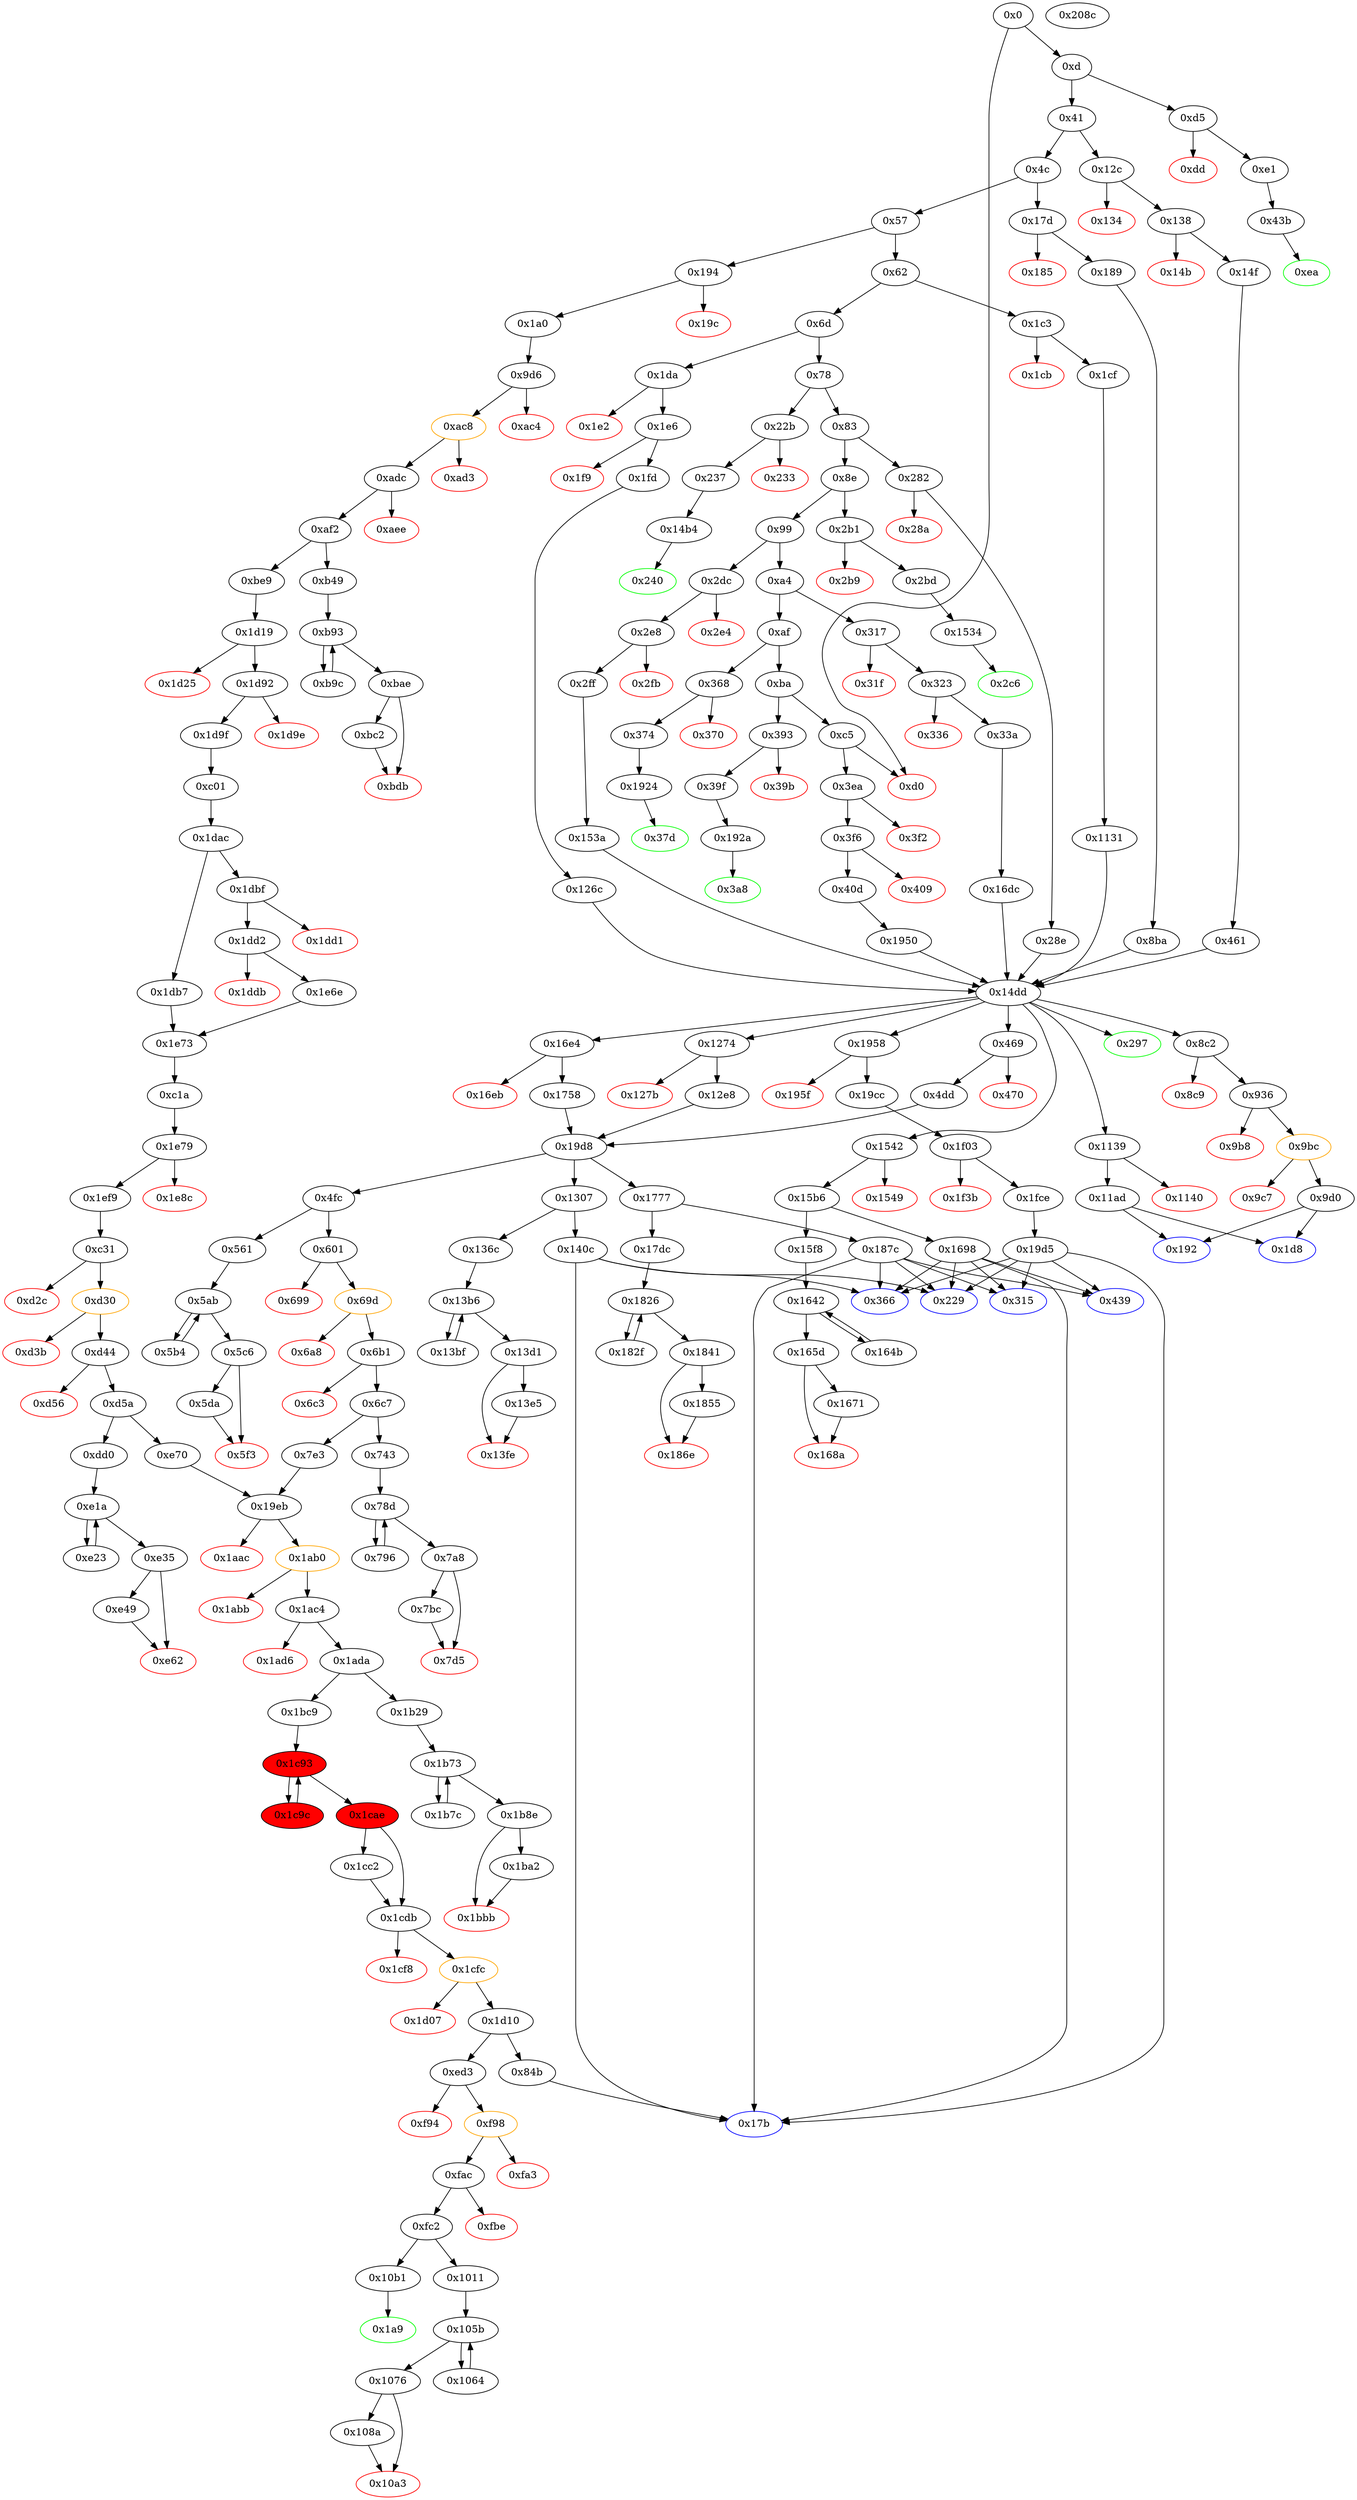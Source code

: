 strict digraph "" {
"0x13b6" [fillcolor=white, id="0x13b6", style=filled, tooltip="Block 0x13b6\n[0x13b6:0x13be]\n---\nPredecessors: [0x136c, 0x13bf]\nSuccessors: [0x13bf, 0x13d1]\n---\n0x13b6 JUMPDEST\n0x13b7 DUP4\n0x13b8 DUP2\n0x13b9 LT\n0x13ba ISZERO\n0x13bb PUSH2 0x13d1\n0x13be JUMPI\n---\n0x13b6: JUMPDEST \n0x13b9: V1097 = LT S0 V1093\n0x13ba: V1098 = ISZERO V1097\n0x13bb: V1099 = 0x13d1\n0x13be: JUMPI 0x13d1 V1098\n---\nEntry stack: [V11, {0x17b, 0x229, 0x366}, S10, S9, V1086, V1086, V1092, V1095, V1093, V1093, V1092, V1095, S0]\nStack pops: 4\nStack additions: [S3, S2, S1, S0]\nExit stack: [V11, {0x17b, 0x229, 0x366}, S10, S9, V1086, V1086, V1092, V1095, V1093, V1093, V1092, V1095, S0]\n\nDef sites:\nV11: {0xd.0x35}\n{0x17b, 0x229, 0x366}: {0x138.0x13a, 0x323.0x325, 0x1e6.0x1e8}\nS10: {0x33a.0x356, 0x1fd.0x219, 0x14f.0x16b}\nS9: {0x1307.0x130c, 0x1307_0x1758.0x130c, 0x1307_0x12e8.0x130c, 0x1307_0x4dd.0x130c}\nV1086: {0x136c.0x1394}\nV1086: {0x136c.0x1394}\nV1092: {0x136c.0x13a7}\nV1095: {0x136c.0x13af}\nV1093: {0x136c.0x13ab}\nV1093: {0x136c.0x13ab}\nV1092: {0x136c.0x13a7}\nV1095: {0x136c.0x13af}\nS0: {0x136c.0x13b4, 0x13bf.0x13ca}\n"];
"0xea" [color=green, fillcolor=white, id="0xea", style=filled, tooltip="Block 0xea\n[0xea:0x12b]\n---\nPredecessors: [0x43b]\nSuccessors: []\n---\n0xea JUMPDEST\n0xeb PUSH1 0x40\n0xed MLOAD\n0xee DUP1\n0xef DUP3\n0xf0 PUSH20 0xffffffffffffffffffffffffffffffffffffffff\n0x105 AND\n0x106 PUSH20 0xffffffffffffffffffffffffffffffffffffffff\n0x11b AND\n0x11c DUP2\n0x11d MSTORE\n0x11e PUSH1 0x20\n0x120 ADD\n0x121 SWAP2\n0x122 POP\n0x123 POP\n0x124 PUSH1 0x40\n0x126 MLOAD\n0x127 DUP1\n0x128 SWAP2\n0x129 SUB\n0x12a SWAP1\n0x12b RETURN\n---\n0xea: JUMPDEST \n0xeb: V61 = 0x40\n0xed: V62 = M[0x40]\n0xf0: V63 = 0xffffffffffffffffffffffffffffffffffffffff\n0x105: V64 = AND 0xffffffffffffffffffffffffffffffffffffffff V283\n0x106: V65 = 0xffffffffffffffffffffffffffffffffffffffff\n0x11b: V66 = AND 0xffffffffffffffffffffffffffffffffffffffff V64\n0x11d: M[V62] = V66\n0x11e: V67 = 0x20\n0x120: V68 = ADD 0x20 V62\n0x124: V69 = 0x40\n0x126: V70 = M[0x40]\n0x129: V71 = SUB V68 V70\n0x12b: RETURN V70 V71\n---\nEntry stack: [V11, 0xea, V283]\nStack pops: 1\nStack additions: []\nExit stack: [V11, 0xea]\n\nDef sites:\nV11: {0xd.0x35}\n0xea: {0xe1.0xe3}\nV283: {0x43b.0x45e}\n"];
"0x1d25" [color=red, fillcolor=white, id="0x1d25", style=filled, tooltip="Block 0x1d25\n[0x1d25:0x1d91]\n---\nPredecessors: [0x1d19]\nSuccessors: []\n---\n0x1d25 PUSH1 0x40\n0x1d27 MLOAD\n0x1d28 PUSH32 0x8c379a000000000000000000000000000000000000000000000000000000000\n0x1d49 DUP2\n0x1d4a MSTORE\n0x1d4b PUSH1 0x4\n0x1d4d ADD\n0x1d4e DUP1\n0x1d4f DUP1\n0x1d50 PUSH1 0x20\n0x1d52 ADD\n0x1d53 DUP3\n0x1d54 DUP2\n0x1d55 SUB\n0x1d56 DUP3\n0x1d57 MSTORE\n0x1d58 PUSH1 0x1a\n0x1d5a DUP2\n0x1d5b MSTORE\n0x1d5c PUSH1 0x20\n0x1d5e ADD\n0x1d5f DUP1\n0x1d60 PUSH32 0x536166654d6174683a206469766973696f6e206279207a65726f000000000000\n0x1d81 DUP2\n0x1d82 MSTORE\n0x1d83 POP\n0x1d84 PUSH1 0x20\n0x1d86 ADD\n0x1d87 SWAP2\n0x1d88 POP\n0x1d89 POP\n0x1d8a PUSH1 0x40\n0x1d8c MLOAD\n0x1d8d DUP1\n0x1d8e SWAP2\n0x1d8f SUB\n0x1d90 SWAP1\n0x1d91 REVERT\n---\n0x1d25: V1613 = 0x40\n0x1d27: V1614 = M[0x40]\n0x1d28: V1615 = 0x8c379a000000000000000000000000000000000000000000000000000000000\n0x1d4a: M[V1614] = 0x8c379a000000000000000000000000000000000000000000000000000000000\n0x1d4b: V1616 = 0x4\n0x1d4d: V1617 = ADD 0x4 V1614\n0x1d50: V1618 = 0x20\n0x1d52: V1619 = ADD 0x20 V1617\n0x1d55: V1620 = SUB V1619 V1617\n0x1d57: M[V1617] = V1620\n0x1d58: V1621 = 0x1a\n0x1d5b: M[V1619] = 0x1a\n0x1d5c: V1622 = 0x20\n0x1d5e: V1623 = ADD 0x20 V1619\n0x1d60: V1624 = 0x536166654d6174683a206469766973696f6e206279207a65726f000000000000\n0x1d82: M[V1623] = 0x536166654d6174683a206469766973696f6e206279207a65726f000000000000\n0x1d84: V1625 = 0x20\n0x1d86: V1626 = ADD 0x20 V1623\n0x1d8a: V1627 = 0x40\n0x1d8c: V1628 = M[0x40]\n0x1d8f: V1629 = SUB V1626 V1628\n0x1d91: REVERT V1628 V1629\n---\nEntry stack: [V11, 0x1a9, 0x0, V628, 0x0, 0xc01, V628, V693, 0x0]\nStack pops: 0\nStack additions: []\nExit stack: [V11, 0x1a9, 0x0, V628, 0x0, 0xc01, V628, V693, 0x0]\n\nDef sites:\nV11: {0xd.0x35}\n0x1a9: {0x1a0.0x1a2}\n0x0: {0x9d6.0x9d7}\nV628: {0xaf2.0xaf8}\n0x0: {0xbe9.0xbeb}\n0xc01: {0xbe9.0xbed}\nV628: {0xaf2.0xaf8}\nV693: {0xbe9.0xbf2}\n0x0: {0x1d19.0x1d1a}\n"];
"0x1ada" [fillcolor=white, id="0x1ada", style=filled, tooltip="Block 0x1ada\n[0x1ada:0x1b28]\n---\nPredecessors: [0x1ac4]\nSuccessors: [0x1b29, 0x1bc9]\n---\n0x1ada JUMPDEST\n0x1adb DUP2\n0x1adc ADD\n0x1add SWAP1\n0x1ade DUP1\n0x1adf DUP1\n0x1ae0 MLOAD\n0x1ae1 SWAP1\n0x1ae2 PUSH1 0x20\n0x1ae4 ADD\n0x1ae5 SWAP1\n0x1ae6 SWAP3\n0x1ae7 SWAP2\n0x1ae8 SWAP1\n0x1ae9 POP\n0x1aea POP\n0x1aeb POP\n0x1aec PUSH1 0x40\n0x1aee DUP1\n0x1aef MLOAD\n0x1af0 SWAP1\n0x1af1 DUP2\n0x1af2 ADD\n0x1af3 PUSH1 0x40\n0x1af5 MSTORE\n0x1af6 DUP1\n0x1af7 PUSH1 0xe\n0x1af9 DUP2\n0x1afa MSTORE\n0x1afb PUSH1 0x20\n0x1afd ADD\n0x1afe PUSH32 0x417070726f7665206572726f722e000000000000000000000000000000000000\n0x1b1f DUP2\n0x1b20 MSTORE\n0x1b21 POP\n0x1b22 SWAP1\n0x1b23 ISZERO\n0x1b24 ISZERO\n0x1b25 PUSH2 0x1bc9\n0x1b28 JUMPI\n---\n0x1ada: JUMPDEST \n0x1adc: V1467 = ADD V1460 V1461\n0x1ae0: V1468 = M[V1460]\n0x1ae2: V1469 = 0x20\n0x1ae4: V1470 = ADD 0x20 V1460\n0x1aec: V1471 = 0x40\n0x1aef: V1472 = M[0x40]\n0x1af2: V1473 = ADD V1472 0x40\n0x1af3: V1474 = 0x40\n0x1af5: M[0x40] = V1473\n0x1af7: V1475 = 0xe\n0x1afa: M[V1472] = 0xe\n0x1afb: V1476 = 0x20\n0x1afd: V1477 = ADD 0x20 V1472\n0x1afe: V1478 = 0x417070726f7665206572726f722e000000000000000000000000000000000000\n0x1b20: M[V1477] = 0x417070726f7665206572726f722e000000000000000000000000000000000000\n0x1b23: V1479 = ISZERO V1468\n0x1b24: V1480 = ISZERO V1479\n0x1b25: V1481 = 0x1bc9\n0x1b28: JUMPI 0x1bc9 V1480\n---\nEntry stack: [V11, 0x1a9, S9, S8, S7, S6, {0x84b, 0xed3}, S4, S3, S2, V1460, V1461]\nStack pops: 2\nStack additions: [V1472]\nExit stack: [V11, 0x1a9, S9, S8, S7, S6, {0x84b, 0xed3}, S4, S3, S2, V1472]\n\nDef sites:\nV11: {0xd.0x35}\n0x1a9: {0x1a0.0x1a2}\nS9: {0xd.0x35, 0x9d6.0x9d7}\nS8: {0x138.0x13a, 0x2e8.0x2ea, 0xd.0x35, 0x1e6.0x1e8, 0x323.0x325, 0xaf2.0xaf8, 0x3f6.0x3f8}\nS7: {0x33a.0x356, 0x1fd.0x219, 0x2ff.0x305, 0x1d9f.0x1da0, 0x189.0x18b, 0xd.0x35, 0x40d.0x429, 0x14f.0x16b, 0x1cf.0x1d1}\nS6: {0x1dbf.0x1dc4, 0x1db7.0x1db7, 0x6c7.0x6cd}\n{0x84b, 0xed3}: {0xe70.0xe72, 0x7e3.0x7e5}\nS4: {0x33a.0x356, 0x1fd.0x219, 0x2ff.0x305, 0xe70.0xe97, 0x189.0x18b, 0xd.0x35, 0x40d.0x429, 0x14f.0x16b, 0x1cf.0x1d1}\nS3: {0x1dbf.0x1dc4, 0x1db7.0x1db7, 0x6c7.0x6cd}\nS2: {0xe70.0xe9c, 0x7e3.0x7ee}\nV1460: {0x1ac4.0x1acb}\nV1461: {0x1ac4.0x1acc}\n"];
"0x1307" [fillcolor=white, id="0x1307", style=filled, tooltip="Block 0x1307\n[0x1307:0x136b]\n---\nPredecessors: [0x19d8]\nSuccessors: [0x136c, 0x140c]\n---\n0x1307 JUMPDEST\n0x1308 PUSH1 0x60\n0x130a PUSH1 0x40\n0x130c MLOAD\n0x130d SWAP1\n0x130e DUP2\n0x130f ADD\n0x1310 PUSH1 0x40\n0x1312 MSTORE\n0x1313 DUP1\n0x1314 PUSH1 0x2b\n0x1316 DUP2\n0x1317 MSTORE\n0x1318 PUSH1 0x20\n0x131a ADD\n0x131b PUSH32 0x4164647265737320646f65736e27742062656c6f6e6720746f206120736d6172\n0x133c DUP2\n0x133d MSTORE\n0x133e PUSH1 0x20\n0x1340 ADD\n0x1341 PUSH32 0x7420636f6e74726163742e000000000000000000000000000000000000000000\n0x1362 DUP2\n0x1363 MSTORE\n0x1364 POP\n0x1365 SWAP1\n0x1366 ISZERO\n0x1367 ISZERO\n0x1368 PUSH2 0x140c\n0x136b JUMPI\n---\n0x1307: JUMPDEST \n0x1308: V1067 = 0x60\n0x130a: V1068 = 0x40\n0x130c: V1069 = M[0x40]\n0x130f: V1070 = ADD V1069 0x60\n0x1310: V1071 = 0x40\n0x1312: M[0x40] = V1070\n0x1314: V1072 = 0x2b\n0x1317: M[V1069] = 0x2b\n0x1318: V1073 = 0x20\n0x131a: V1074 = ADD 0x20 V1069\n0x131b: V1075 = 0x4164647265737320646f65736e27742062656c6f6e6720746f206120736d6172\n0x133d: M[V1074] = 0x4164647265737320646f65736e27742062656c6f6e6720746f206120736d6172\n0x133e: V1076 = 0x20\n0x1340: V1077 = ADD 0x20 V1074\n0x1341: V1078 = 0x7420636f6e74726163742e000000000000000000000000000000000000000000\n0x1363: M[V1077] = 0x7420636f6e74726163742e000000000000000000000000000000000000000000\n0x1366: V1079 = ISZERO V1412\n0x1367: V1080 = ISZERO V1079\n0x1368: V1081 = 0x140c\n0x136b: JUMPI 0x140c V1080\n---\nEntry stack: [V11, S2, S1, V1412]\nStack pops: 1\nStack additions: [V1069]\nExit stack: [V11, S2, S1, V1069]\n\nDef sites:\nV11: {0xd.0x35}\nS2: {0x138.0x13a, 0x2e8.0x2ea, 0xd.0x35, 0x1e6.0x1e8, 0x323.0x325, 0x3f6.0x3f8}\nS1: {0x33a.0x356, 0x1fd.0x219, 0x2ff.0x305, 0x189.0x18b, 0xd.0x35, 0x40d.0x429, 0x14f.0x16b, 0x1cf.0x1d1}\nV1412: {0x19d8.0x19e3}\n"];
"0x108a" [fillcolor=white, id="0x108a", style=filled, tooltip="Block 0x108a\n[0x108a:0x10a2]\n---\nPredecessors: [0x1076]\nSuccessors: [0x10a3]\n---\n0x108a DUP1\n0x108b DUP3\n0x108c SUB\n0x108d DUP1\n0x108e MLOAD\n0x108f PUSH1 0x1\n0x1091 DUP4\n0x1092 PUSH1 0x20\n0x1094 SUB\n0x1095 PUSH2 0x100\n0x1098 EXP\n0x1099 SUB\n0x109a NOT\n0x109b AND\n0x109c DUP2\n0x109d MSTORE\n0x109e PUSH1 0x20\n0x10a0 ADD\n0x10a1 SWAP2\n0x10a2 POP\n---\n0x108c: V953 = SUB V948 V950\n0x108e: V954 = M[V953]\n0x108f: V955 = 0x1\n0x1092: V956 = 0x20\n0x1094: V957 = SUB 0x20 V950\n0x1095: V958 = 0x100\n0x1098: V959 = EXP 0x100 V957\n0x1099: V960 = SUB V959 0x1\n0x109a: V961 = NOT V960\n0x109b: V962 = AND V961 V954\n0x109d: M[V953] = V962\n0x109e: V963 = 0x20\n0x10a0: V964 = ADD 0x20 V953\n---\nEntry stack: [V11, 0x1a9, S8, S7, S6, S5, V914, V928, V928, V948, V950]\nStack pops: 2\nStack additions: [V964, S0]\nExit stack: [V11, 0x1a9, S8, S7, S6, S5, V914, V928, V928, V964, V950]\n\nDef sites:\nV11: {0xd.0x35}\n0x1a9: {0x1a0.0x1a2}\nS8: {0xd.0x35, 0x9d6.0x9d7}\nS7: {0x138.0x13a, 0xaf2.0xaf8}\nS6: {0x1d9f.0x1da0, 0x14f.0x16b}\nS5: {0x1db7.0x1db7, 0x6c7.0x6cd}\nV914: {0xfc2.0xfd7}\nV928: {0x1011.0x1039}\nV928: {0x1011.0x1039}\nV948: {0x1076.0x107f}\nV950: {0x1076.0x1083}\n"];
"0x561" [fillcolor=white, id="0x561", style=filled, tooltip="Block 0x561\n[0x561:0x5aa]\n---\nPredecessors: [0x4fc]\nSuccessors: [0x5ab]\n---\n0x561 PUSH1 0x40\n0x563 MLOAD\n0x564 PUSH32 0x8c379a000000000000000000000000000000000000000000000000000000000\n0x585 DUP2\n0x586 MSTORE\n0x587 PUSH1 0x4\n0x589 ADD\n0x58a DUP1\n0x58b DUP1\n0x58c PUSH1 0x20\n0x58e ADD\n0x58f DUP3\n0x590 DUP2\n0x591 SUB\n0x592 DUP3\n0x593 MSTORE\n0x594 DUP4\n0x595 DUP2\n0x596 DUP2\n0x597 MLOAD\n0x598 DUP2\n0x599 MSTORE\n0x59a PUSH1 0x20\n0x59c ADD\n0x59d SWAP2\n0x59e POP\n0x59f DUP1\n0x5a0 MLOAD\n0x5a1 SWAP1\n0x5a2 PUSH1 0x20\n0x5a4 ADD\n0x5a5 SWAP1\n0x5a6 DUP1\n0x5a7 DUP4\n0x5a8 DUP4\n0x5a9 PUSH1 0x0\n---\n0x561: V325 = 0x40\n0x563: V326 = M[0x40]\n0x564: V327 = 0x8c379a000000000000000000000000000000000000000000000000000000000\n0x586: M[V326] = 0x8c379a000000000000000000000000000000000000000000000000000000000\n0x587: V328 = 0x4\n0x589: V329 = ADD 0x4 V326\n0x58c: V330 = 0x20\n0x58e: V331 = ADD 0x20 V329\n0x591: V332 = SUB V331 V329\n0x593: M[V329] = V332\n0x597: V333 = M[V312]\n0x599: M[V331] = V333\n0x59a: V334 = 0x20\n0x59c: V335 = ADD 0x20 V331\n0x5a0: V336 = M[V312]\n0x5a2: V337 = 0x20\n0x5a4: V338 = ADD 0x20 V312\n0x5a9: V339 = 0x0\n---\nEntry stack: [V11, S2, S1, V312]\nStack pops: 1\nStack additions: [S0, V329, V329, V335, V338, V336, V336, V335, V338, 0x0]\nExit stack: [V11, S2, S1, V312, V329, V329, V335, V338, V336, V336, V335, V338, 0x0]\n\nDef sites:\nV11: {0xd.0x35}\nS2: {0x138.0x13a, 0x2e8.0x2ea, 0xd.0x35, 0x1e6.0x1e8, 0x323.0x325, 0x3f6.0x3f8}\nS1: {0x33a.0x356, 0x1fd.0x219, 0x2ff.0x305, 0x189.0x18b, 0xd.0x35, 0x40d.0x429, 0x14f.0x16b, 0x1cf.0x1d1}\nV312: {0x4fc.0x501}\n"];
"0x192a" [fillcolor=white, id="0x192a", style=filled, tooltip="Block 0x192a\n[0x192a:0x194f]\n---\nPredecessors: [0x39f]\nSuccessors: [0x3a8]\n---\n0x192a JUMPDEST\n0x192b PUSH1 0x4\n0x192d PUSH1 0x0\n0x192f SWAP1\n0x1930 SLOAD\n0x1931 SWAP1\n0x1932 PUSH2 0x100\n0x1935 EXP\n0x1936 SWAP1\n0x1937 DIV\n0x1938 PUSH20 0xffffffffffffffffffffffffffffffffffffffff\n0x194d AND\n0x194e DUP2\n0x194f JUMP\n---\n0x192a: JUMPDEST \n0x192b: V1377 = 0x4\n0x192d: V1378 = 0x0\n0x1930: V1379 = S[0x4]\n0x1932: V1380 = 0x100\n0x1935: V1381 = EXP 0x100 0x0\n0x1937: V1382 = DIV V1379 0x1\n0x1938: V1383 = 0xffffffffffffffffffffffffffffffffffffffff\n0x194d: V1384 = AND 0xffffffffffffffffffffffffffffffffffffffff V1382\n0x194f: JUMP 0x3a8\n---\nEntry stack: [V11, 0x3a8]\nStack pops: 1\nStack additions: [S0, V1384]\nExit stack: [V11, 0x3a8, V1384]\n\nDef sites:\nV11: {0xd.0x35}\n0x3a8: {0x39f.0x3a1}\n"];
"0x240" [color=green, fillcolor=white, id="0x240", style=filled, tooltip="Block 0x240\n[0x240:0x281]\n---\nPredecessors: [0x14b4]\nSuccessors: []\n---\n0x240 JUMPDEST\n0x241 PUSH1 0x40\n0x243 MLOAD\n0x244 DUP1\n0x245 DUP3\n0x246 PUSH20 0xffffffffffffffffffffffffffffffffffffffff\n0x25b AND\n0x25c PUSH20 0xffffffffffffffffffffffffffffffffffffffff\n0x271 AND\n0x272 DUP2\n0x273 MSTORE\n0x274 PUSH1 0x20\n0x276 ADD\n0x277 SWAP2\n0x278 POP\n0x279 POP\n0x27a PUSH1 0x40\n0x27c MLOAD\n0x27d DUP1\n0x27e SWAP2\n0x27f SUB\n0x280 SWAP1\n0x281 RETURN\n---\n0x240: JUMPDEST \n0x241: V147 = 0x40\n0x243: V148 = M[0x40]\n0x246: V149 = 0xffffffffffffffffffffffffffffffffffffffff\n0x25b: V150 = AND 0xffffffffffffffffffffffffffffffffffffffff V1158\n0x25c: V151 = 0xffffffffffffffffffffffffffffffffffffffff\n0x271: V152 = AND 0xffffffffffffffffffffffffffffffffffffffff V150\n0x273: M[V148] = V152\n0x274: V153 = 0x20\n0x276: V154 = ADD 0x20 V148\n0x27a: V155 = 0x40\n0x27c: V156 = M[0x40]\n0x27f: V157 = SUB V154 V156\n0x281: RETURN V156 V157\n---\nEntry stack: [V11, V1158]\nStack pops: 1\nStack additions: []\nExit stack: [V11]\n\nDef sites:\nV11: {0xd.0x35}\nV1158: {0x14b4.0x14d8}\n"];
"0x1131" [fillcolor=white, id="0x1131", style=filled, tooltip="Block 0x1131\n[0x1131:0x1138]\n---\nPredecessors: [0x1cf]\nSuccessors: [0x14dd]\n---\n0x1131 JUMPDEST\n0x1132 PUSH2 0x1139\n0x1135 PUSH2 0x14dd\n0x1138 JUMP\n---\n0x1131: JUMPDEST \n0x1132: V988 = 0x1139\n0x1135: V989 = 0x14dd\n0x1138: JUMP 0x14dd\n---\nEntry stack: [V11, 0x1d8]\nStack pops: 0\nStack additions: [0x1139]\nExit stack: [V11, 0x1d8, 0x1139]\n\nDef sites:\nV11: {0xd.0x35}\n0x1d8: {0x1cf.0x1d1}\n"];
"0x136c" [fillcolor=white, id="0x136c", style=filled, tooltip="Block 0x136c\n[0x136c:0x13b5]\n---\nPredecessors: [0x1307]\nSuccessors: [0x13b6]\n---\n0x136c PUSH1 0x40\n0x136e MLOAD\n0x136f PUSH32 0x8c379a000000000000000000000000000000000000000000000000000000000\n0x1390 DUP2\n0x1391 MSTORE\n0x1392 PUSH1 0x4\n0x1394 ADD\n0x1395 DUP1\n0x1396 DUP1\n0x1397 PUSH1 0x20\n0x1399 ADD\n0x139a DUP3\n0x139b DUP2\n0x139c SUB\n0x139d DUP3\n0x139e MSTORE\n0x139f DUP4\n0x13a0 DUP2\n0x13a1 DUP2\n0x13a2 MLOAD\n0x13a3 DUP2\n0x13a4 MSTORE\n0x13a5 PUSH1 0x20\n0x13a7 ADD\n0x13a8 SWAP2\n0x13a9 POP\n0x13aa DUP1\n0x13ab MLOAD\n0x13ac SWAP1\n0x13ad PUSH1 0x20\n0x13af ADD\n0x13b0 SWAP1\n0x13b1 DUP1\n0x13b2 DUP4\n0x13b3 DUP4\n0x13b4 PUSH1 0x0\n---\n0x136c: V1082 = 0x40\n0x136e: V1083 = M[0x40]\n0x136f: V1084 = 0x8c379a000000000000000000000000000000000000000000000000000000000\n0x1391: M[V1083] = 0x8c379a000000000000000000000000000000000000000000000000000000000\n0x1392: V1085 = 0x4\n0x1394: V1086 = ADD 0x4 V1083\n0x1397: V1087 = 0x20\n0x1399: V1088 = ADD 0x20 V1086\n0x139c: V1089 = SUB V1088 V1086\n0x139e: M[V1086] = V1089\n0x13a2: V1090 = M[V1069]\n0x13a4: M[V1088] = V1090\n0x13a5: V1091 = 0x20\n0x13a7: V1092 = ADD 0x20 V1088\n0x13ab: V1093 = M[V1069]\n0x13ad: V1094 = 0x20\n0x13af: V1095 = ADD 0x20 V1069\n0x13b4: V1096 = 0x0\n---\nEntry stack: [V11, {0x17b, 0x229, 0x366}, S1, V1069]\nStack pops: 1\nStack additions: [S0, V1086, V1086, V1092, V1095, V1093, V1093, V1092, V1095, 0x0]\nExit stack: [V11, {0x17b, 0x229, 0x366}, S1, V1069, V1086, V1086, V1092, V1095, V1093, V1093, V1092, V1095, 0x0]\n\nDef sites:\nV11: {0xd.0x35}\n{0x17b, 0x229, 0x366}: {0x138.0x13a, 0x323.0x325, 0x1e6.0x1e8}\nS1: {0x33a.0x356, 0x1fd.0x219, 0x14f.0x16b}\nV1069: {0x1307.0x130c}\n"];
"0x138" [fillcolor=white, id="0x138", style=filled, tooltip="Block 0x138\n[0x138:0x14a]\n---\nPredecessors: [0x12c]\nSuccessors: [0x14b, 0x14f]\n---\n0x138 JUMPDEST\n0x139 POP\n0x13a PUSH2 0x17b\n0x13d PUSH1 0x4\n0x13f DUP1\n0x140 CALLDATASIZE\n0x141 SUB\n0x142 PUSH1 0x20\n0x144 DUP2\n0x145 LT\n0x146 ISZERO\n0x147 PUSH2 0x14f\n0x14a JUMPI\n---\n0x138: JUMPDEST \n0x13a: V76 = 0x17b\n0x13d: V77 = 0x4\n0x140: V78 = CALLDATASIZE\n0x141: V79 = SUB V78 0x4\n0x142: V80 = 0x20\n0x145: V81 = LT V79 0x20\n0x146: V82 = ISZERO V81\n0x147: V83 = 0x14f\n0x14a: JUMPI 0x14f V82\n---\nEntry stack: [V11, V72]\nStack pops: 1\nStack additions: [0x17b, 0x4, V79]\nExit stack: [V11, 0x17b, 0x4, V79]\n\nDef sites:\nV11: {0xd.0x35}\nV72: {0x12c.0x12d}\n"];
"0x13d1" [fillcolor=white, id="0x13d1", style=filled, tooltip="Block 0x13d1\n[0x13d1:0x13e4]\n---\nPredecessors: [0x13b6]\nSuccessors: [0x13e5, 0x13fe]\n---\n0x13d1 JUMPDEST\n0x13d2 POP\n0x13d3 POP\n0x13d4 POP\n0x13d5 POP\n0x13d6 SWAP1\n0x13d7 POP\n0x13d8 SWAP1\n0x13d9 DUP2\n0x13da ADD\n0x13db SWAP1\n0x13dc PUSH1 0x1f\n0x13de AND\n0x13df DUP1\n0x13e0 ISZERO\n0x13e1 PUSH2 0x13fe\n0x13e4 JUMPI\n---\n0x13d1: JUMPDEST \n0x13da: V1106 = ADD V1093 V1092\n0x13dc: V1107 = 0x1f\n0x13de: V1108 = AND 0x1f V1093\n0x13e0: V1109 = ISZERO V1108\n0x13e1: V1110 = 0x13fe\n0x13e4: JUMPI 0x13fe V1109\n---\nEntry stack: [V11, {0x17b, 0x229, 0x366}, S10, S9, V1086, V1086, V1092, V1095, V1093, V1093, V1092, V1095, S0]\nStack pops: 7\nStack additions: [V1106, V1108]\nExit stack: [V11, {0x17b, 0x229, 0x366}, S10, S9, V1086, V1086, V1106, V1108]\n\nDef sites:\nV11: {0xd.0x35}\n{0x17b, 0x229, 0x366}: {0x138.0x13a, 0x323.0x325, 0x1e6.0x1e8}\nS10: {0x33a.0x356, 0x1fd.0x219, 0x14f.0x16b}\nS9: {0x1307.0x130c, 0x1307_0x1758.0x130c, 0x1307_0x12e8.0x130c, 0x1307_0x4dd.0x130c}\nV1086: {0x136c.0x1394}\nV1086: {0x136c.0x1394}\nV1092: {0x136c.0x13a7}\nV1095: {0x136c.0x13af}\nV1093: {0x136c.0x13ab}\nV1093: {0x136c.0x13ab}\nV1092: {0x136c.0x13a7}\nV1095: {0x136c.0x13af}\nS0: {0x136c.0x13b4, 0x13bf.0x13ca}\n"];
"0xaf" [fillcolor=white, id="0xaf", style=filled, tooltip="Block 0xaf\n[0xaf:0xb9]\n---\nPredecessors: [0xa4]\nSuccessors: [0xba, 0x368]\n---\n0xaf DUP1\n0xb0 PUSH4 0xa035b1fe\n0xb5 EQ\n0xb6 PUSH2 0x368\n0xb9 JUMPI\n---\n0xb0: V45 = 0xa035b1fe\n0xb5: V46 = EQ 0xa035b1fe V11\n0xb6: V47 = 0x368\n0xb9: JUMPI 0x368 V46\n---\nEntry stack: [V11]\nStack pops: 1\nStack additions: [S0]\nExit stack: [V11]\n\nDef sites:\nV11: {0xd.0x35}\n"];
"0x15f8" [fillcolor=white, id="0x15f8", style=filled, tooltip="Block 0x15f8\n[0x15f8:0x1641]\n---\nPredecessors: [0x15b6]\nSuccessors: [0x1642]\n---\n0x15f8 PUSH1 0x40\n0x15fa MLOAD\n0x15fb PUSH32 0x8c379a000000000000000000000000000000000000000000000000000000000\n0x161c DUP2\n0x161d MSTORE\n0x161e PUSH1 0x4\n0x1620 ADD\n0x1621 DUP1\n0x1622 DUP1\n0x1623 PUSH1 0x20\n0x1625 ADD\n0x1626 DUP3\n0x1627 DUP2\n0x1628 SUB\n0x1629 DUP3\n0x162a MSTORE\n0x162b DUP4\n0x162c DUP2\n0x162d DUP2\n0x162e MLOAD\n0x162f DUP2\n0x1630 MSTORE\n0x1631 PUSH1 0x20\n0x1633 ADD\n0x1634 SWAP2\n0x1635 POP\n0x1636 DUP1\n0x1637 MLOAD\n0x1638 SWAP1\n0x1639 PUSH1 0x20\n0x163b ADD\n0x163c SWAP1\n0x163d DUP1\n0x163e DUP4\n0x163f DUP4\n0x1640 PUSH1 0x0\n---\n0x15f8: V1210 = 0x40\n0x15fa: V1211 = M[0x40]\n0x15fb: V1212 = 0x8c379a000000000000000000000000000000000000000000000000000000000\n0x161d: M[V1211] = 0x8c379a000000000000000000000000000000000000000000000000000000000\n0x161e: V1213 = 0x4\n0x1620: V1214 = ADD 0x4 V1211\n0x1623: V1215 = 0x20\n0x1625: V1216 = ADD 0x20 V1214\n0x1628: V1217 = SUB V1216 V1214\n0x162a: M[V1214] = V1217\n0x162e: V1218 = M[V1200]\n0x1630: M[V1216] = V1218\n0x1631: V1219 = 0x20\n0x1633: V1220 = ADD 0x20 V1216\n0x1637: V1221 = M[V1200]\n0x1639: V1222 = 0x20\n0x163b: V1223 = ADD 0x20 V1200\n0x1640: V1224 = 0x0\n---\nEntry stack: [V11, S2, S1, V1200]\nStack pops: 1\nStack additions: [S0, V1214, V1214, V1220, V1223, V1221, V1221, V1220, V1223, 0x0]\nExit stack: [V11, S2, S1, V1200, V1214, V1214, V1220, V1223, V1221, V1221, V1220, V1223, 0x0]\n\nDef sites:\nV11: {0xd.0x35}\nS2: {0x138.0x13a, 0x2e8.0x2ea, 0xd.0x35, 0x3f6.0x3f8, 0x323.0x325, 0x1e6.0x1e8}\nS1: {0x33a.0x356, 0x1fd.0x219, 0x2ff.0x305, 0x189.0x18b, 0xd.0x35, 0x40d.0x429, 0x14f.0x16b, 0x1cf.0x1d1}\nV1200: {0x15b6.0x15be}\n"];
"0x229" [color=blue, fillcolor=white, id="0x229", style=filled, tooltip="Block 0x229\n[0x229:0x22a]\n---\nPredecessors: [0x140c, 0x1698, 0x187c, 0x19d5]\nSuccessors: []\n---\n0x229 JUMPDEST\n0x22a STOP\n---\n0x229: JUMPDEST \n0x22a: STOP \n---\nEntry stack: [V11]\nStack pops: 0\nStack additions: []\nExit stack: [V11]\n\nDef sites:\nV11: {0xd.0x35}\n"];
"0x1dac" [fillcolor=white, id="0x1dac", style=filled, tooltip="Block 0x1dac\n[0x1dac:0x1db6]\n---\nPredecessors: [0xc01]\nSuccessors: [0x1db7, 0x1dbf]\n---\n0x1dac JUMPDEST\n0x1dad PUSH1 0x0\n0x1daf DUP1\n0x1db0 DUP4\n0x1db1 EQ\n0x1db2 ISZERO\n0x1db3 PUSH2 0x1dbf\n0x1db6 JUMPI\n---\n0x1dac: JUMPDEST \n0x1dad: V1635 = 0x0\n0x1db1: V1636 = EQ V1634 0x0\n0x1db2: V1637 = ISZERO V1636\n0x1db3: V1638 = 0x1dbf\n0x1db6: JUMPI 0x1dbf V1637\n---\nEntry stack: [V11, 0x1a9, 0x0, V628, V1634, 0x0, 0xc1a, V1634, V700]\nStack pops: 2\nStack additions: [S1, S0, 0x0]\nExit stack: [V11, 0x1a9, 0x0, V628, V1634, 0x0, 0xc1a, V1634, V700, 0x0]\n\nDef sites:\nV11: {0xd.0x35}\n0x1a9: {0x1a0.0x1a2}\n0x0: {0x9d6.0x9d7}\nV628: {0xaf2.0xaf8}\nV1634: {0x1d9f.0x1da0}\n0x0: {0xc01.0xc04}\n0xc1a: {0xc01.0xc06}\nV1634: {0x1d9f.0x1da0}\nV700: {0xc01.0xc0b}\n"];
"0x470" [color=red, fillcolor=white, id="0x470", style=filled, tooltip="Block 0x470\n[0x470:0x4dc]\n---\nPredecessors: [0x469]\nSuccessors: []\n---\n0x470 PUSH1 0x40\n0x472 MLOAD\n0x473 PUSH32 0x8c379a000000000000000000000000000000000000000000000000000000000\n0x494 DUP2\n0x495 MSTORE\n0x496 PUSH1 0x4\n0x498 ADD\n0x499 DUP1\n0x49a DUP1\n0x49b PUSH1 0x20\n0x49d ADD\n0x49e DUP3\n0x49f DUP2\n0x4a0 SUB\n0x4a1 DUP3\n0x4a2 MSTORE\n0x4a3 PUSH1 0x20\n0x4a5 DUP2\n0x4a6 MSTORE\n0x4a7 PUSH1 0x20\n0x4a9 ADD\n0x4aa DUP1\n0x4ab PUSH32 0x4f776e61626c653a2063616c6c6572206973206e6f7420746865206f776e6572\n0x4cc DUP2\n0x4cd MSTORE\n0x4ce POP\n0x4cf PUSH1 0x20\n0x4d1 ADD\n0x4d2 SWAP2\n0x4d3 POP\n0x4d4 POP\n0x4d5 PUSH1 0x40\n0x4d7 MLOAD\n0x4d8 DUP1\n0x4d9 SWAP2\n0x4da SUB\n0x4db SWAP1\n0x4dc REVERT\n---\n0x470: V289 = 0x40\n0x472: V290 = M[0x40]\n0x473: V291 = 0x8c379a000000000000000000000000000000000000000000000000000000000\n0x495: M[V290] = 0x8c379a000000000000000000000000000000000000000000000000000000000\n0x496: V292 = 0x4\n0x498: V293 = ADD 0x4 V290\n0x49b: V294 = 0x20\n0x49d: V295 = ADD 0x20 V293\n0x4a0: V296 = SUB V295 V293\n0x4a2: M[V293] = V296\n0x4a3: V297 = 0x20\n0x4a6: M[V295] = 0x20\n0x4a7: V298 = 0x20\n0x4a9: V299 = ADD 0x20 V295\n0x4ab: V300 = 0x4f776e61626c653a2063616c6c6572206973206e6f7420746865206f776e6572\n0x4cd: M[V299] = 0x4f776e61626c653a2063616c6c6572206973206e6f7420746865206f776e6572\n0x4cf: V301 = 0x20\n0x4d1: V302 = ADD 0x20 V299\n0x4d5: V303 = 0x40\n0x4d7: V304 = M[0x40]\n0x4da: V305 = SUB V302 V304\n0x4dc: REVERT V304 V305\n---\nEntry stack: [V11, S1, S0]\nStack pops: 0\nStack additions: []\nExit stack: [V11, S1, S0]\n\nDef sites:\nV11: {0xd.0x35}\nS1: {0x138.0x13a, 0x2e8.0x2ea, 0xd.0x35, 0x3f6.0x3f8, 0x323.0x325, 0x1e6.0x1e8}\nS0: {0x33a.0x356, 0x1fd.0x219, 0x2ff.0x305, 0x189.0x18b, 0xd.0x35, 0x40d.0x429, 0x14f.0x16b, 0x1cf.0x1d1}\n"];
"0x1cf" [fillcolor=white, id="0x1cf", style=filled, tooltip="Block 0x1cf\n[0x1cf:0x1d7]\n---\nPredecessors: [0x1c3]\nSuccessors: [0x1131]\n---\n0x1cf JUMPDEST\n0x1d0 POP\n0x1d1 PUSH2 0x1d8\n0x1d4 PUSH2 0x1131\n0x1d7 JUMP\n---\n0x1cf: JUMPDEST \n0x1d1: V119 = 0x1d8\n0x1d4: V120 = 0x1131\n0x1d7: JUMP 0x1131\n---\nEntry stack: [V11, V115]\nStack pops: 1\nStack additions: [0x1d8]\nExit stack: [V11, 0x1d8]\n\nDef sites:\nV11: {0xd.0x35}\nV115: {0x1c3.0x1c4}\n"];
"0xb93" [fillcolor=white, id="0xb93", style=filled, tooltip="Block 0xb93\n[0xb93:0xb9b]\n---\nPredecessors: [0xb49, 0xb9c]\nSuccessors: [0xb9c, 0xbae]\n---\n0xb93 JUMPDEST\n0xb94 DUP4\n0xb95 DUP2\n0xb96 LT\n0xb97 ISZERO\n0xb98 PUSH2 0xbae\n0xb9b JUMPI\n---\n0xb93: JUMPDEST \n0xb96: V661 = LT S0 V657\n0xb97: V662 = ISZERO V661\n0xb98: V663 = 0xbae\n0xb9b: JUMPI 0xbae V662\n---\nEntry stack: [V11, 0x1a9, 0x0, V628, V636, V650, V650, V656, V659, V657, V657, V656, V659, S0]\nStack pops: 4\nStack additions: [S3, S2, S1, S0]\nExit stack: [V11, 0x1a9, 0x0, V628, V636, V650, V650, V656, V659, V657, V657, V656, V659, S0]\n\nDef sites:\nV11: {0xd.0x35}\n0x1a9: {0x1a0.0x1a2}\n0x0: {0x9d6.0x9d7}\nV628: {0xaf2.0xaf8}\nV636: {0xaf2.0xb0f}\nV650: {0xb49.0xb71}\nV650: {0xb49.0xb71}\nV656: {0xb49.0xb84}\nV659: {0xb49.0xb8c}\nV657: {0xb49.0xb88}\nV657: {0xb49.0xb88}\nV656: {0xb49.0xb84}\nV659: {0xb49.0xb8c}\nS0: {0xb49.0xb91, 0xb9c.0xba7}\n"];
"0x2c6" [color=green, fillcolor=white, id="0x2c6", style=filled, tooltip="Block 0x2c6\n[0x2c6:0x2db]\n---\nPredecessors: [0x1534]\nSuccessors: []\n---\n0x2c6 JUMPDEST\n0x2c7 PUSH1 0x40\n0x2c9 MLOAD\n0x2ca DUP1\n0x2cb DUP3\n0x2cc DUP2\n0x2cd MSTORE\n0x2ce PUSH1 0x20\n0x2d0 ADD\n0x2d1 SWAP2\n0x2d2 POP\n0x2d3 POP\n0x2d4 PUSH1 0x40\n0x2d6 MLOAD\n0x2d7 DUP1\n0x2d8 SWAP2\n0x2d9 SUB\n0x2da SWAP1\n0x2db RETURN\n---\n0x2c6: JUMPDEST \n0x2c7: V181 = 0x40\n0x2c9: V182 = M[0x40]\n0x2cd: M[V182] = V1174\n0x2ce: V183 = 0x20\n0x2d0: V184 = ADD 0x20 V182\n0x2d4: V185 = 0x40\n0x2d6: V186 = M[0x40]\n0x2d9: V187 = SUB V184 V186\n0x2db: RETURN V186 V187\n---\nEntry stack: [V11, 0x2c6, V1174]\nStack pops: 1\nStack additions: []\nExit stack: [V11, 0x2c6]\n\nDef sites:\nV11: {0xd.0x35}\n0x2c6: {0x2bd.0x2bf}\nV1174: {0x1534.0x1537}\n"];
"0x370" [color=red, fillcolor=white, id="0x370", style=filled, tooltip="Block 0x370\n[0x370:0x373]\n---\nPredecessors: [0x368]\nSuccessors: []\n---\n0x370 PUSH1 0x0\n0x372 DUP1\n0x373 REVERT\n---\n0x370: V229 = 0x0\n0x373: REVERT 0x0 0x0\n---\nEntry stack: [V11, V226]\nStack pops: 0\nStack additions: []\nExit stack: [V11, V226]\n\nDef sites:\nV11: {0xd.0x35}\nV226: {0x368.0x369}\n"];
"0x5b4" [fillcolor=white, id="0x5b4", style=filled, tooltip="Block 0x5b4\n[0x5b4:0x5c5]\n---\nPredecessors: [0x5ab]\nSuccessors: [0x5ab]\n---\n0x5b4 DUP1\n0x5b5 DUP3\n0x5b6 ADD\n0x5b7 MLOAD\n0x5b8 DUP2\n0x5b9 DUP5\n0x5ba ADD\n0x5bb MSTORE\n0x5bc PUSH1 0x20\n0x5be DUP2\n0x5bf ADD\n0x5c0 SWAP1\n0x5c1 POP\n0x5c2 PUSH2 0x5ab\n0x5c5 JUMP\n---\n0x5b6: V343 = ADD V338 S0\n0x5b7: V344 = M[V343]\n0x5ba: V345 = ADD V335 S0\n0x5bb: M[V345] = V344\n0x5bc: V346 = 0x20\n0x5bf: V347 = ADD S0 0x20\n0x5c2: V348 = 0x5ab\n0x5c5: JUMP 0x5ab\n---\nEntry stack: [V11, S11, S10, V312, V329, V329, V335, V338, V336, V336, V335, V338, S0]\nStack pops: 3\nStack additions: [S2, S1, V347]\nExit stack: [V11, S11, S10, V312, V329, V329, V335, V338, V336, V336, V335, V338, V347]\n\nDef sites:\nV11: {0xd.0x35}\nS11: {0x138.0x13a, 0x2e8.0x2ea, 0xd.0x35, 0x1e6.0x1e8, 0x323.0x325, 0x3f6.0x3f8}\nS10: {0x33a.0x356, 0x1fd.0x219, 0x2ff.0x305, 0x189.0x18b, 0xd.0x35, 0x40d.0x429, 0x14f.0x16b, 0x1cf.0x1d1}\nV312: {0x4fc.0x501}\nV329: {0x561.0x589}\nV329: {0x561.0x589}\nV335: {0x561.0x59c}\nV338: {0x561.0x5a4}\nV336: {0x561.0x5a0}\nV336: {0x561.0x5a0}\nV335: {0x561.0x59c}\nV338: {0x561.0x5a4}\nS0: {0x561.0x5a9, 0x5b4.0x5bf}\n"];
"0x185" [color=red, fillcolor=white, id="0x185", style=filled, tooltip="Block 0x185\n[0x185:0x188]\n---\nPredecessors: [0x17d]\nSuccessors: []\n---\n0x185 PUSH1 0x0\n0x187 DUP1\n0x188 REVERT\n---\n0x185: V95 = 0x0\n0x188: REVERT 0x0 0x0\n---\nEntry stack: [V11, V92]\nStack pops: 0\nStack additions: []\nExit stack: [V11, V92]\n\nDef sites:\nV11: {0xd.0x35}\nV92: {0x17d.0x17e}\n"];
"0x1ef9" [fillcolor=white, id="0x1ef9", style=filled, tooltip="Block 0x1ef9\n[0x1ef9:0x1f02]\n---\nPredecessors: [0x1e79]\nSuccessors: [0xc31]\n---\n0x1ef9 JUMPDEST\n0x1efa DUP1\n0x1efb SWAP2\n0x1efc POP\n0x1efd POP\n0x1efe SWAP3\n0x1eff SWAP2\n0x1f00 POP\n0x1f01 POP\n0x1f02 JUMP\n---\n0x1ef9: JUMPDEST \n0x1f02: JUMP 0xc31\n---\nEntry stack: [V11, 0x1a9, 0x0, V628, V1634, S5, 0xc31, V706, V1634, 0x0, V1672]\nStack pops: 5\nStack additions: [S0]\nExit stack: [V11, 0x1a9, 0x0, V628, V1634, S5, V1672]\n\nDef sites:\nV11: {0xd.0x35}\n0x1a9: {0x1a0.0x1a2}\n0x0: {0x9d6.0x9d7}\nV628: {0xaf2.0xaf8}\nV1634: {0x1d9f.0x1da0}\nS5: {0x1dbf.0x1dc4, 0x1db7.0x1db7}\n0xc31: {0xc1a.0xc1d}\nV706: {0xc1a.0xc23}\nV1634: {0x1d9f.0x1da0}\n0x0: {0x1e79.0x1e7a}\nV1672: {0x1e79.0x1e7f}\n"];
"0x13fe" [color=red, fillcolor=white, id="0x13fe", style=filled, tooltip="Block 0x13fe\n[0x13fe:0x140b]\n---\nPredecessors: [0x13d1, 0x13e5]\nSuccessors: []\n---\n0x13fe JUMPDEST\n0x13ff POP\n0x1400 SWAP3\n0x1401 POP\n0x1402 POP\n0x1403 POP\n0x1404 PUSH1 0x40\n0x1406 MLOAD\n0x1407 DUP1\n0x1408 SWAP2\n0x1409 SUB\n0x140a SWAP1\n0x140b REVERT\n---\n0x13fe: JUMPDEST \n0x1404: V1123 = 0x40\n0x1406: V1124 = M[0x40]\n0x1409: V1125 = SUB S1 V1124\n0x140b: REVERT V1124 V1125\n---\nEntry stack: [V11, {0x17b, 0x229, 0x366}, S5, S4, V1086, V1086, S1, V1108]\nStack pops: 5\nStack additions: []\nExit stack: [V11, {0x17b, 0x229, 0x366}, S5]\n\nDef sites:\nV11: {0xd.0x35}\n{0x17b, 0x229, 0x366}: {0x138.0x13a, 0x323.0x325, 0x1e6.0x1e8}\nS5: {0x33a.0x356, 0x1fd.0x219, 0x14f.0x16b}\nS4: {0x1307.0x130c, 0x1307_0x1758.0x130c, 0x1307_0x12e8.0x130c, 0x1307_0x4dd.0x130c}\nV1086: {0x136c.0x1394}\nV1086: {0x136c.0x1394}\nS1: {0x13d1.0x13da, 0x13e5.0x13fb}\nV1108: {0x13d1.0x13de}\n"];
"0xbe9" [fillcolor=white, id="0xbe9", style=filled, tooltip="Block 0xbe9\n[0xbe9:0xc00]\n---\nPredecessors: [0xaf2]\nSuccessors: [0x1d19]\n---\n0xbe9 JUMPDEST\n0xbea POP\n0xbeb PUSH1 0x0\n0xbed PUSH2 0xc01\n0xbf0 PUSH1 0x5\n0xbf2 SLOAD\n0xbf3 DUP4\n0xbf4 PUSH2 0x1d19\n0xbf7 SWAP1\n0xbf8 SWAP2\n0xbf9 SWAP1\n0xbfa PUSH4 0xffffffff\n0xbff AND\n0xc00 JUMP\n---\n0xbe9: JUMPDEST \n0xbeb: V690 = 0x0\n0xbed: V691 = 0xc01\n0xbf0: V692 = 0x5\n0xbf2: V693 = S[0x5]\n0xbf4: V694 = 0x1d19\n0xbfa: V695 = 0xffffffff\n0xbff: V696 = AND 0xffffffff 0x1d19\n0xc00: JUMP 0x1d19\n---\nEntry stack: [V11, 0x1a9, 0x0, V628, V636]\nStack pops: 2\nStack additions: [S1, 0x0, 0xc01, S1, V693]\nExit stack: [V11, 0x1a9, 0x0, V628, 0x0, 0xc01, V628, V693]\n\nDef sites:\nV11: {0xd.0x35}\n0x1a9: {0x1a0.0x1a2}\n0x0: {0x9d6.0x9d7}\nV628: {0xaf2.0xaf8}\nV636: {0xaf2.0xb0f}\n"];
"0x1cc2" [fillcolor=white, id="0x1cc2", style=filled, tooltip="Block 0x1cc2\n[0x1cc2:0x1cda]\n---\nPredecessors: [0x1cae]\nSuccessors: [0x1cdb]\n---\n0x1cc2 DUP1\n0x1cc3 DUP3\n0x1cc4 SUB\n0x1cc5 DUP1\n0x1cc6 MLOAD\n0x1cc7 PUSH1 0x1\n0x1cc9 DUP4\n0x1cca PUSH1 0x20\n0x1ccc SUB\n0x1ccd PUSH2 0x100\n0x1cd0 EXP\n0x1cd1 SUB\n0x1cd2 NOT\n0x1cd3 AND\n0x1cd4 DUP2\n0x1cd5 MSTORE\n0x1cd6 PUSH1 0x20\n0x1cd8 ADD\n0x1cd9 SWAP2\n0x1cda POP\n---\n0x1cc4: V1577 = SUB V1572 V1574\n0x1cc6: V1578 = M[V1577]\n0x1cc7: V1579 = 0x1\n0x1cca: V1580 = 0x20\n0x1ccc: V1581 = SUB 0x20 V1574\n0x1ccd: V1582 = 0x100\n0x1cd0: V1583 = EXP 0x100 V1581\n0x1cd1: V1584 = SUB V1583 0x1\n0x1cd2: V1585 = NOT V1584\n0x1cd3: V1586 = AND V1585 V1578\n0x1cd5: M[V1577] = V1586\n0x1cd6: V1587 = 0x20\n0x1cd8: V1588 = ADD 0x20 V1577\n---\nEntry stack: [V11, 0x1a9, S16, S15, S14, S13, {0x84b, 0xed3}, S11, S10, S9, V1535, 0xbfe07da6, S6, S5, S4, V1544, V1552, V1572, V1574]\nStack pops: 2\nStack additions: [V1588, S0]\nExit stack: [V11, 0x1a9, S16, S15, S14, S13, {0x84b, 0xed3}, S11, S10, S9, V1535, 0xbfe07da6, S6, S5, S4, V1544, V1552, V1588, V1574]\n\nDef sites:\nV11: {0xd.0x35}\n0x1a9: {0x1a0.0x1a2}\nS16: {0xd.0x35, 0x9d6.0x9d7}\nS15: {0x138.0x13a, 0xaf2.0xaf8}\nS14: {0x1d9f.0x1da0, 0x14f.0x16b}\nS13: {0x1db7.0x1db7, 0x6c7.0x6cd}\n{0x84b, 0xed3}: {0xe70.0xe72, 0x7e3.0x7e5}\nS11: {0xe70.0xe97, 0x14f.0x16b}\nS10: {0x1db7.0x1db7, 0x6c7.0x6cd}\nS9: {0xe70.0xe9c, 0x7e3.0x7ee}\nV1535: {0x1bc9.0x1c03}\n0xbfe07da6: {0x1bc9.0x1c04}\nS6: {0xe70.0xe97, 0x14f.0x16b}\nS5: {0x1db7.0x1db7, 0x6c7.0x6cd}\nS4: {0xe70.0xe9c, 0x7e3.0x7ee}\nV1544: {0x1bc9.0x1c39}\nV1552: {0x1bc9.0x1c72}\nV1572: {0x1cae.0x1cb7}\nV1574: {0x1cae.0x1cbb}\n"];
"0x1e2" [color=red, fillcolor=white, id="0x1e2", style=filled, tooltip="Block 0x1e2\n[0x1e2:0x1e5]\n---\nPredecessors: [0x1da]\nSuccessors: []\n---\n0x1e2 PUSH1 0x0\n0x1e4 DUP1\n0x1e5 REVERT\n---\n0x1e2: V124 = 0x0\n0x1e5: REVERT 0x0 0x0\n---\nEntry stack: [V11, V121]\nStack pops: 0\nStack additions: []\nExit stack: [V11, V121]\n\nDef sites:\nV11: {0xd.0x35}\nV121: {0x1da.0x1db}\n"];
"0x2ff" [fillcolor=white, id="0x2ff", style=filled, tooltip="Block 0x2ff\n[0x2ff:0x314]\n---\nPredecessors: [0x2e8]\nSuccessors: [0x153a]\n---\n0x2ff JUMPDEST\n0x300 DUP2\n0x301 ADD\n0x302 SWAP1\n0x303 DUP1\n0x304 DUP1\n0x305 CALLDATALOAD\n0x306 SWAP1\n0x307 PUSH1 0x20\n0x309 ADD\n0x30a SWAP1\n0x30b SWAP3\n0x30c SWAP2\n0x30d SWAP1\n0x30e POP\n0x30f POP\n0x310 POP\n0x311 PUSH2 0x153a\n0x314 JUMP\n---\n0x2ff: JUMPDEST \n0x301: V201 = ADD 0x4 V195\n0x305: V202 = CALLDATALOAD 0x4\n0x307: V203 = 0x20\n0x309: V204 = ADD 0x20 0x4\n0x311: V205 = 0x153a\n0x314: JUMP 0x153a\n---\nEntry stack: [V11, 0x315, 0x4, V195]\nStack pops: 2\nStack additions: [V202]\nExit stack: [V11, 0x315, V202]\n\nDef sites:\nV11: {0xd.0x35}\n0x315: {0x2e8.0x2ea}\n0x4: {0x2e8.0x2ed}\nV195: {0x2e8.0x2f1}\n"];
"0x323" [fillcolor=white, id="0x323", style=filled, tooltip="Block 0x323\n[0x323:0x335]\n---\nPredecessors: [0x317]\nSuccessors: [0x336, 0x33a]\n---\n0x323 JUMPDEST\n0x324 POP\n0x325 PUSH2 0x366\n0x328 PUSH1 0x4\n0x32a DUP1\n0x32b CALLDATASIZE\n0x32c SUB\n0x32d PUSH1 0x20\n0x32f DUP2\n0x330 LT\n0x331 ISZERO\n0x332 PUSH2 0x33a\n0x335 JUMPI\n---\n0x323: JUMPDEST \n0x325: V210 = 0x366\n0x328: V211 = 0x4\n0x32b: V212 = CALLDATASIZE\n0x32c: V213 = SUB V212 0x4\n0x32d: V214 = 0x20\n0x330: V215 = LT V213 0x20\n0x331: V216 = ISZERO V215\n0x332: V217 = 0x33a\n0x335: JUMPI 0x33a V216\n---\nEntry stack: [V11, V206]\nStack pops: 1\nStack additions: [0x366, 0x4, V213]\nExit stack: [V11, 0x366, 0x4, V213]\n\nDef sites:\nV11: {0xd.0x35}\nV206: {0x317.0x318}\n"];
"0x1698" [fillcolor=white, id="0x1698", style=filled, tooltip="Block 0x1698\n[0x1698:0x16db]\n---\nPredecessors: [0x15b6]\nSuccessors: [0x17b, 0x229, 0x315, 0x366, 0x439]\n---\n0x1698 JUMPDEST\n0x1699 POP\n0x169a DUP1\n0x169b PUSH1 0x5\n0x169d DUP2\n0x169e SWAP1\n0x169f SSTORE\n0x16a0 POP\n0x16a1 PUSH32 0x6bfd5e75539a9d2626425a2e2922675256b219fe546d63dad56011759b9a2f66\n0x16c2 PUSH1 0x5\n0x16c4 SLOAD\n0x16c5 PUSH1 0x40\n0x16c7 MLOAD\n0x16c8 DUP1\n0x16c9 DUP3\n0x16ca DUP2\n0x16cb MSTORE\n0x16cc PUSH1 0x20\n0x16ce ADD\n0x16cf SWAP2\n0x16d0 POP\n0x16d1 POP\n0x16d2 PUSH1 0x40\n0x16d4 MLOAD\n0x16d5 DUP1\n0x16d6 SWAP2\n0x16d7 SUB\n0x16d8 SWAP1\n0x16d9 LOG1\n0x16da POP\n0x16db JUMP\n---\n0x1698: JUMPDEST \n0x169b: V1254 = 0x5\n0x169f: S[0x5] = S1\n0x16a1: V1255 = 0x6bfd5e75539a9d2626425a2e2922675256b219fe546d63dad56011759b9a2f66\n0x16c2: V1256 = 0x5\n0x16c4: V1257 = S[0x5]\n0x16c5: V1258 = 0x40\n0x16c7: V1259 = M[0x40]\n0x16cb: M[V1259] = V1257\n0x16cc: V1260 = 0x20\n0x16ce: V1261 = ADD 0x20 V1259\n0x16d2: V1262 = 0x40\n0x16d4: V1263 = M[0x40]\n0x16d7: V1264 = SUB V1261 V1263\n0x16d9: LOG V1263 V1264 0x6bfd5e75539a9d2626425a2e2922675256b219fe546d63dad56011759b9a2f66\n0x16db: JUMP S2\n---\nEntry stack: [V11, S2, S1, V1200]\nStack pops: 3\nStack additions: []\nExit stack: [V11]\n\nDef sites:\nV11: {0xd.0x35}\nS2: {0x138.0x13a, 0x2e8.0x2ea, 0xd.0x35, 0x3f6.0x3f8, 0x323.0x325, 0x1e6.0x1e8}\nS1: {0x33a.0x356, 0x1fd.0x219, 0x2ff.0x305, 0x189.0x18b, 0xd.0x35, 0x40d.0x429, 0x14f.0x16b, 0x1cf.0x1d1}\nV1200: {0x15b6.0x15be}\n"];
"0x1bc9" [fillcolor=white, id="0x1bc9", style=filled, tooltip="Block 0x1bc9\n[0x1bc9:0x1c92]\n---\nPredecessors: [0x1ada]\nSuccessors: [0x1c93]\n---\n0x1bc9 JUMPDEST\n0x1bca POP\n0x1bcb PUSH1 0x1\n0x1bcd PUSH1 0x0\n0x1bcf SWAP1\n0x1bd0 SLOAD\n0x1bd1 SWAP1\n0x1bd2 PUSH2 0x100\n0x1bd5 EXP\n0x1bd6 SWAP1\n0x1bd7 DIV\n0x1bd8 PUSH20 0xffffffffffffffffffffffffffffffffffffffff\n0x1bed AND\n0x1bee PUSH20 0xffffffffffffffffffffffffffffffffffffffff\n0x1c03 AND\n0x1c04 PUSH4 0xbfe07da6\n0x1c09 DUP5\n0x1c0a DUP5\n0x1c0b DUP5\n0x1c0c PUSH1 0x40\n0x1c0e MLOAD\n0x1c0f DUP5\n0x1c10 PUSH4 0xffffffff\n0x1c15 AND\n0x1c16 PUSH29 0x100000000000000000000000000000000000000000000000000000000\n0x1c34 MUL\n0x1c35 DUP2\n0x1c36 MSTORE\n0x1c37 PUSH1 0x4\n0x1c39 ADD\n0x1c3a DUP1\n0x1c3b DUP5\n0x1c3c PUSH20 0xffffffffffffffffffffffffffffffffffffffff\n0x1c51 AND\n0x1c52 PUSH20 0xffffffffffffffffffffffffffffffffffffffff\n0x1c67 AND\n0x1c68 DUP2\n0x1c69 MSTORE\n0x1c6a PUSH1 0x20\n0x1c6c ADD\n0x1c6d DUP4\n0x1c6e DUP2\n0x1c6f MSTORE\n0x1c70 PUSH1 0x20\n0x1c72 ADD\n0x1c73 DUP1\n0x1c74 PUSH1 0x20\n0x1c76 ADD\n0x1c77 DUP3\n0x1c78 DUP2\n0x1c79 SUB\n0x1c7a DUP3\n0x1c7b MSTORE\n0x1c7c DUP4\n0x1c7d DUP2\n0x1c7e DUP2\n0x1c7f MLOAD\n0x1c80 DUP2\n0x1c81 MSTORE\n0x1c82 PUSH1 0x20\n0x1c84 ADD\n0x1c85 SWAP2\n0x1c86 POP\n0x1c87 DUP1\n0x1c88 MLOAD\n0x1c89 SWAP1\n0x1c8a PUSH1 0x20\n0x1c8c ADD\n0x1c8d SWAP1\n0x1c8e DUP1\n0x1c8f DUP4\n0x1c90 DUP4\n0x1c91 PUSH1 0x0\n---\n0x1bc9: JUMPDEST \n0x1bcb: V1526 = 0x1\n0x1bcd: V1527 = 0x0\n0x1bd0: V1528 = S[0x1]\n0x1bd2: V1529 = 0x100\n0x1bd5: V1530 = EXP 0x100 0x0\n0x1bd7: V1531 = DIV V1528 0x1\n0x1bd8: V1532 = 0xffffffffffffffffffffffffffffffffffffffff\n0x1bed: V1533 = AND 0xffffffffffffffffffffffffffffffffffffffff V1531\n0x1bee: V1534 = 0xffffffffffffffffffffffffffffffffffffffff\n0x1c03: V1535 = AND 0xffffffffffffffffffffffffffffffffffffffff V1533\n0x1c04: V1536 = 0xbfe07da6\n0x1c0c: V1537 = 0x40\n0x1c0e: V1538 = M[0x40]\n0x1c10: V1539 = 0xffffffff\n0x1c15: V1540 = AND 0xffffffff 0xbfe07da6\n0x1c16: V1541 = 0x100000000000000000000000000000000000000000000000000000000\n0x1c34: V1542 = MUL 0x100000000000000000000000000000000000000000000000000000000 0xbfe07da6\n0x1c36: M[V1538] = 0xbfe07da600000000000000000000000000000000000000000000000000000000\n0x1c37: V1543 = 0x4\n0x1c39: V1544 = ADD 0x4 V1538\n0x1c3c: V1545 = 0xffffffffffffffffffffffffffffffffffffffff\n0x1c51: V1546 = AND 0xffffffffffffffffffffffffffffffffffffffff S3\n0x1c52: V1547 = 0xffffffffffffffffffffffffffffffffffffffff\n0x1c67: V1548 = AND 0xffffffffffffffffffffffffffffffffffffffff V1546\n0x1c69: M[V1544] = V1548\n0x1c6a: V1549 = 0x20\n0x1c6c: V1550 = ADD 0x20 V1544\n0x1c6f: M[V1550] = S2\n0x1c70: V1551 = 0x20\n0x1c72: V1552 = ADD 0x20 V1550\n0x1c74: V1553 = 0x20\n0x1c76: V1554 = ADD 0x20 V1552\n0x1c79: V1555 = SUB V1554 V1544\n0x1c7b: M[V1552] = V1555\n0x1c7f: V1556 = M[S1]\n0x1c81: M[V1554] = V1556\n0x1c82: V1557 = 0x20\n0x1c84: V1558 = ADD 0x20 V1554\n0x1c88: V1559 = M[S1]\n0x1c8a: V1560 = 0x20\n0x1c8c: V1561 = ADD 0x20 S1\n0x1c91: V1562 = 0x0\n---\nEntry stack: [V11, 0x1a9, S8, S7, S6, S5, {0x84b, 0xed3}, S3, S2, S1, V1472]\nStack pops: 4\nStack additions: [S3, S2, S1, V1535, 0xbfe07da6, S3, S2, S1, V1544, V1552, V1558, V1561, V1559, V1559, V1558, V1561, 0x0]\nExit stack: [V11, 0x1a9, S8, S7, S6, S5, {0x84b, 0xed3}, S3, S2, S1, V1535, 0xbfe07da6, S3, S2, S1, V1544, V1552, V1558, V1561, V1559, V1559, V1558, V1561, 0x0]\n\nDef sites:\nV11: {0xd.0x35}\n0x1a9: {0x1a0.0x1a2}\nS8: {0xd.0x35, 0x9d6.0x9d7}\nS7: {0x138.0x13a, 0x2e8.0x2ea, 0xd.0x35, 0x1e6.0x1e8, 0x323.0x325, 0xaf2.0xaf8, 0x3f6.0x3f8}\nS6: {0x33a.0x356, 0x1fd.0x219, 0x2ff.0x305, 0x1d9f.0x1da0, 0x189.0x18b, 0xd.0x35, 0x40d.0x429, 0x14f.0x16b, 0x1cf.0x1d1}\nS5: {0x1dbf.0x1dc4, 0x1db7.0x1db7, 0x6c7.0x6cd}\n{0x84b, 0xed3}: {0xe70.0xe72, 0x7e3.0x7e5}\nS3: {0x33a.0x356, 0x1fd.0x219, 0x2ff.0x305, 0xe70.0xe97, 0x189.0x18b, 0xd.0x35, 0x40d.0x429, 0x14f.0x16b, 0x1cf.0x1d1}\nS2: {0x1dbf.0x1dc4, 0x1db7.0x1db7, 0x6c7.0x6cd}\nS1: {0xe70.0xe9c, 0x7e3.0x7ee}\nV1472: {0x1ada.0x1aef}\n"];
"0x1b7c" [fillcolor=white, id="0x1b7c", style=filled, tooltip="Block 0x1b7c\n[0x1b7c:0x1b8d]\n---\nPredecessors: [0x1b73]\nSuccessors: [0x1b73]\n---\n0x1b7c DUP1\n0x1b7d DUP3\n0x1b7e ADD\n0x1b7f MLOAD\n0x1b80 DUP2\n0x1b81 DUP5\n0x1b82 ADD\n0x1b83 MSTORE\n0x1b84 PUSH1 0x20\n0x1b86 DUP2\n0x1b87 ADD\n0x1b88 SWAP1\n0x1b89 POP\n0x1b8a PUSH2 0x1b73\n0x1b8d JUMP\n---\n0x1b7e: V1500 = ADD V1495 S0\n0x1b7f: V1501 = M[V1500]\n0x1b82: V1502 = ADD V1492 S0\n0x1b83: M[V1502] = V1501\n0x1b84: V1503 = 0x20\n0x1b87: V1504 = ADD S0 0x20\n0x1b8a: V1505 = 0x1b73\n0x1b8d: JUMP 0x1b73\n---\nEntry stack: [V11, 0x1a9, S17, S16, S15, S14, {0x84b, 0xed3}, S12, S11, S10, V1472, V1486, V1486, V1492, V1495, V1493, V1493, V1492, V1495, S0]\nStack pops: 3\nStack additions: [S2, S1, V1504]\nExit stack: [V11, 0x1a9, S17, S16, S15, S14, {0x84b, 0xed3}, S12, S11, S10, V1472, V1486, V1486, V1492, V1495, V1493, V1493, V1492, V1495, V1504]\n\nDef sites:\nV11: {0xd.0x35}\n0x1a9: {0x1a0.0x1a2}\nS17: {0xd.0x35, 0x9d6.0x9d7}\nS16: {0x138.0x13a, 0x2e8.0x2ea, 0xd.0x35, 0x1e6.0x1e8, 0x323.0x325, 0xaf2.0xaf8, 0x3f6.0x3f8}\nS15: {0x33a.0x356, 0x1fd.0x219, 0x2ff.0x305, 0x1d9f.0x1da0, 0x189.0x18b, 0xd.0x35, 0x40d.0x429, 0x14f.0x16b, 0x1cf.0x1d1}\nS14: {0x1db7.0x1db7, 0x1dbf.0x1dc4, 0x6c7.0x6cd}\n{0x84b, 0xed3}: {0xe70.0xe72, 0x7e3.0x7e5}\nS12: {0x33a.0x356, 0x1fd.0x219, 0x2ff.0x305, 0xe70.0xe97, 0x189.0x18b, 0xd.0x35, 0x40d.0x429, 0x14f.0x16b, 0x1cf.0x1d1}\nS11: {0x1db7.0x1db7, 0x1dbf.0x1dc4, 0x6c7.0x6cd}\nS10: {0xe70.0xe9c, 0x7e3.0x7ee}\nV1472: {0x1ada.0x1aef}\nV1486: {0x1b29.0x1b51}\nV1486: {0x1b29.0x1b51}\nV1492: {0x1b29.0x1b64}\nV1495: {0x1b29.0x1b6c}\nV1493: {0x1b29.0x1b68}\nV1493: {0x1b29.0x1b68}\nV1492: {0x1b29.0x1b64}\nV1495: {0x1b29.0x1b6c}\nS0: {0x1b29.0x1b71, 0x1b7c.0x1b87}\n"];
"0x233" [color=red, fillcolor=white, id="0x233", style=filled, tooltip="Block 0x233\n[0x233:0x236]\n---\nPredecessors: [0x22b]\nSuccessors: []\n---\n0x233 PUSH1 0x0\n0x235 DUP1\n0x236 REVERT\n---\n0x233: V144 = 0x0\n0x236: REVERT 0x0 0x0\n---\nEntry stack: [V11, V141]\nStack pops: 0\nStack additions: []\nExit stack: [V11, V141]\n\nDef sites:\nV11: {0xd.0x35}\nV141: {0x22b.0x22c}\n"];
"0x69d" [color=orange, fillcolor=white, id="0x69d", style=filled, tooltip="Block 0x69d\n[0x69d:0x6a7]\n---\nPredecessors: [0x601]\nSuccessors: [0x6a8, 0x6b1]\n---\n0x69d JUMPDEST\n0x69e POP\n0x69f GAS\n0x6a0 STATICCALL\n0x6a1 ISZERO\n0x6a2 DUP1\n0x6a3 ISZERO\n0x6a4 PUSH2 0x6b1\n0x6a7 JUMPI\n---\n0x69d: JUMPDEST \n0x69f: V397 = GAS\n0x6a0: V398 = STATICCALL V397 V371 V390 V391 V390 0x20\n0x6a1: V399 = ISZERO V398\n0x6a3: V400 = ISZERO V399\n0x6a4: V401 = 0x6b1\n0x6a7: JUMPI 0x6b1 V400\n---\nEntry stack: [V11, S11, S10, 0x0, V371, 0x70a08231, V387, 0x20, V390, V391, V390, V371, V393]\nStack pops: 6\nStack additions: [V399]\nExit stack: [V11, S11, S10, 0x0, V371, 0x70a08231, V387, V399]\n\nDef sites:\nV11: {0xd.0x35}\nS11: {0x138.0x13a, 0x2e8.0x2ea, 0xd.0x35, 0x1e6.0x1e8, 0x323.0x325, 0x3f6.0x3f8}\nS10: {0x33a.0x356, 0x1fd.0x219, 0x2ff.0x305, 0x189.0x18b, 0xd.0x35, 0x40d.0x429, 0x14f.0x16b, 0x1cf.0x1d1}\n0x0: {0x601.0x603}\nV371: {0x601.0x61b}\n0x70a08231: {0x601.0x61c}\nV387: {0x601.0x682}\n0x20: {0x601.0x686}\nV390: {0x601.0x68a}\nV391: {0x601.0x68d}\nV390: {0x601.0x68a}\nV371: {0x601.0x61b}\nV393: {0x601.0x692}\n"];
"0x1534" [fillcolor=white, id="0x1534", style=filled, tooltip="Block 0x1534\n[0x1534:0x1539]\n---\nPredecessors: [0x2bd]\nSuccessors: [0x2c6]\n---\n0x1534 JUMPDEST\n0x1535 PUSH1 0x3\n0x1537 SLOAD\n0x1538 DUP2\n0x1539 JUMP\n---\n0x1534: JUMPDEST \n0x1535: V1173 = 0x3\n0x1537: V1174 = S[0x3]\n0x1539: JUMP 0x2c6\n---\nEntry stack: [V11, 0x2c6]\nStack pops: 1\nStack additions: [S0, V1174]\nExit stack: [V11, 0x2c6, V1174]\n\nDef sites:\nV11: {0xd.0x35}\n0x2c6: {0x2bd.0x2bf}\n"];
"0x208c" [fillcolor=white, id="0x208c", style=filled, tooltip="Block 0x208c\n[0x208c:0x20d4]\n---\nPredecessors: []\nSuccessors: []\n---\n0x208c INVALID\n0x208d LOG1\n0x208e PUSH6 0x627a7a723058\n0x2095 SHA3\n0x2096 SWAP10\n0x2097 MISSING 0xc3\n0x2098 MISSING 0x1e\n0x2099 MISSING 0xb3\n0x209a MISSING 0xde\n0x209b SWAP13\n0x209c MISSING 0xe3\n0x209d MISSING 0xb0\n0x209e MISSING 0xd9\n0x209f SGT\n0x20a0 LOG4\n0x20a1 MISSING 0x4f\n0x20a2 ADDRESS\n0x20a3 PUSH2 0xc52a\n0x20a6 SWAP6\n0x20a7 DUP5\n0x20a8 MISSING 0xc\n0x20a9 MISSING 0xf\n0x20aa MISSING 0xc1\n0x20ab SWAP2\n0x20ac DUP7\n0x20ad SWAP9\n0x20ae SWAP15\n0x20af MISSING 0xa7\n0x20b0 MISSING 0xbb\n0x20b1 MISSING 0x21\n0x20b2 MISSING 0x47\n0x20b3 MISSING 0xac\n0x20b4 PUSH32 0xf90029\n---\n0x208c: INVALID \n0x208d: LOG S0 S1 S2\n0x208e: V1754 = 0x627a7a723058\n0x2095: V1755 = SHA3 0x627a7a723058 S3\n0x2097: MISSING 0xc3\n0x2098: MISSING 0x1e\n0x2099: MISSING 0xb3\n0x209a: MISSING 0xde\n0x209c: MISSING 0xe3\n0x209d: MISSING 0xb0\n0x209e: MISSING 0xd9\n0x209f: V1756 = SGT S0 S1\n0x20a0: LOG V1756 S2 S3 S4 S5 S6\n0x20a1: MISSING 0x4f\n0x20a2: V1757 = ADDRESS\n0x20a3: V1758 = 0xc52a\n0x20a8: MISSING 0xc\n0x20a9: MISSING 0xf\n0x20aa: MISSING 0xc1\n0x20af: MISSING 0xa7\n0x20b0: MISSING 0xbb\n0x20b1: MISSING 0x21\n0x20b2: MISSING 0x47\n0x20b3: MISSING 0xac\n0x20b4: V1759 = 0xf90029\n---\nEntry stack: []\nStack pops: 0\nStack additions: [S13, S4, S5, S6, S7, S8, S9, S10, S11, S12, V1755, S13, S1, S2, S3, S4, S5, S6, S7, S8, S9, S10, S11, S12, S0, S2, S4, V1757, S0, S1, S2, S3, 0xc52a, S14, S2, S1, S0, S3, S4, S5, S6, S7, S6, S9, S10, S11, S12, S13, S8, 0xf90029]\nExit stack: []\n\nDef sites:\n"];
"0x439" [color=blue, fillcolor=white, id="0x439", style=filled, tooltip="Block 0x439\n[0x439:0x43a]\n---\nPredecessors: [0x1698, 0x187c, 0x19d5]\nSuccessors: []\n---\n0x439 JUMPDEST\n0x43a STOP\n---\n0x439: JUMPDEST \n0x43a: STOP \n---\nEntry stack: [V11]\nStack pops: 0\nStack additions: []\nExit stack: [V11]\n\nDef sites:\nV11: {0xd.0x35}\n"];
"0x4dd" [fillcolor=white, id="0x4dd", style=filled, tooltip="Block 0x4dd\n[0x4dd:0x4fb]\n---\nPredecessors: [0x469]\nSuccessors: [0x19d8]\n---\n0x4dd JUMPDEST\n0x4de PUSH2 0x4fc\n0x4e1 DUP2\n0x4e2 PUSH20 0xffffffffffffffffffffffffffffffffffffffff\n0x4f7 AND\n0x4f8 PUSH2 0x19d8\n0x4fb JUMP\n---\n0x4dd: JUMPDEST \n0x4de: V306 = 0x4fc\n0x4e2: V307 = 0xffffffffffffffffffffffffffffffffffffffff\n0x4f7: V308 = AND 0xffffffffffffffffffffffffffffffffffffffff S0\n0x4f8: V309 = 0x19d8\n0x4fb: JUMP 0x19d8\n---\nEntry stack: [V11, S1, S0]\nStack pops: 1\nStack additions: [S0, 0x4fc, V308]\nExit stack: [V11, S1, S0, 0x4fc, V308]\n\nDef sites:\nV11: {0xd.0x35}\nS1: {0x138.0x13a, 0x2e8.0x2ea, 0xd.0x35, 0x3f6.0x3f8, 0x323.0x325, 0x1e6.0x1e8}\nS0: {0x33a.0x356, 0x1fd.0x219, 0x2ff.0x305, 0x189.0x18b, 0xd.0x35, 0x40d.0x429, 0x14f.0x16b, 0x1cf.0x1d1}\n"];
"0x6b1" [fillcolor=white, id="0x6b1", style=filled, tooltip="Block 0x6b1\n[0x6b1:0x6c2]\n---\nPredecessors: [0x69d]\nSuccessors: [0x6c3, 0x6c7]\n---\n0x6b1 JUMPDEST\n0x6b2 POP\n0x6b3 POP\n0x6b4 POP\n0x6b5 POP\n0x6b6 PUSH1 0x40\n0x6b8 MLOAD\n0x6b9 RETURNDATASIZE\n0x6ba PUSH1 0x20\n0x6bc DUP2\n0x6bd LT\n0x6be ISZERO\n0x6bf PUSH2 0x6c7\n0x6c2 JUMPI\n---\n0x6b1: JUMPDEST \n0x6b6: V406 = 0x40\n0x6b8: V407 = M[0x40]\n0x6b9: V408 = RETURNDATASIZE\n0x6ba: V409 = 0x20\n0x6bd: V410 = LT V408 0x20\n0x6be: V411 = ISZERO V410\n0x6bf: V412 = 0x6c7\n0x6c2: JUMPI 0x6c7 V411\n---\nEntry stack: [V11, S6, S5, 0x0, V371, 0x70a08231, V387, V399]\nStack pops: 4\nStack additions: [V407, V408]\nExit stack: [V11, S6, S5, 0x0, V407, V408]\n\nDef sites:\nV11: {0xd.0x35}\nS6: {0x138.0x13a, 0x2e8.0x2ea, 0xd.0x35, 0x1e6.0x1e8, 0x323.0x325, 0x3f6.0x3f8}\nS5: {0x33a.0x356, 0x1fd.0x219, 0x2ff.0x305, 0x189.0x18b, 0xd.0x35, 0x40d.0x429, 0x14f.0x16b, 0x1cf.0x1d1}\n0x0: {0x601.0x603}\nV371: {0x601.0x61b}\n0x70a08231: {0x601.0x61c}\nV387: {0x601.0x682}\nV399: {0x69d.0x6a1}\n"];
"0x1d9e" [color=red, fillcolor=white, id="0x1d9e", style=filled, tooltip="Block 0x1d9e\n[0x1d9e:0x1d9e]\n---\nPredecessors: [0x1d92]\nSuccessors: []\n---\n0x1d9e INVALID\n---\n0x1d9e: INVALID \n---\nEntry stack: [V11, 0x1a9, 0x0, V628, 0x0, 0xc01, V628, V693, 0x0, 0x0, V693, V628]\nStack pops: 0\nStack additions: []\nExit stack: [V11, 0x1a9, 0x0, V628, 0x0, 0xc01, V628, V693, 0x0, 0x0, V693, V628]\n\nDef sites:\nV11: {0xd.0x35}\n0x1a9: {0x1a0.0x1a2}\n0x0: {0x9d6.0x9d7}\nV628: {0xaf2.0xaf8}\n0x0: {0xbe9.0xbeb}\n0xc01: {0xbe9.0xbed}\nV628: {0xaf2.0xaf8}\nV693: {0xbe9.0xbf2}\n0x0: {0x1d19.0x1d1a}\n0x0: {0x1d92.0x1d93}\nV693: {0xbe9.0xbf2}\nV628: {0xaf2.0xaf8}\n"];
"0xe23" [fillcolor=white, id="0xe23", style=filled, tooltip="Block 0xe23\n[0xe23:0xe34]\n---\nPredecessors: [0xe1a]\nSuccessors: [0xe1a]\n---\n0xe23 DUP1\n0xe24 DUP3\n0xe25 ADD\n0xe26 MLOAD\n0xe27 DUP2\n0xe28 DUP5\n0xe29 ADD\n0xe2a MSTORE\n0xe2b PUSH1 0x20\n0xe2d DUP2\n0xe2e ADD\n0xe2f SWAP1\n0xe30 POP\n0xe31 PUSH2 0xe1a\n0xe34 JUMP\n---\n0xe25: V810 = ADD V805 S0\n0xe26: V811 = M[V810]\n0xe29: V812 = ADD V802 S0\n0xe2a: M[V812] = V811\n0xe2b: V813 = 0x20\n0xe2e: V814 = ADD S0 0x20\n0xe31: V815 = 0xe1a\n0xe34: JUMP 0xe1a\n---\nEntry stack: [V11, 0x1a9, 0x0, V628, V1634, S10, V779, V796, V796, V802, V805, V803, V803, V802, V805, S0]\nStack pops: 3\nStack additions: [S2, S1, V814]\nExit stack: [V11, 0x1a9, 0x0, V628, V1634, S10, V779, V796, V796, V802, V805, V803, V803, V802, V805, V814]\n\nDef sites:\nV11: {0xd.0x35}\n0x1a9: {0x1a0.0x1a2}\n0x0: {0x9d6.0x9d7}\nV628: {0xaf2.0xaf8}\nV1634: {0x1d9f.0x1da0}\nS10: {0x1dbf.0x1dc4, 0x1db7.0x1db7}\nV779: {0xd5a.0xd70}\nV796: {0xdd0.0xdf8}\nV796: {0xdd0.0xdf8}\nV802: {0xdd0.0xe0b}\nV805: {0xdd0.0xe13}\nV803: {0xdd0.0xe0f}\nV803: {0xdd0.0xe0f}\nV802: {0xdd0.0xe0b}\nV805: {0xdd0.0xe13}\nS0: {0xdd0.0xe18, 0xe23.0xe2e}\n"];
"0x83" [fillcolor=white, id="0x83", style=filled, tooltip="Block 0x83\n[0x83:0x8d]\n---\nPredecessors: [0x78]\nSuccessors: [0x8e, 0x282]\n---\n0x83 DUP1\n0x84 PUSH4 0x8f32d59b\n0x89 EQ\n0x8a PUSH2 0x282\n0x8d JUMPI\n---\n0x84: V33 = 0x8f32d59b\n0x89: V34 = EQ 0x8f32d59b V11\n0x8a: V35 = 0x282\n0x8d: JUMPI 0x282 V34\n---\nEntry stack: [V11]\nStack pops: 1\nStack additions: [S0]\nExit stack: [V11]\n\nDef sites:\nV11: {0xd.0x35}\n"];
"0x6d" [fillcolor=white, id="0x6d", style=filled, tooltip="Block 0x6d\n[0x6d:0x77]\n---\nPredecessors: [0x62]\nSuccessors: [0x78, 0x1da]\n---\n0x6d DUP1\n0x6e PUSH4 0x8456bd2e\n0x73 EQ\n0x74 PUSH2 0x1da\n0x77 JUMPI\n---\n0x6e: V27 = 0x8456bd2e\n0x73: V28 = EQ 0x8456bd2e V11\n0x74: V29 = 0x1da\n0x77: JUMPI 0x1da V28\n---\nEntry stack: [V11]\nStack pops: 1\nStack additions: [S0]\nExit stack: [V11]\n\nDef sites:\nV11: {0xd.0x35}\n"];
"0xbae" [fillcolor=white, id="0xbae", style=filled, tooltip="Block 0xbae\n[0xbae:0xbc1]\n---\nPredecessors: [0xb93]\nSuccessors: [0xbc2, 0xbdb]\n---\n0xbae JUMPDEST\n0xbaf POP\n0xbb0 POP\n0xbb1 POP\n0xbb2 POP\n0xbb3 SWAP1\n0xbb4 POP\n0xbb5 SWAP1\n0xbb6 DUP2\n0xbb7 ADD\n0xbb8 SWAP1\n0xbb9 PUSH1 0x1f\n0xbbb AND\n0xbbc DUP1\n0xbbd ISZERO\n0xbbe PUSH2 0xbdb\n0xbc1 JUMPI\n---\n0xbae: JUMPDEST \n0xbb7: V670 = ADD V657 V656\n0xbb9: V671 = 0x1f\n0xbbb: V672 = AND 0x1f V657\n0xbbd: V673 = ISZERO V672\n0xbbe: V674 = 0xbdb\n0xbc1: JUMPI 0xbdb V673\n---\nEntry stack: [V11, 0x1a9, 0x0, V628, V636, V650, V650, V656, V659, V657, V657, V656, V659, S0]\nStack pops: 7\nStack additions: [V670, V672]\nExit stack: [V11, 0x1a9, 0x0, V628, V636, V650, V650, V670, V672]\n\nDef sites:\nV11: {0xd.0x35}\n0x1a9: {0x1a0.0x1a2}\n0x0: {0x9d6.0x9d7}\nV628: {0xaf2.0xaf8}\nV636: {0xaf2.0xb0f}\nV650: {0xb49.0xb71}\nV650: {0xb49.0xb71}\nV656: {0xb49.0xb84}\nV659: {0xb49.0xb8c}\nV657: {0xb49.0xb88}\nV657: {0xb49.0xb88}\nV656: {0xb49.0xb84}\nV659: {0xb49.0xb8c}\nS0: {0xb49.0xb91, 0xb9c.0xba7}\n"];
"0x195f" [color=red, fillcolor=white, id="0x195f", style=filled, tooltip="Block 0x195f\n[0x195f:0x19cb]\n---\nPredecessors: [0x1958]\nSuccessors: []\n---\n0x195f PUSH1 0x40\n0x1961 MLOAD\n0x1962 PUSH32 0x8c379a000000000000000000000000000000000000000000000000000000000\n0x1983 DUP2\n0x1984 MSTORE\n0x1985 PUSH1 0x4\n0x1987 ADD\n0x1988 DUP1\n0x1989 DUP1\n0x198a PUSH1 0x20\n0x198c ADD\n0x198d DUP3\n0x198e DUP2\n0x198f SUB\n0x1990 DUP3\n0x1991 MSTORE\n0x1992 PUSH1 0x20\n0x1994 DUP2\n0x1995 MSTORE\n0x1996 PUSH1 0x20\n0x1998 ADD\n0x1999 DUP1\n0x199a PUSH32 0x4f776e61626c653a2063616c6c6572206973206e6f7420746865206f776e6572\n0x19bb DUP2\n0x19bc MSTORE\n0x19bd POP\n0x19be PUSH1 0x20\n0x19c0 ADD\n0x19c1 SWAP2\n0x19c2 POP\n0x19c3 POP\n0x19c4 PUSH1 0x40\n0x19c6 MLOAD\n0x19c7 DUP1\n0x19c8 SWAP2\n0x19c9 SUB\n0x19ca SWAP1\n0x19cb REVERT\n---\n0x195f: V1390 = 0x40\n0x1961: V1391 = M[0x40]\n0x1962: V1392 = 0x8c379a000000000000000000000000000000000000000000000000000000000\n0x1984: M[V1391] = 0x8c379a000000000000000000000000000000000000000000000000000000000\n0x1985: V1393 = 0x4\n0x1987: V1394 = ADD 0x4 V1391\n0x198a: V1395 = 0x20\n0x198c: V1396 = ADD 0x20 V1394\n0x198f: V1397 = SUB V1396 V1394\n0x1991: M[V1394] = V1397\n0x1992: V1398 = 0x20\n0x1995: M[V1396] = 0x20\n0x1996: V1399 = 0x20\n0x1998: V1400 = ADD 0x20 V1396\n0x199a: V1401 = 0x4f776e61626c653a2063616c6c6572206973206e6f7420746865206f776e6572\n0x19bc: M[V1400] = 0x4f776e61626c653a2063616c6c6572206973206e6f7420746865206f776e6572\n0x19be: V1402 = 0x20\n0x19c0: V1403 = ADD 0x20 V1400\n0x19c4: V1404 = 0x40\n0x19c6: V1405 = M[0x40]\n0x19c9: V1406 = SUB V1403 V1405\n0x19cb: REVERT V1405 V1406\n---\nEntry stack: [V11, S1, S0]\nStack pops: 0\nStack additions: []\nExit stack: [V11, S1, S0]\n\nDef sites:\nV11: {0xd.0x35}\nS1: {0x138.0x13a, 0x2e8.0x2ea, 0xd.0x35, 0x3f6.0x3f8, 0x323.0x325, 0x1e6.0x1e8}\nS0: {0x33a.0x356, 0x1fd.0x219, 0x2ff.0x305, 0x189.0x18b, 0xd.0x35, 0x40d.0x429, 0x14f.0x16b, 0x1cf.0x1d1}\n"];
"0x0" [fillcolor=white, id="0x0", style=filled, tooltip="Block 0x0\n[0x0:0xc]\n---\nPredecessors: []\nSuccessors: [0xd, 0xd0]\n---\n0x0 PUSH1 0x80\n0x2 PUSH1 0x40\n0x4 MSTORE\n0x5 PUSH1 0x4\n0x7 CALLDATASIZE\n0x8 LT\n0x9 PUSH2 0xd0\n0xc JUMPI\n---\n0x0: V0 = 0x80\n0x2: V1 = 0x40\n0x4: M[0x40] = 0x80\n0x5: V2 = 0x4\n0x7: V3 = CALLDATASIZE\n0x8: V4 = LT V3 0x4\n0x9: V5 = 0xd0\n0xc: JUMPI 0xd0 V4\n---\nEntry stack: []\nStack pops: 0\nStack additions: []\nExit stack: []\n\nDef sites:\n"];
"0x469" [fillcolor=white, id="0x469", style=filled, tooltip="Block 0x469\n[0x469:0x46f]\n---\nPredecessors: [0x14dd]\nSuccessors: [0x470, 0x4dd]\n---\n0x469 JUMPDEST\n0x46a ISZERO\n0x46b ISZERO\n0x46c PUSH2 0x4dd\n0x46f JUMPI\n---\n0x469: JUMPDEST \n0x46a: V286 = ISZERO V1172\n0x46b: V287 = ISZERO V286\n0x46c: V288 = 0x4dd\n0x46f: JUMPI 0x4dd V287\n---\nEntry stack: [V11, S2, S1, V1172]\nStack pops: 1\nStack additions: []\nExit stack: [V11, S2, S1]\n\nDef sites:\nV11: {0xd.0x35}\nS2: {0x138.0x13a, 0x2e8.0x2ea, 0xd.0x35, 0x3f6.0x3f8, 0x323.0x325, 0x1e6.0x1e8}\nS1: {0x33a.0x356, 0x1fd.0x219, 0x2ff.0x305, 0x189.0x18b, 0xd.0x35, 0x40d.0x429, 0x14f.0x16b, 0x1cf.0x1d1}\nV1172: {0x14dd.0x152f}\n"];
"0x1758" [fillcolor=white, id="0x1758", style=filled, tooltip="Block 0x1758\n[0x1758:0x1776]\n---\nPredecessors: [0x16e4]\nSuccessors: [0x19d8]\n---\n0x1758 JUMPDEST\n0x1759 PUSH2 0x1777\n0x175c DUP2\n0x175d PUSH20 0xffffffffffffffffffffffffffffffffffffffff\n0x1772 AND\n0x1773 PUSH2 0x19d8\n0x1776 JUMP\n---\n0x1758: JUMPDEST \n0x1759: V1287 = 0x1777\n0x175d: V1288 = 0xffffffffffffffffffffffffffffffffffffffff\n0x1772: V1289 = AND 0xffffffffffffffffffffffffffffffffffffffff S0\n0x1773: V1290 = 0x19d8\n0x1776: JUMP 0x19d8\n---\nEntry stack: [V11, S1, S0]\nStack pops: 1\nStack additions: [S0, 0x1777, V1289]\nExit stack: [V11, S1, S0, 0x1777, V1289]\n\nDef sites:\nV11: {0xd.0x35}\nS1: {0x138.0x13a, 0x2e8.0x2ea, 0xd.0x35, 0x3f6.0x3f8, 0x323.0x325, 0x1e6.0x1e8}\nS0: {0x33a.0x356, 0x1fd.0x219, 0x2ff.0x305, 0x189.0x18b, 0xd.0x35, 0x40d.0x429, 0x14f.0x16b, 0x1cf.0x1d1}\n"];
"0xd" [fillcolor=white, id="0xd", style=filled, tooltip="Block 0xd\n[0xd:0x40]\n---\nPredecessors: [0x0]\nSuccessors: [0x41, 0xd5]\n---\n0xd PUSH1 0x0\n0xf CALLDATALOAD\n0x10 PUSH29 0x100000000000000000000000000000000000000000000000000000000\n0x2e SWAP1\n0x2f DIV\n0x30 PUSH4 0xffffffff\n0x35 AND\n0x36 DUP1\n0x37 PUSH4 0x313b7b19\n0x3c EQ\n0x3d PUSH2 0xd5\n0x40 JUMPI\n---\n0xd: V6 = 0x0\n0xf: V7 = CALLDATALOAD 0x0\n0x10: V8 = 0x100000000000000000000000000000000000000000000000000000000\n0x2f: V9 = DIV V7 0x100000000000000000000000000000000000000000000000000000000\n0x30: V10 = 0xffffffff\n0x35: V11 = AND 0xffffffff V9\n0x37: V12 = 0x313b7b19\n0x3c: V13 = EQ 0x313b7b19 V11\n0x3d: V14 = 0xd5\n0x40: JUMPI 0xd5 V13\n---\nEntry stack: []\nStack pops: 0\nStack additions: [V11]\nExit stack: [V11]\n\nDef sites:\n"];
"0xc31" [fillcolor=white, id="0xc31", style=filled, tooltip="Block 0xc31\n[0xc31:0xd2b]\n---\nPredecessors: [0x1ef9]\nSuccessors: [0xd2c, 0xd30]\n---\n0xc31 JUMPDEST\n0xc32 PUSH1 0x3\n0xc34 DUP2\n0xc35 SWAP1\n0xc36 SSTORE\n0xc37 POP\n0xc38 PUSH1 0x4\n0xc3a PUSH1 0x0\n0xc3c SWAP1\n0xc3d SLOAD\n0xc3e SWAP1\n0xc3f PUSH2 0x100\n0xc42 EXP\n0xc43 SWAP1\n0xc44 DIV\n0xc45 PUSH20 0xffffffffffffffffffffffffffffffffffffffff\n0xc5a AND\n0xc5b PUSH20 0xffffffffffffffffffffffffffffffffffffffff\n0xc70 AND\n0xc71 PUSH4 0x23b872dd\n0xc76 CALLER\n0xc77 ADDRESS\n0xc78 DUP5\n0xc79 PUSH1 0x40\n0xc7b MLOAD\n0xc7c DUP5\n0xc7d PUSH4 0xffffffff\n0xc82 AND\n0xc83 PUSH29 0x100000000000000000000000000000000000000000000000000000000\n0xca1 MUL\n0xca2 DUP2\n0xca3 MSTORE\n0xca4 PUSH1 0x4\n0xca6 ADD\n0xca7 DUP1\n0xca8 DUP5\n0xca9 PUSH20 0xffffffffffffffffffffffffffffffffffffffff\n0xcbe AND\n0xcbf PUSH20 0xffffffffffffffffffffffffffffffffffffffff\n0xcd4 AND\n0xcd5 DUP2\n0xcd6 MSTORE\n0xcd7 PUSH1 0x20\n0xcd9 ADD\n0xcda DUP4\n0xcdb PUSH20 0xffffffffffffffffffffffffffffffffffffffff\n0xcf0 AND\n0xcf1 PUSH20 0xffffffffffffffffffffffffffffffffffffffff\n0xd06 AND\n0xd07 DUP2\n0xd08 MSTORE\n0xd09 PUSH1 0x20\n0xd0b ADD\n0xd0c DUP3\n0xd0d DUP2\n0xd0e MSTORE\n0xd0f PUSH1 0x20\n0xd11 ADD\n0xd12 SWAP4\n0xd13 POP\n0xd14 POP\n0xd15 POP\n0xd16 POP\n0xd17 PUSH1 0x20\n0xd19 PUSH1 0x40\n0xd1b MLOAD\n0xd1c DUP1\n0xd1d DUP4\n0xd1e SUB\n0xd1f DUP2\n0xd20 PUSH1 0x0\n0xd22 DUP8\n0xd23 DUP1\n0xd24 EXTCODESIZE\n0xd25 ISZERO\n0xd26 DUP1\n0xd27 ISZERO\n0xd28 PUSH2 0xd30\n0xd2b JUMPI\n---\n0xc31: JUMPDEST \n0xc32: V710 = 0x3\n0xc36: S[0x3] = V1672\n0xc38: V711 = 0x4\n0xc3a: V712 = 0x0\n0xc3d: V713 = S[0x4]\n0xc3f: V714 = 0x100\n0xc42: V715 = EXP 0x100 0x0\n0xc44: V716 = DIV V713 0x1\n0xc45: V717 = 0xffffffffffffffffffffffffffffffffffffffff\n0xc5a: V718 = AND 0xffffffffffffffffffffffffffffffffffffffff V716\n0xc5b: V719 = 0xffffffffffffffffffffffffffffffffffffffff\n0xc70: V720 = AND 0xffffffffffffffffffffffffffffffffffffffff V718\n0xc71: V721 = 0x23b872dd\n0xc76: V722 = CALLER\n0xc77: V723 = ADDRESS\n0xc79: V724 = 0x40\n0xc7b: V725 = M[0x40]\n0xc7d: V726 = 0xffffffff\n0xc82: V727 = AND 0xffffffff 0x23b872dd\n0xc83: V728 = 0x100000000000000000000000000000000000000000000000000000000\n0xca1: V729 = MUL 0x100000000000000000000000000000000000000000000000000000000 0x23b872dd\n0xca3: M[V725] = 0x23b872dd00000000000000000000000000000000000000000000000000000000\n0xca4: V730 = 0x4\n0xca6: V731 = ADD 0x4 V725\n0xca9: V732 = 0xffffffffffffffffffffffffffffffffffffffff\n0xcbe: V733 = AND 0xffffffffffffffffffffffffffffffffffffffff V722\n0xcbf: V734 = 0xffffffffffffffffffffffffffffffffffffffff\n0xcd4: V735 = AND 0xffffffffffffffffffffffffffffffffffffffff V733\n0xcd6: M[V731] = V735\n0xcd7: V736 = 0x20\n0xcd9: V737 = ADD 0x20 V731\n0xcdb: V738 = 0xffffffffffffffffffffffffffffffffffffffff\n0xcf0: V739 = AND 0xffffffffffffffffffffffffffffffffffffffff V723\n0xcf1: V740 = 0xffffffffffffffffffffffffffffffffffffffff\n0xd06: V741 = AND 0xffffffffffffffffffffffffffffffffffffffff V739\n0xd08: M[V737] = V741\n0xd09: V742 = 0x20\n0xd0b: V743 = ADD 0x20 V737\n0xd0e: M[V743] = S1\n0xd0f: V744 = 0x20\n0xd11: V745 = ADD 0x20 V743\n0xd17: V746 = 0x20\n0xd19: V747 = 0x40\n0xd1b: V748 = M[0x40]\n0xd1e: V749 = SUB V745 V748\n0xd20: V750 = 0x0\n0xd24: V751 = EXTCODESIZE V720\n0xd25: V752 = ISZERO V751\n0xd27: V753 = ISZERO V752\n0xd28: V754 = 0xd30\n0xd2b: JUMPI 0xd30 V753\n---\nEntry stack: [V11, 0x1a9, 0x0, V628, V1634, S1, V1672]\nStack pops: 2\nStack additions: [S1, V720, 0x23b872dd, V745, 0x20, V748, V749, V748, 0x0, V720, V752]\nExit stack: [V11, 0x1a9, 0x0, V628, V1634, S1, V720, 0x23b872dd, V745, 0x20, V748, V749, V748, 0x0, V720, V752]\n\nDef sites:\nV11: {0xd.0x35}\n0x1a9: {0x1a0.0x1a2}\n0x0: {0x9d6.0x9d7}\nV628: {0xaf2.0xaf8}\nV1634: {0x1d9f.0x1da0}\nS1: {0x1dbf.0x1dc4, 0x1db7.0x1db7}\nV1672: {0x1e79.0x1e7f}\n"];
"0x1cae" [fillcolor=red, id="0x1cae", style=filled, tooltip="Block 0x1cae\n[0x1cae:0x1cc1]\n---\nPredecessors: [0x1c93]\nSuccessors: [0x1cc2, 0x1cdb]\n---\n0x1cae JUMPDEST\n0x1caf POP\n0x1cb0 POP\n0x1cb1 POP\n0x1cb2 POP\n0x1cb3 SWAP1\n0x1cb4 POP\n0x1cb5 SWAP1\n0x1cb6 DUP2\n0x1cb7 ADD\n0x1cb8 SWAP1\n0x1cb9 PUSH1 0x1f\n0x1cbb AND\n0x1cbc DUP1\n0x1cbd ISZERO\n0x1cbe PUSH2 0x1cdb\n0x1cc1 JUMPI\n---\n0x1cae: JUMPDEST \n0x1cb7: V1572 = ADD V1559 V1558\n0x1cb9: V1573 = 0x1f\n0x1cbb: V1574 = AND 0x1f V1559\n0x1cbd: V1575 = ISZERO V1574\n0x1cbe: V1576 = 0x1cdb\n0x1cc1: JUMPI 0x1cdb V1575\n---\nEntry stack: [V11, 0x1a9, S21, S20, S19, S18, {0x84b, 0xed3}, S16, S15, S14, V1535, 0xbfe07da6, S11, S10, S9, V1544, V1552, V1558, V1561, V1559, V1559, V1558, V1561, S0]\nStack pops: 7\nStack additions: [V1572, V1574]\nExit stack: [V11, 0x1a9, S21, S20, S19, S18, {0x84b, 0xed3}, S16, S15, S14, V1535, 0xbfe07da6, S11, S10, S9, V1544, V1552, V1572, V1574]\n\nDef sites:\nV11: {0xd.0x35}\n0x1a9: {0x1a0.0x1a2}\nS21: {0xd.0x35, 0x9d6.0x9d7}\nS20: {0x138.0x13a, 0x323.0x325, 0xaf2.0xaf8, 0x1e6.0x1e8}\nS19: {0x33a.0x356, 0x1fd.0x219, 0x14f.0x16b, 0x1d9f.0x1da0}\nS18: {0x1dbf.0x1dc4, 0x1db7.0x1db7, 0x6c7.0x6cd}\n{0x84b, 0xed3}: {0xe70.0xe72, 0x7e3.0x7e5}\nS16: {0xe70.0xe97, 0x33a.0x356, 0x1fd.0x219, 0x14f.0x16b}\nS15: {0x1dbf.0x1dc4, 0x1db7.0x1db7, 0x6c7.0x6cd}\nS14: {0xe70.0xe9c, 0x7e3.0x7ee}\nV1535: {0x1bc9.0x1c03}\n0xbfe07da6: {0x1bc9.0x1c04}\nS11: {0xe70.0xe97, 0x33a.0x356, 0x1fd.0x219, 0x14f.0x16b}\nS10: {0x1dbf.0x1dc4, 0x1db7.0x1db7, 0x6c7.0x6cd}\nS9: {0xe70.0xe9c, 0x7e3.0x7ee}\nV1544: {0x1bc9.0x1c39}\nV1552: {0x1bc9.0x1c72}\nV1558: {0x1bc9.0x1c84}\nV1561: {0x1bc9.0x1c8c}\nV1559: {0x1bc9.0x1c88}\nV1559: {0x1bc9.0x1c88}\nV1558: {0x1bc9.0x1c84}\nV1561: {0x1bc9.0x1c8c}\nS0: {0x1bc9.0x1c91, 0x1c9c.0x1ca7}\n"];
"0x796" [fillcolor=white, id="0x796", style=filled, tooltip="Block 0x796\n[0x796:0x7a7]\n---\nPredecessors: [0x78d]\nSuccessors: [0x78d]\n---\n0x796 DUP1\n0x797 DUP3\n0x798 ADD\n0x799 MLOAD\n0x79a DUP2\n0x79b DUP5\n0x79c ADD\n0x79d MSTORE\n0x79e PUSH1 0x20\n0x7a0 DUP2\n0x7a1 ADD\n0x7a2 SWAP1\n0x7a3 POP\n0x7a4 PUSH2 0x78d\n0x7a7 JUMP\n---\n0x798: V453 = ADD V448 S0\n0x799: V454 = M[V453]\n0x79c: V455 = ADD V445 S0\n0x79d: M[V455] = V454\n0x79e: V456 = 0x20\n0x7a1: V457 = ADD S0 0x20\n0x7a4: V458 = 0x78d\n0x7a7: JUMP 0x78d\n---\nEntry stack: [V11, S12, S11, V415, V422, V439, V439, V445, V448, V446, V446, V445, V448, S0]\nStack pops: 3\nStack additions: [S2, S1, V457]\nExit stack: [V11, S12, S11, V415, V422, V439, V439, V445, V448, V446, V446, V445, V448, V457]\n\nDef sites:\nV11: {0xd.0x35}\nS12: {0x138.0x13a, 0x2e8.0x2ea, 0xd.0x35, 0x1e6.0x1e8, 0x323.0x325, 0x3f6.0x3f8}\nS11: {0x33a.0x356, 0x1fd.0x219, 0x2ff.0x305, 0x189.0x18b, 0xd.0x35, 0x40d.0x429, 0x14f.0x16b, 0x1cf.0x1d1}\nV415: {0x6c7.0x6cd}\nV422: {0x6c7.0x6e3}\nV439: {0x743.0x76b}\nV439: {0x743.0x76b}\nV445: {0x743.0x77e}\nV448: {0x743.0x786}\nV446: {0x743.0x782}\nV446: {0x743.0x782}\nV445: {0x743.0x77e}\nV448: {0x743.0x786}\nS0: {0x743.0x78b, 0x796.0x7a1}\n"];
"0x16eb" [color=red, fillcolor=white, id="0x16eb", style=filled, tooltip="Block 0x16eb\n[0x16eb:0x1757]\n---\nPredecessors: [0x16e4]\nSuccessors: []\n---\n0x16eb PUSH1 0x40\n0x16ed MLOAD\n0x16ee PUSH32 0x8c379a000000000000000000000000000000000000000000000000000000000\n0x170f DUP2\n0x1710 MSTORE\n0x1711 PUSH1 0x4\n0x1713 ADD\n0x1714 DUP1\n0x1715 DUP1\n0x1716 PUSH1 0x20\n0x1718 ADD\n0x1719 DUP3\n0x171a DUP2\n0x171b SUB\n0x171c DUP3\n0x171d MSTORE\n0x171e PUSH1 0x20\n0x1720 DUP2\n0x1721 MSTORE\n0x1722 PUSH1 0x20\n0x1724 ADD\n0x1725 DUP1\n0x1726 PUSH32 0x4f776e61626c653a2063616c6c6572206973206e6f7420746865206f776e6572\n0x1747 DUP2\n0x1748 MSTORE\n0x1749 POP\n0x174a PUSH1 0x20\n0x174c ADD\n0x174d SWAP2\n0x174e POP\n0x174f POP\n0x1750 PUSH1 0x40\n0x1752 MLOAD\n0x1753 DUP1\n0x1754 SWAP2\n0x1755 SUB\n0x1756 SWAP1\n0x1757 REVERT\n---\n0x16eb: V1270 = 0x40\n0x16ed: V1271 = M[0x40]\n0x16ee: V1272 = 0x8c379a000000000000000000000000000000000000000000000000000000000\n0x1710: M[V1271] = 0x8c379a000000000000000000000000000000000000000000000000000000000\n0x1711: V1273 = 0x4\n0x1713: V1274 = ADD 0x4 V1271\n0x1716: V1275 = 0x20\n0x1718: V1276 = ADD 0x20 V1274\n0x171b: V1277 = SUB V1276 V1274\n0x171d: M[V1274] = V1277\n0x171e: V1278 = 0x20\n0x1721: M[V1276] = 0x20\n0x1722: V1279 = 0x20\n0x1724: V1280 = ADD 0x20 V1276\n0x1726: V1281 = 0x4f776e61626c653a2063616c6c6572206973206e6f7420746865206f776e6572\n0x1748: M[V1280] = 0x4f776e61626c653a2063616c6c6572206973206e6f7420746865206f776e6572\n0x174a: V1282 = 0x20\n0x174c: V1283 = ADD 0x20 V1280\n0x1750: V1284 = 0x40\n0x1752: V1285 = M[0x40]\n0x1755: V1286 = SUB V1283 V1285\n0x1757: REVERT V1285 V1286\n---\nEntry stack: [V11, S1, S0]\nStack pops: 0\nStack additions: []\nExit stack: [V11, S1, S0]\n\nDef sites:\nV11: {0xd.0x35}\nS1: {0x138.0x13a, 0x2e8.0x2ea, 0xd.0x35, 0x3f6.0x3f8, 0x323.0x325, 0x1e6.0x1e8}\nS0: {0x33a.0x356, 0x1fd.0x219, 0x2ff.0x305, 0x189.0x18b, 0xd.0x35, 0x40d.0x429, 0x14f.0x16b, 0x1cf.0x1d1}\n"];
"0x33a" [fillcolor=white, id="0x33a", style=filled, tooltip="Block 0x33a\n[0x33a:0x365]\n---\nPredecessors: [0x323]\nSuccessors: [0x16dc]\n---\n0x33a JUMPDEST\n0x33b DUP2\n0x33c ADD\n0x33d SWAP1\n0x33e DUP1\n0x33f DUP1\n0x340 CALLDATALOAD\n0x341 PUSH20 0xffffffffffffffffffffffffffffffffffffffff\n0x356 AND\n0x357 SWAP1\n0x358 PUSH1 0x20\n0x35a ADD\n0x35b SWAP1\n0x35c SWAP3\n0x35d SWAP2\n0x35e SWAP1\n0x35f POP\n0x360 POP\n0x361 POP\n0x362 PUSH2 0x16dc\n0x365 JUMP\n---\n0x33a: JUMPDEST \n0x33c: V219 = ADD 0x4 V213\n0x340: V220 = CALLDATALOAD 0x4\n0x341: V221 = 0xffffffffffffffffffffffffffffffffffffffff\n0x356: V222 = AND 0xffffffffffffffffffffffffffffffffffffffff V220\n0x358: V223 = 0x20\n0x35a: V224 = ADD 0x20 0x4\n0x362: V225 = 0x16dc\n0x365: JUMP 0x16dc\n---\nEntry stack: [V11, 0x366, 0x4, V213]\nStack pops: 2\nStack additions: [V222]\nExit stack: [V11, 0x366, V222]\n\nDef sites:\nV11: {0xd.0x35}\n0x366: {0x323.0x325}\n0x4: {0x323.0x328}\nV213: {0x323.0x32c}\n"];
"0x165d" [fillcolor=white, id="0x165d", style=filled, tooltip="Block 0x165d\n[0x165d:0x1670]\n---\nPredecessors: [0x1642]\nSuccessors: [0x1671, 0x168a]\n---\n0x165d JUMPDEST\n0x165e POP\n0x165f POP\n0x1660 POP\n0x1661 POP\n0x1662 SWAP1\n0x1663 POP\n0x1664 SWAP1\n0x1665 DUP2\n0x1666 ADD\n0x1667 SWAP1\n0x1668 PUSH1 0x1f\n0x166a AND\n0x166b DUP1\n0x166c ISZERO\n0x166d PUSH2 0x168a\n0x1670 JUMPI\n---\n0x165d: JUMPDEST \n0x1666: V1234 = ADD V1221 V1220\n0x1668: V1235 = 0x1f\n0x166a: V1236 = AND 0x1f V1221\n0x166c: V1237 = ISZERO V1236\n0x166d: V1238 = 0x168a\n0x1670: JUMPI 0x168a V1237\n---\nEntry stack: [V11, S11, S10, V1200, V1214, V1214, V1220, V1223, V1221, V1221, V1220, V1223, S0]\nStack pops: 7\nStack additions: [V1234, V1236]\nExit stack: [V11, S11, S10, V1200, V1214, V1214, V1234, V1236]\n\nDef sites:\nV11: {0xd.0x35}\nS11: {0x138.0x13a, 0x2e8.0x2ea, 0xd.0x35, 0x1e6.0x1e8, 0x323.0x325, 0x3f6.0x3f8}\nS10: {0x33a.0x356, 0x1fd.0x219, 0x2ff.0x305, 0x189.0x18b, 0xd.0x35, 0x40d.0x429, 0x14f.0x16b, 0x1cf.0x1d1}\nV1200: {0x15b6.0x15be}\nV1214: {0x15f8.0x1620}\nV1214: {0x15f8.0x1620}\nV1220: {0x15f8.0x1633}\nV1223: {0x15f8.0x163b}\nV1221: {0x15f8.0x1637}\nV1221: {0x15f8.0x1637}\nV1220: {0x15f8.0x1633}\nV1223: {0x15f8.0x163b}\nS0: {0x15f8.0x1640, 0x164b.0x1656}\n"];
"0x105b" [fillcolor=white, id="0x105b", style=filled, tooltip="Block 0x105b\n[0x105b:0x1063]\n---\nPredecessors: [0x1011, 0x1064]\nSuccessors: [0x1064, 0x1076]\n---\n0x105b JUMPDEST\n0x105c DUP4\n0x105d DUP2\n0x105e LT\n0x105f ISZERO\n0x1060 PUSH2 0x1076\n0x1063 JUMPI\n---\n0x105b: JUMPDEST \n0x105e: V939 = LT S0 V935\n0x105f: V940 = ISZERO V939\n0x1060: V941 = 0x1076\n0x1063: JUMPI 0x1076 V940\n---\nEntry stack: [V11, 0x1a9, S13, S12, S11, S10, V914, V928, V928, V934, V937, V935, V935, V934, V937, S0]\nStack pops: 4\nStack additions: [S3, S2, S1, S0]\nExit stack: [V11, 0x1a9, S13, S12, S11, S10, V914, V928, V928, V934, V937, V935, V935, V934, V937, S0]\n\nDef sites:\nV11: {0xd.0x35}\n0x1a9: {0x1a0.0x1a2}\nS13: {0xd.0x35, 0x9d6.0x9d7}\nS12: {0x138.0x13a, 0xaf2.0xaf8}\nS11: {0x1d9f.0x1da0, 0x14f.0x16b}\nS10: {0x1db7.0x1db7, 0x6c7.0x6cd}\nV914: {0xfc2.0xfd7}\nV928: {0x1011.0x1039}\nV928: {0x1011.0x1039}\nV934: {0x1011.0x104c}\nV937: {0x1011.0x1054}\nV935: {0x1011.0x1050}\nV935: {0x1011.0x1050}\nV934: {0x1011.0x104c}\nV937: {0x1011.0x1054}\nS0: {0x1011.0x1059, 0x1064.0x106f}\n"];
"0x366" [color=blue, fillcolor=white, id="0x366", style=filled, tooltip="Block 0x366\n[0x366:0x367]\n---\nPredecessors: [0x140c, 0x1698, 0x187c, 0x19d5]\nSuccessors: []\n---\n0x366 JUMPDEST\n0x367 STOP\n---\n0x366: JUMPDEST \n0x367: STOP \n---\nEntry stack: [V11]\nStack pops: 0\nStack additions: []\nExit stack: [V11]\n\nDef sites:\nV11: {0xd.0x35}\n"];
"0x6c3" [color=red, fillcolor=white, id="0x6c3", style=filled, tooltip="Block 0x6c3\n[0x6c3:0x6c6]\n---\nPredecessors: [0x6b1]\nSuccessors: []\n---\n0x6c3 PUSH1 0x0\n0x6c5 DUP1\n0x6c6 REVERT\n---\n0x6c3: V413 = 0x0\n0x6c6: REVERT 0x0 0x0\n---\nEntry stack: [V11, S4, S3, 0x0, V407, V408]\nStack pops: 0\nStack additions: []\nExit stack: [V11, S4, S3, 0x0, V407, V408]\n\nDef sites:\nV11: {0xd.0x35}\nS4: {0x138.0x13a, 0x2e8.0x2ea, 0xd.0x35, 0x1e6.0x1e8, 0x323.0x325, 0x3f6.0x3f8}\nS3: {0x33a.0x356, 0x1fd.0x219, 0x2ff.0x305, 0x189.0x18b, 0xd.0x35, 0x40d.0x429, 0x14f.0x16b, 0x1cf.0x1d1}\n0x0: {0x601.0x603}\nV407: {0x6b1.0x6b8}\nV408: {0x6b1.0x6b9}\n"];
"0xbc2" [fillcolor=white, id="0xbc2", style=filled, tooltip="Block 0xbc2\n[0xbc2:0xbda]\n---\nPredecessors: [0xbae]\nSuccessors: [0xbdb]\n---\n0xbc2 DUP1\n0xbc3 DUP3\n0xbc4 SUB\n0xbc5 DUP1\n0xbc6 MLOAD\n0xbc7 PUSH1 0x1\n0xbc9 DUP4\n0xbca PUSH1 0x20\n0xbcc SUB\n0xbcd PUSH2 0x100\n0xbd0 EXP\n0xbd1 SUB\n0xbd2 NOT\n0xbd3 AND\n0xbd4 DUP2\n0xbd5 MSTORE\n0xbd6 PUSH1 0x20\n0xbd8 ADD\n0xbd9 SWAP2\n0xbda POP\n---\n0xbc4: V675 = SUB V670 V672\n0xbc6: V676 = M[V675]\n0xbc7: V677 = 0x1\n0xbca: V678 = 0x20\n0xbcc: V679 = SUB 0x20 V672\n0xbcd: V680 = 0x100\n0xbd0: V681 = EXP 0x100 V679\n0xbd1: V682 = SUB V681 0x1\n0xbd2: V683 = NOT V682\n0xbd3: V684 = AND V683 V676\n0xbd5: M[V675] = V684\n0xbd6: V685 = 0x20\n0xbd8: V686 = ADD 0x20 V675\n---\nEntry stack: [V11, 0x1a9, 0x0, V628, V636, V650, V650, V670, V672]\nStack pops: 2\nStack additions: [V686, S0]\nExit stack: [V11, 0x1a9, 0x0, V628, V636, V650, V650, V686, V672]\n\nDef sites:\nV11: {0xd.0x35}\n0x1a9: {0x1a0.0x1a2}\n0x0: {0x9d6.0x9d7}\nV628: {0xaf2.0xaf8}\nV636: {0xaf2.0xb0f}\nV650: {0xb49.0xb71}\nV650: {0xb49.0xb71}\nV670: {0xbae.0xbb7}\nV672: {0xbae.0xbbb}\n"];
"0x14b" [color=red, fillcolor=white, id="0x14b", style=filled, tooltip="Block 0x14b\n[0x14b:0x14e]\n---\nPredecessors: [0x138]\nSuccessors: []\n---\n0x14b PUSH1 0x0\n0x14d DUP1\n0x14e REVERT\n---\n0x14b: V84 = 0x0\n0x14e: REVERT 0x0 0x0\n---\nEntry stack: [V11, 0x17b, 0x4, V79]\nStack pops: 0\nStack additions: []\nExit stack: [V11, 0x17b, 0x4, V79]\n\nDef sites:\nV11: {0xd.0x35}\n0x17b: {0x138.0x13a}\n0x4: {0x138.0x13d}\nV79: {0x138.0x141}\n"];
"0x1d10" [fillcolor=white, id="0x1d10", style=filled, tooltip="Block 0x1d10\n[0x1d10:0x1d18]\n---\nPredecessors: [0x1cfc]\nSuccessors: [0x84b, 0xed3]\n---\n0x1d10 JUMPDEST\n0x1d11 POP\n0x1d12 POP\n0x1d13 POP\n0x1d14 POP\n0x1d15 POP\n0x1d16 POP\n0x1d17 POP\n0x1d18 JUMP\n---\n0x1d10: JUMPDEST \n0x1d18: JUMP {0x84b, 0xed3}\n---\nEntry stack: [V11, 0x1a9, S11, S10, S9, S8, {0x84b, 0xed3}, S6, S5, S4, V1535, 0xbfe07da6, S1, V1601]\nStack pops: 8\nStack additions: []\nExit stack: [V11, 0x1a9, S11, S10, S9, S8]\n\nDef sites:\nV11: {0xd.0x35}\n0x1a9: {0x1a0.0x1a2}\nS11: {0xd.0x35, 0x9d6.0x9d7}\nS10: {0x138.0x13a, 0xaf2.0xaf8}\nS9: {0x1d9f.0x1da0, 0x14f.0x16b}\nS8: {0x1db7.0x1db7, 0x6c7.0x6cd}\n{0x84b, 0xed3}: {0xe70.0xe72, 0x7e3.0x7e5}\nS6: {0xe70.0xe97, 0x14f.0x16b}\nS5: {0x1db7.0x1db7, 0x6c7.0x6cd}\nS4: {0xe70.0xe9c, 0x7e3.0x7ee}\nV1535: {0x1bc9.0x1c03}\n0xbfe07da6: {0x1bc9.0x1c04}\nS1: {0x1cae_0x1bc9.0x1cb7, 0x1cc2.0x1cd8, 0x1cae_0x1c9c.0x1cb7}\nV1601: {0x1cfc.0x1d00}\n"];
"0x1b29" [fillcolor=white, id="0x1b29", style=filled, tooltip="Block 0x1b29\n[0x1b29:0x1b72]\n---\nPredecessors: [0x1ada]\nSuccessors: [0x1b73]\n---\n0x1b29 PUSH1 0x40\n0x1b2b MLOAD\n0x1b2c PUSH32 0x8c379a000000000000000000000000000000000000000000000000000000000\n0x1b4d DUP2\n0x1b4e MSTORE\n0x1b4f PUSH1 0x4\n0x1b51 ADD\n0x1b52 DUP1\n0x1b53 DUP1\n0x1b54 PUSH1 0x20\n0x1b56 ADD\n0x1b57 DUP3\n0x1b58 DUP2\n0x1b59 SUB\n0x1b5a DUP3\n0x1b5b MSTORE\n0x1b5c DUP4\n0x1b5d DUP2\n0x1b5e DUP2\n0x1b5f MLOAD\n0x1b60 DUP2\n0x1b61 MSTORE\n0x1b62 PUSH1 0x20\n0x1b64 ADD\n0x1b65 SWAP2\n0x1b66 POP\n0x1b67 DUP1\n0x1b68 MLOAD\n0x1b69 SWAP1\n0x1b6a PUSH1 0x20\n0x1b6c ADD\n0x1b6d SWAP1\n0x1b6e DUP1\n0x1b6f DUP4\n0x1b70 DUP4\n0x1b71 PUSH1 0x0\n---\n0x1b29: V1482 = 0x40\n0x1b2b: V1483 = M[0x40]\n0x1b2c: V1484 = 0x8c379a000000000000000000000000000000000000000000000000000000000\n0x1b4e: M[V1483] = 0x8c379a000000000000000000000000000000000000000000000000000000000\n0x1b4f: V1485 = 0x4\n0x1b51: V1486 = ADD 0x4 V1483\n0x1b54: V1487 = 0x20\n0x1b56: V1488 = ADD 0x20 V1486\n0x1b59: V1489 = SUB V1488 V1486\n0x1b5b: M[V1486] = V1489\n0x1b5f: V1490 = M[V1472]\n0x1b61: M[V1488] = V1490\n0x1b62: V1491 = 0x20\n0x1b64: V1492 = ADD 0x20 V1488\n0x1b68: V1493 = M[V1472]\n0x1b6a: V1494 = 0x20\n0x1b6c: V1495 = ADD 0x20 V1472\n0x1b71: V1496 = 0x0\n---\nEntry stack: [V11, 0x1a9, S8, S7, S6, S5, {0x84b, 0xed3}, S3, S2, S1, V1472]\nStack pops: 1\nStack additions: [S0, V1486, V1486, V1492, V1495, V1493, V1493, V1492, V1495, 0x0]\nExit stack: [V11, 0x1a9, S8, S7, S6, S5, {0x84b, 0xed3}, S3, S2, S1, V1472, V1486, V1486, V1492, V1495, V1493, V1493, V1492, V1495, 0x0]\n\nDef sites:\nV11: {0xd.0x35}\n0x1a9: {0x1a0.0x1a2}\nS8: {0xd.0x35, 0x9d6.0x9d7}\nS7: {0x138.0x13a, 0x2e8.0x2ea, 0xd.0x35, 0x1e6.0x1e8, 0x323.0x325, 0xaf2.0xaf8, 0x3f6.0x3f8}\nS6: {0x33a.0x356, 0x1fd.0x219, 0x2ff.0x305, 0x1d9f.0x1da0, 0x189.0x18b, 0xd.0x35, 0x40d.0x429, 0x14f.0x16b, 0x1cf.0x1d1}\nS5: {0x1dbf.0x1dc4, 0x1db7.0x1db7, 0x6c7.0x6cd}\n{0x84b, 0xed3}: {0xe70.0xe72, 0x7e3.0x7e5}\nS3: {0x33a.0x356, 0x1fd.0x219, 0x2ff.0x305, 0xe70.0xe97, 0x189.0x18b, 0xd.0x35, 0x40d.0x429, 0x14f.0x16b, 0x1cf.0x1d1}\nS2: {0x1dbf.0x1dc4, 0x1db7.0x1db7, 0x6c7.0x6cd}\nS1: {0xe70.0xe9c, 0x7e3.0x7ee}\nV1472: {0x1ada.0x1aef}\n"];
"0x168a" [color=red, fillcolor=white, id="0x168a", style=filled, tooltip="Block 0x168a\n[0x168a:0x1697]\n---\nPredecessors: [0x165d, 0x1671]\nSuccessors: []\n---\n0x168a JUMPDEST\n0x168b POP\n0x168c SWAP3\n0x168d POP\n0x168e POP\n0x168f POP\n0x1690 PUSH1 0x40\n0x1692 MLOAD\n0x1693 DUP1\n0x1694 SWAP2\n0x1695 SUB\n0x1696 SWAP1\n0x1697 REVERT\n---\n0x168a: JUMPDEST \n0x1690: V1251 = 0x40\n0x1692: V1252 = M[0x40]\n0x1695: V1253 = SUB S1 V1252\n0x1697: REVERT V1252 V1253\n---\nEntry stack: [V11, S6, S5, V1200, V1214, V1214, S1, V1236]\nStack pops: 5\nStack additions: []\nExit stack: [V11, S6, S5]\n\nDef sites:\nV11: {0xd.0x35}\nS6: {0x138.0x13a, 0x2e8.0x2ea, 0xd.0x35, 0x1e6.0x1e8, 0x323.0x325, 0x3f6.0x3f8}\nS5: {0x33a.0x356, 0x1fd.0x219, 0x2ff.0x305, 0x189.0x18b, 0xd.0x35, 0x40d.0x429, 0x14f.0x16b, 0x1cf.0x1d1}\nV1200: {0x15b6.0x15be}\nV1214: {0x15f8.0x1620}\nV1214: {0x15f8.0x1620}\nS1: {0x1671.0x1687, 0x165d.0x1666}\nV1236: {0x165d.0x166a}\n"];
"0x182f" [fillcolor=white, id="0x182f", style=filled, tooltip="Block 0x182f\n[0x182f:0x1840]\n---\nPredecessors: [0x1826]\nSuccessors: [0x1826]\n---\n0x182f DUP1\n0x1830 DUP3\n0x1831 ADD\n0x1832 MLOAD\n0x1833 DUP2\n0x1834 DUP5\n0x1835 ADD\n0x1836 MSTORE\n0x1837 PUSH1 0x20\n0x1839 DUP2\n0x183a ADD\n0x183b SWAP1\n0x183c POP\n0x183d PUSH2 0x1826\n0x1840 JUMP\n---\n0x1831: V1324 = ADD V1319 S0\n0x1832: V1325 = M[V1324]\n0x1835: V1326 = ADD V1316 S0\n0x1836: M[V1326] = V1325\n0x1837: V1327 = 0x20\n0x183a: V1328 = ADD S0 0x20\n0x183d: V1329 = 0x1826\n0x1840: JUMP 0x1826\n---\nEntry stack: [V11, S11, S10, V1293, V1310, V1310, V1316, V1319, V1317, V1317, V1316, V1319, S0]\nStack pops: 3\nStack additions: [S2, S1, V1328]\nExit stack: [V11, S11, S10, V1293, V1310, V1310, V1316, V1319, V1317, V1317, V1316, V1319, V1328]\n\nDef sites:\nV11: {0xd.0x35}\nS11: {0x138.0x13a, 0x2e8.0x2ea, 0xd.0x35, 0x1e6.0x1e8, 0x323.0x325, 0x3f6.0x3f8}\nS10: {0x33a.0x356, 0x1fd.0x219, 0x2ff.0x305, 0x189.0x18b, 0xd.0x35, 0x40d.0x429, 0x14f.0x16b, 0x1cf.0x1d1}\nV1293: {0x1777.0x177c}\nV1310: {0x17dc.0x1804}\nV1310: {0x17dc.0x1804}\nV1316: {0x17dc.0x1817}\nV1319: {0x17dc.0x181f}\nV1317: {0x17dc.0x181b}\nV1317: {0x17dc.0x181b}\nV1316: {0x17dc.0x1817}\nV1319: {0x17dc.0x181f}\nS0: {0x17dc.0x1824, 0x182f.0x183a}\n"];
"0xe62" [color=red, fillcolor=white, id="0xe62", style=filled, tooltip="Block 0xe62\n[0xe62:0xe6f]\n---\nPredecessors: [0xe35, 0xe49]\nSuccessors: []\n---\n0xe62 JUMPDEST\n0xe63 POP\n0xe64 SWAP3\n0xe65 POP\n0xe66 POP\n0xe67 POP\n0xe68 PUSH1 0x40\n0xe6a MLOAD\n0xe6b DUP1\n0xe6c SWAP2\n0xe6d SUB\n0xe6e SWAP1\n0xe6f REVERT\n---\n0xe62: JUMPDEST \n0xe68: V833 = 0x40\n0xe6a: V834 = M[0x40]\n0xe6d: V835 = SUB S1 V834\n0xe6f: REVERT V834 V835\n---\nEntry stack: [V11, 0x1a9, 0x0, V628, V1634, S5, V779, V796, V796, S1, V818]\nStack pops: 5\nStack additions: []\nExit stack: [V11, 0x1a9, 0x0, V628, V1634, S5]\n\nDef sites:\nV11: {0xd.0x35}\n0x1a9: {0x1a0.0x1a2}\n0x0: {0x9d6.0x9d7}\nV628: {0xaf2.0xaf8}\nV1634: {0x1d9f.0x1da0}\nS5: {0x1dbf.0x1dc4, 0x1db7.0x1db7}\nV779: {0xd5a.0xd70}\nV796: {0xdd0.0xdf8}\nV796: {0xdd0.0xdf8}\nS1: {0xe49.0xe5f, 0xe35.0xe3e}\nV818: {0xe35.0xe42}\n"];
"0x16e4" [fillcolor=white, id="0x16e4", style=filled, tooltip="Block 0x16e4\n[0x16e4:0x16ea]\n---\nPredecessors: [0x14dd]\nSuccessors: [0x16eb, 0x1758]\n---\n0x16e4 JUMPDEST\n0x16e5 ISZERO\n0x16e6 ISZERO\n0x16e7 PUSH2 0x1758\n0x16ea JUMPI\n---\n0x16e4: JUMPDEST \n0x16e5: V1267 = ISZERO V1172\n0x16e6: V1268 = ISZERO V1267\n0x16e7: V1269 = 0x1758\n0x16ea: JUMPI 0x1758 V1268\n---\nEntry stack: [V11, S2, S1, V1172]\nStack pops: 1\nStack additions: []\nExit stack: [V11, S2, S1]\n\nDef sites:\nV11: {0xd.0x35}\nS2: {0x138.0x13a, 0x2e8.0x2ea, 0xd.0x35, 0x3f6.0x3f8, 0x323.0x325, 0x1e6.0x1e8}\nS1: {0x33a.0x356, 0x1fd.0x219, 0x2ff.0x305, 0x189.0x18b, 0xd.0x35, 0x40d.0x429, 0x14f.0x16b, 0x1cf.0x1d1}\nV1172: {0x14dd.0x152f}\n"];
"0x1dd1" [color=red, fillcolor=white, id="0x1dd1", style=filled, tooltip="Block 0x1dd1\n[0x1dd1:0x1dd1]\n---\nPredecessors: [0x1dbf]\nSuccessors: []\n---\n0x1dd1 INVALID\n---\n0x1dd1: INVALID \n---\nEntry stack: [V11, 0x1a9, 0x0, V628, V1634, 0x0, 0xc1a, V1634, V700, 0x0, V1642, V700, V1634, V1642]\nStack pops: 0\nStack additions: []\nExit stack: [V11, 0x1a9, 0x0, V628, V1634, 0x0, 0xc1a, V1634, V700, 0x0, V1642, V700, V1634, V1642]\n\nDef sites:\nV11: {0xd.0x35}\n0x1a9: {0x1a0.0x1a2}\n0x0: {0x9d6.0x9d7}\nV628: {0xaf2.0xaf8}\nV1634: {0x1d9f.0x1da0}\n0x0: {0xc01.0xc04}\n0xc1a: {0xc01.0xc06}\nV1634: {0x1d9f.0x1da0}\nV700: {0xc01.0xc0b}\n0x0: {0x1dac.0x1dad}\nV1642: {0x1dbf.0x1dc4}\nV700: {0xc01.0xc0b}\nV1634: {0x1d9f.0x1da0}\nV1642: {0x1dbf.0x1dc4}\n"];
"0x1bbb" [color=red, fillcolor=white, id="0x1bbb", style=filled, tooltip="Block 0x1bbb\n[0x1bbb:0x1bc8]\n---\nPredecessors: [0x1b8e, 0x1ba2]\nSuccessors: []\n---\n0x1bbb JUMPDEST\n0x1bbc POP\n0x1bbd SWAP3\n0x1bbe POP\n0x1bbf POP\n0x1bc0 POP\n0x1bc1 PUSH1 0x40\n0x1bc3 MLOAD\n0x1bc4 DUP1\n0x1bc5 SWAP2\n0x1bc6 SUB\n0x1bc7 SWAP1\n0x1bc8 REVERT\n---\n0x1bbb: JUMPDEST \n0x1bc1: V1523 = 0x40\n0x1bc3: V1524 = M[0x40]\n0x1bc6: V1525 = SUB S1 V1524\n0x1bc8: REVERT V1524 V1525\n---\nEntry stack: [V11, 0x1a9, S12, S11, S10, S9, {0x84b, 0xed3}, S7, S6, S5, V1472, V1486, V1486, S1, V1508]\nStack pops: 5\nStack additions: []\nExit stack: [V11, 0x1a9, S12, S11, S10, S9, {0x84b, 0xed3}, S7, S6, S5]\n\nDef sites:\nV11: {0xd.0x35}\n0x1a9: {0x1a0.0x1a2}\nS12: {0xd.0x35, 0x9d6.0x9d7}\nS11: {0x138.0x13a, 0x2e8.0x2ea, 0xd.0x35, 0x1e6.0x1e8, 0x323.0x325, 0xaf2.0xaf8, 0x3f6.0x3f8}\nS10: {0x33a.0x356, 0x1fd.0x219, 0x2ff.0x305, 0x1d9f.0x1da0, 0x189.0x18b, 0xd.0x35, 0x40d.0x429, 0x14f.0x16b, 0x1cf.0x1d1}\nS9: {0x1db7.0x1db7, 0x1dbf.0x1dc4, 0x6c7.0x6cd}\n{0x84b, 0xed3}: {0xe70.0xe72, 0x7e3.0x7e5}\nS7: {0x33a.0x356, 0x1fd.0x219, 0x2ff.0x305, 0xe70.0xe97, 0x189.0x18b, 0xd.0x35, 0x40d.0x429, 0x14f.0x16b, 0x1cf.0x1d1}\nS6: {0x1db7.0x1db7, 0x1dbf.0x1dc4, 0x6c7.0x6cd}\nS5: {0xe70.0xe9c, 0x7e3.0x7ee}\nV1472: {0x1ada.0x1aef}\nV1486: {0x1b29.0x1b51}\nV1486: {0x1b29.0x1b51}\nS1: {0x1ba2.0x1bb8, 0x1b8e.0x1b97}\nV1508: {0x1b8e.0x1b9b}\n"];
"0x1b73" [fillcolor=white, id="0x1b73", style=filled, tooltip="Block 0x1b73\n[0x1b73:0x1b7b]\n---\nPredecessors: [0x1b29, 0x1b7c]\nSuccessors: [0x1b7c, 0x1b8e]\n---\n0x1b73 JUMPDEST\n0x1b74 DUP4\n0x1b75 DUP2\n0x1b76 LT\n0x1b77 ISZERO\n0x1b78 PUSH2 0x1b8e\n0x1b7b JUMPI\n---\n0x1b73: JUMPDEST \n0x1b76: V1497 = LT S0 V1493\n0x1b77: V1498 = ISZERO V1497\n0x1b78: V1499 = 0x1b8e\n0x1b7b: JUMPI 0x1b8e V1498\n---\nEntry stack: [V11, 0x1a9, S17, S16, S15, S14, {0x84b, 0xed3}, S12, S11, S10, V1472, V1486, V1486, V1492, V1495, V1493, V1493, V1492, V1495, S0]\nStack pops: 4\nStack additions: [S3, S2, S1, S0]\nExit stack: [V11, 0x1a9, S17, S16, S15, S14, {0x84b, 0xed3}, S12, S11, S10, V1472, V1486, V1486, V1492, V1495, V1493, V1493, V1492, V1495, S0]\n\nDef sites:\nV11: {0xd.0x35}\n0x1a9: {0x1a0.0x1a2}\nS17: {0xd.0x35, 0x9d6.0x9d7}\nS16: {0x138.0x13a, 0x2e8.0x2ea, 0xd.0x35, 0x1e6.0x1e8, 0x323.0x325, 0xaf2.0xaf8, 0x3f6.0x3f8}\nS15: {0x33a.0x356, 0x1fd.0x219, 0x2ff.0x305, 0x1d9f.0x1da0, 0x189.0x18b, 0xd.0x35, 0x40d.0x429, 0x14f.0x16b, 0x1cf.0x1d1}\nS14: {0x1db7.0x1db7, 0x1dbf.0x1dc4, 0x6c7.0x6cd}\n{0x84b, 0xed3}: {0xe70.0xe72, 0x7e3.0x7e5}\nS12: {0x33a.0x356, 0x1fd.0x219, 0x2ff.0x305, 0xe70.0xe97, 0x189.0x18b, 0xd.0x35, 0x40d.0x429, 0x14f.0x16b, 0x1cf.0x1d1}\nS11: {0x1db7.0x1db7, 0x1dbf.0x1dc4, 0x6c7.0x6cd}\nS10: {0xe70.0xe9c, 0x7e3.0x7ee}\nV1472: {0x1ada.0x1aef}\nV1486: {0x1b29.0x1b51}\nV1486: {0x1b29.0x1b51}\nV1492: {0x1b29.0x1b64}\nV1495: {0x1b29.0x1b6c}\nV1493: {0x1b29.0x1b68}\nV1493: {0x1b29.0x1b68}\nV1492: {0x1b29.0x1b64}\nV1495: {0x1b29.0x1b6c}\nS0: {0x1b29.0x1b71, 0x1b7c.0x1b87}\n"];
"0x1d07" [color=red, fillcolor=white, id="0x1d07", style=filled, tooltip="Block 0x1d07\n[0x1d07:0x1d0f]\n---\nPredecessors: [0x1cfc]\nSuccessors: []\n---\n0x1d07 RETURNDATASIZE\n0x1d08 PUSH1 0x0\n0x1d0a DUP1\n0x1d0b RETURNDATACOPY\n0x1d0c RETURNDATASIZE\n0x1d0d PUSH1 0x0\n0x1d0f REVERT\n---\n0x1d07: V1604 = RETURNDATASIZE\n0x1d08: V1605 = 0x0\n0x1d0b: RETURNDATACOPY 0x0 0x0 V1604\n0x1d0c: V1606 = RETURNDATASIZE\n0x1d0d: V1607 = 0x0\n0x1d0f: REVERT 0x0 V1606\n---\nEntry stack: [V11, 0x1a9, S11, S10, S9, S8, {0x84b, 0xed3}, S6, S5, S4, V1535, 0xbfe07da6, S1, V1601]\nStack pops: 0\nStack additions: []\nExit stack: [V11, 0x1a9, S11, S10, S9, S8, {0x84b, 0xed3}, S6, S5, S4, V1535, 0xbfe07da6, S1, V1601]\n\nDef sites:\nV11: {0xd.0x35}\n0x1a9: {0x1a0.0x1a2}\nS11: {0xd.0x35, 0x9d6.0x9d7}\nS10: {0x138.0x13a, 0xaf2.0xaf8}\nS9: {0x1d9f.0x1da0, 0x14f.0x16b}\nS8: {0x1db7.0x1db7, 0x6c7.0x6cd}\n{0x84b, 0xed3}: {0xe70.0xe72, 0x7e3.0x7e5}\nS6: {0xe70.0xe97, 0x14f.0x16b}\nS5: {0x1db7.0x1db7, 0x6c7.0x6cd}\nS4: {0xe70.0xe9c, 0x7e3.0x7ee}\nV1535: {0x1bc9.0x1c03}\n0xbfe07da6: {0x1bc9.0x1c04}\nS1: {0x1cae_0x1bc9.0x1cb7, 0x1cc2.0x1cd8, 0x1cae_0x1c9c.0x1cb7}\nV1601: {0x1cfc.0x1d00}\n"];
"0x374" [fillcolor=white, id="0x374", style=filled, tooltip="Block 0x374\n[0x374:0x37c]\n---\nPredecessors: [0x368]\nSuccessors: [0x1924]\n---\n0x374 JUMPDEST\n0x375 POP\n0x376 PUSH2 0x37d\n0x379 PUSH2 0x1924\n0x37c JUMP\n---\n0x374: JUMPDEST \n0x376: V230 = 0x37d\n0x379: V231 = 0x1924\n0x37c: JUMP 0x1924\n---\nEntry stack: [V11, V226]\nStack pops: 1\nStack additions: [0x37d]\nExit stack: [V11, 0x37d]\n\nDef sites:\nV11: {0xd.0x35}\nV226: {0x368.0x369}\n"];
"0x6c7" [fillcolor=white, id="0x6c7", style=filled, tooltip="Block 0x6c7\n[0x6c7:0x742]\n---\nPredecessors: [0x6b1]\nSuccessors: [0x743, 0x7e3]\n---\n0x6c7 JUMPDEST\n0x6c8 DUP2\n0x6c9 ADD\n0x6ca SWAP1\n0x6cb DUP1\n0x6cc DUP1\n0x6cd MLOAD\n0x6ce SWAP1\n0x6cf PUSH1 0x20\n0x6d1 ADD\n0x6d2 SWAP1\n0x6d3 SWAP3\n0x6d4 SWAP2\n0x6d5 SWAP1\n0x6d6 POP\n0x6d7 POP\n0x6d8 POP\n0x6d9 SWAP1\n0x6da POP\n0x6db DUP1\n0x6dc PUSH1 0x0\n0x6de LT\n0x6df PUSH1 0x60\n0x6e1 PUSH1 0x40\n0x6e3 MLOAD\n0x6e4 SWAP1\n0x6e5 DUP2\n0x6e6 ADD\n0x6e7 PUSH1 0x40\n0x6e9 MSTORE\n0x6ea DUP1\n0x6eb PUSH1 0x31\n0x6ed DUP2\n0x6ee MSTORE\n0x6ef PUSH1 0x20\n0x6f1 ADD\n0x6f2 PUSH32 0x546865726520617265206e6f20746f6b656e73206f6620746869732074797065\n0x713 DUP2\n0x714 MSTORE\n0x715 PUSH1 0x20\n0x717 ADD\n0x718 PUSH32 0x20746f206265207265636c61696d65642e000000000000000000000000000000\n0x739 DUP2\n0x73a MSTORE\n0x73b POP\n0x73c SWAP1\n0x73d ISZERO\n0x73e ISZERO\n0x73f PUSH2 0x7e3\n0x742 JUMPI\n---\n0x6c7: JUMPDEST \n0x6c9: V414 = ADD V407 V408\n0x6cd: V415 = M[V407]\n0x6cf: V416 = 0x20\n0x6d1: V417 = ADD 0x20 V407\n0x6dc: V418 = 0x0\n0x6de: V419 = LT 0x0 V415\n0x6df: V420 = 0x60\n0x6e1: V421 = 0x40\n0x6e3: V422 = M[0x40]\n0x6e6: V423 = ADD V422 0x60\n0x6e7: V424 = 0x40\n0x6e9: M[0x40] = V423\n0x6eb: V425 = 0x31\n0x6ee: M[V422] = 0x31\n0x6ef: V426 = 0x20\n0x6f1: V427 = ADD 0x20 V422\n0x6f2: V428 = 0x546865726520617265206e6f20746f6b656e73206f6620746869732074797065\n0x714: M[V427] = 0x546865726520617265206e6f20746f6b656e73206f6620746869732074797065\n0x715: V429 = 0x20\n0x717: V430 = ADD 0x20 V427\n0x718: V431 = 0x20746f206265207265636c61696d65642e000000000000000000000000000000\n0x73a: M[V430] = 0x20746f206265207265636c61696d65642e000000000000000000000000000000\n0x73d: V432 = ISZERO V419\n0x73e: V433 = ISZERO V432\n0x73f: V434 = 0x7e3\n0x742: JUMPI 0x7e3 V433\n---\nEntry stack: [V11, S4, S3, 0x0, V407, V408]\nStack pops: 3\nStack additions: [V415, V422]\nExit stack: [V11, S4, S3, V415, V422]\n\nDef sites:\nV11: {0xd.0x35}\nS4: {0x138.0x13a, 0x2e8.0x2ea, 0xd.0x35, 0x1e6.0x1e8, 0x323.0x325, 0x3f6.0x3f8}\nS3: {0x33a.0x356, 0x1fd.0x219, 0x2ff.0x305, 0x189.0x18b, 0xd.0x35, 0x40d.0x429, 0x14f.0x16b, 0x1cf.0x1d1}\n0x0: {0x601.0x603}\nV407: {0x6b1.0x6b8}\nV408: {0x6b1.0x6b9}\n"];
"0x1549" [color=red, fillcolor=white, id="0x1549", style=filled, tooltip="Block 0x1549\n[0x1549:0x15b5]\n---\nPredecessors: [0x1542]\nSuccessors: []\n---\n0x1549 PUSH1 0x40\n0x154b MLOAD\n0x154c PUSH32 0x8c379a000000000000000000000000000000000000000000000000000000000\n0x156d DUP2\n0x156e MSTORE\n0x156f PUSH1 0x4\n0x1571 ADD\n0x1572 DUP1\n0x1573 DUP1\n0x1574 PUSH1 0x20\n0x1576 ADD\n0x1577 DUP3\n0x1578 DUP2\n0x1579 SUB\n0x157a DUP3\n0x157b MSTORE\n0x157c PUSH1 0x20\n0x157e DUP2\n0x157f MSTORE\n0x1580 PUSH1 0x20\n0x1582 ADD\n0x1583 DUP1\n0x1584 PUSH32 0x4f776e61626c653a2063616c6c6572206973206e6f7420746865206f776e6572\n0x15a5 DUP2\n0x15a6 MSTORE\n0x15a7 POP\n0x15a8 PUSH1 0x20\n0x15aa ADD\n0x15ab SWAP2\n0x15ac POP\n0x15ad POP\n0x15ae PUSH1 0x40\n0x15b0 MLOAD\n0x15b1 DUP1\n0x15b2 SWAP2\n0x15b3 SUB\n0x15b4 SWAP1\n0x15b5 REVERT\n---\n0x1549: V1180 = 0x40\n0x154b: V1181 = M[0x40]\n0x154c: V1182 = 0x8c379a000000000000000000000000000000000000000000000000000000000\n0x156e: M[V1181] = 0x8c379a000000000000000000000000000000000000000000000000000000000\n0x156f: V1183 = 0x4\n0x1571: V1184 = ADD 0x4 V1181\n0x1574: V1185 = 0x20\n0x1576: V1186 = ADD 0x20 V1184\n0x1579: V1187 = SUB V1186 V1184\n0x157b: M[V1184] = V1187\n0x157c: V1188 = 0x20\n0x157f: M[V1186] = 0x20\n0x1580: V1189 = 0x20\n0x1582: V1190 = ADD 0x20 V1186\n0x1584: V1191 = 0x4f776e61626c653a2063616c6c6572206973206e6f7420746865206f776e6572\n0x15a6: M[V1190] = 0x4f776e61626c653a2063616c6c6572206973206e6f7420746865206f776e6572\n0x15a8: V1192 = 0x20\n0x15aa: V1193 = ADD 0x20 V1190\n0x15ae: V1194 = 0x40\n0x15b0: V1195 = M[0x40]\n0x15b3: V1196 = SUB V1193 V1195\n0x15b5: REVERT V1195 V1196\n---\nEntry stack: [V11, S1, S0]\nStack pops: 0\nStack additions: []\nExit stack: [V11, S1, S0]\n\nDef sites:\nV11: {0xd.0x35}\nS1: {0x138.0x13a, 0x2e8.0x2ea, 0xd.0x35, 0x3f6.0x3f8, 0x323.0x325, 0x1e6.0x1e8}\nS0: {0x33a.0x356, 0x1fd.0x219, 0x2ff.0x305, 0x189.0x18b, 0xd.0x35, 0x40d.0x429, 0x14f.0x16b, 0x1cf.0x1d1}\n"];
"0xe1a" [fillcolor=white, id="0xe1a", style=filled, tooltip="Block 0xe1a\n[0xe1a:0xe22]\n---\nPredecessors: [0xdd0, 0xe23]\nSuccessors: [0xe23, 0xe35]\n---\n0xe1a JUMPDEST\n0xe1b DUP4\n0xe1c DUP2\n0xe1d LT\n0xe1e ISZERO\n0xe1f PUSH2 0xe35\n0xe22 JUMPI\n---\n0xe1a: JUMPDEST \n0xe1d: V807 = LT S0 V803\n0xe1e: V808 = ISZERO V807\n0xe1f: V809 = 0xe35\n0xe22: JUMPI 0xe35 V808\n---\nEntry stack: [V11, 0x1a9, 0x0, V628, V1634, S10, V779, V796, V796, V802, V805, V803, V803, V802, V805, S0]\nStack pops: 4\nStack additions: [S3, S2, S1, S0]\nExit stack: [V11, 0x1a9, 0x0, V628, V1634, S10, V779, V796, V796, V802, V805, V803, V803, V802, V805, S0]\n\nDef sites:\nV11: {0xd.0x35}\n0x1a9: {0x1a0.0x1a2}\n0x0: {0x9d6.0x9d7}\nV628: {0xaf2.0xaf8}\nV1634: {0x1d9f.0x1da0}\nS10: {0x1dbf.0x1dc4, 0x1db7.0x1db7}\nV779: {0xd5a.0xd70}\nV796: {0xdd0.0xdf8}\nV796: {0xdd0.0xdf8}\nV802: {0xdd0.0xe0b}\nV805: {0xdd0.0xe13}\nV803: {0xdd0.0xe0f}\nV803: {0xdd0.0xe0f}\nV802: {0xdd0.0xe0b}\nV805: {0xdd0.0xe13}\nS0: {0xdd0.0xe18, 0xe23.0xe2e}\n"];
"0x2b1" [fillcolor=white, id="0x2b1", style=filled, tooltip="Block 0x2b1\n[0x2b1:0x2b8]\n---\nPredecessors: [0x8e]\nSuccessors: [0x2b9, 0x2bd]\n---\n0x2b1 JUMPDEST\n0x2b2 CALLVALUE\n0x2b3 DUP1\n0x2b4 ISZERO\n0x2b5 PUSH2 0x2bd\n0x2b8 JUMPI\n---\n0x2b1: JUMPDEST \n0x2b2: V175 = CALLVALUE\n0x2b4: V176 = ISZERO V175\n0x2b5: V177 = 0x2bd\n0x2b8: JUMPI 0x2bd V176\n---\nEntry stack: [V11]\nStack pops: 0\nStack additions: [V175]\nExit stack: [V11, V175]\n\nDef sites:\nV11: {0xd.0x35}\n"];
"0xac8" [color=orange, fillcolor=white, id="0xac8", style=filled, tooltip="Block 0xac8\n[0xac8:0xad2]\n---\nPredecessors: [0x9d6]\nSuccessors: [0xad3, 0xadc]\n---\n0xac8 JUMPDEST\n0xac9 POP\n0xaca GAS\n0xacb STATICCALL\n0xacc ISZERO\n0xacd DUP1\n0xace ISZERO\n0xacf PUSH2 0xadc\n0xad2 JUMPI\n---\n0xac8: JUMPDEST \n0xaca: V610 = GAS\n0xacb: V611 = STATICCALL V610 V577 V603 V604 V603 0x20\n0xacc: V612 = ISZERO V611\n0xace: V613 = ISZERO V612\n0xacf: V614 = 0xadc\n0xad2: JUMPI 0xadc V613\n---\nEntry stack: [V11, 0x1a9, 0x0, 0x0, V577, 0xdd62ed3e, V600, 0x20, V603, V604, V603, V577, V606]\nStack pops: 6\nStack additions: [V612]\nExit stack: [V11, 0x1a9, 0x0, 0x0, V577, 0xdd62ed3e, V600, V612]\n\nDef sites:\nV11: {0xd.0x35}\n0x1a9: {0x1a0.0x1a2}\n0x0: {0x9d6.0x9d7}\n0x0: {0x9d6.0x9d7}\nV577: {0x9d6.0xa12}\n0xdd62ed3e: {0x9d6.0xa13}\nV600: {0x9d6.0xaac}\n0x20: {0x9d6.0xab1}\nV603: {0x9d6.0xab5}\nV604: {0x9d6.0xab8}\nV603: {0x9d6.0xab5}\nV577: {0x9d6.0xa12}\nV606: {0x9d6.0xabd}\n"];
"0x11ad" [fillcolor=white, id="0x11ad", style=filled, tooltip="Block 0x11ad\n[0x11ad:0x126b]\n---\nPredecessors: [0x1139]\nSuccessors: [0x192, 0x1d8]\n---\n0x11ad JUMPDEST\n0x11ae PUSH1 0x0\n0x11b0 PUSH20 0xffffffffffffffffffffffffffffffffffffffff\n0x11c5 AND\n0x11c6 PUSH1 0x0\n0x11c8 DUP1\n0x11c9 SWAP1\n0x11ca SLOAD\n0x11cb SWAP1\n0x11cc PUSH2 0x100\n0x11cf EXP\n0x11d0 SWAP1\n0x11d1 DIV\n0x11d2 PUSH20 0xffffffffffffffffffffffffffffffffffffffff\n0x11e7 AND\n0x11e8 PUSH20 0xffffffffffffffffffffffffffffffffffffffff\n0x11fd AND\n0x11fe PUSH32 0x8be0079c531659141344cd1fd0a4f28419497f9722a3daafe3b4186f6b6457e0\n0x121f PUSH1 0x40\n0x1221 MLOAD\n0x1222 PUSH1 0x40\n0x1224 MLOAD\n0x1225 DUP1\n0x1226 SWAP2\n0x1227 SUB\n0x1228 SWAP1\n0x1229 LOG3\n0x122a PUSH1 0x0\n0x122c DUP1\n0x122d PUSH1 0x0\n0x122f PUSH2 0x100\n0x1232 EXP\n0x1233 DUP2\n0x1234 SLOAD\n0x1235 DUP2\n0x1236 PUSH20 0xffffffffffffffffffffffffffffffffffffffff\n0x124b MUL\n0x124c NOT\n0x124d AND\n0x124e SWAP1\n0x124f DUP4\n0x1250 PUSH20 0xffffffffffffffffffffffffffffffffffffffff\n0x1265 AND\n0x1266 MUL\n0x1267 OR\n0x1268 SWAP1\n0x1269 SSTORE\n0x126a POP\n0x126b JUMP\n---\n0x11ad: JUMPDEST \n0x11ae: V1010 = 0x0\n0x11b0: V1011 = 0xffffffffffffffffffffffffffffffffffffffff\n0x11c5: V1012 = AND 0xffffffffffffffffffffffffffffffffffffffff 0x0\n0x11c6: V1013 = 0x0\n0x11ca: V1014 = S[0x0]\n0x11cc: V1015 = 0x100\n0x11cf: V1016 = EXP 0x100 0x0\n0x11d1: V1017 = DIV V1014 0x1\n0x11d2: V1018 = 0xffffffffffffffffffffffffffffffffffffffff\n0x11e7: V1019 = AND 0xffffffffffffffffffffffffffffffffffffffff V1017\n0x11e8: V1020 = 0xffffffffffffffffffffffffffffffffffffffff\n0x11fd: V1021 = AND 0xffffffffffffffffffffffffffffffffffffffff V1019\n0x11fe: V1022 = 0x8be0079c531659141344cd1fd0a4f28419497f9722a3daafe3b4186f6b6457e0\n0x121f: V1023 = 0x40\n0x1221: V1024 = M[0x40]\n0x1222: V1025 = 0x40\n0x1224: V1026 = M[0x40]\n0x1227: V1027 = SUB V1024 V1026\n0x1229: LOG V1026 V1027 0x8be0079c531659141344cd1fd0a4f28419497f9722a3daafe3b4186f6b6457e0 V1021 0x0\n0x122a: V1028 = 0x0\n0x122d: V1029 = 0x0\n0x122f: V1030 = 0x100\n0x1232: V1031 = EXP 0x100 0x0\n0x1234: V1032 = S[0x0]\n0x1236: V1033 = 0xffffffffffffffffffffffffffffffffffffffff\n0x124b: V1034 = MUL 0xffffffffffffffffffffffffffffffffffffffff 0x1\n0x124c: V1035 = NOT 0xffffffffffffffffffffffffffffffffffffffff\n0x124d: V1036 = AND 0xffffffffffffffffffffffff0000000000000000000000000000000000000000 V1032\n0x1250: V1037 = 0xffffffffffffffffffffffffffffffffffffffff\n0x1265: V1038 = AND 0xffffffffffffffffffffffffffffffffffffffff 0x0\n0x1266: V1039 = MUL 0x0 0x1\n0x1267: V1040 = OR 0x0 V1036\n0x1269: S[0x0] = V1040\n0x126b: JUMP S0\n---\nEntry stack: [V11, S1, S0]\nStack pops: 1\nStack additions: []\nExit stack: [V11, S1]\n\nDef sites:\nV11: {0xd.0x35}\nS1: {0x138.0x13a, 0x2e8.0x2ea, 0xd.0x35, 0x3f6.0x3f8, 0x323.0x325, 0x1e6.0x1e8}\nS0: {0x33a.0x356, 0x1fd.0x219, 0x2ff.0x305, 0x189.0x18b, 0xd.0x35, 0x40d.0x429, 0x14f.0x16b, 0x1cf.0x1d1}\n"];
"0x19c" [color=red, fillcolor=white, id="0x19c", style=filled, tooltip="Block 0x19c\n[0x19c:0x19f]\n---\nPredecessors: [0x194]\nSuccessors: []\n---\n0x19c PUSH1 0x0\n0x19e DUP1\n0x19f REVERT\n---\n0x19c: V101 = 0x0\n0x19f: REVERT 0x0 0x0\n---\nEntry stack: [V11, V98]\nStack pops: 0\nStack additions: []\nExit stack: [V11, V98]\n\nDef sites:\nV11: {0xd.0x35}\nV98: {0x194.0x195}\n"];
"0x2bd" [fillcolor=white, id="0x2bd", style=filled, tooltip="Block 0x2bd\n[0x2bd:0x2c5]\n---\nPredecessors: [0x2b1]\nSuccessors: [0x1534]\n---\n0x2bd JUMPDEST\n0x2be POP\n0x2bf PUSH2 0x2c6\n0x2c2 PUSH2 0x1534\n0x2c5 JUMP\n---\n0x2bd: JUMPDEST \n0x2bf: V179 = 0x2c6\n0x2c2: V180 = 0x1534\n0x2c5: JUMP 0x1534\n---\nEntry stack: [V11, V175]\nStack pops: 1\nStack additions: [0x2c6]\nExit stack: [V11, 0x2c6]\n\nDef sites:\nV11: {0xd.0x35}\nV175: {0x2b1.0x2b2}\n"];
"0xd5" [fillcolor=white, id="0xd5", style=filled, tooltip="Block 0xd5\n[0xd5:0xdc]\n---\nPredecessors: [0xd]\nSuccessors: [0xdd, 0xe1]\n---\n0xd5 JUMPDEST\n0xd6 CALLVALUE\n0xd7 DUP1\n0xd8 ISZERO\n0xd9 PUSH2 0xe1\n0xdc JUMPI\n---\n0xd5: JUMPDEST \n0xd6: V55 = CALLVALUE\n0xd8: V56 = ISZERO V55\n0xd9: V57 = 0xe1\n0xdc: JUMPI 0xe1 V56\n---\nEntry stack: [V11]\nStack pops: 0\nStack additions: [V55]\nExit stack: [V11, V55]\n\nDef sites:\nV11: {0xd.0x35}\n"];
"0x17d" [fillcolor=white, id="0x17d", style=filled, tooltip="Block 0x17d\n[0x17d:0x184]\n---\nPredecessors: [0x4c]\nSuccessors: [0x185, 0x189]\n---\n0x17d JUMPDEST\n0x17e CALLVALUE\n0x17f DUP1\n0x180 ISZERO\n0x181 PUSH2 0x189\n0x184 JUMPI\n---\n0x17d: JUMPDEST \n0x17e: V92 = CALLVALUE\n0x180: V93 = ISZERO V92\n0x181: V94 = 0x189\n0x184: JUMPI 0x189 V93\n---\nEntry stack: [V11]\nStack pops: 0\nStack additions: [V92]\nExit stack: [V11, V92]\n\nDef sites:\nV11: {0xd.0x35}\n"];
"0x57" [fillcolor=white, id="0x57", style=filled, tooltip="Block 0x57\n[0x57:0x61]\n---\nPredecessors: [0x4c]\nSuccessors: [0x62, 0x194]\n---\n0x57 DUP1\n0x58 PUSH4 0x64edfbf0\n0x5d EQ\n0x5e PUSH2 0x194\n0x61 JUMPI\n---\n0x58: V21 = 0x64edfbf0\n0x5d: V22 = EQ 0x64edfbf0 V11\n0x5e: V23 = 0x194\n0x61: JUMPI 0x194 V22\n---\nEntry stack: [V11]\nStack pops: 1\nStack additions: [S0]\nExit stack: [V11]\n\nDef sites:\nV11: {0xd.0x35}\n"];
"0x17b" [color=blue, fillcolor=white, id="0x17b", style=filled, tooltip="Block 0x17b\n[0x17b:0x17c]\n---\nPredecessors: [0x84b, 0x140c, 0x1698, 0x187c, 0x19d5]\nSuccessors: []\n---\n0x17b JUMPDEST\n0x17c STOP\n---\n0x17b: JUMPDEST \n0x17c: STOP \n---\nEntry stack: [V11, 0x1a9, S0]\nStack pops: 0\nStack additions: []\nExit stack: [V11, 0x1a9, S0]\n\nDef sites:\nV11: {0xd.0x35}\n0x1a9: {0x1a0.0x1a2}\nS0: {0xd.0x35, 0x9d6.0x9d7}\n"];
"0x16dc" [fillcolor=white, id="0x16dc", style=filled, tooltip="Block 0x16dc\n[0x16dc:0x16e3]\n---\nPredecessors: [0x33a]\nSuccessors: [0x14dd]\n---\n0x16dc JUMPDEST\n0x16dd PUSH2 0x16e4\n0x16e0 PUSH2 0x14dd\n0x16e3 JUMP\n---\n0x16dc: JUMPDEST \n0x16dd: V1265 = 0x16e4\n0x16e0: V1266 = 0x14dd\n0x16e3: JUMP 0x14dd\n---\nEntry stack: [V11, 0x366, V222]\nStack pops: 0\nStack additions: [0x16e4]\nExit stack: [V11, 0x366, V222, 0x16e4]\n\nDef sites:\nV11: {0xd.0x35}\n0x366: {0x323.0x325}\nV222: {0x33a.0x356}\n"];
"0x8e" [fillcolor=white, id="0x8e", style=filled, tooltip="Block 0x8e\n[0x8e:0x98]\n---\nPredecessors: [0x83]\nSuccessors: [0x99, 0x2b1]\n---\n0x8e DUP1\n0x8f PUSH4 0x9106d7ba\n0x94 EQ\n0x95 PUSH2 0x2b1\n0x98 JUMPI\n---\n0x8f: V36 = 0x9106d7ba\n0x94: V37 = EQ 0x9106d7ba V11\n0x95: V38 = 0x2b1\n0x98: JUMPI 0x2b1 V37\n---\nEntry stack: [V11]\nStack pops: 1\nStack additions: [S0]\nExit stack: [V11]\n\nDef sites:\nV11: {0xd.0x35}\n"];
"0x4c" [fillcolor=white, id="0x4c", style=filled, tooltip="Block 0x4c\n[0x4c:0x56]\n---\nPredecessors: [0x41]\nSuccessors: [0x57, 0x17d]\n---\n0x4c DUP1\n0x4d PUSH4 0x5b229bf9\n0x52 EQ\n0x53 PUSH2 0x17d\n0x56 JUMPI\n---\n0x4d: V18 = 0x5b229bf9\n0x52: V19 = EQ 0x5b229bf9 V11\n0x53: V20 = 0x17d\n0x56: JUMPI 0x17d V19\n---\nEntry stack: [V11]\nStack pops: 1\nStack additions: [S0]\nExit stack: [V11]\n\nDef sites:\nV11: {0xd.0x35}\n"];
"0x8c9" [color=red, fillcolor=white, id="0x8c9", style=filled, tooltip="Block 0x8c9\n[0x8c9:0x935]\n---\nPredecessors: [0x8c2]\nSuccessors: []\n---\n0x8c9 PUSH1 0x40\n0x8cb MLOAD\n0x8cc PUSH32 0x8c379a000000000000000000000000000000000000000000000000000000000\n0x8ed DUP2\n0x8ee MSTORE\n0x8ef PUSH1 0x4\n0x8f1 ADD\n0x8f2 DUP1\n0x8f3 DUP1\n0x8f4 PUSH1 0x20\n0x8f6 ADD\n0x8f7 DUP3\n0x8f8 DUP2\n0x8f9 SUB\n0x8fa DUP3\n0x8fb MSTORE\n0x8fc PUSH1 0x20\n0x8fe DUP2\n0x8ff MSTORE\n0x900 PUSH1 0x20\n0x902 ADD\n0x903 DUP1\n0x904 PUSH32 0x4f776e61626c653a2063616c6c6572206973206e6f7420746865206f776e6572\n0x925 DUP2\n0x926 MSTORE\n0x927 POP\n0x928 PUSH1 0x20\n0x92a ADD\n0x92b SWAP2\n0x92c POP\n0x92d POP\n0x92e PUSH1 0x40\n0x930 MLOAD\n0x931 DUP1\n0x932 SWAP2\n0x933 SUB\n0x934 SWAP1\n0x935 REVERT\n---\n0x8c9: V512 = 0x40\n0x8cb: V513 = M[0x40]\n0x8cc: V514 = 0x8c379a000000000000000000000000000000000000000000000000000000000\n0x8ee: M[V513] = 0x8c379a000000000000000000000000000000000000000000000000000000000\n0x8ef: V515 = 0x4\n0x8f1: V516 = ADD 0x4 V513\n0x8f4: V517 = 0x20\n0x8f6: V518 = ADD 0x20 V516\n0x8f9: V519 = SUB V518 V516\n0x8fb: M[V516] = V519\n0x8fc: V520 = 0x20\n0x8ff: M[V518] = 0x20\n0x900: V521 = 0x20\n0x902: V522 = ADD 0x20 V518\n0x904: V523 = 0x4f776e61626c653a2063616c6c6572206973206e6f7420746865206f776e6572\n0x926: M[V522] = 0x4f776e61626c653a2063616c6c6572206973206e6f7420746865206f776e6572\n0x928: V524 = 0x20\n0x92a: V525 = ADD 0x20 V522\n0x92e: V526 = 0x40\n0x930: V527 = M[0x40]\n0x933: V528 = SUB V525 V527\n0x935: REVERT V527 V528\n---\nEntry stack: [V11, S1, S0]\nStack pops: 0\nStack additions: []\nExit stack: [V11, S1, S0]\n\nDef sites:\nV11: {0xd.0x35}\nS1: {0x138.0x13a, 0x2e8.0x2ea, 0xd.0x35, 0x3f6.0x3f8, 0x323.0x325, 0x1e6.0x1e8}\nS0: {0x33a.0x356, 0x1fd.0x219, 0x2ff.0x305, 0x189.0x18b, 0xd.0x35, 0x40d.0x429, 0x14f.0x16b, 0x1cf.0x1d1}\n"];
"0xd56" [color=red, fillcolor=white, id="0xd56", style=filled, tooltip="Block 0xd56\n[0xd56:0xd59]\n---\nPredecessors: [0xd44]\nSuccessors: []\n---\n0xd56 PUSH1 0x0\n0xd58 DUP1\n0xd59 REVERT\n---\n0xd56: V772 = 0x0\n0xd59: REVERT 0x0 0x0\n---\nEntry stack: [V11, 0x1a9, 0x0, V628, V1634, S2, V766, V767]\nStack pops: 0\nStack additions: []\nExit stack: [V11, 0x1a9, 0x0, V628, V1634, S2, V766, V767]\n\nDef sites:\nV11: {0xd.0x35}\n0x1a9: {0x1a0.0x1a2}\n0x0: {0x9d6.0x9d7}\nV628: {0xaf2.0xaf8}\nV1634: {0x1d9f.0x1da0}\nS2: {0x1dbf.0x1dc4, 0x1db7.0x1db7}\nV766: {0xd44.0xd4b}\nV767: {0xd44.0xd4c}\n"];
"0x4fc" [fillcolor=white, id="0x4fc", style=filled, tooltip="Block 0x4fc\n[0x4fc:0x560]\n---\nPredecessors: [0x19d8]\nSuccessors: [0x561, 0x601]\n---\n0x4fc JUMPDEST\n0x4fd PUSH1 0x60\n0x4ff PUSH1 0x40\n0x501 MLOAD\n0x502 SWAP1\n0x503 DUP2\n0x504 ADD\n0x505 PUSH1 0x40\n0x507 MSTORE\n0x508 DUP1\n0x509 PUSH1 0x2b\n0x50b DUP2\n0x50c MSTORE\n0x50d PUSH1 0x20\n0x50f ADD\n0x510 PUSH32 0x4164647265737320646f65736e27742062656c6f6e6720746f206120736d6172\n0x531 DUP2\n0x532 MSTORE\n0x533 PUSH1 0x20\n0x535 ADD\n0x536 PUSH32 0x7420636f6e74726163742e000000000000000000000000000000000000000000\n0x557 DUP2\n0x558 MSTORE\n0x559 POP\n0x55a SWAP1\n0x55b ISZERO\n0x55c ISZERO\n0x55d PUSH2 0x601\n0x560 JUMPI\n---\n0x4fc: JUMPDEST \n0x4fd: V310 = 0x60\n0x4ff: V311 = 0x40\n0x501: V312 = M[0x40]\n0x504: V313 = ADD V312 0x60\n0x505: V314 = 0x40\n0x507: M[0x40] = V313\n0x509: V315 = 0x2b\n0x50c: M[V312] = 0x2b\n0x50d: V316 = 0x20\n0x50f: V317 = ADD 0x20 V312\n0x510: V318 = 0x4164647265737320646f65736e27742062656c6f6e6720746f206120736d6172\n0x532: M[V317] = 0x4164647265737320646f65736e27742062656c6f6e6720746f206120736d6172\n0x533: V319 = 0x20\n0x535: V320 = ADD 0x20 V317\n0x536: V321 = 0x7420636f6e74726163742e000000000000000000000000000000000000000000\n0x558: M[V320] = 0x7420636f6e74726163742e000000000000000000000000000000000000000000\n0x55b: V322 = ISZERO V1412\n0x55c: V323 = ISZERO V322\n0x55d: V324 = 0x601\n0x560: JUMPI 0x601 V323\n---\nEntry stack: [V11, S2, S1, V1412]\nStack pops: 1\nStack additions: [V312]\nExit stack: [V11, S2, S1, V312]\n\nDef sites:\nV11: {0xd.0x35}\nS2: {0x138.0x13a, 0x2e8.0x2ea, 0xd.0x35, 0x1e6.0x1e8, 0x323.0x325, 0x3f6.0x3f8}\nS1: {0x33a.0x356, 0x1fd.0x219, 0x2ff.0x305, 0x189.0x18b, 0xd.0x35, 0x40d.0x429, 0x14f.0x16b, 0x1cf.0x1d1}\nV1412: {0x19d8.0x19e3}\n"];
"0xba" [fillcolor=white, id="0xba", style=filled, tooltip="Block 0xba\n[0xba:0xc4]\n---\nPredecessors: [0xaf]\nSuccessors: [0xc5, 0x393]\n---\n0xba DUP1\n0xbb PUSH4 0xa95c4d62\n0xc0 EQ\n0xc1 PUSH2 0x393\n0xc4 JUMPI\n---\n0xbb: V48 = 0xa95c4d62\n0xc0: V49 = EQ 0xa95c4d62 V11\n0xc1: V50 = 0x393\n0xc4: JUMPI 0x393 V49\n---\nEntry stack: [V11]\nStack pops: 1\nStack additions: [S0]\nExit stack: [V11]\n\nDef sites:\nV11: {0xd.0x35}\n"];
"0x3f2" [color=red, fillcolor=white, id="0x3f2", style=filled, tooltip="Block 0x3f2\n[0x3f2:0x3f5]\n---\nPredecessors: [0x3ea]\nSuccessors: []\n---\n0x3f2 PUSH1 0x0\n0x3f4 DUP1\n0x3f5 REVERT\n---\n0x3f2: V259 = 0x0\n0x3f5: REVERT 0x0 0x0\n---\nEntry stack: [V11, V256]\nStack pops: 0\nStack additions: []\nExit stack: [V11, V256]\n\nDef sites:\nV11: {0xd.0x35}\nV256: {0x3ea.0x3eb}\n"];
"0x5f3" [color=red, fillcolor=white, id="0x5f3", style=filled, tooltip="Block 0x5f3\n[0x5f3:0x600]\n---\nPredecessors: [0x5c6, 0x5da]\nSuccessors: []\n---\n0x5f3 JUMPDEST\n0x5f4 POP\n0x5f5 SWAP3\n0x5f6 POP\n0x5f7 POP\n0x5f8 POP\n0x5f9 PUSH1 0x40\n0x5fb MLOAD\n0x5fc DUP1\n0x5fd SWAP2\n0x5fe SUB\n0x5ff SWAP1\n0x600 REVERT\n---\n0x5f3: JUMPDEST \n0x5f9: V366 = 0x40\n0x5fb: V367 = M[0x40]\n0x5fe: V368 = SUB S1 V367\n0x600: REVERT V367 V368\n---\nEntry stack: [V11, S6, S5, V312, V329, V329, S1, V351]\nStack pops: 5\nStack additions: []\nExit stack: [V11, S6, S5]\n\nDef sites:\nV11: {0xd.0x35}\nS6: {0x138.0x13a, 0x2e8.0x2ea, 0xd.0x35, 0x1e6.0x1e8, 0x323.0x325, 0x3f6.0x3f8}\nS5: {0x33a.0x356, 0x1fd.0x219, 0x2ff.0x305, 0x189.0x18b, 0xd.0x35, 0x40d.0x429, 0x14f.0x16b, 0x1cf.0x1d1}\nV312: {0x4fc.0x501}\nV329: {0x561.0x589}\nV329: {0x561.0x589}\nS1: {0x5da.0x5f0, 0x5c6.0x5cf}\nV351: {0x5c6.0x5d3}\n"];
"0x134" [color=red, fillcolor=white, id="0x134", style=filled, tooltip="Block 0x134\n[0x134:0x137]\n---\nPredecessors: [0x12c]\nSuccessors: []\n---\n0x134 PUSH1 0x0\n0x136 DUP1\n0x137 REVERT\n---\n0x134: V75 = 0x0\n0x137: REVERT 0x0 0x0\n---\nEntry stack: [V11, V72]\nStack pops: 0\nStack additions: []\nExit stack: [V11, V72]\n\nDef sites:\nV11: {0xd.0x35}\nV72: {0x12c.0x12d}\n"];
"0x1140" [color=red, fillcolor=white, id="0x1140", style=filled, tooltip="Block 0x1140\n[0x1140:0x11ac]\n---\nPredecessors: [0x1139]\nSuccessors: []\n---\n0x1140 PUSH1 0x40\n0x1142 MLOAD\n0x1143 PUSH32 0x8c379a000000000000000000000000000000000000000000000000000000000\n0x1164 DUP2\n0x1165 MSTORE\n0x1166 PUSH1 0x4\n0x1168 ADD\n0x1169 DUP1\n0x116a DUP1\n0x116b PUSH1 0x20\n0x116d ADD\n0x116e DUP3\n0x116f DUP2\n0x1170 SUB\n0x1171 DUP3\n0x1172 MSTORE\n0x1173 PUSH1 0x20\n0x1175 DUP2\n0x1176 MSTORE\n0x1177 PUSH1 0x20\n0x1179 ADD\n0x117a DUP1\n0x117b PUSH32 0x4f776e61626c653a2063616c6c6572206973206e6f7420746865206f776e6572\n0x119c DUP2\n0x119d MSTORE\n0x119e POP\n0x119f PUSH1 0x20\n0x11a1 ADD\n0x11a2 SWAP2\n0x11a3 POP\n0x11a4 POP\n0x11a5 PUSH1 0x40\n0x11a7 MLOAD\n0x11a8 DUP1\n0x11a9 SWAP2\n0x11aa SUB\n0x11ab SWAP1\n0x11ac REVERT\n---\n0x1140: V993 = 0x40\n0x1142: V994 = M[0x40]\n0x1143: V995 = 0x8c379a000000000000000000000000000000000000000000000000000000000\n0x1165: M[V994] = 0x8c379a000000000000000000000000000000000000000000000000000000000\n0x1166: V996 = 0x4\n0x1168: V997 = ADD 0x4 V994\n0x116b: V998 = 0x20\n0x116d: V999 = ADD 0x20 V997\n0x1170: V1000 = SUB V999 V997\n0x1172: M[V997] = V1000\n0x1173: V1001 = 0x20\n0x1176: M[V999] = 0x20\n0x1177: V1002 = 0x20\n0x1179: V1003 = ADD 0x20 V999\n0x117b: V1004 = 0x4f776e61626c653a2063616c6c6572206973206e6f7420746865206f776e6572\n0x119d: M[V1003] = 0x4f776e61626c653a2063616c6c6572206973206e6f7420746865206f776e6572\n0x119f: V1005 = 0x20\n0x11a1: V1006 = ADD 0x20 V1003\n0x11a5: V1007 = 0x40\n0x11a7: V1008 = M[0x40]\n0x11aa: V1009 = SUB V1006 V1008\n0x11ac: REVERT V1008 V1009\n---\nEntry stack: [V11, S1, S0]\nStack pops: 0\nStack additions: []\nExit stack: [V11, S1, S0]\n\nDef sites:\nV11: {0xd.0x35}\nS1: {0x138.0x13a, 0x2e8.0x2ea, 0xd.0x35, 0x3f6.0x3f8, 0x323.0x325, 0x1e6.0x1e8}\nS0: {0x33a.0x356, 0x1fd.0x219, 0x2ff.0x305, 0x189.0x18b, 0xd.0x35, 0x40d.0x429, 0x14f.0x16b, 0x1cf.0x1d1}\n"];
"0x1c3" [fillcolor=white, id="0x1c3", style=filled, tooltip="Block 0x1c3\n[0x1c3:0x1ca]\n---\nPredecessors: [0x62]\nSuccessors: [0x1cb, 0x1cf]\n---\n0x1c3 JUMPDEST\n0x1c4 CALLVALUE\n0x1c5 DUP1\n0x1c6 ISZERO\n0x1c7 PUSH2 0x1cf\n0x1ca JUMPI\n---\n0x1c3: JUMPDEST \n0x1c4: V115 = CALLVALUE\n0x1c6: V116 = ISZERO V115\n0x1c7: V117 = 0x1cf\n0x1ca: JUMPI 0x1cf V116\n---\nEntry stack: [V11]\nStack pops: 0\nStack additions: [V115]\nExit stack: [V11, V115]\n\nDef sites:\nV11: {0xd.0x35}\n"];
"0x3ea" [fillcolor=white, id="0x3ea", style=filled, tooltip="Block 0x3ea\n[0x3ea:0x3f1]\n---\nPredecessors: [0xc5]\nSuccessors: [0x3f2, 0x3f6]\n---\n0x3ea JUMPDEST\n0x3eb CALLVALUE\n0x3ec DUP1\n0x3ed ISZERO\n0x3ee PUSH2 0x3f6\n0x3f1 JUMPI\n---\n0x3ea: JUMPDEST \n0x3eb: V256 = CALLVALUE\n0x3ed: V257 = ISZERO V256\n0x3ee: V258 = 0x3f6\n0x3f1: JUMPI 0x3f6 V257\n---\nEntry stack: [V11]\nStack pops: 0\nStack additions: [V256]\nExit stack: [V11, V256]\n\nDef sites:\nV11: {0xd.0x35}\n"];
"0xd44" [fillcolor=white, id="0xd44", style=filled, tooltip="Block 0xd44\n[0xd44:0xd55]\n---\nPredecessors: [0xd30]\nSuccessors: [0xd56, 0xd5a]\n---\n0xd44 JUMPDEST\n0xd45 POP\n0xd46 POP\n0xd47 POP\n0xd48 POP\n0xd49 PUSH1 0x40\n0xd4b MLOAD\n0xd4c RETURNDATASIZE\n0xd4d PUSH1 0x20\n0xd4f DUP2\n0xd50 LT\n0xd51 ISZERO\n0xd52 PUSH2 0xd5a\n0xd55 JUMPI\n---\n0xd44: JUMPDEST \n0xd49: V765 = 0x40\n0xd4b: V766 = M[0x40]\n0xd4c: V767 = RETURNDATASIZE\n0xd4d: V768 = 0x20\n0xd50: V769 = LT V767 0x20\n0xd51: V770 = ISZERO V769\n0xd52: V771 = 0xd5a\n0xd55: JUMPI 0xd5a V770\n---\nEntry stack: [V11, 0x1a9, 0x0, V628, V1634, S4, V720, 0x23b872dd, V745, V758]\nStack pops: 4\nStack additions: [V766, V767]\nExit stack: [V11, 0x1a9, 0x0, V628, V1634, S4, V766, V767]\n\nDef sites:\nV11: {0xd.0x35}\n0x1a9: {0x1a0.0x1a2}\n0x0: {0x9d6.0x9d7}\nV628: {0xaf2.0xaf8}\nV1634: {0x1d9f.0x1da0}\nS4: {0x1dbf.0x1dc4, 0x1db7.0x1db7}\nV720: {0xc31.0xc70}\n0x23b872dd: {0xc31.0xc71}\nV745: {0xc31.0xd11}\nV758: {0xd30.0xd34}\n"];
"0x192" [color=blue, fillcolor=white, id="0x192", style=filled, tooltip="Block 0x192\n[0x192:0x193]\n---\nPredecessors: [0x9d0, 0x11ad]\nSuccessors: []\n---\n0x192 JUMPDEST\n0x193 STOP\n---\n0x192: JUMPDEST \n0x193: STOP \n---\nEntry stack: [V11, S0]\nStack pops: 0\nStack additions: []\nExit stack: [V11, S0]\n\nDef sites:\nV11: {0xd.0x35}\nS0: {0x138.0x13a, 0x2e8.0x2ea, 0xd.0x35, 0x3f6.0x3f8, 0x323.0x325, 0x1e6.0x1e8}\n"];
"0x1cdb" [fillcolor=white, id="0x1cdb", style=filled, tooltip="Block 0x1cdb\n[0x1cdb:0x1cf7]\n---\nPredecessors: [0x1cae, 0x1cc2]\nSuccessors: [0x1cf8, 0x1cfc]\n---\n0x1cdb JUMPDEST\n0x1cdc POP\n0x1cdd SWAP5\n0x1cde POP\n0x1cdf POP\n0x1ce0 POP\n0x1ce1 POP\n0x1ce2 POP\n0x1ce3 PUSH1 0x0\n0x1ce5 PUSH1 0x40\n0x1ce7 MLOAD\n0x1ce8 DUP1\n0x1ce9 DUP4\n0x1cea SUB\n0x1ceb DUP2\n0x1cec PUSH1 0x0\n0x1cee DUP8\n0x1cef DUP1\n0x1cf0 EXTCODESIZE\n0x1cf1 ISZERO\n0x1cf2 DUP1\n0x1cf3 ISZERO\n0x1cf4 PUSH2 0x1cfc\n0x1cf7 JUMPI\n---\n0x1cdb: JUMPDEST \n0x1ce3: V1589 = 0x0\n0x1ce5: V1590 = 0x40\n0x1ce7: V1591 = M[0x40]\n0x1cea: V1592 = SUB S1 V1591\n0x1cec: V1593 = 0x0\n0x1cf0: V1594 = EXTCODESIZE V1535\n0x1cf1: V1595 = ISZERO V1594\n0x1cf3: V1596 = ISZERO V1595\n0x1cf4: V1597 = 0x1cfc\n0x1cf7: JUMPI 0x1cfc V1596\n---\nEntry stack: [V11, 0x1a9, S16, S15, S14, S13, {0x84b, 0xed3}, S11, S10, S9, V1535, 0xbfe07da6, S6, S5, S4, V1544, V1552, S1, V1574]\nStack pops: 9\nStack additions: [S8, S7, S1, 0x0, V1591, V1592, V1591, 0x0, S8, V1595]\nExit stack: [V11, 0x1a9, S16, S15, S14, S13, {0x84b, 0xed3}, S11, S10, S9, V1535, 0xbfe07da6, S1, 0x0, V1591, V1592, V1591, 0x0, V1535, V1595]\n\nDef sites:\nV11: {0xd.0x35}\n0x1a9: {0x1a0.0x1a2}\nS16: {0xd.0x35, 0x9d6.0x9d7}\nS15: {0x138.0x13a, 0xaf2.0xaf8}\nS14: {0x1d9f.0x1da0, 0x14f.0x16b}\nS13: {0x1db7.0x1db7, 0x6c7.0x6cd}\n{0x84b, 0xed3}: {0xe70.0xe72, 0x7e3.0x7e5}\nS11: {0xe70.0xe97, 0x14f.0x16b}\nS10: {0x1db7.0x1db7, 0x6c7.0x6cd}\nS9: {0xe70.0xe9c, 0x7e3.0x7ee}\nV1535: {0x1bc9.0x1c03}\n0xbfe07da6: {0x1bc9.0x1c04}\nS6: {0xe70.0xe97, 0x14f.0x16b}\nS5: {0x1db7.0x1db7, 0x6c7.0x6cd}\nS4: {0xe70.0xe9c, 0x7e3.0x7ee}\nV1544: {0x1bc9.0x1c39}\nV1552: {0x1bc9.0x1c72}\nS1: {0x1cc2.0x1cd8, 0x1cae.0x1cb7}\nV1574: {0x1cae.0x1cbb}\n"];
"0x40d" [fillcolor=white, id="0x40d", style=filled, tooltip="Block 0x40d\n[0x40d:0x438]\n---\nPredecessors: [0x3f6]\nSuccessors: [0x1950]\n---\n0x40d JUMPDEST\n0x40e DUP2\n0x40f ADD\n0x410 SWAP1\n0x411 DUP1\n0x412 DUP1\n0x413 CALLDATALOAD\n0x414 PUSH20 0xffffffffffffffffffffffffffffffffffffffff\n0x429 AND\n0x42a SWAP1\n0x42b PUSH1 0x20\n0x42d ADD\n0x42e SWAP1\n0x42f SWAP3\n0x430 SWAP2\n0x431 SWAP1\n0x432 POP\n0x433 POP\n0x434 POP\n0x435 PUSH2 0x1950\n0x438 JUMP\n---\n0x40d: JUMPDEST \n0x40f: V269 = ADD 0x4 V263\n0x413: V270 = CALLDATALOAD 0x4\n0x414: V271 = 0xffffffffffffffffffffffffffffffffffffffff\n0x429: V272 = AND 0xffffffffffffffffffffffffffffffffffffffff V270\n0x42b: V273 = 0x20\n0x42d: V274 = ADD 0x20 0x4\n0x435: V275 = 0x1950\n0x438: JUMP 0x1950\n---\nEntry stack: [V11, 0x439, 0x4, V263]\nStack pops: 2\nStack additions: [V272]\nExit stack: [V11, 0x439, V272]\n\nDef sites:\nV11: {0xd.0x35}\n0x439: {0x3f6.0x3f8}\n0x4: {0x3f6.0x3fb}\nV263: {0x3f6.0x3ff}\n"];
"0x1aac" [color=red, fillcolor=white, id="0x1aac", style=filled, tooltip="Block 0x1aac\n[0x1aac:0x1aaf]\n---\nPredecessors: [0x19eb]\nSuccessors: []\n---\n0x1aac PUSH1 0x0\n0x1aae DUP1\n0x1aaf REVERT\n---\n0x1aac: V1449 = 0x0\n0x1aaf: REVERT 0x0 0x0\n---\nEntry stack: [V11, 0x1a9, S17, S16, S15, S14, {0x84b, 0xed3}, S12, S11, S10, V1414, 0x95ea7b3, V1439, 0x20, V1442, V1443, V1442, 0x0, V1414, V1446]\nStack pops: 0\nStack additions: []\nExit stack: [V11, 0x1a9, S17, S16, S15, S14, {0x84b, 0xed3}, S12, S11, S10, V1414, 0x95ea7b3, V1439, 0x20, V1442, V1443, V1442, 0x0, V1414, V1446]\n\nDef sites:\nV11: {0xd.0x35}\n0x1a9: {0x1a0.0x1a2}\nS17: {0xd.0x35, 0x9d6.0x9d7}\nS16: {0x138.0x13a, 0x2e8.0x2ea, 0xd.0x35, 0x1e6.0x1e8, 0x323.0x325, 0xaf2.0xaf8, 0x3f6.0x3f8}\nS15: {0x33a.0x356, 0x1fd.0x219, 0x2ff.0x305, 0x1d9f.0x1da0, 0x189.0x18b, 0xd.0x35, 0x40d.0x429, 0x14f.0x16b, 0x1cf.0x1d1}\nS14: {0x1dbf.0x1dc4, 0x1db7.0x1db7, 0x6c7.0x6cd}\n{0x84b, 0xed3}: {0xe70.0xe72, 0x7e3.0x7e5}\nS12: {0x33a.0x356, 0x1fd.0x219, 0x2ff.0x305, 0xe70.0xe97, 0x189.0x18b, 0xd.0x35, 0x40d.0x429, 0x14f.0x16b, 0x1cf.0x1d1}\nS11: {0x1dbf.0x1dc4, 0x1db7.0x1db7, 0x6c7.0x6cd}\nS10: {0xe70.0xe9c, 0x7e3.0x7ee}\nV1414: {0x19eb.0x1a02}\n0x95ea7b3: {0x19eb.0x1a03}\nV1439: {0x19eb.0x1a92}\n0x20: {0x19eb.0x1a97}\nV1442: {0x19eb.0x1a9b}\nV1443: {0x19eb.0x1a9e}\nV1442: {0x19eb.0x1a9b}\n0x0: {0x19eb.0x1aa0}\nV1414: {0x19eb.0x1a02}\nV1446: {0x19eb.0x1aa5}\n"];
"0xd3b" [color=red, fillcolor=white, id="0xd3b", style=filled, tooltip="Block 0xd3b\n[0xd3b:0xd43]\n---\nPredecessors: [0xd30]\nSuccessors: []\n---\n0xd3b RETURNDATASIZE\n0xd3c PUSH1 0x0\n0xd3e DUP1\n0xd3f RETURNDATACOPY\n0xd40 RETURNDATASIZE\n0xd41 PUSH1 0x0\n0xd43 REVERT\n---\n0xd3b: V761 = RETURNDATASIZE\n0xd3c: V762 = 0x0\n0xd3f: RETURNDATACOPY 0x0 0x0 V761\n0xd40: V763 = RETURNDATASIZE\n0xd41: V764 = 0x0\n0xd43: REVERT 0x0 V763\n---\nEntry stack: [V11, 0x1a9, 0x0, V628, V1634, S4, V720, 0x23b872dd, V745, V758]\nStack pops: 0\nStack additions: []\nExit stack: [V11, 0x1a9, 0x0, V628, V1634, S4, V720, 0x23b872dd, V745, V758]\n\nDef sites:\nV11: {0xd.0x35}\n0x1a9: {0x1a0.0x1a2}\n0x0: {0x9d6.0x9d7}\nV628: {0xaf2.0xaf8}\nV1634: {0x1d9f.0x1da0}\nS4: {0x1dbf.0x1dc4, 0x1db7.0x1db7}\nV720: {0xc31.0xc70}\n0x23b872dd: {0xc31.0xc71}\nV745: {0xc31.0xd11}\nV758: {0xd30.0xd34}\n"];
"0x1f9" [color=red, fillcolor=white, id="0x1f9", style=filled, tooltip="Block 0x1f9\n[0x1f9:0x1fc]\n---\nPredecessors: [0x1e6]\nSuccessors: []\n---\n0x1f9 PUSH1 0x0\n0x1fb DUP1\n0x1fc REVERT\n---\n0x1f9: V133 = 0x0\n0x1fc: REVERT 0x0 0x0\n---\nEntry stack: [V11, 0x229, 0x4, V128]\nStack pops: 0\nStack additions: []\nExit stack: [V11, 0x229, 0x4, V128]\n\nDef sites:\nV11: {0xd.0x35}\n0x229: {0x1e6.0x1e8}\n0x4: {0x1e6.0x1eb}\nV128: {0x1e6.0x1ef}\n"];
"0x5da" [fillcolor=white, id="0x5da", style=filled, tooltip="Block 0x5da\n[0x5da:0x5f2]\n---\nPredecessors: [0x5c6]\nSuccessors: [0x5f3]\n---\n0x5da DUP1\n0x5db DUP3\n0x5dc SUB\n0x5dd DUP1\n0x5de MLOAD\n0x5df PUSH1 0x1\n0x5e1 DUP4\n0x5e2 PUSH1 0x20\n0x5e4 SUB\n0x5e5 PUSH2 0x100\n0x5e8 EXP\n0x5e9 SUB\n0x5ea NOT\n0x5eb AND\n0x5ec DUP2\n0x5ed MSTORE\n0x5ee PUSH1 0x20\n0x5f0 ADD\n0x5f1 SWAP2\n0x5f2 POP\n---\n0x5dc: V354 = SUB V349 V351\n0x5de: V355 = M[V354]\n0x5df: V356 = 0x1\n0x5e2: V357 = 0x20\n0x5e4: V358 = SUB 0x20 V351\n0x5e5: V359 = 0x100\n0x5e8: V360 = EXP 0x100 V358\n0x5e9: V361 = SUB V360 0x1\n0x5ea: V362 = NOT V361\n0x5eb: V363 = AND V362 V355\n0x5ed: M[V354] = V363\n0x5ee: V364 = 0x20\n0x5f0: V365 = ADD 0x20 V354\n---\nEntry stack: [V11, S6, S5, V312, V329, V329, V349, V351]\nStack pops: 2\nStack additions: [V365, S0]\nExit stack: [V11, S6, S5, V312, V329, V329, V365, V351]\n\nDef sites:\nV11: {0xd.0x35}\nS6: {0x138.0x13a, 0x2e8.0x2ea, 0xd.0x35, 0x1e6.0x1e8, 0x323.0x325, 0x3f6.0x3f8}\nS5: {0x33a.0x356, 0x1fd.0x219, 0x2ff.0x305, 0x189.0x18b, 0xd.0x35, 0x40d.0x429, 0x14f.0x16b, 0x1cf.0x1d1}\nV312: {0x4fc.0x501}\nV329: {0x561.0x589}\nV329: {0x561.0x589}\nV349: {0x5c6.0x5cf}\nV351: {0x5c6.0x5d3}\n"];
"0xac4" [color=red, fillcolor=white, id="0xac4", style=filled, tooltip="Block 0xac4\n[0xac4:0xac7]\n---\nPredecessors: [0x9d6]\nSuccessors: []\n---\n0xac4 PUSH1 0x0\n0xac6 DUP1\n0xac7 REVERT\n---\n0xac4: V609 = 0x0\n0xac7: REVERT 0x0 0x0\n---\nEntry stack: [V11, 0x1a9, 0x0, 0x0, V577, 0xdd62ed3e, V600, 0x20, V603, V604, V603, V577, V606]\nStack pops: 0\nStack additions: []\nExit stack: [V11, 0x1a9, 0x0, 0x0, V577, 0xdd62ed3e, V600, 0x20, V603, V604, V603, V577, V606]\n\nDef sites:\nV11: {0xd.0x35}\n0x1a9: {0x1a0.0x1a2}\n0x0: {0x9d6.0x9d7}\n0x0: {0x9d6.0x9d7}\nV577: {0x9d6.0xa12}\n0xdd62ed3e: {0x9d6.0xa13}\nV600: {0x9d6.0xaac}\n0x20: {0x9d6.0xab1}\nV603: {0x9d6.0xab5}\nV604: {0x9d6.0xab8}\nV603: {0x9d6.0xab5}\nV577: {0x9d6.0xa12}\nV606: {0x9d6.0xabd}\n"];
"0x1f3b" [color=red, fillcolor=white, id="0x1f3b", style=filled, tooltip="Block 0x1f3b\n[0x1f3b:0x1fcd]\n---\nPredecessors: [0x1f03]\nSuccessors: []\n---\n0x1f3b PUSH1 0x40\n0x1f3d MLOAD\n0x1f3e PUSH32 0x8c379a000000000000000000000000000000000000000000000000000000000\n0x1f5f DUP2\n0x1f60 MSTORE\n0x1f61 PUSH1 0x4\n0x1f63 ADD\n0x1f64 DUP1\n0x1f65 DUP1\n0x1f66 PUSH1 0x20\n0x1f68 ADD\n0x1f69 DUP3\n0x1f6a DUP2\n0x1f6b SUB\n0x1f6c DUP3\n0x1f6d MSTORE\n0x1f6e PUSH1 0x26\n0x1f70 DUP2\n0x1f71 MSTORE\n0x1f72 PUSH1 0x20\n0x1f74 ADD\n0x1f75 DUP1\n0x1f76 PUSH32 0x4f776e61626c653a206e6577206f776e657220697320746865207a65726f2061\n0x1f97 DUP2\n0x1f98 MSTORE\n0x1f99 PUSH1 0x20\n0x1f9b ADD\n0x1f9c PUSH32 0x6464726573730000000000000000000000000000000000000000000000000000\n0x1fbd DUP2\n0x1fbe MSTORE\n0x1fbf POP\n0x1fc0 PUSH1 0x40\n0x1fc2 ADD\n0x1fc3 SWAP2\n0x1fc4 POP\n0x1fc5 POP\n0x1fc6 PUSH1 0x40\n0x1fc8 MLOAD\n0x1fc9 DUP1\n0x1fca SWAP2\n0x1fcb SUB\n0x1fcc SWAP1\n0x1fcd REVERT\n---\n0x1f3b: V1705 = 0x40\n0x1f3d: V1706 = M[0x40]\n0x1f3e: V1707 = 0x8c379a000000000000000000000000000000000000000000000000000000000\n0x1f60: M[V1706] = 0x8c379a000000000000000000000000000000000000000000000000000000000\n0x1f61: V1708 = 0x4\n0x1f63: V1709 = ADD 0x4 V1706\n0x1f66: V1710 = 0x20\n0x1f68: V1711 = ADD 0x20 V1709\n0x1f6b: V1712 = SUB V1711 V1709\n0x1f6d: M[V1709] = V1712\n0x1f6e: V1713 = 0x26\n0x1f71: M[V1711] = 0x26\n0x1f72: V1714 = 0x20\n0x1f74: V1715 = ADD 0x20 V1711\n0x1f76: V1716 = 0x4f776e61626c653a206e6577206f776e657220697320746865207a65726f2061\n0x1f98: M[V1715] = 0x4f776e61626c653a206e6577206f776e657220697320746865207a65726f2061\n0x1f99: V1717 = 0x20\n0x1f9b: V1718 = ADD 0x20 V1715\n0x1f9c: V1719 = 0x6464726573730000000000000000000000000000000000000000000000000000\n0x1fbe: M[V1718] = 0x6464726573730000000000000000000000000000000000000000000000000000\n0x1fc0: V1720 = 0x40\n0x1fc2: V1721 = ADD 0x40 V1715\n0x1fc6: V1722 = 0x40\n0x1fc8: V1723 = M[0x40]\n0x1fcb: V1724 = SUB V1721 V1723\n0x1fcd: REVERT V1723 V1724\n---\nEntry stack: [V11, S3, S2, 0x19d5, S0]\nStack pops: 0\nStack additions: []\nExit stack: [V11, S3, S2, 0x19d5, S0]\n\nDef sites:\nV11: {0xd.0x35}\nS3: {0x138.0x13a, 0x2e8.0x2ea, 0xd.0x35, 0x3f6.0x3f8, 0x323.0x325, 0x1e6.0x1e8}\nS2: {0x33a.0x356, 0x1fd.0x219, 0x2ff.0x305, 0x189.0x18b, 0xd.0x35, 0x40d.0x429, 0x14f.0x16b, 0x1cf.0x1d1}\n0x19d5: {0x19cc.0x19cd}\nS0: {0x33a.0x356, 0x1fd.0x219, 0x2ff.0x305, 0x189.0x18b, 0xd.0x35, 0x40d.0x429, 0x14f.0x16b, 0x1cf.0x1d1}\n"];
"0x19cc" [fillcolor=white, id="0x19cc", style=filled, tooltip="Block 0x19cc\n[0x19cc:0x19d4]\n---\nPredecessors: [0x1958]\nSuccessors: [0x1f03]\n---\n0x19cc JUMPDEST\n0x19cd PUSH2 0x19d5\n0x19d0 DUP2\n0x19d1 PUSH2 0x1f03\n0x19d4 JUMP\n---\n0x19cc: JUMPDEST \n0x19cd: V1407 = 0x19d5\n0x19d1: V1408 = 0x1f03\n0x19d4: JUMP 0x1f03\n---\nEntry stack: [V11, S1, S0]\nStack pops: 1\nStack additions: [S0, 0x19d5, S0]\nExit stack: [V11, S1, S0, 0x19d5, S0]\n\nDef sites:\nV11: {0xd.0x35}\nS1: {0x138.0x13a, 0x2e8.0x2ea, 0xd.0x35, 0x3f6.0x3f8, 0x323.0x325, 0x1e6.0x1e8}\nS0: {0x33a.0x356, 0x1fd.0x219, 0x2ff.0x305, 0x189.0x18b, 0xd.0x35, 0x40d.0x429, 0x14f.0x16b, 0x1cf.0x1d1}\n"];
"0x1d19" [fillcolor=white, id="0x1d19", style=filled, tooltip="Block 0x1d19\n[0x1d19:0x1d24]\n---\nPredecessors: [0xbe9]\nSuccessors: [0x1d25, 0x1d92]\n---\n0x1d19 JUMPDEST\n0x1d1a PUSH1 0x0\n0x1d1c DUP1\n0x1d1d DUP3\n0x1d1e GT\n0x1d1f ISZERO\n0x1d20 ISZERO\n0x1d21 PUSH2 0x1d92\n0x1d24 JUMPI\n---\n0x1d19: JUMPDEST \n0x1d1a: V1608 = 0x0\n0x1d1e: V1609 = GT V693 0x0\n0x1d1f: V1610 = ISZERO V1609\n0x1d20: V1611 = ISZERO V1610\n0x1d21: V1612 = 0x1d92\n0x1d24: JUMPI 0x1d92 V1611\n---\nEntry stack: [V11, 0x1a9, 0x0, V628, 0x0, 0xc01, V628, V693]\nStack pops: 1\nStack additions: [S0, 0x0]\nExit stack: [V11, 0x1a9, 0x0, V628, 0x0, 0xc01, V628, V693, 0x0]\n\nDef sites:\nV11: {0xd.0x35}\n0x1a9: {0x1a0.0x1a2}\n0x0: {0x9d6.0x9d7}\nV628: {0xaf2.0xaf8}\n0x0: {0xbe9.0xbeb}\n0xc01: {0xbe9.0xbed}\nV628: {0xaf2.0xaf8}\nV693: {0xbe9.0xbf2}\n"];
"0x1841" [fillcolor=white, id="0x1841", style=filled, tooltip="Block 0x1841\n[0x1841:0x1854]\n---\nPredecessors: [0x1826]\nSuccessors: [0x1855, 0x186e]\n---\n0x1841 JUMPDEST\n0x1842 POP\n0x1843 POP\n0x1844 POP\n0x1845 POP\n0x1846 SWAP1\n0x1847 POP\n0x1848 SWAP1\n0x1849 DUP2\n0x184a ADD\n0x184b SWAP1\n0x184c PUSH1 0x1f\n0x184e AND\n0x184f DUP1\n0x1850 ISZERO\n0x1851 PUSH2 0x186e\n0x1854 JUMPI\n---\n0x1841: JUMPDEST \n0x184a: V1330 = ADD V1317 V1316\n0x184c: V1331 = 0x1f\n0x184e: V1332 = AND 0x1f V1317\n0x1850: V1333 = ISZERO V1332\n0x1851: V1334 = 0x186e\n0x1854: JUMPI 0x186e V1333\n---\nEntry stack: [V11, S11, S10, V1293, V1310, V1310, V1316, V1319, V1317, V1317, V1316, V1319, S0]\nStack pops: 7\nStack additions: [V1330, V1332]\nExit stack: [V11, S11, S10, V1293, V1310, V1310, V1330, V1332]\n\nDef sites:\nV11: {0xd.0x35}\nS11: {0x138.0x13a, 0x2e8.0x2ea, 0xd.0x35, 0x1e6.0x1e8, 0x323.0x325, 0x3f6.0x3f8}\nS10: {0x33a.0x356, 0x1fd.0x219, 0x2ff.0x305, 0x189.0x18b, 0xd.0x35, 0x40d.0x429, 0x14f.0x16b, 0x1cf.0x1d1}\nV1293: {0x1777.0x177c}\nV1310: {0x17dc.0x1804}\nV1310: {0x17dc.0x1804}\nV1316: {0x17dc.0x1817}\nV1319: {0x17dc.0x181f}\nV1317: {0x17dc.0x181b}\nV1317: {0x17dc.0x181b}\nV1316: {0x17dc.0x1817}\nV1319: {0x17dc.0x181f}\nS0: {0x17dc.0x1824, 0x182f.0x183a}\n"];
"0x1826" [fillcolor=white, id="0x1826", style=filled, tooltip="Block 0x1826\n[0x1826:0x182e]\n---\nPredecessors: [0x17dc, 0x182f]\nSuccessors: [0x182f, 0x1841]\n---\n0x1826 JUMPDEST\n0x1827 DUP4\n0x1828 DUP2\n0x1829 LT\n0x182a ISZERO\n0x182b PUSH2 0x1841\n0x182e JUMPI\n---\n0x1826: JUMPDEST \n0x1829: V1321 = LT S0 V1317\n0x182a: V1322 = ISZERO V1321\n0x182b: V1323 = 0x1841\n0x182e: JUMPI 0x1841 V1322\n---\nEntry stack: [V11, S11, S10, V1293, V1310, V1310, V1316, V1319, V1317, V1317, V1316, V1319, S0]\nStack pops: 4\nStack additions: [S3, S2, S1, S0]\nExit stack: [V11, S11, S10, V1293, V1310, V1310, V1316, V1319, V1317, V1317, V1316, V1319, S0]\n\nDef sites:\nV11: {0xd.0x35}\nS11: {0x138.0x13a, 0x2e8.0x2ea, 0xd.0x35, 0x1e6.0x1e8, 0x323.0x325, 0x3f6.0x3f8}\nS10: {0x33a.0x356, 0x1fd.0x219, 0x2ff.0x305, 0x189.0x18b, 0xd.0x35, 0x40d.0x429, 0x14f.0x16b, 0x1cf.0x1d1}\nV1293: {0x1777.0x177c}\nV1310: {0x17dc.0x1804}\nV1310: {0x17dc.0x1804}\nV1316: {0x17dc.0x1817}\nV1319: {0x17dc.0x181f}\nV1317: {0x17dc.0x181b}\nV1317: {0x17dc.0x181b}\nV1316: {0x17dc.0x1817}\nV1319: {0x17dc.0x181f}\nS0: {0x17dc.0x1824, 0x182f.0x183a}\n"];
"0xfc2" [fillcolor=white, id="0xfc2", style=filled, tooltip="Block 0xfc2\n[0xfc2:0x1010]\n---\nPredecessors: [0xfac]\nSuccessors: [0x1011, 0x10b1]\n---\n0xfc2 JUMPDEST\n0xfc3 DUP2\n0xfc4 ADD\n0xfc5 SWAP1\n0xfc6 DUP1\n0xfc7 DUP1\n0xfc8 MLOAD\n0xfc9 SWAP1\n0xfca PUSH1 0x20\n0xfcc ADD\n0xfcd SWAP1\n0xfce SWAP3\n0xfcf SWAP2\n0xfd0 SWAP1\n0xfd1 POP\n0xfd2 POP\n0xfd3 POP\n0xfd4 PUSH1 0x40\n0xfd6 DUP1\n0xfd7 MLOAD\n0xfd8 SWAP1\n0xfd9 DUP2\n0xfda ADD\n0xfdb PUSH1 0x40\n0xfdd MSTORE\n0xfde DUP1\n0xfdf PUSH1 0xb\n0xfe1 DUP2\n0xfe2 MSTORE\n0xfe3 PUSH1 0x20\n0xfe5 ADD\n0xfe6 PUSH32 0x4d696e74206572726f722e000000000000000000000000000000000000000000\n0x1007 DUP2\n0x1008 MSTORE\n0x1009 POP\n0x100a SWAP1\n0x100b ISZERO\n0x100c ISZERO\n0x100d PUSH2 0x10b1\n0x1010 JUMPI\n---\n0xfc2: JUMPDEST \n0xfc4: V909 = ADD V902 V903\n0xfc8: V910 = M[V902]\n0xfca: V911 = 0x20\n0xfcc: V912 = ADD 0x20 V902\n0xfd4: V913 = 0x40\n0xfd7: V914 = M[0x40]\n0xfda: V915 = ADD V914 0x40\n0xfdb: V916 = 0x40\n0xfdd: M[0x40] = V915\n0xfdf: V917 = 0xb\n0xfe2: M[V914] = 0xb\n0xfe3: V918 = 0x20\n0xfe5: V919 = ADD 0x20 V914\n0xfe6: V920 = 0x4d696e74206572726f722e000000000000000000000000000000000000000000\n0x1008: M[V919] = 0x4d696e74206572726f722e000000000000000000000000000000000000000000\n0x100b: V921 = ISZERO V910\n0x100c: V922 = ISZERO V921\n0x100d: V923 = 0x10b1\n0x1010: JUMPI 0x10b1 V922\n---\nEntry stack: [V11, 0x1a9, S5, S4, S3, S2, V902, V903]\nStack pops: 2\nStack additions: [V914]\nExit stack: [V11, 0x1a9, S5, S4, S3, S2, V914]\n\nDef sites:\nV11: {0xd.0x35}\n0x1a9: {0x1a0.0x1a2}\nS5: {0xd.0x35, 0x9d6.0x9d7}\nS4: {0x138.0x13a, 0xaf2.0xaf8}\nS3: {0x1d9f.0x1da0, 0x14f.0x16b}\nS2: {0x1db7.0x1db7, 0x6c7.0x6cd}\nV902: {0xfac.0xfb3}\nV903: {0xfac.0xfb4}\n"];
"0xfbe" [color=red, fillcolor=white, id="0xfbe", style=filled, tooltip="Block 0xfbe\n[0xfbe:0xfc1]\n---\nPredecessors: [0xfac]\nSuccessors: []\n---\n0xfbe PUSH1 0x0\n0xfc0 DUP1\n0xfc1 REVERT\n---\n0xfbe: V908 = 0x0\n0xfc1: REVERT 0x0 0x0\n---\nEntry stack: [V11, 0x1a9, S5, S4, S3, S2, V902, V903]\nStack pops: 0\nStack additions: []\nExit stack: [V11, 0x1a9, S5, S4, S3, S2, V902, V903]\n\nDef sites:\nV11: {0xd.0x35}\n0x1a9: {0x1a0.0x1a2}\nS5: {0xd.0x35, 0x9d6.0x9d7}\nS4: {0x138.0x13a, 0xaf2.0xaf8}\nS3: {0x1d9f.0x1da0, 0x14f.0x16b}\nS2: {0x1db7.0x1db7, 0x6c7.0x6cd}\nV902: {0xfac.0xfb3}\nV903: {0xfac.0xfb4}\n"];
"0x28e" [fillcolor=white, id="0x28e", style=filled, tooltip="Block 0x28e\n[0x28e:0x296]\n---\nPredecessors: [0x282]\nSuccessors: [0x14dd]\n---\n0x28e JUMPDEST\n0x28f POP\n0x290 PUSH2 0x297\n0x293 PUSH2 0x14dd\n0x296 JUMP\n---\n0x28e: JUMPDEST \n0x290: V162 = 0x297\n0x293: V163 = 0x14dd\n0x296: JUMP 0x14dd\n---\nEntry stack: [V11, V158]\nStack pops: 1\nStack additions: [0x297]\nExit stack: [V11, 0x297]\n\nDef sites:\nV11: {0xd.0x35}\nV158: {0x282.0x283}\n"];
"0xd0" [color=red, fillcolor=white, id="0xd0", style=filled, tooltip="Block 0xd0\n[0xd0:0xd4]\n---\nPredecessors: [0x0, 0xc5]\nSuccessors: []\n---\n0xd0 JUMPDEST\n0xd1 PUSH1 0x0\n0xd3 DUP1\n0xd4 REVERT\n---\n0xd0: JUMPDEST \n0xd1: V54 = 0x0\n0xd4: REVERT 0x0 0x0\n---\nEntry stack: [V11]\nStack pops: 0\nStack additions: []\nExit stack: [V11]\n\nDef sites:\nV11: {0xd.0x35}\n"];
"0x368" [fillcolor=white, id="0x368", style=filled, tooltip="Block 0x368\n[0x368:0x36f]\n---\nPredecessors: [0xaf]\nSuccessors: [0x370, 0x374]\n---\n0x368 JUMPDEST\n0x369 CALLVALUE\n0x36a DUP1\n0x36b ISZERO\n0x36c PUSH2 0x374\n0x36f JUMPI\n---\n0x368: JUMPDEST \n0x369: V226 = CALLVALUE\n0x36b: V227 = ISZERO V226\n0x36c: V228 = 0x374\n0x36f: JUMPI 0x374 V227\n---\nEntry stack: [V11]\nStack pops: 0\nStack additions: [V226]\nExit stack: [V11, V226]\n\nDef sites:\nV11: {0xd.0x35}\n"];
"0x127b" [color=red, fillcolor=white, id="0x127b", style=filled, tooltip="Block 0x127b\n[0x127b:0x12e7]\n---\nPredecessors: [0x1274]\nSuccessors: []\n---\n0x127b PUSH1 0x40\n0x127d MLOAD\n0x127e PUSH32 0x8c379a000000000000000000000000000000000000000000000000000000000\n0x129f DUP2\n0x12a0 MSTORE\n0x12a1 PUSH1 0x4\n0x12a3 ADD\n0x12a4 DUP1\n0x12a5 DUP1\n0x12a6 PUSH1 0x20\n0x12a8 ADD\n0x12a9 DUP3\n0x12aa DUP2\n0x12ab SUB\n0x12ac DUP3\n0x12ad MSTORE\n0x12ae PUSH1 0x20\n0x12b0 DUP2\n0x12b1 MSTORE\n0x12b2 PUSH1 0x20\n0x12b4 ADD\n0x12b5 DUP1\n0x12b6 PUSH32 0x4f776e61626c653a2063616c6c6572206973206e6f7420746865206f776e6572\n0x12d7 DUP2\n0x12d8 MSTORE\n0x12d9 POP\n0x12da PUSH1 0x20\n0x12dc ADD\n0x12dd SWAP2\n0x12de POP\n0x12df POP\n0x12e0 PUSH1 0x40\n0x12e2 MLOAD\n0x12e3 DUP1\n0x12e4 SWAP2\n0x12e5 SUB\n0x12e6 SWAP1\n0x12e7 REVERT\n---\n0x127b: V1046 = 0x40\n0x127d: V1047 = M[0x40]\n0x127e: V1048 = 0x8c379a000000000000000000000000000000000000000000000000000000000\n0x12a0: M[V1047] = 0x8c379a000000000000000000000000000000000000000000000000000000000\n0x12a1: V1049 = 0x4\n0x12a3: V1050 = ADD 0x4 V1047\n0x12a6: V1051 = 0x20\n0x12a8: V1052 = ADD 0x20 V1050\n0x12ab: V1053 = SUB V1052 V1050\n0x12ad: M[V1050] = V1053\n0x12ae: V1054 = 0x20\n0x12b1: M[V1052] = 0x20\n0x12b2: V1055 = 0x20\n0x12b4: V1056 = ADD 0x20 V1052\n0x12b6: V1057 = 0x4f776e61626c653a2063616c6c6572206973206e6f7420746865206f776e6572\n0x12d8: M[V1056] = 0x4f776e61626c653a2063616c6c6572206973206e6f7420746865206f776e6572\n0x12da: V1058 = 0x20\n0x12dc: V1059 = ADD 0x20 V1056\n0x12e0: V1060 = 0x40\n0x12e2: V1061 = M[0x40]\n0x12e5: V1062 = SUB V1059 V1061\n0x12e7: REVERT V1061 V1062\n---\nEntry stack: [V11, S1, S0]\nStack pops: 0\nStack additions: []\nExit stack: [V11, S1, S0]\n\nDef sites:\nV11: {0xd.0x35}\nS1: {0x138.0x13a, 0x2e8.0x2ea, 0xd.0x35, 0x3f6.0x3f8, 0x323.0x325, 0x1e6.0x1e8}\nS0: {0x33a.0x356, 0x1fd.0x219, 0x2ff.0x305, 0x189.0x18b, 0xd.0x35, 0x40d.0x429, 0x14f.0x16b, 0x1cf.0x1d1}\n"];
"0x1ab0" [color=orange, fillcolor=white, id="0x1ab0", style=filled, tooltip="Block 0x1ab0\n[0x1ab0:0x1aba]\n---\nPredecessors: [0x19eb]\nSuccessors: [0x1abb, 0x1ac4]\n---\n0x1ab0 JUMPDEST\n0x1ab1 POP\n0x1ab2 GAS\n0x1ab3 CALL\n0x1ab4 ISZERO\n0x1ab5 DUP1\n0x1ab6 ISZERO\n0x1ab7 PUSH2 0x1ac4\n0x1aba JUMPI\n---\n0x1ab0: JUMPDEST \n0x1ab2: V1450 = GAS\n0x1ab3: V1451 = CALL V1450 V1414 0x0 V1442 V1443 V1442 0x20\n0x1ab4: V1452 = ISZERO V1451\n0x1ab6: V1453 = ISZERO V1452\n0x1ab7: V1454 = 0x1ac4\n0x1aba: JUMPI 0x1ac4 V1453\n---\nEntry stack: [V11, 0x1a9, S17, S16, S15, S14, {0x84b, 0xed3}, S12, S11, S10, V1414, 0x95ea7b3, V1439, 0x20, V1442, V1443, V1442, 0x0, V1414, V1446]\nStack pops: 7\nStack additions: [V1452]\nExit stack: [V11, 0x1a9, S17, S16, S15, S14, {0x84b, 0xed3}, S12, S11, S10, V1414, 0x95ea7b3, V1439, V1452]\n\nDef sites:\nV11: {0xd.0x35}\n0x1a9: {0x1a0.0x1a2}\nS17: {0xd.0x35, 0x9d6.0x9d7}\nS16: {0x138.0x13a, 0x2e8.0x2ea, 0xd.0x35, 0x1e6.0x1e8, 0x323.0x325, 0xaf2.0xaf8, 0x3f6.0x3f8}\nS15: {0x33a.0x356, 0x1fd.0x219, 0x2ff.0x305, 0x1d9f.0x1da0, 0x189.0x18b, 0xd.0x35, 0x40d.0x429, 0x14f.0x16b, 0x1cf.0x1d1}\nS14: {0x1dbf.0x1dc4, 0x1db7.0x1db7, 0x6c7.0x6cd}\n{0x84b, 0xed3}: {0xe70.0xe72, 0x7e3.0x7e5}\nS12: {0x33a.0x356, 0x1fd.0x219, 0x2ff.0x305, 0xe70.0xe97, 0x189.0x18b, 0xd.0x35, 0x40d.0x429, 0x14f.0x16b, 0x1cf.0x1d1}\nS11: {0x1dbf.0x1dc4, 0x1db7.0x1db7, 0x6c7.0x6cd}\nS10: {0xe70.0xe9c, 0x7e3.0x7ee}\nV1414: {0x19eb.0x1a02}\n0x95ea7b3: {0x19eb.0x1a03}\nV1439: {0x19eb.0x1a92}\n0x20: {0x19eb.0x1a97}\nV1442: {0x19eb.0x1a9b}\nV1443: {0x19eb.0x1a9e}\nV1442: {0x19eb.0x1a9b}\n0x0: {0x19eb.0x1aa0}\nV1414: {0x19eb.0x1a02}\nV1446: {0x19eb.0x1aa5}\n"];
"0xf94" [color=red, fillcolor=white, id="0xf94", style=filled, tooltip="Block 0xf94\n[0xf94:0xf97]\n---\nPredecessors: [0xed3]\nSuccessors: []\n---\n0xf94 PUSH1 0x0\n0xf96 DUP1\n0xf97 REVERT\n---\n0xf94: V891 = 0x0\n0xf97: REVERT 0x0 0x0\n---\nEntry stack: [V11, 0x1a9, S13, S12, S11, S10, V863, 0x40c10f19, V881, 0x20, V884, V885, V884, 0x0, V863, V888]\nStack pops: 0\nStack additions: []\nExit stack: [V11, 0x1a9, S13, S12, S11, S10, V863, 0x40c10f19, V881, 0x20, V884, V885, V884, 0x0, V863, V888]\n\nDef sites:\nV11: {0xd.0x35}\n0x1a9: {0x1a0.0x1a2}\nS13: {0xd.0x35, 0x9d6.0x9d7}\nS12: {0x138.0x13a, 0xaf2.0xaf8}\nS11: {0x1d9f.0x1da0, 0x14f.0x16b}\nS10: {0x1db7.0x1db7, 0x6c7.0x6cd}\nV863: {0xed3.0xf0c}\n0x40c10f19: {0xed3.0xf0d}\nV881: {0xed3.0xf7a}\n0x20: {0xed3.0xf7f}\nV884: {0xed3.0xf83}\nV885: {0xed3.0xf86}\nV884: {0xed3.0xf83}\n0x0: {0xed3.0xf88}\nV863: {0xed3.0xf0c}\nV888: {0xed3.0xf8d}\n"];
"0x1855" [fillcolor=white, id="0x1855", style=filled, tooltip="Block 0x1855\n[0x1855:0x186d]\n---\nPredecessors: [0x1841]\nSuccessors: [0x186e]\n---\n0x1855 DUP1\n0x1856 DUP3\n0x1857 SUB\n0x1858 DUP1\n0x1859 MLOAD\n0x185a PUSH1 0x1\n0x185c DUP4\n0x185d PUSH1 0x20\n0x185f SUB\n0x1860 PUSH2 0x100\n0x1863 EXP\n0x1864 SUB\n0x1865 NOT\n0x1866 AND\n0x1867 DUP2\n0x1868 MSTORE\n0x1869 PUSH1 0x20\n0x186b ADD\n0x186c SWAP2\n0x186d POP\n---\n0x1857: V1335 = SUB V1330 V1332\n0x1859: V1336 = M[V1335]\n0x185a: V1337 = 0x1\n0x185d: V1338 = 0x20\n0x185f: V1339 = SUB 0x20 V1332\n0x1860: V1340 = 0x100\n0x1863: V1341 = EXP 0x100 V1339\n0x1864: V1342 = SUB V1341 0x1\n0x1865: V1343 = NOT V1342\n0x1866: V1344 = AND V1343 V1336\n0x1868: M[V1335] = V1344\n0x1869: V1345 = 0x20\n0x186b: V1346 = ADD 0x20 V1335\n---\nEntry stack: [V11, S6, S5, V1293, V1310, V1310, V1330, V1332]\nStack pops: 2\nStack additions: [V1346, S0]\nExit stack: [V11, S6, S5, V1293, V1310, V1310, V1346, V1332]\n\nDef sites:\nV11: {0xd.0x35}\nS6: {0x138.0x13a, 0x2e8.0x2ea, 0xd.0x35, 0x1e6.0x1e8, 0x323.0x325, 0x3f6.0x3f8}\nS5: {0x33a.0x356, 0x1fd.0x219, 0x2ff.0x305, 0x189.0x18b, 0xd.0x35, 0x40d.0x429, 0x14f.0x16b, 0x1cf.0x1d1}\nV1293: {0x1777.0x177c}\nV1310: {0x17dc.0x1804}\nV1310: {0x17dc.0x1804}\nV1330: {0x1841.0x184a}\nV1332: {0x1841.0x184e}\n"];
"0x8c2" [fillcolor=white, id="0x8c2", style=filled, tooltip="Block 0x8c2\n[0x8c2:0x8c8]\n---\nPredecessors: [0x14dd]\nSuccessors: [0x8c9, 0x936]\n---\n0x8c2 JUMPDEST\n0x8c3 ISZERO\n0x8c4 ISZERO\n0x8c5 PUSH2 0x936\n0x8c8 JUMPI\n---\n0x8c2: JUMPDEST \n0x8c3: V509 = ISZERO V1172\n0x8c4: V510 = ISZERO V509\n0x8c5: V511 = 0x936\n0x8c8: JUMPI 0x936 V510\n---\nEntry stack: [V11, S2, S1, V1172]\nStack pops: 1\nStack additions: []\nExit stack: [V11, S2, S1]\n\nDef sites:\nV11: {0xd.0x35}\nS2: {0x138.0x13a, 0x2e8.0x2ea, 0xd.0x35, 0x3f6.0x3f8, 0x323.0x325, 0x1e6.0x1e8}\nS1: {0x33a.0x356, 0x1fd.0x219, 0x2ff.0x305, 0x189.0x18b, 0xd.0x35, 0x40d.0x429, 0x14f.0x16b, 0x1cf.0x1d1}\nV1172: {0x14dd.0x152f}\n"];
"0x1d8" [color=blue, fillcolor=white, id="0x1d8", style=filled, tooltip="Block 0x1d8\n[0x1d8:0x1d9]\n---\nPredecessors: [0x9d0, 0x11ad]\nSuccessors: []\n---\n0x1d8 JUMPDEST\n0x1d9 STOP\n---\n0x1d8: JUMPDEST \n0x1d9: STOP \n---\nEntry stack: [V11, S0]\nStack pops: 0\nStack additions: []\nExit stack: [V11, S0]\n\nDef sites:\nV11: {0xd.0x35}\nS0: {0x138.0x13a, 0x2e8.0x2ea, 0xd.0x35, 0x1e6.0x1e8, 0x323.0x325, 0x3f6.0x3f8}\n"];
"0x1a9" [color=green, fillcolor=white, id="0x1a9", style=filled, tooltip="Block 0x1a9\n[0x1a9:0x1c2]\n---\nPredecessors: [0x10b1]\nSuccessors: []\n---\n0x1a9 JUMPDEST\n0x1aa PUSH1 0x40\n0x1ac MLOAD\n0x1ad DUP1\n0x1ae DUP3\n0x1af ISZERO\n0x1b0 ISZERO\n0x1b1 ISZERO\n0x1b2 ISZERO\n0x1b3 DUP2\n0x1b4 MSTORE\n0x1b5 PUSH1 0x20\n0x1b7 ADD\n0x1b8 SWAP2\n0x1b9 POP\n0x1ba POP\n0x1bb PUSH1 0x40\n0x1bd MLOAD\n0x1be DUP1\n0x1bf SWAP2\n0x1c0 SUB\n0x1c1 SWAP1\n0x1c2 RETURN\n---\n0x1a9: JUMPDEST \n0x1aa: V104 = 0x40\n0x1ac: V105 = M[0x40]\n0x1af: V106 = ISZERO 0x1\n0x1b0: V107 = ISZERO 0x0\n0x1b1: V108 = ISZERO 0x1\n0x1b2: V109 = ISZERO 0x0\n0x1b4: M[V105] = 0x1\n0x1b5: V110 = 0x20\n0x1b7: V111 = ADD 0x20 V105\n0x1bb: V112 = 0x40\n0x1bd: V113 = M[0x40]\n0x1c0: V114 = SUB V111 V113\n0x1c2: RETURN V113 V114\n---\nEntry stack: [V11, 0x1]\nStack pops: 1\nStack additions: []\nExit stack: [V11]\n\nDef sites:\nV11: {0xd.0x35}\n0x1: {0x10b1.0x1128}\n"];
"0x393" [fillcolor=white, id="0x393", style=filled, tooltip="Block 0x393\n[0x393:0x39a]\n---\nPredecessors: [0xba]\nSuccessors: [0x39b, 0x39f]\n---\n0x393 JUMPDEST\n0x394 CALLVALUE\n0x395 DUP1\n0x396 ISZERO\n0x397 PUSH2 0x39f\n0x39a JUMPI\n---\n0x393: JUMPDEST \n0x394: V239 = CALLVALUE\n0x396: V240 = ISZERO V239\n0x397: V241 = 0x39f\n0x39a: JUMPI 0x39f V240\n---\nEntry stack: [V11]\nStack pops: 0\nStack additions: [V239]\nExit stack: [V11, V239]\n\nDef sites:\nV11: {0xd.0x35}\n"];
"0xd2c" [color=red, fillcolor=white, id="0xd2c", style=filled, tooltip="Block 0xd2c\n[0xd2c:0xd2f]\n---\nPredecessors: [0xc31]\nSuccessors: []\n---\n0xd2c PUSH1 0x0\n0xd2e DUP1\n0xd2f REVERT\n---\n0xd2c: V755 = 0x0\n0xd2f: REVERT 0x0 0x0\n---\nEntry stack: [V11, 0x1a9, 0x0, V628, V1634, S10, V720, 0x23b872dd, V745, 0x20, V748, V749, V748, 0x0, V720, V752]\nStack pops: 0\nStack additions: []\nExit stack: [V11, 0x1a9, 0x0, V628, V1634, S10, V720, 0x23b872dd, V745, 0x20, V748, V749, V748, 0x0, V720, V752]\n\nDef sites:\nV11: {0xd.0x35}\n0x1a9: {0x1a0.0x1a2}\n0x0: {0x9d6.0x9d7}\nV628: {0xaf2.0xaf8}\nV1634: {0x1d9f.0x1da0}\nS10: {0x1dbf.0x1dc4, 0x1db7.0x1db7}\nV720: {0xc31.0xc70}\n0x23b872dd: {0xc31.0xc71}\nV745: {0xc31.0xd11}\n0x20: {0xc31.0xd17}\nV748: {0xc31.0xd1b}\nV749: {0xc31.0xd1e}\nV748: {0xc31.0xd1b}\n0x0: {0xc31.0xd20}\nV720: {0xc31.0xc70}\nV752: {0xc31.0xd25}\n"];
"0x1b8e" [fillcolor=white, id="0x1b8e", style=filled, tooltip="Block 0x1b8e\n[0x1b8e:0x1ba1]\n---\nPredecessors: [0x1b73]\nSuccessors: [0x1ba2, 0x1bbb]\n---\n0x1b8e JUMPDEST\n0x1b8f POP\n0x1b90 POP\n0x1b91 POP\n0x1b92 POP\n0x1b93 SWAP1\n0x1b94 POP\n0x1b95 SWAP1\n0x1b96 DUP2\n0x1b97 ADD\n0x1b98 SWAP1\n0x1b99 PUSH1 0x1f\n0x1b9b AND\n0x1b9c DUP1\n0x1b9d ISZERO\n0x1b9e PUSH2 0x1bbb\n0x1ba1 JUMPI\n---\n0x1b8e: JUMPDEST \n0x1b97: V1506 = ADD V1493 V1492\n0x1b99: V1507 = 0x1f\n0x1b9b: V1508 = AND 0x1f V1493\n0x1b9d: V1509 = ISZERO V1508\n0x1b9e: V1510 = 0x1bbb\n0x1ba1: JUMPI 0x1bbb V1509\n---\nEntry stack: [V11, 0x1a9, S17, S16, S15, S14, {0x84b, 0xed3}, S12, S11, S10, V1472, V1486, V1486, V1492, V1495, V1493, V1493, V1492, V1495, S0]\nStack pops: 7\nStack additions: [V1506, V1508]\nExit stack: [V11, 0x1a9, S17, S16, S15, S14, {0x84b, 0xed3}, S12, S11, S10, V1472, V1486, V1486, V1506, V1508]\n\nDef sites:\nV11: {0xd.0x35}\n0x1a9: {0x1a0.0x1a2}\nS17: {0xd.0x35, 0x9d6.0x9d7}\nS16: {0x138.0x13a, 0x2e8.0x2ea, 0xd.0x35, 0x1e6.0x1e8, 0x323.0x325, 0xaf2.0xaf8, 0x3f6.0x3f8}\nS15: {0x33a.0x356, 0x1fd.0x219, 0x2ff.0x305, 0x1d9f.0x1da0, 0x189.0x18b, 0xd.0x35, 0x40d.0x429, 0x14f.0x16b, 0x1cf.0x1d1}\nS14: {0x1db7.0x1db7, 0x1dbf.0x1dc4, 0x6c7.0x6cd}\n{0x84b, 0xed3}: {0xe70.0xe72, 0x7e3.0x7e5}\nS12: {0x33a.0x356, 0x1fd.0x219, 0x2ff.0x305, 0xe70.0xe97, 0x189.0x18b, 0xd.0x35, 0x40d.0x429, 0x14f.0x16b, 0x1cf.0x1d1}\nS11: {0x1db7.0x1db7, 0x1dbf.0x1dc4, 0x6c7.0x6cd}\nS10: {0xe70.0xe9c, 0x7e3.0x7ee}\nV1472: {0x1ada.0x1aef}\nV1486: {0x1b29.0x1b51}\nV1486: {0x1b29.0x1b51}\nV1492: {0x1b29.0x1b64}\nV1495: {0x1b29.0x1b6c}\nV1493: {0x1b29.0x1b68}\nV1493: {0x1b29.0x1b68}\nV1492: {0x1b29.0x1b64}\nV1495: {0x1b29.0x1b6c}\nS0: {0x1b29.0x1b71, 0x1b7c.0x1b87}\n"];
"0x1ac4" [fillcolor=white, id="0x1ac4", style=filled, tooltip="Block 0x1ac4\n[0x1ac4:0x1ad5]\n---\nPredecessors: [0x1ab0]\nSuccessors: [0x1ad6, 0x1ada]\n---\n0x1ac4 JUMPDEST\n0x1ac5 POP\n0x1ac6 POP\n0x1ac7 POP\n0x1ac8 POP\n0x1ac9 PUSH1 0x40\n0x1acb MLOAD\n0x1acc RETURNDATASIZE\n0x1acd PUSH1 0x20\n0x1acf DUP2\n0x1ad0 LT\n0x1ad1 ISZERO\n0x1ad2 PUSH2 0x1ada\n0x1ad5 JUMPI\n---\n0x1ac4: JUMPDEST \n0x1ac9: V1459 = 0x40\n0x1acb: V1460 = M[0x40]\n0x1acc: V1461 = RETURNDATASIZE\n0x1acd: V1462 = 0x20\n0x1ad0: V1463 = LT V1461 0x20\n0x1ad1: V1464 = ISZERO V1463\n0x1ad2: V1465 = 0x1ada\n0x1ad5: JUMPI 0x1ada V1464\n---\nEntry stack: [V11, 0x1a9, S11, S10, S9, S8, {0x84b, 0xed3}, S6, S5, S4, V1414, 0x95ea7b3, V1439, V1452]\nStack pops: 4\nStack additions: [V1460, V1461]\nExit stack: [V11, 0x1a9, S11, S10, S9, S8, {0x84b, 0xed3}, S6, S5, S4, V1460, V1461]\n\nDef sites:\nV11: {0xd.0x35}\n0x1a9: {0x1a0.0x1a2}\nS11: {0xd.0x35, 0x9d6.0x9d7}\nS10: {0x138.0x13a, 0x2e8.0x2ea, 0xd.0x35, 0x1e6.0x1e8, 0x323.0x325, 0xaf2.0xaf8, 0x3f6.0x3f8}\nS9: {0x33a.0x356, 0x1fd.0x219, 0x2ff.0x305, 0x1d9f.0x1da0, 0x189.0x18b, 0xd.0x35, 0x40d.0x429, 0x14f.0x16b, 0x1cf.0x1d1}\nS8: {0x1dbf.0x1dc4, 0x1db7.0x1db7, 0x6c7.0x6cd}\n{0x84b, 0xed3}: {0xe70.0xe72, 0x7e3.0x7e5}\nS6: {0x33a.0x356, 0x1fd.0x219, 0x2ff.0x305, 0xe70.0xe97, 0x189.0x18b, 0xd.0x35, 0x40d.0x429, 0x14f.0x16b, 0x1cf.0x1d1}\nS5: {0x1dbf.0x1dc4, 0x1db7.0x1db7, 0x6c7.0x6cd}\nS4: {0xe70.0xe9c, 0x7e3.0x7ee}\nV1414: {0x19eb.0x1a02}\n0x95ea7b3: {0x19eb.0x1a03}\nV1439: {0x19eb.0x1a92}\nV1452: {0x1ab0.0x1ab4}\n"];
"0xc1a" [fillcolor=white, id="0xc1a", style=filled, tooltip="Block 0xc1a\n[0xc1a:0xc30]\n---\nPredecessors: [0x1e73]\nSuccessors: [0x1e79]\n---\n0xc1a JUMPDEST\n0xc1b SWAP1\n0xc1c POP\n0xc1d PUSH2 0xc31\n0xc20 DUP3\n0xc21 PUSH1 0x3\n0xc23 SLOAD\n0xc24 PUSH2 0x1e79\n0xc27 SWAP1\n0xc28 SWAP2\n0xc29 SWAP1\n0xc2a PUSH4 0xffffffff\n0xc2f AND\n0xc30 JUMP\n---\n0xc1a: JUMPDEST \n0xc1d: V704 = 0xc31\n0xc21: V705 = 0x3\n0xc23: V706 = S[0x3]\n0xc24: V707 = 0x1e79\n0xc2a: V708 = 0xffffffff\n0xc2f: V709 = AND 0xffffffff 0x1e79\n0xc30: JUMP 0x1e79\n---\nEntry stack: [V11, 0x1a9, 0x0, V628, V1634, 0x0, S0]\nStack pops: 3\nStack additions: [S2, S0, 0xc31, V706, S2]\nExit stack: [V11, 0x1a9, 0x0, V628, V1634, S0, 0xc31, V706, V1634]\n\nDef sites:\nV11: {0xd.0x35}\n0x1a9: {0x1a0.0x1a2}\n0x0: {0x9d6.0x9d7}\nV628: {0xaf2.0xaf8}\nV1634: {0x1d9f.0x1da0}\n0x0: {0xc01.0xc04}\nS0: {0x1dbf.0x1dc4, 0x1db7.0x1db7}\n"];
"0x9bc" [color=orange, fillcolor=white, id="0x9bc", style=filled, tooltip="Block 0x9bc\n[0x9bc:0x9c6]\n---\nPredecessors: [0x936]\nSuccessors: [0x9c7, 0x9d0]\n---\n0x9bc JUMPDEST\n0x9bd POP\n0x9be GAS\n0x9bf CALL\n0x9c0 ISZERO\n0x9c1 DUP1\n0x9c2 ISZERO\n0x9c3 PUSH2 0x9d0\n0x9c6 JUMPI\n---\n0x9bc: JUMPDEST \n0x9be: V558 = GAS\n0x9bf: V559 = CALL V558 V538 0x0 V550 V551 V550 0x0\n0x9c0: V560 = ISZERO V559\n0x9c2: V561 = ISZERO V560\n0x9c3: V562 = 0x9d0\n0x9c6: JUMPI 0x9d0 V561\n---\nEntry stack: [V11, S11, S10, V538, 0x98650275, V547, 0x0, V550, V551, V550, 0x0, V538, V554]\nStack pops: 7\nStack additions: [V560]\nExit stack: [V11, S11, S10, V538, 0x98650275, V547, V560]\n\nDef sites:\nV11: {0xd.0x35}\nS11: {0x138.0x13a, 0x2e8.0x2ea, 0xd.0x35, 0x3f6.0x3f8, 0x323.0x325, 0x1e6.0x1e8}\nS10: {0x33a.0x356, 0x1fd.0x219, 0x2ff.0x305, 0x189.0x18b, 0xd.0x35, 0x40d.0x429, 0x14f.0x16b, 0x1cf.0x1d1}\nV538: {0x936.0x96f}\n0x98650275: {0x936.0x970}\nV547: {0x936.0x9a2}\n0x0: {0x936.0x9a3}\nV550: {0x936.0x9a7}\nV551: {0x936.0x9aa}\nV550: {0x936.0x9a7}\n0x0: {0x936.0x9ac}\nV538: {0x936.0x96f}\nV554: {0x936.0x9b1}\n"];
"0x19d8" [fillcolor=white, id="0x19d8", style=filled, tooltip="Block 0x19d8\n[0x19d8:0x19ea]\n---\nPredecessors: [0x4dd, 0x12e8, 0x1758]\nSuccessors: [0x4fc, 0x1307, 0x1777]\n---\n0x19d8 JUMPDEST\n0x19d9 PUSH1 0x0\n0x19db DUP1\n0x19dc DUP3\n0x19dd EXTCODESIZE\n0x19de SWAP1\n0x19df POP\n0x19e0 PUSH1 0x0\n0x19e2 DUP2\n0x19e3 GT\n0x19e4 SWAP2\n0x19e5 POP\n0x19e6 POP\n0x19e7 SWAP2\n0x19e8 SWAP1\n0x19e9 POP\n0x19ea JUMP\n---\n0x19d8: JUMPDEST \n0x19d9: V1409 = 0x0\n0x19dd: V1410 = EXTCODESIZE S0\n0x19e0: V1411 = 0x0\n0x19e3: V1412 = GT V1410 0x0\n0x19ea: JUMP {0x4fc, 0x1307, 0x1777}\n---\nEntry stack: [V11, S3, S2, {0x4fc, 0x1307, 0x1777}, S0]\nStack pops: 2\nStack additions: [V1412]\nExit stack: [V11, S3, S2, V1412]\n\nDef sites:\nV11: {0xd.0x35}\nS3: {0x138.0x13a, 0x2e8.0x2ea, 0xd.0x35, 0x1e6.0x1e8, 0x323.0x325, 0x3f6.0x3f8}\nS2: {0x33a.0x356, 0x1fd.0x219, 0x2ff.0x305, 0x189.0x18b, 0xd.0x35, 0x40d.0x429, 0x14f.0x16b, 0x1cf.0x1d1}\n{0x4fc, 0x1307, 0x1777}: {0x12e8.0x12e9, 0x1758.0x1759, 0x4dd.0x4de}\nS0: {0x12e8.0x1302, 0x1758.0x1772, 0x4dd.0x4f7}\n"];
"0xf98" [color=orange, fillcolor=white, id="0xf98", style=filled, tooltip="Block 0xf98\n[0xf98:0xfa2]\n---\nPredecessors: [0xed3]\nSuccessors: [0xfa3, 0xfac]\n---\n0xf98 JUMPDEST\n0xf99 POP\n0xf9a GAS\n0xf9b CALL\n0xf9c ISZERO\n0xf9d DUP1\n0xf9e ISZERO\n0xf9f PUSH2 0xfac\n0xfa2 JUMPI\n---\n0xf98: JUMPDEST \n0xf9a: V892 = GAS\n0xf9b: V893 = CALL V892 V863 0x0 V884 V885 V884 0x20\n0xf9c: V894 = ISZERO V893\n0xf9e: V895 = ISZERO V894\n0xf9f: V896 = 0xfac\n0xfa2: JUMPI 0xfac V895\n---\nEntry stack: [V11, 0x1a9, S13, S12, S11, S10, V863, 0x40c10f19, V881, 0x20, V884, V885, V884, 0x0, V863, V888]\nStack pops: 7\nStack additions: [V894]\nExit stack: [V11, 0x1a9, S13, S12, S11, S10, V863, 0x40c10f19, V881, V894]\n\nDef sites:\nV11: {0xd.0x35}\n0x1a9: {0x1a0.0x1a2}\nS13: {0xd.0x35, 0x9d6.0x9d7}\nS12: {0x138.0x13a, 0xaf2.0xaf8}\nS11: {0x1d9f.0x1da0, 0x14f.0x16b}\nS10: {0x1db7.0x1db7, 0x6c7.0x6cd}\nV863: {0xed3.0xf0c}\n0x40c10f19: {0xed3.0xf0d}\nV881: {0xed3.0xf7a}\n0x20: {0xed3.0xf7f}\nV884: {0xed3.0xf83}\nV885: {0xed3.0xf86}\nV884: {0xed3.0xf83}\n0x0: {0xed3.0xf88}\nV863: {0xed3.0xf0c}\nV888: {0xed3.0xf8d}\n"];
"0xaee" [color=red, fillcolor=white, id="0xaee", style=filled, tooltip="Block 0xaee\n[0xaee:0xaf1]\n---\nPredecessors: [0xadc]\nSuccessors: []\n---\n0xaee PUSH1 0x0\n0xaf0 DUP1\n0xaf1 REVERT\n---\n0xaee: V626 = 0x0\n0xaf1: REVERT 0x0 0x0\n---\nEntry stack: [V11, 0x1a9, 0x0, 0x0, V620, V621]\nStack pops: 0\nStack additions: []\nExit stack: [V11, 0x1a9, 0x0, 0x0, V620, V621]\n\nDef sites:\nV11: {0xd.0x35}\n0x1a9: {0x1a0.0x1a2}\n0x0: {0x9d6.0x9d7}\n0x0: {0x9d6.0x9d7}\nV620: {0xadc.0xae3}\nV621: {0xadc.0xae4}\n"];
"0x7bc" [fillcolor=white, id="0x7bc", style=filled, tooltip="Block 0x7bc\n[0x7bc:0x7d4]\n---\nPredecessors: [0x7a8]\nSuccessors: [0x7d5]\n---\n0x7bc DUP1\n0x7bd DUP3\n0x7be SUB\n0x7bf DUP1\n0x7c0 MLOAD\n0x7c1 PUSH1 0x1\n0x7c3 DUP4\n0x7c4 PUSH1 0x20\n0x7c6 SUB\n0x7c7 PUSH2 0x100\n0x7ca EXP\n0x7cb SUB\n0x7cc NOT\n0x7cd AND\n0x7ce DUP2\n0x7cf MSTORE\n0x7d0 PUSH1 0x20\n0x7d2 ADD\n0x7d3 SWAP2\n0x7d4 POP\n---\n0x7be: V464 = SUB V459 V461\n0x7c0: V465 = M[V464]\n0x7c1: V466 = 0x1\n0x7c4: V467 = 0x20\n0x7c6: V468 = SUB 0x20 V461\n0x7c7: V469 = 0x100\n0x7ca: V470 = EXP 0x100 V468\n0x7cb: V471 = SUB V470 0x1\n0x7cc: V472 = NOT V471\n0x7cd: V473 = AND V472 V465\n0x7cf: M[V464] = V473\n0x7d0: V474 = 0x20\n0x7d2: V475 = ADD 0x20 V464\n---\nEntry stack: [V11, S7, S6, V415, V422, V439, V439, V459, V461]\nStack pops: 2\nStack additions: [V475, S0]\nExit stack: [V11, S7, S6, V415, V422, V439, V439, V475, V461]\n\nDef sites:\nV11: {0xd.0x35}\nS7: {0x138.0x13a, 0x2e8.0x2ea, 0xd.0x35, 0x1e6.0x1e8, 0x323.0x325, 0x3f6.0x3f8}\nS6: {0x33a.0x356, 0x1fd.0x219, 0x2ff.0x305, 0x189.0x18b, 0xd.0x35, 0x40d.0x429, 0x14f.0x16b, 0x1cf.0x1d1}\nV415: {0x6c7.0x6cd}\nV422: {0x6c7.0x6e3}\nV439: {0x743.0x76b}\nV439: {0x743.0x76b}\nV459: {0x7a8.0x7b1}\nV461: {0x7a8.0x7b5}\n"];
"0x12e8" [fillcolor=white, id="0x12e8", style=filled, tooltip="Block 0x12e8\n[0x12e8:0x1306]\n---\nPredecessors: [0x1274]\nSuccessors: [0x19d8]\n---\n0x12e8 JUMPDEST\n0x12e9 PUSH2 0x1307\n0x12ec DUP2\n0x12ed PUSH20 0xffffffffffffffffffffffffffffffffffffffff\n0x1302 AND\n0x1303 PUSH2 0x19d8\n0x1306 JUMP\n---\n0x12e8: JUMPDEST \n0x12e9: V1063 = 0x1307\n0x12ed: V1064 = 0xffffffffffffffffffffffffffffffffffffffff\n0x1302: V1065 = AND 0xffffffffffffffffffffffffffffffffffffffff S0\n0x1303: V1066 = 0x19d8\n0x1306: JUMP 0x19d8\n---\nEntry stack: [V11, S1, S0]\nStack pops: 1\nStack additions: [S0, 0x1307, V1065]\nExit stack: [V11, S1, S0, 0x1307, V1065]\n\nDef sites:\nV11: {0xd.0x35}\nS1: {0x138.0x13a, 0x2e8.0x2ea, 0xd.0x35, 0x3f6.0x3f8, 0x323.0x325, 0x1e6.0x1e8}\nS0: {0x33a.0x356, 0x1fd.0x219, 0x2ff.0x305, 0x189.0x18b, 0xd.0x35, 0x40d.0x429, 0x14f.0x16b, 0x1cf.0x1d1}\n"];
"0x99" [fillcolor=white, id="0x99", style=filled, tooltip="Block 0x99\n[0x99:0xa3]\n---\nPredecessors: [0x8e]\nSuccessors: [0xa4, 0x2dc]\n---\n0x99 DUP1\n0x9a PUSH4 0x91b7f5ed\n0x9f EQ\n0xa0 PUSH2 0x2dc\n0xa3 JUMPI\n---\n0x9a: V39 = 0x91b7f5ed\n0x9f: V40 = EQ 0x91b7f5ed V11\n0xa0: V41 = 0x2dc\n0xa3: JUMPI 0x2dc V40\n---\nEntry stack: [V11]\nStack pops: 1\nStack additions: [S0]\nExit stack: [V11]\n\nDef sites:\nV11: {0xd.0x35}\n"];
"0xaf2" [fillcolor=white, id="0xaf2", style=filled, tooltip="Block 0xaf2\n[0xaf2:0xb48]\n---\nPredecessors: [0xadc]\nSuccessors: [0xb49, 0xbe9]\n---\n0xaf2 JUMPDEST\n0xaf3 DUP2\n0xaf4 ADD\n0xaf5 SWAP1\n0xaf6 DUP1\n0xaf7 DUP1\n0xaf8 MLOAD\n0xaf9 SWAP1\n0xafa PUSH1 0x20\n0xafc ADD\n0xafd SWAP1\n0xafe SWAP3\n0xaff SWAP2\n0xb00 SWAP1\n0xb01 POP\n0xb02 POP\n0xb03 POP\n0xb04 SWAP1\n0xb05 POP\n0xb06 DUP1\n0xb07 PUSH1 0x5\n0xb09 SLOAD\n0xb0a GT\n0xb0b ISZERO\n0xb0c PUSH1 0x40\n0xb0e DUP1\n0xb0f MLOAD\n0xb10 SWAP1\n0xb11 DUP2\n0xb12 ADD\n0xb13 PUSH1 0x40\n0xb15 MSTORE\n0xb16 DUP1\n0xb17 PUSH1 0x15\n0xb19 DUP2\n0xb1a MSTORE\n0xb1b PUSH1 0x20\n0xb1d ADD\n0xb1e PUSH32 0x496e73756666696369656e74207061796d656e742e0000000000000000000000\n0xb3f DUP2\n0xb40 MSTORE\n0xb41 POP\n0xb42 SWAP1\n0xb43 ISZERO\n0xb44 ISZERO\n0xb45 PUSH2 0xbe9\n0xb48 JUMPI\n---\n0xaf2: JUMPDEST \n0xaf4: V627 = ADD V620 V621\n0xaf8: V628 = M[V620]\n0xafa: V629 = 0x20\n0xafc: V630 = ADD 0x20 V620\n0xb07: V631 = 0x5\n0xb09: V632 = S[0x5]\n0xb0a: V633 = GT V632 V628\n0xb0b: V634 = ISZERO V633\n0xb0c: V635 = 0x40\n0xb0f: V636 = M[0x40]\n0xb12: V637 = ADD V636 0x40\n0xb13: V638 = 0x40\n0xb15: M[0x40] = V637\n0xb17: V639 = 0x15\n0xb1a: M[V636] = 0x15\n0xb1b: V640 = 0x20\n0xb1d: V641 = ADD 0x20 V636\n0xb1e: V642 = 0x496e73756666696369656e74207061796d656e742e0000000000000000000000\n0xb40: M[V641] = 0x496e73756666696369656e74207061796d656e742e0000000000000000000000\n0xb43: V643 = ISZERO V634\n0xb44: V644 = ISZERO V643\n0xb45: V645 = 0xbe9\n0xb48: JUMPI 0xbe9 V644\n---\nEntry stack: [V11, 0x1a9, 0x0, 0x0, V620, V621]\nStack pops: 3\nStack additions: [V628, V636]\nExit stack: [V11, 0x1a9, 0x0, V628, V636]\n\nDef sites:\nV11: {0xd.0x35}\n0x1a9: {0x1a0.0x1a2}\n0x0: {0x9d6.0x9d7}\n0x0: {0x9d6.0x9d7}\nV620: {0xadc.0xae3}\nV621: {0xadc.0xae4}\n"];
"0x140c" [fillcolor=white, id="0x140c", style=filled, tooltip="Block 0x140c\n[0x140c:0x14b3]\n---\nPredecessors: [0x1307]\nSuccessors: [0x17b, 0x229, 0x366]\n---\n0x140c JUMPDEST\n0x140d POP\n0x140e DUP1\n0x140f PUSH1 0x4\n0x1411 PUSH1 0x0\n0x1413 PUSH2 0x100\n0x1416 EXP\n0x1417 DUP2\n0x1418 SLOAD\n0x1419 DUP2\n0x141a PUSH20 0xffffffffffffffffffffffffffffffffffffffff\n0x142f MUL\n0x1430 NOT\n0x1431 AND\n0x1432 SWAP1\n0x1433 DUP4\n0x1434 PUSH20 0xffffffffffffffffffffffffffffffffffffffff\n0x1449 AND\n0x144a MUL\n0x144b OR\n0x144c SWAP1\n0x144d SSTORE\n0x144e POP\n0x144f PUSH32 0xd7d329f75acedf1d7701652e161503544e83288cb2a60bfd314b608b8a3168ba\n0x1470 DUP2\n0x1471 PUSH1 0x40\n0x1473 MLOAD\n0x1474 DUP1\n0x1475 DUP3\n0x1476 PUSH20 0xffffffffffffffffffffffffffffffffffffffff\n0x148b AND\n0x148c PUSH20 0xffffffffffffffffffffffffffffffffffffffff\n0x14a1 AND\n0x14a2 DUP2\n0x14a3 MSTORE\n0x14a4 PUSH1 0x20\n0x14a6 ADD\n0x14a7 SWAP2\n0x14a8 POP\n0x14a9 POP\n0x14aa PUSH1 0x40\n0x14ac MLOAD\n0x14ad DUP1\n0x14ae SWAP2\n0x14af SUB\n0x14b0 SWAP1\n0x14b1 LOG1\n0x14b2 POP\n0x14b3 JUMP\n---\n0x140c: JUMPDEST \n0x140f: V1126 = 0x4\n0x1411: V1127 = 0x0\n0x1413: V1128 = 0x100\n0x1416: V1129 = EXP 0x100 0x0\n0x1418: V1130 = S[0x4]\n0x141a: V1131 = 0xffffffffffffffffffffffffffffffffffffffff\n0x142f: V1132 = MUL 0xffffffffffffffffffffffffffffffffffffffff 0x1\n0x1430: V1133 = NOT 0xffffffffffffffffffffffffffffffffffffffff\n0x1431: V1134 = AND 0xffffffffffffffffffffffff0000000000000000000000000000000000000000 V1130\n0x1434: V1135 = 0xffffffffffffffffffffffffffffffffffffffff\n0x1449: V1136 = AND 0xffffffffffffffffffffffffffffffffffffffff S1\n0x144a: V1137 = MUL V1136 0x1\n0x144b: V1138 = OR V1137 V1134\n0x144d: S[0x4] = V1138\n0x144f: V1139 = 0xd7d329f75acedf1d7701652e161503544e83288cb2a60bfd314b608b8a3168ba\n0x1471: V1140 = 0x40\n0x1473: V1141 = M[0x40]\n0x1476: V1142 = 0xffffffffffffffffffffffffffffffffffffffff\n0x148b: V1143 = AND 0xffffffffffffffffffffffffffffffffffffffff S1\n0x148c: V1144 = 0xffffffffffffffffffffffffffffffffffffffff\n0x14a1: V1145 = AND 0xffffffffffffffffffffffffffffffffffffffff V1143\n0x14a3: M[V1141] = V1145\n0x14a4: V1146 = 0x20\n0x14a6: V1147 = ADD 0x20 V1141\n0x14aa: V1148 = 0x40\n0x14ac: V1149 = M[0x40]\n0x14af: V1150 = SUB V1147 V1149\n0x14b1: LOG V1149 V1150 0xd7d329f75acedf1d7701652e161503544e83288cb2a60bfd314b608b8a3168ba\n0x14b3: JUMP {0x17b, 0x229, 0x366}\n---\nEntry stack: [V11, {0x17b, 0x229, 0x366}, S1, V1069]\nStack pops: 3\nStack additions: []\nExit stack: [V11]\n\nDef sites:\nV11: {0xd.0x35}\n{0x17b, 0x229, 0x366}: {0x138.0x13a, 0x323.0x325, 0x1e6.0x1e8}\nS1: {0x33a.0x356, 0x1fd.0x219, 0x14f.0x16b}\nV1069: {0x1307.0x130c}\n"];
"0x1e8c" [color=red, fillcolor=white, id="0x1e8c", style=filled, tooltip="Block 0x1e8c\n[0x1e8c:0x1ef8]\n---\nPredecessors: [0x1e79]\nSuccessors: []\n---\n0x1e8c PUSH1 0x40\n0x1e8e MLOAD\n0x1e8f PUSH32 0x8c379a000000000000000000000000000000000000000000000000000000000\n0x1eb0 DUP2\n0x1eb1 MSTORE\n0x1eb2 PUSH1 0x4\n0x1eb4 ADD\n0x1eb5 DUP1\n0x1eb6 DUP1\n0x1eb7 PUSH1 0x20\n0x1eb9 ADD\n0x1eba DUP3\n0x1ebb DUP2\n0x1ebc SUB\n0x1ebd DUP3\n0x1ebe MSTORE\n0x1ebf PUSH1 0x1b\n0x1ec1 DUP2\n0x1ec2 MSTORE\n0x1ec3 PUSH1 0x20\n0x1ec5 ADD\n0x1ec6 DUP1\n0x1ec7 PUSH32 0x536166654d6174683a206164646974696f6e206f766572666c6f770000000000\n0x1ee8 DUP2\n0x1ee9 MSTORE\n0x1eea POP\n0x1eeb PUSH1 0x20\n0x1eed ADD\n0x1eee SWAP2\n0x1eef POP\n0x1ef0 POP\n0x1ef1 PUSH1 0x40\n0x1ef3 MLOAD\n0x1ef4 DUP1\n0x1ef5 SWAP2\n0x1ef6 SUB\n0x1ef7 SWAP1\n0x1ef8 REVERT\n---\n0x1e8c: V1678 = 0x40\n0x1e8e: V1679 = M[0x40]\n0x1e8f: V1680 = 0x8c379a000000000000000000000000000000000000000000000000000000000\n0x1eb1: M[V1679] = 0x8c379a000000000000000000000000000000000000000000000000000000000\n0x1eb2: V1681 = 0x4\n0x1eb4: V1682 = ADD 0x4 V1679\n0x1eb7: V1683 = 0x20\n0x1eb9: V1684 = ADD 0x20 V1682\n0x1ebc: V1685 = SUB V1684 V1682\n0x1ebe: M[V1682] = V1685\n0x1ebf: V1686 = 0x1b\n0x1ec2: M[V1684] = 0x1b\n0x1ec3: V1687 = 0x20\n0x1ec5: V1688 = ADD 0x20 V1684\n0x1ec7: V1689 = 0x536166654d6174683a206164646974696f6e206f766572666c6f770000000000\n0x1ee9: M[V1688] = 0x536166654d6174683a206164646974696f6e206f766572666c6f770000000000\n0x1eeb: V1690 = 0x20\n0x1eed: V1691 = ADD 0x20 V1688\n0x1ef1: V1692 = 0x40\n0x1ef3: V1693 = M[0x40]\n0x1ef6: V1694 = SUB V1691 V1693\n0x1ef8: REVERT V1693 V1694\n---\nEntry stack: [V11, 0x1a9, 0x0, V628, V1634, S5, 0xc31, V706, V1634, 0x0, V1672]\nStack pops: 0\nStack additions: []\nExit stack: [V11, 0x1a9, 0x0, V628, V1634, S5, 0xc31, V706, V1634, 0x0, V1672]\n\nDef sites:\nV11: {0xd.0x35}\n0x1a9: {0x1a0.0x1a2}\n0x0: {0x9d6.0x9d7}\nV628: {0xaf2.0xaf8}\nV1634: {0x1d9f.0x1da0}\nS5: {0x1dbf.0x1dc4, 0x1db7.0x1db7}\n0xc31: {0xc1a.0xc1d}\nV706: {0xc1a.0xc23}\nV1634: {0x1d9f.0x1da0}\n0x0: {0x1e79.0x1e7a}\nV1672: {0x1e79.0x1e7f}\n"];
"0x22b" [fillcolor=white, id="0x22b", style=filled, tooltip="Block 0x22b\n[0x22b:0x232]\n---\nPredecessors: [0x78]\nSuccessors: [0x233, 0x237]\n---\n0x22b JUMPDEST\n0x22c CALLVALUE\n0x22d DUP1\n0x22e ISZERO\n0x22f PUSH2 0x237\n0x232 JUMPI\n---\n0x22b: JUMPDEST \n0x22c: V141 = CALLVALUE\n0x22e: V142 = ISZERO V141\n0x22f: V143 = 0x237\n0x232: JUMPI 0x237 V142\n---\nEntry stack: [V11]\nStack pops: 0\nStack additions: [V141]\nExit stack: [V11, V141]\n\nDef sites:\nV11: {0xd.0x35}\n"];
"0x1e79" [fillcolor=white, id="0x1e79", style=filled, tooltip="Block 0x1e79\n[0x1e79:0x1e8b]\n---\nPredecessors: [0xc1a]\nSuccessors: [0x1e8c, 0x1ef9]\n---\n0x1e79 JUMPDEST\n0x1e7a PUSH1 0x0\n0x1e7c DUP1\n0x1e7d DUP3\n0x1e7e DUP5\n0x1e7f ADD\n0x1e80 SWAP1\n0x1e81 POP\n0x1e82 DUP4\n0x1e83 DUP2\n0x1e84 LT\n0x1e85 ISZERO\n0x1e86 ISZERO\n0x1e87 ISZERO\n0x1e88 PUSH2 0x1ef9\n0x1e8b JUMPI\n---\n0x1e79: JUMPDEST \n0x1e7a: V1671 = 0x0\n0x1e7f: V1672 = ADD V706 V1634\n0x1e84: V1673 = LT V1672 V706\n0x1e85: V1674 = ISZERO V1673\n0x1e86: V1675 = ISZERO V1674\n0x1e87: V1676 = ISZERO V1675\n0x1e88: V1677 = 0x1ef9\n0x1e8b: JUMPI 0x1ef9 V1676\n---\nEntry stack: [V11, 0x1a9, 0x0, V628, V1634, S3, 0xc31, V706, V1634]\nStack pops: 2\nStack additions: [S1, S0, 0x0, V1672]\nExit stack: [V11, 0x1a9, 0x0, V628, V1634, S3, 0xc31, V706, V1634, 0x0, V1672]\n\nDef sites:\nV11: {0xd.0x35}\n0x1a9: {0x1a0.0x1a2}\n0x0: {0x9d6.0x9d7}\nV628: {0xaf2.0xaf8}\nV1634: {0x1d9f.0x1da0}\nS3: {0x1dbf.0x1dc4, 0x1db7.0x1db7}\n0xc31: {0xc1a.0xc1d}\nV706: {0xc1a.0xc23}\nV1634: {0x1d9f.0x1da0}\n"];
"0x8ba" [fillcolor=white, id="0x8ba", style=filled, tooltip="Block 0x8ba\n[0x8ba:0x8c1]\n---\nPredecessors: [0x189]\nSuccessors: [0x14dd]\n---\n0x8ba JUMPDEST\n0x8bb PUSH2 0x8c2\n0x8be PUSH2 0x14dd\n0x8c1 JUMP\n---\n0x8ba: JUMPDEST \n0x8bb: V507 = 0x8c2\n0x8be: V508 = 0x14dd\n0x8c1: JUMP 0x14dd\n---\nEntry stack: [V11, 0x192]\nStack pops: 0\nStack additions: [0x8c2]\nExit stack: [V11, 0x192, 0x8c2]\n\nDef sites:\nV11: {0xd.0x35}\n0x192: {0x189.0x18b}\n"];
"0x1777" [fillcolor=white, id="0x1777", style=filled, tooltip="Block 0x1777\n[0x1777:0x17db]\n---\nPredecessors: [0x19d8]\nSuccessors: [0x17dc, 0x187c]\n---\n0x1777 JUMPDEST\n0x1778 PUSH1 0x60\n0x177a PUSH1 0x40\n0x177c MLOAD\n0x177d SWAP1\n0x177e DUP2\n0x177f ADD\n0x1780 PUSH1 0x40\n0x1782 MSTORE\n0x1783 DUP1\n0x1784 PUSH1 0x2b\n0x1786 DUP2\n0x1787 MSTORE\n0x1788 PUSH1 0x20\n0x178a ADD\n0x178b PUSH32 0x4164647265737320646f65736e27742062656c6f6e6720746f206120736d6172\n0x17ac DUP2\n0x17ad MSTORE\n0x17ae PUSH1 0x20\n0x17b0 ADD\n0x17b1 PUSH32 0x7420636f6e74726163742e000000000000000000000000000000000000000000\n0x17d2 DUP2\n0x17d3 MSTORE\n0x17d4 POP\n0x17d5 SWAP1\n0x17d6 ISZERO\n0x17d7 ISZERO\n0x17d8 PUSH2 0x187c\n0x17db JUMPI\n---\n0x1777: JUMPDEST \n0x1778: V1291 = 0x60\n0x177a: V1292 = 0x40\n0x177c: V1293 = M[0x40]\n0x177f: V1294 = ADD V1293 0x60\n0x1780: V1295 = 0x40\n0x1782: M[0x40] = V1294\n0x1784: V1296 = 0x2b\n0x1787: M[V1293] = 0x2b\n0x1788: V1297 = 0x20\n0x178a: V1298 = ADD 0x20 V1293\n0x178b: V1299 = 0x4164647265737320646f65736e27742062656c6f6e6720746f206120736d6172\n0x17ad: M[V1298] = 0x4164647265737320646f65736e27742062656c6f6e6720746f206120736d6172\n0x17ae: V1300 = 0x20\n0x17b0: V1301 = ADD 0x20 V1298\n0x17b1: V1302 = 0x7420636f6e74726163742e000000000000000000000000000000000000000000\n0x17d3: M[V1301] = 0x7420636f6e74726163742e000000000000000000000000000000000000000000\n0x17d6: V1303 = ISZERO V1412\n0x17d7: V1304 = ISZERO V1303\n0x17d8: V1305 = 0x187c\n0x17db: JUMPI 0x187c V1304\n---\nEntry stack: [V11, S2, S1, V1412]\nStack pops: 1\nStack additions: [V1293]\nExit stack: [V11, S2, S1, V1293]\n\nDef sites:\nV11: {0xd.0x35}\nS2: {0x138.0x13a, 0x2e8.0x2ea, 0xd.0x35, 0x1e6.0x1e8, 0x323.0x325, 0x3f6.0x3f8}\nS1: {0x33a.0x356, 0x1fd.0x219, 0x2ff.0x305, 0x189.0x18b, 0xd.0x35, 0x40d.0x429, 0x14f.0x16b, 0x1cf.0x1d1}\nV1412: {0x19d8.0x19e3}\n"];
"0x2e8" [fillcolor=white, id="0x2e8", style=filled, tooltip="Block 0x2e8\n[0x2e8:0x2fa]\n---\nPredecessors: [0x2dc]\nSuccessors: [0x2fb, 0x2ff]\n---\n0x2e8 JUMPDEST\n0x2e9 POP\n0x2ea PUSH2 0x315\n0x2ed PUSH1 0x4\n0x2ef DUP1\n0x2f0 CALLDATASIZE\n0x2f1 SUB\n0x2f2 PUSH1 0x20\n0x2f4 DUP2\n0x2f5 LT\n0x2f6 ISZERO\n0x2f7 PUSH2 0x2ff\n0x2fa JUMPI\n---\n0x2e8: JUMPDEST \n0x2ea: V192 = 0x315\n0x2ed: V193 = 0x4\n0x2f0: V194 = CALLDATASIZE\n0x2f1: V195 = SUB V194 0x4\n0x2f2: V196 = 0x20\n0x2f5: V197 = LT V195 0x20\n0x2f6: V198 = ISZERO V197\n0x2f7: V199 = 0x2ff\n0x2fa: JUMPI 0x2ff V198\n---\nEntry stack: [V11, V188]\nStack pops: 1\nStack additions: [0x315, 0x4, V195]\nExit stack: [V11, 0x315, 0x4, V195]\n\nDef sites:\nV11: {0xd.0x35}\nV188: {0x2dc.0x2dd}\n"];
"0x1076" [fillcolor=white, id="0x1076", style=filled, tooltip="Block 0x1076\n[0x1076:0x1089]\n---\nPredecessors: [0x105b]\nSuccessors: [0x108a, 0x10a3]\n---\n0x1076 JUMPDEST\n0x1077 POP\n0x1078 POP\n0x1079 POP\n0x107a POP\n0x107b SWAP1\n0x107c POP\n0x107d SWAP1\n0x107e DUP2\n0x107f ADD\n0x1080 SWAP1\n0x1081 PUSH1 0x1f\n0x1083 AND\n0x1084 DUP1\n0x1085 ISZERO\n0x1086 PUSH2 0x10a3\n0x1089 JUMPI\n---\n0x1076: JUMPDEST \n0x107f: V948 = ADD V935 V934\n0x1081: V949 = 0x1f\n0x1083: V950 = AND 0x1f V935\n0x1085: V951 = ISZERO V950\n0x1086: V952 = 0x10a3\n0x1089: JUMPI 0x10a3 V951\n---\nEntry stack: [V11, 0x1a9, S13, S12, S11, S10, V914, V928, V928, V934, V937, V935, V935, V934, V937, S0]\nStack pops: 7\nStack additions: [V948, V950]\nExit stack: [V11, 0x1a9, S13, S12, S11, S10, V914, V928, V928, V948, V950]\n\nDef sites:\nV11: {0xd.0x35}\n0x1a9: {0x1a0.0x1a2}\nS13: {0xd.0x35, 0x9d6.0x9d7}\nS12: {0x138.0x13a, 0xaf2.0xaf8}\nS11: {0x1d9f.0x1da0, 0x14f.0x16b}\nS10: {0x1db7.0x1db7, 0x6c7.0x6cd}\nV914: {0xfc2.0xfd7}\nV928: {0x1011.0x1039}\nV928: {0x1011.0x1039}\nV934: {0x1011.0x104c}\nV937: {0x1011.0x1054}\nV935: {0x1011.0x1050}\nV935: {0x1011.0x1050}\nV934: {0x1011.0x104c}\nV937: {0x1011.0x1054}\nS0: {0x1011.0x1059, 0x1064.0x106f}\n"];
"0x1fce" [fillcolor=white, id="0x1fce", style=filled, tooltip="Block 0x1fce\n[0x1fce:0x208b]\n---\nPredecessors: [0x1f03]\nSuccessors: [0x19d5]\n---\n0x1fce JUMPDEST\n0x1fcf DUP1\n0x1fd0 PUSH20 0xffffffffffffffffffffffffffffffffffffffff\n0x1fe5 AND\n0x1fe6 PUSH1 0x0\n0x1fe8 DUP1\n0x1fe9 SWAP1\n0x1fea SLOAD\n0x1feb SWAP1\n0x1fec PUSH2 0x100\n0x1fef EXP\n0x1ff0 SWAP1\n0x1ff1 DIV\n0x1ff2 PUSH20 0xffffffffffffffffffffffffffffffffffffffff\n0x2007 AND\n0x2008 PUSH20 0xffffffffffffffffffffffffffffffffffffffff\n0x201d AND\n0x201e PUSH32 0x8be0079c531659141344cd1fd0a4f28419497f9722a3daafe3b4186f6b6457e0\n0x203f PUSH1 0x40\n0x2041 MLOAD\n0x2042 PUSH1 0x40\n0x2044 MLOAD\n0x2045 DUP1\n0x2046 SWAP2\n0x2047 SUB\n0x2048 SWAP1\n0x2049 LOG3\n0x204a DUP1\n0x204b PUSH1 0x0\n0x204d DUP1\n0x204e PUSH2 0x100\n0x2051 EXP\n0x2052 DUP2\n0x2053 SLOAD\n0x2054 DUP2\n0x2055 PUSH20 0xffffffffffffffffffffffffffffffffffffffff\n0x206a MUL\n0x206b NOT\n0x206c AND\n0x206d SWAP1\n0x206e DUP4\n0x206f PUSH20 0xffffffffffffffffffffffffffffffffffffffff\n0x2084 AND\n0x2085 MUL\n0x2086 OR\n0x2087 SWAP1\n0x2088 SSTORE\n0x2089 POP\n0x208a POP\n0x208b JUMP\n---\n0x1fce: JUMPDEST \n0x1fd0: V1725 = 0xffffffffffffffffffffffffffffffffffffffff\n0x1fe5: V1726 = AND 0xffffffffffffffffffffffffffffffffffffffff S0\n0x1fe6: V1727 = 0x0\n0x1fea: V1728 = S[0x0]\n0x1fec: V1729 = 0x100\n0x1fef: V1730 = EXP 0x100 0x0\n0x1ff1: V1731 = DIV V1728 0x1\n0x1ff2: V1732 = 0xffffffffffffffffffffffffffffffffffffffff\n0x2007: V1733 = AND 0xffffffffffffffffffffffffffffffffffffffff V1731\n0x2008: V1734 = 0xffffffffffffffffffffffffffffffffffffffff\n0x201d: V1735 = AND 0xffffffffffffffffffffffffffffffffffffffff V1733\n0x201e: V1736 = 0x8be0079c531659141344cd1fd0a4f28419497f9722a3daafe3b4186f6b6457e0\n0x203f: V1737 = 0x40\n0x2041: V1738 = M[0x40]\n0x2042: V1739 = 0x40\n0x2044: V1740 = M[0x40]\n0x2047: V1741 = SUB V1738 V1740\n0x2049: LOG V1740 V1741 0x8be0079c531659141344cd1fd0a4f28419497f9722a3daafe3b4186f6b6457e0 V1735 V1726\n0x204b: V1742 = 0x0\n0x204e: V1743 = 0x100\n0x2051: V1744 = EXP 0x100 0x0\n0x2053: V1745 = S[0x0]\n0x2055: V1746 = 0xffffffffffffffffffffffffffffffffffffffff\n0x206a: V1747 = MUL 0xffffffffffffffffffffffffffffffffffffffff 0x1\n0x206b: V1748 = NOT 0xffffffffffffffffffffffffffffffffffffffff\n0x206c: V1749 = AND 0xffffffffffffffffffffffff0000000000000000000000000000000000000000 V1745\n0x206f: V1750 = 0xffffffffffffffffffffffffffffffffffffffff\n0x2084: V1751 = AND 0xffffffffffffffffffffffffffffffffffffffff S0\n0x2085: V1752 = MUL V1751 0x1\n0x2086: V1753 = OR V1752 V1749\n0x2088: S[0x0] = V1753\n0x208b: JUMP 0x19d5\n---\nEntry stack: [V11, S3, S2, 0x19d5, S0]\nStack pops: 2\nStack additions: []\nExit stack: [V11, S3, S2]\n\nDef sites:\nV11: {0xd.0x35}\nS3: {0x138.0x13a, 0x2e8.0x2ea, 0xd.0x35, 0x3f6.0x3f8, 0x323.0x325, 0x1e6.0x1e8}\nS2: {0x33a.0x356, 0x1fd.0x219, 0x2ff.0x305, 0x189.0x18b, 0xd.0x35, 0x40d.0x429, 0x14f.0x16b, 0x1cf.0x1d1}\n0x19d5: {0x19cc.0x19cd}\nS0: {0x33a.0x356, 0x1fd.0x219, 0x2ff.0x305, 0x189.0x18b, 0xd.0x35, 0x40d.0x429, 0x14f.0x16b, 0x1cf.0x1d1}\n"];
"0x699" [color=red, fillcolor=white, id="0x699", style=filled, tooltip="Block 0x699\n[0x699:0x69c]\n---\nPredecessors: [0x601]\nSuccessors: []\n---\n0x699 PUSH1 0x0\n0x69b DUP1\n0x69c REVERT\n---\n0x699: V396 = 0x0\n0x69c: REVERT 0x0 0x0\n---\nEntry stack: [V11, S11, S10, 0x0, V371, 0x70a08231, V387, 0x20, V390, V391, V390, V371, V393]\nStack pops: 0\nStack additions: []\nExit stack: [V11, S11, S10, 0x0, V371, 0x70a08231, V387, 0x20, V390, V391, V390, V371, V393]\n\nDef sites:\nV11: {0xd.0x35}\nS11: {0x138.0x13a, 0x2e8.0x2ea, 0xd.0x35, 0x1e6.0x1e8, 0x323.0x325, 0x3f6.0x3f8}\nS10: {0x33a.0x356, 0x1fd.0x219, 0x2ff.0x305, 0x189.0x18b, 0xd.0x35, 0x40d.0x429, 0x14f.0x16b, 0x1cf.0x1d1}\n0x0: {0x601.0x603}\nV371: {0x601.0x61b}\n0x70a08231: {0x601.0x61c}\nV387: {0x601.0x682}\n0x20: {0x601.0x686}\nV390: {0x601.0x68a}\nV391: {0x601.0x68d}\nV390: {0x601.0x68a}\nV371: {0x601.0x61b}\nV393: {0x601.0x692}\n"];
"0x6a8" [color=red, fillcolor=white, id="0x6a8", style=filled, tooltip="Block 0x6a8\n[0x6a8:0x6b0]\n---\nPredecessors: [0x69d]\nSuccessors: []\n---\n0x6a8 RETURNDATASIZE\n0x6a9 PUSH1 0x0\n0x6ab DUP1\n0x6ac RETURNDATACOPY\n0x6ad RETURNDATASIZE\n0x6ae PUSH1 0x0\n0x6b0 REVERT\n---\n0x6a8: V402 = RETURNDATASIZE\n0x6a9: V403 = 0x0\n0x6ac: RETURNDATACOPY 0x0 0x0 V402\n0x6ad: V404 = RETURNDATASIZE\n0x6ae: V405 = 0x0\n0x6b0: REVERT 0x0 V404\n---\nEntry stack: [V11, S6, S5, 0x0, V371, 0x70a08231, V387, V399]\nStack pops: 0\nStack additions: []\nExit stack: [V11, S6, S5, 0x0, V371, 0x70a08231, V387, V399]\n\nDef sites:\nV11: {0xd.0x35}\nS6: {0x138.0x13a, 0x2e8.0x2ea, 0xd.0x35, 0x1e6.0x1e8, 0x323.0x325, 0x3f6.0x3f8}\nS5: {0x33a.0x356, 0x1fd.0x219, 0x2ff.0x305, 0x189.0x18b, 0xd.0x35, 0x40d.0x429, 0x14f.0x16b, 0x1cf.0x1d1}\n0x0: {0x601.0x603}\nV371: {0x601.0x61b}\n0x70a08231: {0x601.0x61c}\nV387: {0x601.0x682}\nV399: {0x69d.0x6a1}\n"];
"0x14dd" [fillcolor=white, id="0x14dd", style=filled, tooltip="Block 0x14dd\n[0x14dd:0x1533]\n---\nPredecessors: [0x28e, 0x461, 0x8ba, 0x1131, 0x126c, 0x153a, 0x16dc, 0x1950]\nSuccessors: [0x297, 0x469, 0x8c2, 0x1139, 0x1274, 0x1542, 0x16e4, 0x1958]\n---\n0x14dd JUMPDEST\n0x14de PUSH1 0x0\n0x14e0 DUP1\n0x14e1 PUSH1 0x0\n0x14e3 SWAP1\n0x14e4 SLOAD\n0x14e5 SWAP1\n0x14e6 PUSH2 0x100\n0x14e9 EXP\n0x14ea SWAP1\n0x14eb DIV\n0x14ec PUSH20 0xffffffffffffffffffffffffffffffffffffffff\n0x1501 AND\n0x1502 PUSH20 0xffffffffffffffffffffffffffffffffffffffff\n0x1517 AND\n0x1518 CALLER\n0x1519 PUSH20 0xffffffffffffffffffffffffffffffffffffffff\n0x152e AND\n0x152f EQ\n0x1530 SWAP1\n0x1531 POP\n0x1532 SWAP1\n0x1533 JUMP\n---\n0x14dd: JUMPDEST \n0x14de: V1159 = 0x0\n0x14e1: V1160 = 0x0\n0x14e4: V1161 = S[0x0]\n0x14e6: V1162 = 0x100\n0x14e9: V1163 = EXP 0x100 0x0\n0x14eb: V1164 = DIV V1161 0x1\n0x14ec: V1165 = 0xffffffffffffffffffffffffffffffffffffffff\n0x1501: V1166 = AND 0xffffffffffffffffffffffffffffffffffffffff V1164\n0x1502: V1167 = 0xffffffffffffffffffffffffffffffffffffffff\n0x1517: V1168 = AND 0xffffffffffffffffffffffffffffffffffffffff V1166\n0x1518: V1169 = CALLER\n0x1519: V1170 = 0xffffffffffffffffffffffffffffffffffffffff\n0x152e: V1171 = AND 0xffffffffffffffffffffffffffffffffffffffff V1169\n0x152f: V1172 = EQ V1171 V1168\n0x1533: JUMP {0x297, 0x469, 0x8c2, 0x1139, 0x1274, 0x1542, 0x16e4, 0x1958}\n---\nEntry stack: [V11, S2, S1, {0x297, 0x469, 0x8c2, 0x1139, 0x1274, 0x1542, 0x16e4, 0x1958}]\nStack pops: 1\nStack additions: [V1172]\nExit stack: [V11, S2, S1, V1172]\n\nDef sites:\nV11: {0xd.0x35}\nS2: {0x138.0x13a, 0x2e8.0x2ea, 0xd.0x35, 0x3f6.0x3f8, 0x323.0x325, 0x1e6.0x1e8}\nS1: {0x33a.0x356, 0x1fd.0x219, 0x2ff.0x305, 0x189.0x18b, 0xd.0x35, 0x40d.0x429, 0x14f.0x16b, 0x1cf.0x1d1}\n{0x297, 0x469, 0x8c2, 0x1139, 0x1274, 0x1542, 0x16e4, 0x1958}: {0x8ba.0x8bb, 0x153a.0x153b, 0x16dc.0x16dd, 0x1131.0x1132, 0x1950.0x1951, 0x126c.0x126d, 0x28e.0x290, 0x461.0x462}\n"];
"0x194" [fillcolor=white, id="0x194", style=filled, tooltip="Block 0x194\n[0x194:0x19b]\n---\nPredecessors: [0x57]\nSuccessors: [0x19c, 0x1a0]\n---\n0x194 JUMPDEST\n0x195 CALLVALUE\n0x196 DUP1\n0x197 ISZERO\n0x198 PUSH2 0x1a0\n0x19b JUMPI\n---\n0x194: JUMPDEST \n0x195: V98 = CALLVALUE\n0x197: V99 = ISZERO V98\n0x198: V100 = 0x1a0\n0x19b: JUMPI 0x1a0 V99\n---\nEntry stack: [V11]\nStack pops: 0\nStack additions: [V98]\nExit stack: [V11, V98]\n\nDef sites:\nV11: {0xd.0x35}\n"];
"0x2b9" [color=red, fillcolor=white, id="0x2b9", style=filled, tooltip="Block 0x2b9\n[0x2b9:0x2bc]\n---\nPredecessors: [0x2b1]\nSuccessors: []\n---\n0x2b9 PUSH1 0x0\n0x2bb DUP1\n0x2bc REVERT\n---\n0x2b9: V178 = 0x0\n0x2bc: REVERT 0x0 0x0\n---\nEntry stack: [V11, V175]\nStack pops: 0\nStack additions: []\nExit stack: [V11, V175]\n\nDef sites:\nV11: {0xd.0x35}\nV175: {0x2b1.0x2b2}\n"];
"0x17dc" [fillcolor=white, id="0x17dc", style=filled, tooltip="Block 0x17dc\n[0x17dc:0x1825]\n---\nPredecessors: [0x1777]\nSuccessors: [0x1826]\n---\n0x17dc PUSH1 0x40\n0x17de MLOAD\n0x17df PUSH32 0x8c379a000000000000000000000000000000000000000000000000000000000\n0x1800 DUP2\n0x1801 MSTORE\n0x1802 PUSH1 0x4\n0x1804 ADD\n0x1805 DUP1\n0x1806 DUP1\n0x1807 PUSH1 0x20\n0x1809 ADD\n0x180a DUP3\n0x180b DUP2\n0x180c SUB\n0x180d DUP3\n0x180e MSTORE\n0x180f DUP4\n0x1810 DUP2\n0x1811 DUP2\n0x1812 MLOAD\n0x1813 DUP2\n0x1814 MSTORE\n0x1815 PUSH1 0x20\n0x1817 ADD\n0x1818 SWAP2\n0x1819 POP\n0x181a DUP1\n0x181b MLOAD\n0x181c SWAP1\n0x181d PUSH1 0x20\n0x181f ADD\n0x1820 SWAP1\n0x1821 DUP1\n0x1822 DUP4\n0x1823 DUP4\n0x1824 PUSH1 0x0\n---\n0x17dc: V1306 = 0x40\n0x17de: V1307 = M[0x40]\n0x17df: V1308 = 0x8c379a000000000000000000000000000000000000000000000000000000000\n0x1801: M[V1307] = 0x8c379a000000000000000000000000000000000000000000000000000000000\n0x1802: V1309 = 0x4\n0x1804: V1310 = ADD 0x4 V1307\n0x1807: V1311 = 0x20\n0x1809: V1312 = ADD 0x20 V1310\n0x180c: V1313 = SUB V1312 V1310\n0x180e: M[V1310] = V1313\n0x1812: V1314 = M[V1293]\n0x1814: M[V1312] = V1314\n0x1815: V1315 = 0x20\n0x1817: V1316 = ADD 0x20 V1312\n0x181b: V1317 = M[V1293]\n0x181d: V1318 = 0x20\n0x181f: V1319 = ADD 0x20 V1293\n0x1824: V1320 = 0x0\n---\nEntry stack: [V11, S2, S1, V1293]\nStack pops: 1\nStack additions: [S0, V1310, V1310, V1316, V1319, V1317, V1317, V1316, V1319, 0x0]\nExit stack: [V11, S2, S1, V1293, V1310, V1310, V1316, V1319, V1317, V1317, V1316, V1319, 0x0]\n\nDef sites:\nV11: {0xd.0x35}\nS2: {0x138.0x13a, 0x2e8.0x2ea, 0xd.0x35, 0x1e6.0x1e8, 0x323.0x325, 0x3f6.0x3f8}\nS1: {0x33a.0x356, 0x1fd.0x219, 0x2ff.0x305, 0x189.0x18b, 0xd.0x35, 0x40d.0x429, 0x14f.0x16b, 0x1cf.0x1d1}\nV1293: {0x1777.0x177c}\n"];
"0xdd" [color=red, fillcolor=white, id="0xdd", style=filled, tooltip="Block 0xdd\n[0xdd:0xe0]\n---\nPredecessors: [0xd5]\nSuccessors: []\n---\n0xdd PUSH1 0x0\n0xdf DUP1\n0xe0 REVERT\n---\n0xdd: V58 = 0x0\n0xe0: REVERT 0x0 0x0\n---\nEntry stack: [V11, V55]\nStack pops: 0\nStack additions: []\nExit stack: [V11, V55]\n\nDef sites:\nV11: {0xd.0x35}\nV55: {0xd5.0xd6}\n"];
"0x186e" [color=red, fillcolor=white, id="0x186e", style=filled, tooltip="Block 0x186e\n[0x186e:0x187b]\n---\nPredecessors: [0x1841, 0x1855]\nSuccessors: []\n---\n0x186e JUMPDEST\n0x186f POP\n0x1870 SWAP3\n0x1871 POP\n0x1872 POP\n0x1873 POP\n0x1874 PUSH1 0x40\n0x1876 MLOAD\n0x1877 DUP1\n0x1878 SWAP2\n0x1879 SUB\n0x187a SWAP1\n0x187b REVERT\n---\n0x186e: JUMPDEST \n0x1874: V1347 = 0x40\n0x1876: V1348 = M[0x40]\n0x1879: V1349 = SUB S1 V1348\n0x187b: REVERT V1348 V1349\n---\nEntry stack: [V11, S6, S5, V1293, V1310, V1310, S1, V1332]\nStack pops: 5\nStack additions: []\nExit stack: [V11, S6, S5]\n\nDef sites:\nV11: {0xd.0x35}\nS6: {0x138.0x13a, 0x2e8.0x2ea, 0xd.0x35, 0x1e6.0x1e8, 0x323.0x325, 0x3f6.0x3f8}\nS5: {0x33a.0x356, 0x1fd.0x219, 0x2ff.0x305, 0x189.0x18b, 0xd.0x35, 0x40d.0x429, 0x14f.0x16b, 0x1cf.0x1d1}\nV1293: {0x1777.0x177c}\nV1310: {0x17dc.0x1804}\nV1310: {0x17dc.0x1804}\nS1: {0x1841.0x184a, 0x1855.0x186b}\nV1332: {0x1841.0x184e}\n"];
"0x37d" [color=green, fillcolor=white, id="0x37d", style=filled, tooltip="Block 0x37d\n[0x37d:0x392]\n---\nPredecessors: [0x1924]\nSuccessors: []\n---\n0x37d JUMPDEST\n0x37e PUSH1 0x40\n0x380 MLOAD\n0x381 DUP1\n0x382 DUP3\n0x383 DUP2\n0x384 MSTORE\n0x385 PUSH1 0x20\n0x387 ADD\n0x388 SWAP2\n0x389 POP\n0x38a POP\n0x38b PUSH1 0x40\n0x38d MLOAD\n0x38e DUP1\n0x38f SWAP2\n0x390 SUB\n0x391 SWAP1\n0x392 RETURN\n---\n0x37d: JUMPDEST \n0x37e: V232 = 0x40\n0x380: V233 = M[0x40]\n0x384: M[V233] = V1376\n0x385: V234 = 0x20\n0x387: V235 = ADD 0x20 V233\n0x38b: V236 = 0x40\n0x38d: V237 = M[0x40]\n0x390: V238 = SUB V235 V237\n0x392: RETURN V237 V238\n---\nEntry stack: [V11, 0x37d, V1376]\nStack pops: 1\nStack additions: []\nExit stack: [V11, 0x37d]\n\nDef sites:\nV11: {0xd.0x35}\n0x37d: {0x374.0x376}\nV1376: {0x1924.0x1927}\n"];
"0x282" [fillcolor=white, id="0x282", style=filled, tooltip="Block 0x282\n[0x282:0x289]\n---\nPredecessors: [0x83]\nSuccessors: [0x28a, 0x28e]\n---\n0x282 JUMPDEST\n0x283 CALLVALUE\n0x284 DUP1\n0x285 ISZERO\n0x286 PUSH2 0x28e\n0x289 JUMPI\n---\n0x282: JUMPDEST \n0x283: V158 = CALLVALUE\n0x285: V159 = ISZERO V158\n0x286: V160 = 0x28e\n0x289: JUMPI 0x28e V159\n---\nEntry stack: [V11]\nStack pops: 0\nStack additions: [V158]\nExit stack: [V11, V158]\n\nDef sites:\nV11: {0xd.0x35}\n"];
"0x237" [fillcolor=white, id="0x237", style=filled, tooltip="Block 0x237\n[0x237:0x23f]\n---\nPredecessors: [0x22b]\nSuccessors: [0x14b4]\n---\n0x237 JUMPDEST\n0x238 POP\n0x239 PUSH2 0x240\n0x23c PUSH2 0x14b4\n0x23f JUMP\n---\n0x237: JUMPDEST \n0x239: V145 = 0x240\n0x23c: V146 = 0x14b4\n0x23f: JUMP 0x14b4\n---\nEntry stack: [V11, V141]\nStack pops: 1\nStack additions: [0x240]\nExit stack: [V11, 0x240]\n\nDef sites:\nV11: {0xd.0x35}\nV141: {0x22b.0x22c}\n"];
"0x1f03" [fillcolor=white, id="0x1f03", style=filled, tooltip="Block 0x1f03\n[0x1f03:0x1f3a]\n---\nPredecessors: [0x19cc]\nSuccessors: [0x1f3b, 0x1fce]\n---\n0x1f03 JUMPDEST\n0x1f04 PUSH1 0x0\n0x1f06 PUSH20 0xffffffffffffffffffffffffffffffffffffffff\n0x1f1b AND\n0x1f1c DUP2\n0x1f1d PUSH20 0xffffffffffffffffffffffffffffffffffffffff\n0x1f32 AND\n0x1f33 EQ\n0x1f34 ISZERO\n0x1f35 ISZERO\n0x1f36 ISZERO\n0x1f37 PUSH2 0x1fce\n0x1f3a JUMPI\n---\n0x1f03: JUMPDEST \n0x1f04: V1695 = 0x0\n0x1f06: V1696 = 0xffffffffffffffffffffffffffffffffffffffff\n0x1f1b: V1697 = AND 0xffffffffffffffffffffffffffffffffffffffff 0x0\n0x1f1d: V1698 = 0xffffffffffffffffffffffffffffffffffffffff\n0x1f32: V1699 = AND 0xffffffffffffffffffffffffffffffffffffffff S0\n0x1f33: V1700 = EQ V1699 0x0\n0x1f34: V1701 = ISZERO V1700\n0x1f35: V1702 = ISZERO V1701\n0x1f36: V1703 = ISZERO V1702\n0x1f37: V1704 = 0x1fce\n0x1f3a: JUMPI 0x1fce V1703\n---\nEntry stack: [V11, S3, S2, 0x19d5, S0]\nStack pops: 1\nStack additions: [S0]\nExit stack: [V11, S3, S2, 0x19d5, S0]\n\nDef sites:\nV11: {0xd.0x35}\nS3: {0x138.0x13a, 0x2e8.0x2ea, 0xd.0x35, 0x3f6.0x3f8, 0x323.0x325, 0x1e6.0x1e8}\nS2: {0x33a.0x356, 0x1fd.0x219, 0x2ff.0x305, 0x189.0x18b, 0xd.0x35, 0x40d.0x429, 0x14f.0x16b, 0x1cf.0x1d1}\n0x19d5: {0x19cc.0x19cd}\nS0: {0x33a.0x356, 0x1fd.0x219, 0x2ff.0x305, 0x189.0x18b, 0xd.0x35, 0x40d.0x429, 0x14f.0x16b, 0x1cf.0x1d1}\n"];
"0xb9c" [fillcolor=white, id="0xb9c", style=filled, tooltip="Block 0xb9c\n[0xb9c:0xbad]\n---\nPredecessors: [0xb93]\nSuccessors: [0xb93]\n---\n0xb9c DUP1\n0xb9d DUP3\n0xb9e ADD\n0xb9f MLOAD\n0xba0 DUP2\n0xba1 DUP5\n0xba2 ADD\n0xba3 MSTORE\n0xba4 PUSH1 0x20\n0xba6 DUP2\n0xba7 ADD\n0xba8 SWAP1\n0xba9 POP\n0xbaa PUSH2 0xb93\n0xbad JUMP\n---\n0xb9e: V664 = ADD V659 S0\n0xb9f: V665 = M[V664]\n0xba2: V666 = ADD V656 S0\n0xba3: M[V666] = V665\n0xba4: V667 = 0x20\n0xba7: V668 = ADD S0 0x20\n0xbaa: V669 = 0xb93\n0xbad: JUMP 0xb93\n---\nEntry stack: [V11, 0x1a9, 0x0, V628, V636, V650, V650, V656, V659, V657, V657, V656, V659, S0]\nStack pops: 3\nStack additions: [S2, S1, V668]\nExit stack: [V11, 0x1a9, 0x0, V628, V636, V650, V650, V656, V659, V657, V657, V656, V659, V668]\n\nDef sites:\nV11: {0xd.0x35}\n0x1a9: {0x1a0.0x1a2}\n0x0: {0x9d6.0x9d7}\nV628: {0xaf2.0xaf8}\nV636: {0xaf2.0xb0f}\nV650: {0xb49.0xb71}\nV650: {0xb49.0xb71}\nV656: {0xb49.0xb84}\nV659: {0xb49.0xb8c}\nV657: {0xb49.0xb88}\nV657: {0xb49.0xb88}\nV656: {0xb49.0xb84}\nV659: {0xb49.0xb8c}\nS0: {0xb49.0xb91, 0xb9c.0xba7}\n"];
"0x1950" [fillcolor=white, id="0x1950", style=filled, tooltip="Block 0x1950\n[0x1950:0x1957]\n---\nPredecessors: [0x40d]\nSuccessors: [0x14dd]\n---\n0x1950 JUMPDEST\n0x1951 PUSH2 0x1958\n0x1954 PUSH2 0x14dd\n0x1957 JUMP\n---\n0x1950: JUMPDEST \n0x1951: V1385 = 0x1958\n0x1954: V1386 = 0x14dd\n0x1957: JUMP 0x14dd\n---\nEntry stack: [V11, 0x439, V272]\nStack pops: 0\nStack additions: [0x1958]\nExit stack: [V11, 0x439, V272, 0x1958]\n\nDef sites:\nV11: {0xd.0x35}\n0x439: {0x3f6.0x3f8}\nV272: {0x40d.0x429}\n"];
"0xc01" [fillcolor=white, id="0xc01", style=filled, tooltip="Block 0xc01\n[0xc01:0xc19]\n---\nPredecessors: [0x1d9f]\nSuccessors: [0x1dac]\n---\n0xc01 JUMPDEST\n0xc02 SWAP1\n0xc03 POP\n0xc04 PUSH1 0x0\n0xc06 PUSH2 0xc1a\n0xc09 PUSH1 0x5\n0xc0b SLOAD\n0xc0c DUP4\n0xc0d PUSH2 0x1dac\n0xc10 SWAP1\n0xc11 SWAP2\n0xc12 SWAP1\n0xc13 PUSH4 0xffffffff\n0xc18 AND\n0xc19 JUMP\n---\n0xc01: JUMPDEST \n0xc04: V697 = 0x0\n0xc06: V698 = 0xc1a\n0xc09: V699 = 0x5\n0xc0b: V700 = S[0x5]\n0xc0d: V701 = 0x1dac\n0xc13: V702 = 0xffffffff\n0xc18: V703 = AND 0xffffffff 0x1dac\n0xc19: JUMP 0x1dac\n---\nEntry stack: [V11, 0x1a9, 0x0, V628, 0x0, V1634]\nStack pops: 2\nStack additions: [S0, 0x0, 0xc1a, S0, V700]\nExit stack: [V11, 0x1a9, 0x0, V628, V1634, 0x0, 0xc1a, V1634, V700]\n\nDef sites:\nV11: {0xd.0x35}\n0x1a9: {0x1a0.0x1a2}\n0x0: {0x9d6.0x9d7}\nV628: {0xaf2.0xaf8}\n0x0: {0xbe9.0xbeb}\nV1634: {0x1d9f.0x1da0}\n"];
"0xd5a" [fillcolor=white, id="0xd5a", style=filled, tooltip="Block 0xd5a\n[0xd5a:0xdcf]\n---\nPredecessors: [0xd44]\nSuccessors: [0xdd0, 0xe70]\n---\n0xd5a JUMPDEST\n0xd5b DUP2\n0xd5c ADD\n0xd5d SWAP1\n0xd5e DUP1\n0xd5f DUP1\n0xd60 MLOAD\n0xd61 SWAP1\n0xd62 PUSH1 0x20\n0xd64 ADD\n0xd65 SWAP1\n0xd66 SWAP3\n0xd67 SWAP2\n0xd68 SWAP1\n0xd69 POP\n0xd6a POP\n0xd6b POP\n0xd6c PUSH1 0x60\n0xd6e PUSH1 0x40\n0xd70 MLOAD\n0xd71 SWAP1\n0xd72 DUP2\n0xd73 ADD\n0xd74 PUSH1 0x40\n0xd76 MSTORE\n0xd77 DUP1\n0xd78 PUSH1 0x23\n0xd7a DUP2\n0xd7b MSTORE\n0xd7c PUSH1 0x20\n0xd7e ADD\n0xd7f PUSH32 0x507572636861736520746f6b656e207472616e7366657246726f6d206661696c\n0xda0 DUP2\n0xda1 MSTORE\n0xda2 PUSH1 0x20\n0xda4 ADD\n0xda5 PUSH32 0x65642e0000000000000000000000000000000000000000000000000000000000\n0xdc6 DUP2\n0xdc7 MSTORE\n0xdc8 POP\n0xdc9 SWAP1\n0xdca ISZERO\n0xdcb ISZERO\n0xdcc PUSH2 0xe70\n0xdcf JUMPI\n---\n0xd5a: JUMPDEST \n0xd5c: V773 = ADD V766 V767\n0xd60: V774 = M[V766]\n0xd62: V775 = 0x20\n0xd64: V776 = ADD 0x20 V766\n0xd6c: V777 = 0x60\n0xd6e: V778 = 0x40\n0xd70: V779 = M[0x40]\n0xd73: V780 = ADD V779 0x60\n0xd74: V781 = 0x40\n0xd76: M[0x40] = V780\n0xd78: V782 = 0x23\n0xd7b: M[V779] = 0x23\n0xd7c: V783 = 0x20\n0xd7e: V784 = ADD 0x20 V779\n0xd7f: V785 = 0x507572636861736520746f6b656e207472616e7366657246726f6d206661696c\n0xda1: M[V784] = 0x507572636861736520746f6b656e207472616e7366657246726f6d206661696c\n0xda2: V786 = 0x20\n0xda4: V787 = ADD 0x20 V784\n0xda5: V788 = 0x65642e0000000000000000000000000000000000000000000000000000000000\n0xdc7: M[V787] = 0x65642e0000000000000000000000000000000000000000000000000000000000\n0xdca: V789 = ISZERO V774\n0xdcb: V790 = ISZERO V789\n0xdcc: V791 = 0xe70\n0xdcf: JUMPI 0xe70 V790\n---\nEntry stack: [V11, 0x1a9, 0x0, V628, V1634, S2, V766, V767]\nStack pops: 2\nStack additions: [V779]\nExit stack: [V11, 0x1a9, 0x0, V628, V1634, S2, V779]\n\nDef sites:\nV11: {0xd.0x35}\n0x1a9: {0x1a0.0x1a2}\n0x0: {0x9d6.0x9d7}\nV628: {0xaf2.0xaf8}\nV1634: {0x1d9f.0x1da0}\nS2: {0x1dbf.0x1dc4, 0x1db7.0x1db7}\nV766: {0xd44.0xd4b}\nV767: {0xd44.0xd4c}\n"];
"0x39f" [fillcolor=white, id="0x39f", style=filled, tooltip="Block 0x39f\n[0x39f:0x3a7]\n---\nPredecessors: [0x393]\nSuccessors: [0x192a]\n---\n0x39f JUMPDEST\n0x3a0 POP\n0x3a1 PUSH2 0x3a8\n0x3a4 PUSH2 0x192a\n0x3a7 JUMP\n---\n0x39f: JUMPDEST \n0x3a1: V243 = 0x3a8\n0x3a4: V244 = 0x192a\n0x3a7: JUMP 0x192a\n---\nEntry stack: [V11, V239]\nStack pops: 1\nStack additions: [0x3a8]\nExit stack: [V11, 0x3a8]\n\nDef sites:\nV11: {0xd.0x35}\nV239: {0x393.0x394}\n"];
"0x7a8" [fillcolor=white, id="0x7a8", style=filled, tooltip="Block 0x7a8\n[0x7a8:0x7bb]\n---\nPredecessors: [0x78d]\nSuccessors: [0x7bc, 0x7d5]\n---\n0x7a8 JUMPDEST\n0x7a9 POP\n0x7aa POP\n0x7ab POP\n0x7ac POP\n0x7ad SWAP1\n0x7ae POP\n0x7af SWAP1\n0x7b0 DUP2\n0x7b1 ADD\n0x7b2 SWAP1\n0x7b3 PUSH1 0x1f\n0x7b5 AND\n0x7b6 DUP1\n0x7b7 ISZERO\n0x7b8 PUSH2 0x7d5\n0x7bb JUMPI\n---\n0x7a8: JUMPDEST \n0x7b1: V459 = ADD V446 V445\n0x7b3: V460 = 0x1f\n0x7b5: V461 = AND 0x1f V446\n0x7b7: V462 = ISZERO V461\n0x7b8: V463 = 0x7d5\n0x7bb: JUMPI 0x7d5 V462\n---\nEntry stack: [V11, S12, S11, V415, V422, V439, V439, V445, V448, V446, V446, V445, V448, S0]\nStack pops: 7\nStack additions: [V459, V461]\nExit stack: [V11, S12, S11, V415, V422, V439, V439, V459, V461]\n\nDef sites:\nV11: {0xd.0x35}\nS12: {0x138.0x13a, 0x2e8.0x2ea, 0xd.0x35, 0x1e6.0x1e8, 0x323.0x325, 0x3f6.0x3f8}\nS11: {0x33a.0x356, 0x1fd.0x219, 0x2ff.0x305, 0x189.0x18b, 0xd.0x35, 0x40d.0x429, 0x14f.0x16b, 0x1cf.0x1d1}\nV415: {0x6c7.0x6cd}\nV422: {0x6c7.0x6e3}\nV439: {0x743.0x76b}\nV439: {0x743.0x76b}\nV445: {0x743.0x77e}\nV448: {0x743.0x786}\nV446: {0x743.0x782}\nV446: {0x743.0x782}\nV445: {0x743.0x77e}\nV448: {0x743.0x786}\nS0: {0x743.0x78b, 0x796.0x7a1}\n"];
"0x9d0" [fillcolor=white, id="0x9d0", style=filled, tooltip="Block 0x9d0\n[0x9d0:0x9d5]\n---\nPredecessors: [0x9bc]\nSuccessors: [0x192, 0x1d8]\n---\n0x9d0 JUMPDEST\n0x9d1 POP\n0x9d2 POP\n0x9d3 POP\n0x9d4 POP\n0x9d5 JUMP\n---\n0x9d0: JUMPDEST \n0x9d5: JUMP S4\n---\nEntry stack: [V11, S5, S4, S3, 0x98650275, S1, V560]\nStack pops: 5\nStack additions: []\nExit stack: [V11, S5]\n\nDef sites:\nV11: {0xd.0x35}\nS5: {0x138.0x13a, 0x2e8.0x2ea, 0xd.0x35, 0x3f6.0x3f8, 0x323.0x325, 0x1e6.0x1e8}\nS4: {0x33a.0x356, 0x1fd.0x219, 0x2ff.0x305, 0x189.0x18b, 0xd.0x35, 0x40d.0x429, 0x14f.0x16b, 0x1cf.0x1d1}\nS3: {0x936_0x28e.0x96f, 0x936_0x1131.0x96f, 0x936_0x8ba.0x96f, 0x936_0x126c.0x96f, 0x936_0x153a.0x96f, 0x936_0x16dc.0x96f, 0x936_0x1950.0x96f, 0x936_0x461.0x96f}\n0x98650275: {0x936_0x8ba.0x970, 0x936_0x126c.0x970, 0x936_0x28e.0x970, 0x936_0x1131.0x970, 0x936_0x461.0x970, 0x936_0x153a.0x970, 0x936_0x16dc.0x970, 0x936_0x1950.0x970}\nS1: {0x936_0x8ba.0x9a2, 0x936_0x126c.0x9a2, 0x936_0x461.0x9a2, 0x936_0x1131.0x9a2, 0x936_0x28e.0x9a2, 0x936_0x153a.0x9a2, 0x936_0x16dc.0x9a2, 0x936_0x1950.0x9a2}\nV560: {0x9bc.0x9c0}\n"];
"0x1cfc" [color=orange, fillcolor=white, id="0x1cfc", style=filled, tooltip="Block 0x1cfc\n[0x1cfc:0x1d06]\n---\nPredecessors: [0x1cdb]\nSuccessors: [0x1d07, 0x1d10]\n---\n0x1cfc JUMPDEST\n0x1cfd POP\n0x1cfe GAS\n0x1cff CALL\n0x1d00 ISZERO\n0x1d01 DUP1\n0x1d02 ISZERO\n0x1d03 PUSH2 0x1d10\n0x1d06 JUMPI\n---\n0x1cfc: JUMPDEST \n0x1cfe: V1599 = GAS\n0x1cff: V1600 = CALL V1599 V1535 0x0 V1591 V1592 V1591 0x0\n0x1d00: V1601 = ISZERO V1600\n0x1d02: V1602 = ISZERO V1601\n0x1d03: V1603 = 0x1d10\n0x1d06: JUMPI 0x1d10 V1602\n---\nEntry stack: [V11, 0x1a9, S17, S16, S15, S14, {0x84b, 0xed3}, S12, S11, S10, V1535, 0xbfe07da6, S7, 0x0, V1591, V1592, V1591, 0x0, V1535, V1595]\nStack pops: 7\nStack additions: [V1601]\nExit stack: [V11, 0x1a9, S17, S16, S15, S14, {0x84b, 0xed3}, S12, S11, S10, V1535, 0xbfe07da6, S7, V1601]\n\nDef sites:\nV11: {0xd.0x35}\n0x1a9: {0x1a0.0x1a2}\nS17: {0xd.0x35, 0x9d6.0x9d7}\nS16: {0x138.0x13a, 0xaf2.0xaf8}\nS15: {0x1d9f.0x1da0, 0x14f.0x16b}\nS14: {0x1db7.0x1db7, 0x6c7.0x6cd}\n{0x84b, 0xed3}: {0xe70.0xe72, 0x7e3.0x7e5}\nS12: {0xe70.0xe97, 0x14f.0x16b}\nS11: {0x1db7.0x1db7, 0x6c7.0x6cd}\nS10: {0xe70.0xe9c, 0x7e3.0x7ee}\nV1535: {0x1bc9.0x1c03}\n0xbfe07da6: {0x1bc9.0x1c04}\nS7: {0x1cae_0x1bc9.0x1cb7, 0x1cc2.0x1cd8, 0x1cae_0x1c9c.0x1cb7}\n0x0: {0x1cdb.0x1ce3}\nV1591: {0x1cdb.0x1ce7}\nV1592: {0x1cdb.0x1cea}\nV1591: {0x1cdb.0x1ce7}\n0x0: {0x1cdb.0x1cec}\nV1535: {0x1bc9.0x1c03}\nV1595: {0x1cdb.0x1cf1}\n"];
"0xa4" [fillcolor=white, id="0xa4", style=filled, tooltip="Block 0xa4\n[0xa4:0xae]\n---\nPredecessors: [0x99]\nSuccessors: [0xaf, 0x317]\n---\n0xa4 DUP1\n0xa5 PUSH4 0x9b8d3064\n0xaa EQ\n0xab PUSH2 0x317\n0xae JUMPI\n---\n0xa5: V42 = 0x9b8d3064\n0xaa: V43 = EQ 0x9b8d3064 V11\n0xab: V44 = 0x317\n0xae: JUMPI 0x317 V43\n---\nEntry stack: [V11]\nStack pops: 1\nStack additions: [S0]\nExit stack: [V11]\n\nDef sites:\nV11: {0xd.0x35}\n"];
"0x31f" [color=red, fillcolor=white, id="0x31f", style=filled, tooltip="Block 0x31f\n[0x31f:0x322]\n---\nPredecessors: [0x317]\nSuccessors: []\n---\n0x31f PUSH1 0x0\n0x321 DUP1\n0x322 REVERT\n---\n0x31f: V209 = 0x0\n0x322: REVERT 0x0 0x0\n---\nEntry stack: [V11, V206]\nStack pops: 0\nStack additions: []\nExit stack: [V11, V206]\n\nDef sites:\nV11: {0xd.0x35}\nV206: {0x317.0x318}\n"];
"0x1958" [fillcolor=white, id="0x1958", style=filled, tooltip="Block 0x1958\n[0x1958:0x195e]\n---\nPredecessors: [0x14dd]\nSuccessors: [0x195f, 0x19cc]\n---\n0x1958 JUMPDEST\n0x1959 ISZERO\n0x195a ISZERO\n0x195b PUSH2 0x19cc\n0x195e JUMPI\n---\n0x1958: JUMPDEST \n0x1959: V1387 = ISZERO V1172\n0x195a: V1388 = ISZERO V1387\n0x195b: V1389 = 0x19cc\n0x195e: JUMPI 0x19cc V1388\n---\nEntry stack: [V11, S2, S1, V1172]\nStack pops: 1\nStack additions: []\nExit stack: [V11, S2, S1]\n\nDef sites:\nV11: {0xd.0x35}\nS2: {0x138.0x13a, 0x2e8.0x2ea, 0xd.0x35, 0x3f6.0x3f8, 0x323.0x325, 0x1e6.0x1e8}\nS1: {0x33a.0x356, 0x1fd.0x219, 0x2ff.0x305, 0x189.0x18b, 0xd.0x35, 0x40d.0x429, 0x14f.0x16b, 0x1cf.0x1d1}\nV1172: {0x14dd.0x152f}\n"];
"0x317" [fillcolor=white, id="0x317", style=filled, tooltip="Block 0x317\n[0x317:0x31e]\n---\nPredecessors: [0xa4]\nSuccessors: [0x31f, 0x323]\n---\n0x317 JUMPDEST\n0x318 CALLVALUE\n0x319 DUP1\n0x31a ISZERO\n0x31b PUSH2 0x323\n0x31e JUMPI\n---\n0x317: JUMPDEST \n0x318: V206 = CALLVALUE\n0x31a: V207 = ISZERO V206\n0x31b: V208 = 0x323\n0x31e: JUMPI 0x323 V207\n---\nEntry stack: [V11]\nStack pops: 0\nStack additions: [V206]\nExit stack: [V11, V206]\n\nDef sites:\nV11: {0xd.0x35}\n"];
"0x9b8" [color=red, fillcolor=white, id="0x9b8", style=filled, tooltip="Block 0x9b8\n[0x9b8:0x9bb]\n---\nPredecessors: [0x936]\nSuccessors: []\n---\n0x9b8 PUSH1 0x0\n0x9ba DUP1\n0x9bb REVERT\n---\n0x9b8: V557 = 0x0\n0x9bb: REVERT 0x0 0x0\n---\nEntry stack: [V11, S11, S10, V538, 0x98650275, V547, 0x0, V550, V551, V550, 0x0, V538, V554]\nStack pops: 0\nStack additions: []\nExit stack: [V11, S11, S10, V538, 0x98650275, V547, 0x0, V550, V551, V550, 0x0, V538, V554]\n\nDef sites:\nV11: {0xd.0x35}\nS11: {0x138.0x13a, 0x2e8.0x2ea, 0xd.0x35, 0x3f6.0x3f8, 0x323.0x325, 0x1e6.0x1e8}\nS10: {0x33a.0x356, 0x1fd.0x219, 0x2ff.0x305, 0x189.0x18b, 0xd.0x35, 0x40d.0x429, 0x14f.0x16b, 0x1cf.0x1d1}\nV538: {0x936.0x96f}\n0x98650275: {0x936.0x970}\nV547: {0x936.0x9a2}\n0x0: {0x936.0x9a3}\nV550: {0x936.0x9a7}\nV551: {0x936.0x9aa}\nV550: {0x936.0x9a7}\n0x0: {0x936.0x9ac}\nV538: {0x936.0x96f}\nV554: {0x936.0x9b1}\n"];
"0x189" [fillcolor=white, id="0x189", style=filled, tooltip="Block 0x189\n[0x189:0x191]\n---\nPredecessors: [0x17d]\nSuccessors: [0x8ba]\n---\n0x189 JUMPDEST\n0x18a POP\n0x18b PUSH2 0x192\n0x18e PUSH2 0x8ba\n0x191 JUMP\n---\n0x189: JUMPDEST \n0x18b: V96 = 0x192\n0x18e: V97 = 0x8ba\n0x191: JUMP 0x8ba\n---\nEntry stack: [V11, V92]\nStack pops: 1\nStack additions: [0x192]\nExit stack: [V11, 0x192]\n\nDef sites:\nV11: {0xd.0x35}\nV92: {0x17d.0x17e}\n"];
"0x1064" [fillcolor=white, id="0x1064", style=filled, tooltip="Block 0x1064\n[0x1064:0x1075]\n---\nPredecessors: [0x105b]\nSuccessors: [0x105b]\n---\n0x1064 DUP1\n0x1065 DUP3\n0x1066 ADD\n0x1067 MLOAD\n0x1068 DUP2\n0x1069 DUP5\n0x106a ADD\n0x106b MSTORE\n0x106c PUSH1 0x20\n0x106e DUP2\n0x106f ADD\n0x1070 SWAP1\n0x1071 POP\n0x1072 PUSH2 0x105b\n0x1075 JUMP\n---\n0x1066: V942 = ADD V937 S0\n0x1067: V943 = M[V942]\n0x106a: V944 = ADD V934 S0\n0x106b: M[V944] = V943\n0x106c: V945 = 0x20\n0x106f: V946 = ADD S0 0x20\n0x1072: V947 = 0x105b\n0x1075: JUMP 0x105b\n---\nEntry stack: [V11, 0x1a9, S13, S12, S11, S10, V914, V928, V928, V934, V937, V935, V935, V934, V937, S0]\nStack pops: 3\nStack additions: [S2, S1, V946]\nExit stack: [V11, 0x1a9, S13, S12, S11, S10, V914, V928, V928, V934, V937, V935, V935, V934, V937, V946]\n\nDef sites:\nV11: {0xd.0x35}\n0x1a9: {0x1a0.0x1a2}\nS13: {0xd.0x35, 0x9d6.0x9d7}\nS12: {0x138.0x13a, 0xaf2.0xaf8}\nS11: {0x1d9f.0x1da0, 0x14f.0x16b}\nS10: {0x1db7.0x1db7, 0x6c7.0x6cd}\nV914: {0xfc2.0xfd7}\nV928: {0x1011.0x1039}\nV928: {0x1011.0x1039}\nV934: {0x1011.0x104c}\nV937: {0x1011.0x1054}\nV935: {0x1011.0x1050}\nV935: {0x1011.0x1050}\nV934: {0x1011.0x104c}\nV937: {0x1011.0x1054}\nS0: {0x1011.0x1059, 0x1064.0x106f}\n"];
"0x1642" [fillcolor=white, id="0x1642", style=filled, tooltip="Block 0x1642\n[0x1642:0x164a]\n---\nPredecessors: [0x15f8, 0x164b]\nSuccessors: [0x164b, 0x165d]\n---\n0x1642 JUMPDEST\n0x1643 DUP4\n0x1644 DUP2\n0x1645 LT\n0x1646 ISZERO\n0x1647 PUSH2 0x165d\n0x164a JUMPI\n---\n0x1642: JUMPDEST \n0x1645: V1225 = LT S0 V1221\n0x1646: V1226 = ISZERO V1225\n0x1647: V1227 = 0x165d\n0x164a: JUMPI 0x165d V1226\n---\nEntry stack: [V11, S11, S10, V1200, V1214, V1214, V1220, V1223, V1221, V1221, V1220, V1223, S0]\nStack pops: 4\nStack additions: [S3, S2, S1, S0]\nExit stack: [V11, S11, S10, V1200, V1214, V1214, V1220, V1223, V1221, V1221, V1220, V1223, S0]\n\nDef sites:\nV11: {0xd.0x35}\nS11: {0x138.0x13a, 0x2e8.0x2ea, 0xd.0x35, 0x1e6.0x1e8, 0x323.0x325, 0x3f6.0x3f8}\nS10: {0x33a.0x356, 0x1fd.0x219, 0x2ff.0x305, 0x189.0x18b, 0xd.0x35, 0x40d.0x429, 0x14f.0x16b, 0x1cf.0x1d1}\nV1200: {0x15b6.0x15be}\nV1214: {0x15f8.0x1620}\nV1214: {0x15f8.0x1620}\nV1220: {0x15f8.0x1633}\nV1223: {0x15f8.0x163b}\nV1221: {0x15f8.0x1637}\nV1221: {0x15f8.0x1637}\nV1220: {0x15f8.0x1633}\nV1223: {0x15f8.0x163b}\nS0: {0x15f8.0x1640, 0x164b.0x1656}\n"];
"0x601" [fillcolor=white, id="0x601", style=filled, tooltip="Block 0x601\n[0x601:0x698]\n---\nPredecessors: [0x4fc]\nSuccessors: [0x699, 0x69d]\n---\n0x601 JUMPDEST\n0x602 POP\n0x603 PUSH1 0x0\n0x605 DUP2\n0x606 PUSH20 0xffffffffffffffffffffffffffffffffffffffff\n0x61b AND\n0x61c PUSH4 0x70a08231\n0x621 ADDRESS\n0x622 PUSH1 0x40\n0x624 MLOAD\n0x625 DUP3\n0x626 PUSH4 0xffffffff\n0x62b AND\n0x62c PUSH29 0x100000000000000000000000000000000000000000000000000000000\n0x64a MUL\n0x64b DUP2\n0x64c MSTORE\n0x64d PUSH1 0x4\n0x64f ADD\n0x650 DUP1\n0x651 DUP3\n0x652 PUSH20 0xffffffffffffffffffffffffffffffffffffffff\n0x667 AND\n0x668 PUSH20 0xffffffffffffffffffffffffffffffffffffffff\n0x67d AND\n0x67e DUP2\n0x67f MSTORE\n0x680 PUSH1 0x20\n0x682 ADD\n0x683 SWAP2\n0x684 POP\n0x685 POP\n0x686 PUSH1 0x20\n0x688 PUSH1 0x40\n0x68a MLOAD\n0x68b DUP1\n0x68c DUP4\n0x68d SUB\n0x68e DUP2\n0x68f DUP7\n0x690 DUP1\n0x691 EXTCODESIZE\n0x692 ISZERO\n0x693 DUP1\n0x694 ISZERO\n0x695 PUSH2 0x69d\n0x698 JUMPI\n---\n0x601: JUMPDEST \n0x603: V369 = 0x0\n0x606: V370 = 0xffffffffffffffffffffffffffffffffffffffff\n0x61b: V371 = AND 0xffffffffffffffffffffffffffffffffffffffff S1\n0x61c: V372 = 0x70a08231\n0x621: V373 = ADDRESS\n0x622: V374 = 0x40\n0x624: V375 = M[0x40]\n0x626: V376 = 0xffffffff\n0x62b: V377 = AND 0xffffffff 0x70a08231\n0x62c: V378 = 0x100000000000000000000000000000000000000000000000000000000\n0x64a: V379 = MUL 0x100000000000000000000000000000000000000000000000000000000 0x70a08231\n0x64c: M[V375] = 0x70a0823100000000000000000000000000000000000000000000000000000000\n0x64d: V380 = 0x4\n0x64f: V381 = ADD 0x4 V375\n0x652: V382 = 0xffffffffffffffffffffffffffffffffffffffff\n0x667: V383 = AND 0xffffffffffffffffffffffffffffffffffffffff V373\n0x668: V384 = 0xffffffffffffffffffffffffffffffffffffffff\n0x67d: V385 = AND 0xffffffffffffffffffffffffffffffffffffffff V383\n0x67f: M[V381] = V385\n0x680: V386 = 0x20\n0x682: V387 = ADD 0x20 V381\n0x686: V388 = 0x20\n0x688: V389 = 0x40\n0x68a: V390 = M[0x40]\n0x68d: V391 = SUB V387 V390\n0x691: V392 = EXTCODESIZE V371\n0x692: V393 = ISZERO V392\n0x694: V394 = ISZERO V393\n0x695: V395 = 0x69d\n0x698: JUMPI 0x69d V394\n---\nEntry stack: [V11, S2, S1, V312]\nStack pops: 2\nStack additions: [S1, 0x0, V371, 0x70a08231, V387, 0x20, V390, V391, V390, V371, V393]\nExit stack: [V11, S2, S1, 0x0, V371, 0x70a08231, V387, 0x20, V390, V391, V390, V371, V393]\n\nDef sites:\nV11: {0xd.0x35}\nS2: {0x138.0x13a, 0x2e8.0x2ea, 0xd.0x35, 0x1e6.0x1e8, 0x323.0x325, 0x3f6.0x3f8}\nS1: {0x33a.0x356, 0x1fd.0x219, 0x2ff.0x305, 0x189.0x18b, 0xd.0x35, 0x40d.0x429, 0x14f.0x16b, 0x1cf.0x1d1}\nV312: {0x4fc.0x501}\n"];
"0x1abb" [color=red, fillcolor=white, id="0x1abb", style=filled, tooltip="Block 0x1abb\n[0x1abb:0x1ac3]\n---\nPredecessors: [0x1ab0]\nSuccessors: []\n---\n0x1abb RETURNDATASIZE\n0x1abc PUSH1 0x0\n0x1abe DUP1\n0x1abf RETURNDATACOPY\n0x1ac0 RETURNDATASIZE\n0x1ac1 PUSH1 0x0\n0x1ac3 REVERT\n---\n0x1abb: V1455 = RETURNDATASIZE\n0x1abc: V1456 = 0x0\n0x1abf: RETURNDATACOPY 0x0 0x0 V1455\n0x1ac0: V1457 = RETURNDATASIZE\n0x1ac1: V1458 = 0x0\n0x1ac3: REVERT 0x0 V1457\n---\nEntry stack: [V11, 0x1a9, S11, S10, S9, S8, {0x84b, 0xed3}, S6, S5, S4, V1414, 0x95ea7b3, V1439, V1452]\nStack pops: 0\nStack additions: []\nExit stack: [V11, 0x1a9, S11, S10, S9, S8, {0x84b, 0xed3}, S6, S5, S4, V1414, 0x95ea7b3, V1439, V1452]\n\nDef sites:\nV11: {0xd.0x35}\n0x1a9: {0x1a0.0x1a2}\nS11: {0xd.0x35, 0x9d6.0x9d7}\nS10: {0x138.0x13a, 0x2e8.0x2ea, 0xd.0x35, 0x1e6.0x1e8, 0x323.0x325, 0xaf2.0xaf8, 0x3f6.0x3f8}\nS9: {0x33a.0x356, 0x1fd.0x219, 0x2ff.0x305, 0x1d9f.0x1da0, 0x189.0x18b, 0xd.0x35, 0x40d.0x429, 0x14f.0x16b, 0x1cf.0x1d1}\nS8: {0x1dbf.0x1dc4, 0x1db7.0x1db7, 0x6c7.0x6cd}\n{0x84b, 0xed3}: {0xe70.0xe72, 0x7e3.0x7e5}\nS6: {0x33a.0x356, 0x1fd.0x219, 0x2ff.0x305, 0xe70.0xe97, 0x189.0x18b, 0xd.0x35, 0x40d.0x429, 0x14f.0x16b, 0x1cf.0x1d1}\nS5: {0x1dbf.0x1dc4, 0x1db7.0x1db7, 0x6c7.0x6cd}\nS4: {0xe70.0xe9c, 0x7e3.0x7ee}\nV1414: {0x19eb.0x1a02}\n0x95ea7b3: {0x19eb.0x1a03}\nV1439: {0x19eb.0x1a92}\nV1452: {0x1ab0.0x1ab4}\n"];
"0x28a" [color=red, fillcolor=white, id="0x28a", style=filled, tooltip="Block 0x28a\n[0x28a:0x28d]\n---\nPredecessors: [0x282]\nSuccessors: []\n---\n0x28a PUSH1 0x0\n0x28c DUP1\n0x28d REVERT\n---\n0x28a: V161 = 0x0\n0x28d: REVERT 0x0 0x0\n---\nEntry stack: [V11, V158]\nStack pops: 0\nStack additions: []\nExit stack: [V11, V158]\n\nDef sites:\nV11: {0xd.0x35}\nV158: {0x282.0x283}\n"];
"0xed3" [fillcolor=white, id="0xed3", style=filled, tooltip="Block 0xed3\n[0xed3:0xf93]\n---\nPredecessors: [0x1d10]\nSuccessors: [0xf94, 0xf98]\n---\n0xed3 JUMPDEST\n0xed4 PUSH1 0x2\n0xed6 PUSH1 0x0\n0xed8 SWAP1\n0xed9 SLOAD\n0xeda SWAP1\n0xedb PUSH2 0x100\n0xede EXP\n0xedf SWAP1\n0xee0 DIV\n0xee1 PUSH20 0xffffffffffffffffffffffffffffffffffffffff\n0xef6 AND\n0xef7 PUSH20 0xffffffffffffffffffffffffffffffffffffffff\n0xf0c AND\n0xf0d PUSH4 0x40c10f19\n0xf12 CALLER\n0xf13 DUP5\n0xf14 PUSH1 0x40\n0xf16 MLOAD\n0xf17 DUP4\n0xf18 PUSH4 0xffffffff\n0xf1d AND\n0xf1e PUSH29 0x100000000000000000000000000000000000000000000000000000000\n0xf3c MUL\n0xf3d DUP2\n0xf3e MSTORE\n0xf3f PUSH1 0x4\n0xf41 ADD\n0xf42 DUP1\n0xf43 DUP4\n0xf44 PUSH20 0xffffffffffffffffffffffffffffffffffffffff\n0xf59 AND\n0xf5a PUSH20 0xffffffffffffffffffffffffffffffffffffffff\n0xf6f AND\n0xf70 DUP2\n0xf71 MSTORE\n0xf72 PUSH1 0x20\n0xf74 ADD\n0xf75 DUP3\n0xf76 DUP2\n0xf77 MSTORE\n0xf78 PUSH1 0x20\n0xf7a ADD\n0xf7b SWAP3\n0xf7c POP\n0xf7d POP\n0xf7e POP\n0xf7f PUSH1 0x20\n0xf81 PUSH1 0x40\n0xf83 MLOAD\n0xf84 DUP1\n0xf85 DUP4\n0xf86 SUB\n0xf87 DUP2\n0xf88 PUSH1 0x0\n0xf8a DUP8\n0xf8b DUP1\n0xf8c EXTCODESIZE\n0xf8d ISZERO\n0xf8e DUP1\n0xf8f ISZERO\n0xf90 PUSH2 0xf98\n0xf93 JUMPI\n---\n0xed3: JUMPDEST \n0xed4: V854 = 0x2\n0xed6: V855 = 0x0\n0xed9: V856 = S[0x2]\n0xedb: V857 = 0x100\n0xede: V858 = EXP 0x100 0x0\n0xee0: V859 = DIV V856 0x1\n0xee1: V860 = 0xffffffffffffffffffffffffffffffffffffffff\n0xef6: V861 = AND 0xffffffffffffffffffffffffffffffffffffffff V859\n0xef7: V862 = 0xffffffffffffffffffffffffffffffffffffffff\n0xf0c: V863 = AND 0xffffffffffffffffffffffffffffffffffffffff V861\n0xf0d: V864 = 0x40c10f19\n0xf12: V865 = CALLER\n0xf14: V866 = 0x40\n0xf16: V867 = M[0x40]\n0xf18: V868 = 0xffffffff\n0xf1d: V869 = AND 0xffffffff 0x40c10f19\n0xf1e: V870 = 0x100000000000000000000000000000000000000000000000000000000\n0xf3c: V871 = MUL 0x100000000000000000000000000000000000000000000000000000000 0x40c10f19\n0xf3e: M[V867] = 0x40c10f1900000000000000000000000000000000000000000000000000000000\n0xf3f: V872 = 0x4\n0xf41: V873 = ADD 0x4 V867\n0xf44: V874 = 0xffffffffffffffffffffffffffffffffffffffff\n0xf59: V875 = AND 0xffffffffffffffffffffffffffffffffffffffff V865\n0xf5a: V876 = 0xffffffffffffffffffffffffffffffffffffffff\n0xf6f: V877 = AND 0xffffffffffffffffffffffffffffffffffffffff V875\n0xf71: M[V873] = V877\n0xf72: V878 = 0x20\n0xf74: V879 = ADD 0x20 V873\n0xf77: M[V879] = S1\n0xf78: V880 = 0x20\n0xf7a: V881 = ADD 0x20 V879\n0xf7f: V882 = 0x20\n0xf81: V883 = 0x40\n0xf83: V884 = M[0x40]\n0xf86: V885 = SUB V881 V884\n0xf88: V886 = 0x0\n0xf8c: V887 = EXTCODESIZE V863\n0xf8d: V888 = ISZERO V887\n0xf8f: V889 = ISZERO V888\n0xf90: V890 = 0xf98\n0xf93: JUMPI 0xf98 V889\n---\nEntry stack: [V11, 0x1a9, S3, S2, S1, S0]\nStack pops: 2\nStack additions: [S1, S0, V863, 0x40c10f19, V881, 0x20, V884, V885, V884, 0x0, V863, V888]\nExit stack: [V11, 0x1a9, S3, S2, S1, S0, V863, 0x40c10f19, V881, 0x20, V884, V885, V884, 0x0, V863, V888]\n\nDef sites:\nV11: {0xd.0x35}\n0x1a9: {0x1a0.0x1a2}\nS3: {0xd.0x35, 0x9d6.0x9d7}\nS2: {0x138.0x13a, 0xaf2.0xaf8}\nS1: {0x1d9f.0x1da0, 0x14f.0x16b}\nS0: {0x1db7.0x1db7, 0x6c7.0x6cd}\n"];
"0x1da" [fillcolor=white, id="0x1da", style=filled, tooltip="Block 0x1da\n[0x1da:0x1e1]\n---\nPredecessors: [0x6d]\nSuccessors: [0x1e2, 0x1e6]\n---\n0x1da JUMPDEST\n0x1db CALLVALUE\n0x1dc DUP1\n0x1dd ISZERO\n0x1de PUSH2 0x1e6\n0x1e1 JUMPI\n---\n0x1da: JUMPDEST \n0x1db: V121 = CALLVALUE\n0x1dd: V122 = ISZERO V121\n0x1de: V123 = 0x1e6\n0x1e1: JUMPI 0x1e6 V122\n---\nEntry stack: [V11]\nStack pops: 0\nStack additions: [V121]\nExit stack: [V11, V121]\n\nDef sites:\nV11: {0xd.0x35}\n"];
"0x9d6" [fillcolor=white, id="0x9d6", style=filled, tooltip="Block 0x9d6\n[0x9d6:0xac3]\n---\nPredecessors: [0x1a0]\nSuccessors: [0xac4, 0xac8]\n---\n0x9d6 JUMPDEST\n0x9d7 PUSH1 0x0\n0x9d9 DUP1\n0x9da PUSH1 0x4\n0x9dc PUSH1 0x0\n0x9de SWAP1\n0x9df SLOAD\n0x9e0 SWAP1\n0x9e1 PUSH2 0x100\n0x9e4 EXP\n0x9e5 SWAP1\n0x9e6 DIV\n0x9e7 PUSH20 0xffffffffffffffffffffffffffffffffffffffff\n0x9fc AND\n0x9fd PUSH20 0xffffffffffffffffffffffffffffffffffffffff\n0xa12 AND\n0xa13 PUSH4 0xdd62ed3e\n0xa18 CALLER\n0xa19 ADDRESS\n0xa1a PUSH1 0x40\n0xa1c MLOAD\n0xa1d DUP4\n0xa1e PUSH4 0xffffffff\n0xa23 AND\n0xa24 PUSH29 0x100000000000000000000000000000000000000000000000000000000\n0xa42 MUL\n0xa43 DUP2\n0xa44 MSTORE\n0xa45 PUSH1 0x4\n0xa47 ADD\n0xa48 DUP1\n0xa49 DUP4\n0xa4a PUSH20 0xffffffffffffffffffffffffffffffffffffffff\n0xa5f AND\n0xa60 PUSH20 0xffffffffffffffffffffffffffffffffffffffff\n0xa75 AND\n0xa76 DUP2\n0xa77 MSTORE\n0xa78 PUSH1 0x20\n0xa7a ADD\n0xa7b DUP3\n0xa7c PUSH20 0xffffffffffffffffffffffffffffffffffffffff\n0xa91 AND\n0xa92 PUSH20 0xffffffffffffffffffffffffffffffffffffffff\n0xaa7 AND\n0xaa8 DUP2\n0xaa9 MSTORE\n0xaaa PUSH1 0x20\n0xaac ADD\n0xaad SWAP3\n0xaae POP\n0xaaf POP\n0xab0 POP\n0xab1 PUSH1 0x20\n0xab3 PUSH1 0x40\n0xab5 MLOAD\n0xab6 DUP1\n0xab7 DUP4\n0xab8 SUB\n0xab9 DUP2\n0xaba DUP7\n0xabb DUP1\n0xabc EXTCODESIZE\n0xabd ISZERO\n0xabe DUP1\n0xabf ISZERO\n0xac0 PUSH2 0xac8\n0xac3 JUMPI\n---\n0x9d6: JUMPDEST \n0x9d7: V567 = 0x0\n0x9da: V568 = 0x4\n0x9dc: V569 = 0x0\n0x9df: V570 = S[0x4]\n0x9e1: V571 = 0x100\n0x9e4: V572 = EXP 0x100 0x0\n0x9e6: V573 = DIV V570 0x1\n0x9e7: V574 = 0xffffffffffffffffffffffffffffffffffffffff\n0x9fc: V575 = AND 0xffffffffffffffffffffffffffffffffffffffff V573\n0x9fd: V576 = 0xffffffffffffffffffffffffffffffffffffffff\n0xa12: V577 = AND 0xffffffffffffffffffffffffffffffffffffffff V575\n0xa13: V578 = 0xdd62ed3e\n0xa18: V579 = CALLER\n0xa19: V580 = ADDRESS\n0xa1a: V581 = 0x40\n0xa1c: V582 = M[0x40]\n0xa1e: V583 = 0xffffffff\n0xa23: V584 = AND 0xffffffff 0xdd62ed3e\n0xa24: V585 = 0x100000000000000000000000000000000000000000000000000000000\n0xa42: V586 = MUL 0x100000000000000000000000000000000000000000000000000000000 0xdd62ed3e\n0xa44: M[V582] = 0xdd62ed3e00000000000000000000000000000000000000000000000000000000\n0xa45: V587 = 0x4\n0xa47: V588 = ADD 0x4 V582\n0xa4a: V589 = 0xffffffffffffffffffffffffffffffffffffffff\n0xa5f: V590 = AND 0xffffffffffffffffffffffffffffffffffffffff V579\n0xa60: V591 = 0xffffffffffffffffffffffffffffffffffffffff\n0xa75: V592 = AND 0xffffffffffffffffffffffffffffffffffffffff V590\n0xa77: M[V588] = V592\n0xa78: V593 = 0x20\n0xa7a: V594 = ADD 0x20 V588\n0xa7c: V595 = 0xffffffffffffffffffffffffffffffffffffffff\n0xa91: V596 = AND 0xffffffffffffffffffffffffffffffffffffffff V580\n0xa92: V597 = 0xffffffffffffffffffffffffffffffffffffffff\n0xaa7: V598 = AND 0xffffffffffffffffffffffffffffffffffffffff V596\n0xaa9: M[V594] = V598\n0xaaa: V599 = 0x20\n0xaac: V600 = ADD 0x20 V594\n0xab1: V601 = 0x20\n0xab3: V602 = 0x40\n0xab5: V603 = M[0x40]\n0xab8: V604 = SUB V600 V603\n0xabc: V605 = EXTCODESIZE V577\n0xabd: V606 = ISZERO V605\n0xabf: V607 = ISZERO V606\n0xac0: V608 = 0xac8\n0xac3: JUMPI 0xac8 V607\n---\nEntry stack: [V11, 0x1a9]\nStack pops: 0\nStack additions: [0x0, 0x0, V577, 0xdd62ed3e, V600, 0x20, V603, V604, V603, V577, V606]\nExit stack: [V11, 0x1a9, 0x0, 0x0, V577, 0xdd62ed3e, V600, 0x20, V603, V604, V603, V577, V606]\n\nDef sites:\nV11: {0xd.0x35}\n0x1a9: {0x1a0.0x1a2}\n"];
"0x297" [color=green, fillcolor=white, id="0x297", style=filled, tooltip="Block 0x297\n[0x297:0x2b0]\n---\nPredecessors: [0x14dd]\nSuccessors: []\n---\n0x297 JUMPDEST\n0x298 PUSH1 0x40\n0x29a MLOAD\n0x29b DUP1\n0x29c DUP3\n0x29d ISZERO\n0x29e ISZERO\n0x29f ISZERO\n0x2a0 ISZERO\n0x2a1 DUP2\n0x2a2 MSTORE\n0x2a3 PUSH1 0x20\n0x2a5 ADD\n0x2a6 SWAP2\n0x2a7 POP\n0x2a8 POP\n0x2a9 PUSH1 0x40\n0x2ab MLOAD\n0x2ac DUP1\n0x2ad SWAP2\n0x2ae SUB\n0x2af SWAP1\n0x2b0 RETURN\n---\n0x297: JUMPDEST \n0x298: V164 = 0x40\n0x29a: V165 = M[0x40]\n0x29d: V166 = ISZERO V1172\n0x29e: V167 = ISZERO V166\n0x29f: V168 = ISZERO V167\n0x2a0: V169 = ISZERO V168\n0x2a2: M[V165] = V169\n0x2a3: V170 = 0x20\n0x2a5: V171 = ADD 0x20 V165\n0x2a9: V172 = 0x40\n0x2ab: V173 = M[0x40]\n0x2ae: V174 = SUB V171 V173\n0x2b0: RETURN V173 V174\n---\nEntry stack: [V11, S2, S1, V1172]\nStack pops: 1\nStack additions: []\nExit stack: [V11, S2, S1]\n\nDef sites:\nV11: {0xd.0x35}\nS2: {0x138.0x13a, 0x2e8.0x2ea, 0xd.0x35, 0x3f6.0x3f8, 0x323.0x325, 0x1e6.0x1e8}\nS1: {0x33a.0x356, 0x1fd.0x219, 0x2ff.0x305, 0x189.0x18b, 0xd.0x35, 0x40d.0x429, 0x14f.0x16b, 0x1cf.0x1d1}\nV1172: {0x14dd.0x152f}\n"];
"0x126c" [fillcolor=white, id="0x126c", style=filled, tooltip="Block 0x126c\n[0x126c:0x1273]\n---\nPredecessors: [0x1fd]\nSuccessors: [0x14dd]\n---\n0x126c JUMPDEST\n0x126d PUSH2 0x1274\n0x1270 PUSH2 0x14dd\n0x1273 JUMP\n---\n0x126c: JUMPDEST \n0x126d: V1041 = 0x1274\n0x1270: V1042 = 0x14dd\n0x1273: JUMP 0x14dd\n---\nEntry stack: [V11, 0x229, V137]\nStack pops: 0\nStack additions: [0x1274]\nExit stack: [V11, 0x229, V137, 0x1274]\n\nDef sites:\nV11: {0xd.0x35}\n0x229: {0x1e6.0x1e8}\nV137: {0x1fd.0x219}\n"];
"0x7d5" [color=red, fillcolor=white, id="0x7d5", style=filled, tooltip="Block 0x7d5\n[0x7d5:0x7e2]\n---\nPredecessors: [0x7a8, 0x7bc]\nSuccessors: []\n---\n0x7d5 JUMPDEST\n0x7d6 POP\n0x7d7 SWAP3\n0x7d8 POP\n0x7d9 POP\n0x7da POP\n0x7db PUSH1 0x40\n0x7dd MLOAD\n0x7de DUP1\n0x7df SWAP2\n0x7e0 SUB\n0x7e1 SWAP1\n0x7e2 REVERT\n---\n0x7d5: JUMPDEST \n0x7db: V476 = 0x40\n0x7dd: V477 = M[0x40]\n0x7e0: V478 = SUB S1 V477\n0x7e2: REVERT V477 V478\n---\nEntry stack: [V11, S7, S6, V415, V422, V439, V439, S1, V461]\nStack pops: 5\nStack additions: []\nExit stack: [V11, S7, S6, V415]\n\nDef sites:\nV11: {0xd.0x35}\nS7: {0x138.0x13a, 0x2e8.0x2ea, 0xd.0x35, 0x1e6.0x1e8, 0x323.0x325, 0x3f6.0x3f8}\nS6: {0x33a.0x356, 0x1fd.0x219, 0x2ff.0x305, 0x189.0x18b, 0xd.0x35, 0x40d.0x429, 0x14f.0x16b, 0x1cf.0x1d1}\nV415: {0x6c7.0x6cd}\nV422: {0x6c7.0x6e3}\nV439: {0x743.0x76b}\nV439: {0x743.0x76b}\nS1: {0x7a8.0x7b1, 0x7bc.0x7d2}\nV461: {0x7a8.0x7b5}\n"];
"0x78d" [fillcolor=white, id="0x78d", style=filled, tooltip="Block 0x78d\n[0x78d:0x795]\n---\nPredecessors: [0x743, 0x796]\nSuccessors: [0x796, 0x7a8]\n---\n0x78d JUMPDEST\n0x78e DUP4\n0x78f DUP2\n0x790 LT\n0x791 ISZERO\n0x792 PUSH2 0x7a8\n0x795 JUMPI\n---\n0x78d: JUMPDEST \n0x790: V450 = LT S0 V446\n0x791: V451 = ISZERO V450\n0x792: V452 = 0x7a8\n0x795: JUMPI 0x7a8 V451\n---\nEntry stack: [V11, S12, S11, V415, V422, V439, V439, V445, V448, V446, V446, V445, V448, S0]\nStack pops: 4\nStack additions: [S3, S2, S1, S0]\nExit stack: [V11, S12, S11, V415, V422, V439, V439, V445, V448, V446, V446, V445, V448, S0]\n\nDef sites:\nV11: {0xd.0x35}\nS12: {0x138.0x13a, 0x2e8.0x2ea, 0xd.0x35, 0x1e6.0x1e8, 0x323.0x325, 0x3f6.0x3f8}\nS11: {0x33a.0x356, 0x1fd.0x219, 0x2ff.0x305, 0x189.0x18b, 0xd.0x35, 0x40d.0x429, 0x14f.0x16b, 0x1cf.0x1d1}\nV415: {0x6c7.0x6cd}\nV422: {0x6c7.0x6e3}\nV439: {0x743.0x76b}\nV439: {0x743.0x76b}\nV445: {0x743.0x77e}\nV448: {0x743.0x786}\nV446: {0x743.0x782}\nV446: {0x743.0x782}\nV445: {0x743.0x77e}\nV448: {0x743.0x786}\nS0: {0x743.0x78b, 0x796.0x7a1}\n"];
"0xb49" [fillcolor=white, id="0xb49", style=filled, tooltip="Block 0xb49\n[0xb49:0xb92]\n---\nPredecessors: [0xaf2]\nSuccessors: [0xb93]\n---\n0xb49 PUSH1 0x40\n0xb4b MLOAD\n0xb4c PUSH32 0x8c379a000000000000000000000000000000000000000000000000000000000\n0xb6d DUP2\n0xb6e MSTORE\n0xb6f PUSH1 0x4\n0xb71 ADD\n0xb72 DUP1\n0xb73 DUP1\n0xb74 PUSH1 0x20\n0xb76 ADD\n0xb77 DUP3\n0xb78 DUP2\n0xb79 SUB\n0xb7a DUP3\n0xb7b MSTORE\n0xb7c DUP4\n0xb7d DUP2\n0xb7e DUP2\n0xb7f MLOAD\n0xb80 DUP2\n0xb81 MSTORE\n0xb82 PUSH1 0x20\n0xb84 ADD\n0xb85 SWAP2\n0xb86 POP\n0xb87 DUP1\n0xb88 MLOAD\n0xb89 SWAP1\n0xb8a PUSH1 0x20\n0xb8c ADD\n0xb8d SWAP1\n0xb8e DUP1\n0xb8f DUP4\n0xb90 DUP4\n0xb91 PUSH1 0x0\n---\n0xb49: V646 = 0x40\n0xb4b: V647 = M[0x40]\n0xb4c: V648 = 0x8c379a000000000000000000000000000000000000000000000000000000000\n0xb6e: M[V647] = 0x8c379a000000000000000000000000000000000000000000000000000000000\n0xb6f: V649 = 0x4\n0xb71: V650 = ADD 0x4 V647\n0xb74: V651 = 0x20\n0xb76: V652 = ADD 0x20 V650\n0xb79: V653 = SUB V652 V650\n0xb7b: M[V650] = V653\n0xb7f: V654 = M[V636]\n0xb81: M[V652] = V654\n0xb82: V655 = 0x20\n0xb84: V656 = ADD 0x20 V652\n0xb88: V657 = M[V636]\n0xb8a: V658 = 0x20\n0xb8c: V659 = ADD 0x20 V636\n0xb91: V660 = 0x0\n---\nEntry stack: [V11, 0x1a9, 0x0, V628, V636]\nStack pops: 1\nStack additions: [S0, V650, V650, V656, V659, V657, V657, V656, V659, 0x0]\nExit stack: [V11, 0x1a9, 0x0, V628, V636, V650, V650, V656, V659, V657, V657, V656, V659, 0x0]\n\nDef sites:\nV11: {0xd.0x35}\n0x1a9: {0x1a0.0x1a2}\n0x0: {0x9d6.0x9d7}\nV628: {0xaf2.0xaf8}\nV636: {0xaf2.0xb0f}\n"];
"0x5c6" [fillcolor=white, id="0x5c6", style=filled, tooltip="Block 0x5c6\n[0x5c6:0x5d9]\n---\nPredecessors: [0x5ab]\nSuccessors: [0x5da, 0x5f3]\n---\n0x5c6 JUMPDEST\n0x5c7 POP\n0x5c8 POP\n0x5c9 POP\n0x5ca POP\n0x5cb SWAP1\n0x5cc POP\n0x5cd SWAP1\n0x5ce DUP2\n0x5cf ADD\n0x5d0 SWAP1\n0x5d1 PUSH1 0x1f\n0x5d3 AND\n0x5d4 DUP1\n0x5d5 ISZERO\n0x5d6 PUSH2 0x5f3\n0x5d9 JUMPI\n---\n0x5c6: JUMPDEST \n0x5cf: V349 = ADD V336 V335\n0x5d1: V350 = 0x1f\n0x5d3: V351 = AND 0x1f V336\n0x5d5: V352 = ISZERO V351\n0x5d6: V353 = 0x5f3\n0x5d9: JUMPI 0x5f3 V352\n---\nEntry stack: [V11, S11, S10, V312, V329, V329, V335, V338, V336, V336, V335, V338, S0]\nStack pops: 7\nStack additions: [V349, V351]\nExit stack: [V11, S11, S10, V312, V329, V329, V349, V351]\n\nDef sites:\nV11: {0xd.0x35}\nS11: {0x138.0x13a, 0x2e8.0x2ea, 0xd.0x35, 0x1e6.0x1e8, 0x323.0x325, 0x3f6.0x3f8}\nS10: {0x33a.0x356, 0x1fd.0x219, 0x2ff.0x305, 0x189.0x18b, 0xd.0x35, 0x40d.0x429, 0x14f.0x16b, 0x1cf.0x1d1}\nV312: {0x4fc.0x501}\nV329: {0x561.0x589}\nV329: {0x561.0x589}\nV335: {0x561.0x59c}\nV338: {0x561.0x5a4}\nV336: {0x561.0x5a0}\nV336: {0x561.0x5a0}\nV335: {0x561.0x59c}\nV338: {0x561.0x5a4}\nS0: {0x561.0x5a9, 0x5b4.0x5bf}\n"];
"0x1ba2" [fillcolor=white, id="0x1ba2", style=filled, tooltip="Block 0x1ba2\n[0x1ba2:0x1bba]\n---\nPredecessors: [0x1b8e]\nSuccessors: [0x1bbb]\n---\n0x1ba2 DUP1\n0x1ba3 DUP3\n0x1ba4 SUB\n0x1ba5 DUP1\n0x1ba6 MLOAD\n0x1ba7 PUSH1 0x1\n0x1ba9 DUP4\n0x1baa PUSH1 0x20\n0x1bac SUB\n0x1bad PUSH2 0x100\n0x1bb0 EXP\n0x1bb1 SUB\n0x1bb2 NOT\n0x1bb3 AND\n0x1bb4 DUP2\n0x1bb5 MSTORE\n0x1bb6 PUSH1 0x20\n0x1bb8 ADD\n0x1bb9 SWAP2\n0x1bba POP\n---\n0x1ba4: V1511 = SUB V1506 V1508\n0x1ba6: V1512 = M[V1511]\n0x1ba7: V1513 = 0x1\n0x1baa: V1514 = 0x20\n0x1bac: V1515 = SUB 0x20 V1508\n0x1bad: V1516 = 0x100\n0x1bb0: V1517 = EXP 0x100 V1515\n0x1bb1: V1518 = SUB V1517 0x1\n0x1bb2: V1519 = NOT V1518\n0x1bb3: V1520 = AND V1519 V1512\n0x1bb5: M[V1511] = V1520\n0x1bb6: V1521 = 0x20\n0x1bb8: V1522 = ADD 0x20 V1511\n---\nEntry stack: [V11, 0x1a9, S12, S11, S10, S9, {0x84b, 0xed3}, S7, S6, S5, V1472, V1486, V1486, V1506, V1508]\nStack pops: 2\nStack additions: [V1522, S0]\nExit stack: [V11, 0x1a9, S12, S11, S10, S9, {0x84b, 0xed3}, S7, S6, S5, V1472, V1486, V1486, V1522, V1508]\n\nDef sites:\nV11: {0xd.0x35}\n0x1a9: {0x1a0.0x1a2}\nS12: {0xd.0x35, 0x9d6.0x9d7}\nS11: {0x138.0x13a, 0x2e8.0x2ea, 0xd.0x35, 0x1e6.0x1e8, 0x323.0x325, 0xaf2.0xaf8, 0x3f6.0x3f8}\nS10: {0x33a.0x356, 0x1fd.0x219, 0x2ff.0x305, 0x1d9f.0x1da0, 0x189.0x18b, 0xd.0x35, 0x40d.0x429, 0x14f.0x16b, 0x1cf.0x1d1}\nS9: {0x1db7.0x1db7, 0x1dbf.0x1dc4, 0x6c7.0x6cd}\n{0x84b, 0xed3}: {0xe70.0xe72, 0x7e3.0x7e5}\nS7: {0x33a.0x356, 0x1fd.0x219, 0x2ff.0x305, 0xe70.0xe97, 0x189.0x18b, 0xd.0x35, 0x40d.0x429, 0x14f.0x16b, 0x1cf.0x1d1}\nS6: {0x1db7.0x1db7, 0x1dbf.0x1dc4, 0x6c7.0x6cd}\nS5: {0xe70.0xe9c, 0x7e3.0x7ee}\nV1472: {0x1ada.0x1aef}\nV1486: {0x1b29.0x1b51}\nV1486: {0x1b29.0x1b51}\nV1506: {0x1b8e.0x1b97}\nV1508: {0x1b8e.0x1b9b}\n"];
"0x743" [fillcolor=white, id="0x743", style=filled, tooltip="Block 0x743\n[0x743:0x78c]\n---\nPredecessors: [0x6c7]\nSuccessors: [0x78d]\n---\n0x743 PUSH1 0x40\n0x745 MLOAD\n0x746 PUSH32 0x8c379a000000000000000000000000000000000000000000000000000000000\n0x767 DUP2\n0x768 MSTORE\n0x769 PUSH1 0x4\n0x76b ADD\n0x76c DUP1\n0x76d DUP1\n0x76e PUSH1 0x20\n0x770 ADD\n0x771 DUP3\n0x772 DUP2\n0x773 SUB\n0x774 DUP3\n0x775 MSTORE\n0x776 DUP4\n0x777 DUP2\n0x778 DUP2\n0x779 MLOAD\n0x77a DUP2\n0x77b MSTORE\n0x77c PUSH1 0x20\n0x77e ADD\n0x77f SWAP2\n0x780 POP\n0x781 DUP1\n0x782 MLOAD\n0x783 SWAP1\n0x784 PUSH1 0x20\n0x786 ADD\n0x787 SWAP1\n0x788 DUP1\n0x789 DUP4\n0x78a DUP4\n0x78b PUSH1 0x0\n---\n0x743: V435 = 0x40\n0x745: V436 = M[0x40]\n0x746: V437 = 0x8c379a000000000000000000000000000000000000000000000000000000000\n0x768: M[V436] = 0x8c379a000000000000000000000000000000000000000000000000000000000\n0x769: V438 = 0x4\n0x76b: V439 = ADD 0x4 V436\n0x76e: V440 = 0x20\n0x770: V441 = ADD 0x20 V439\n0x773: V442 = SUB V441 V439\n0x775: M[V439] = V442\n0x779: V443 = M[V422]\n0x77b: M[V441] = V443\n0x77c: V444 = 0x20\n0x77e: V445 = ADD 0x20 V441\n0x782: V446 = M[V422]\n0x784: V447 = 0x20\n0x786: V448 = ADD 0x20 V422\n0x78b: V449 = 0x0\n---\nEntry stack: [V11, S3, S2, V415, V422]\nStack pops: 1\nStack additions: [S0, V439, V439, V445, V448, V446, V446, V445, V448, 0x0]\nExit stack: [V11, S3, S2, V415, V422, V439, V439, V445, V448, V446, V446, V445, V448, 0x0]\n\nDef sites:\nV11: {0xd.0x35}\nS3: {0x138.0x13a, 0x2e8.0x2ea, 0xd.0x35, 0x1e6.0x1e8, 0x323.0x325, 0x3f6.0x3f8}\nS2: {0x33a.0x356, 0x1fd.0x219, 0x2ff.0x305, 0x189.0x18b, 0xd.0x35, 0x40d.0x429, 0x14f.0x16b, 0x1cf.0x1d1}\nV415: {0x6c7.0x6cd}\nV422: {0x6c7.0x6e3}\n"];
"0x84b" [fillcolor=white, id="0x84b", style=filled, tooltip="Block 0x84b\n[0x84b:0x8b9]\n---\nPredecessors: [0x1d10]\nSuccessors: [0x17b]\n---\n0x84b JUMPDEST\n0x84c PUSH32 0xb80feefd2c0e05c11d90a2f0c930536d4f7db3281c6266f3d4010aa50630d99e\n0x86d DUP3\n0x86e DUP3\n0x86f PUSH1 0x40\n0x871 MLOAD\n0x872 DUP1\n0x873 DUP4\n0x874 PUSH20 0xffffffffffffffffffffffffffffffffffffffff\n0x889 AND\n0x88a PUSH20 0xffffffffffffffffffffffffffffffffffffffff\n0x89f AND\n0x8a0 DUP2\n0x8a1 MSTORE\n0x8a2 PUSH1 0x20\n0x8a4 ADD\n0x8a5 DUP3\n0x8a6 DUP2\n0x8a7 MSTORE\n0x8a8 PUSH1 0x20\n0x8aa ADD\n0x8ab SWAP3\n0x8ac POP\n0x8ad POP\n0x8ae POP\n0x8af PUSH1 0x40\n0x8b1 MLOAD\n0x8b2 DUP1\n0x8b3 SWAP2\n0x8b4 SUB\n0x8b5 SWAP1\n0x8b6 LOG1\n0x8b7 POP\n0x8b8 POP\n0x8b9 JUMP\n---\n0x84b: JUMPDEST \n0x84c: V493 = 0xb80feefd2c0e05c11d90a2f0c930536d4f7db3281c6266f3d4010aa50630d99e\n0x86f: V494 = 0x40\n0x871: V495 = M[0x40]\n0x874: V496 = 0xffffffffffffffffffffffffffffffffffffffff\n0x889: V497 = AND 0xffffffffffffffffffffffffffffffffffffffff S1\n0x88a: V498 = 0xffffffffffffffffffffffffffffffffffffffff\n0x89f: V499 = AND 0xffffffffffffffffffffffffffffffffffffffff V497\n0x8a1: M[V495] = V499\n0x8a2: V500 = 0x20\n0x8a4: V501 = ADD 0x20 V495\n0x8a7: M[V501] = S0\n0x8a8: V502 = 0x20\n0x8aa: V503 = ADD 0x20 V501\n0x8af: V504 = 0x40\n0x8b1: V505 = M[0x40]\n0x8b4: V506 = SUB V503 V505\n0x8b6: LOG V505 V506 0xb80feefd2c0e05c11d90a2f0c930536d4f7db3281c6266f3d4010aa50630d99e\n0x8b9: JUMP S2\n---\nEntry stack: [V11, 0x1a9, S3, S2, S1, S0]\nStack pops: 3\nStack additions: []\nExit stack: [V11, 0x1a9, S3]\n\nDef sites:\nV11: {0xd.0x35}\n0x1a9: {0x1a0.0x1a2}\nS3: {0xd.0x35, 0x9d6.0x9d7}\nS2: {0x138.0x13a, 0xaf2.0xaf8}\nS1: {0x1d9f.0x1da0, 0x14f.0x16b}\nS0: {0x1db7.0x1db7, 0x6c7.0x6cd}\n"];
"0x78" [fillcolor=white, id="0x78", style=filled, tooltip="Block 0x78\n[0x78:0x82]\n---\nPredecessors: [0x6d]\nSuccessors: [0x83, 0x22b]\n---\n0x78 DUP1\n0x79 PUSH4 0x8da5cb5b\n0x7e EQ\n0x7f PUSH2 0x22b\n0x82 JUMPI\n---\n0x79: V30 = 0x8da5cb5b\n0x7e: V31 = EQ 0x8da5cb5b V11\n0x7f: V32 = 0x22b\n0x82: JUMPI 0x22b V31\n---\nEntry stack: [V11]\nStack pops: 1\nStack additions: [S0]\nExit stack: [V11]\n\nDef sites:\nV11: {0xd.0x35}\n"];
"0x14f" [fillcolor=white, id="0x14f", style=filled, tooltip="Block 0x14f\n[0x14f:0x17a]\n---\nPredecessors: [0x138]\nSuccessors: [0x461]\n---\n0x14f JUMPDEST\n0x150 DUP2\n0x151 ADD\n0x152 SWAP1\n0x153 DUP1\n0x154 DUP1\n0x155 CALLDATALOAD\n0x156 PUSH20 0xffffffffffffffffffffffffffffffffffffffff\n0x16b AND\n0x16c SWAP1\n0x16d PUSH1 0x20\n0x16f ADD\n0x170 SWAP1\n0x171 SWAP3\n0x172 SWAP2\n0x173 SWAP1\n0x174 POP\n0x175 POP\n0x176 POP\n0x177 PUSH2 0x461\n0x17a JUMP\n---\n0x14f: JUMPDEST \n0x151: V85 = ADD 0x4 V79\n0x155: V86 = CALLDATALOAD 0x4\n0x156: V87 = 0xffffffffffffffffffffffffffffffffffffffff\n0x16b: V88 = AND 0xffffffffffffffffffffffffffffffffffffffff V86\n0x16d: V89 = 0x20\n0x16f: V90 = ADD 0x20 0x4\n0x177: V91 = 0x461\n0x17a: JUMP 0x461\n---\nEntry stack: [V11, 0x17b, 0x4, V79]\nStack pops: 2\nStack additions: [V88]\nExit stack: [V11, 0x17b, V88]\n\nDef sites:\nV11: {0xd.0x35}\n0x17b: {0x138.0x13a}\n0x4: {0x138.0x13d}\nV79: {0x138.0x141}\n"];
"0x1e6" [fillcolor=white, id="0x1e6", style=filled, tooltip="Block 0x1e6\n[0x1e6:0x1f8]\n---\nPredecessors: [0x1da]\nSuccessors: [0x1f9, 0x1fd]\n---\n0x1e6 JUMPDEST\n0x1e7 POP\n0x1e8 PUSH2 0x229\n0x1eb PUSH1 0x4\n0x1ed DUP1\n0x1ee CALLDATASIZE\n0x1ef SUB\n0x1f0 PUSH1 0x20\n0x1f2 DUP2\n0x1f3 LT\n0x1f4 ISZERO\n0x1f5 PUSH2 0x1fd\n0x1f8 JUMPI\n---\n0x1e6: JUMPDEST \n0x1e8: V125 = 0x229\n0x1eb: V126 = 0x4\n0x1ee: V127 = CALLDATASIZE\n0x1ef: V128 = SUB V127 0x4\n0x1f0: V129 = 0x20\n0x1f3: V130 = LT V128 0x20\n0x1f4: V131 = ISZERO V130\n0x1f5: V132 = 0x1fd\n0x1f8: JUMPI 0x1fd V131\n---\nEntry stack: [V11, V121]\nStack pops: 1\nStack additions: [0x229, 0x4, V128]\nExit stack: [V11, 0x229, 0x4, V128]\n\nDef sites:\nV11: {0xd.0x35}\nV121: {0x1da.0x1db}\n"];
"0x7e3" [fillcolor=white, id="0x7e3", style=filled, tooltip="Block 0x7e3\n[0x7e3:0x84a]\n---\nPredecessors: [0x6c7]\nSuccessors: [0x19eb]\n---\n0x7e3 JUMPDEST\n0x7e4 POP\n0x7e5 PUSH2 0x84b\n0x7e8 DUP3\n0x7e9 DUP3\n0x7ea PUSH1 0x60\n0x7ec PUSH1 0x40\n0x7ee MLOAD\n0x7ef SWAP1\n0x7f0 DUP2\n0x7f1 ADD\n0x7f2 PUSH1 0x40\n0x7f4 MSTORE\n0x7f5 DUP1\n0x7f6 PUSH1 0x22\n0x7f8 DUP2\n0x7f9 MSTORE\n0x7fa PUSH1 0x20\n0x7fc ADD\n0x7fd PUSH32 0x5265636c61696d696e6720746f6b656e732073656e74206279206d697374616b\n0x81e DUP2\n0x81f MSTORE\n0x820 PUSH1 0x20\n0x822 ADD\n0x823 PUSH32 0x652e000000000000000000000000000000000000000000000000000000000000\n0x844 DUP2\n0x845 MSTORE\n0x846 POP\n0x847 PUSH2 0x19eb\n0x84a JUMP\n---\n0x7e3: JUMPDEST \n0x7e5: V479 = 0x84b\n0x7ea: V480 = 0x60\n0x7ec: V481 = 0x40\n0x7ee: V482 = M[0x40]\n0x7f1: V483 = ADD V482 0x60\n0x7f2: V484 = 0x40\n0x7f4: M[0x40] = V483\n0x7f6: V485 = 0x22\n0x7f9: M[V482] = 0x22\n0x7fa: V486 = 0x20\n0x7fc: V487 = ADD 0x20 V482\n0x7fd: V488 = 0x5265636c61696d696e6720746f6b656e732073656e74206279206d697374616b\n0x81f: M[V487] = 0x5265636c61696d696e6720746f6b656e732073656e74206279206d697374616b\n0x820: V489 = 0x20\n0x822: V490 = ADD 0x20 V487\n0x823: V491 = 0x652e000000000000000000000000000000000000000000000000000000000000\n0x845: M[V490] = 0x652e000000000000000000000000000000000000000000000000000000000000\n0x847: V492 = 0x19eb\n0x84a: JUMP 0x19eb\n---\nEntry stack: [V11, S3, S2, V415, V422]\nStack pops: 3\nStack additions: [S2, S1, 0x84b, S2, S1, V482]\nExit stack: [V11, S3, S2, V415, 0x84b, S2, V415, V482]\n\nDef sites:\nV11: {0xd.0x35}\nS3: {0x138.0x13a, 0x2e8.0x2ea, 0xd.0x35, 0x1e6.0x1e8, 0x323.0x325, 0x3f6.0x3f8}\nS2: {0x33a.0x356, 0x1fd.0x219, 0x2ff.0x305, 0x189.0x18b, 0xd.0x35, 0x40d.0x429, 0x14f.0x16b, 0x1cf.0x1d1}\nV415: {0x6c7.0x6cd}\nV422: {0x6c7.0x6e3}\n"];
"0x5ab" [fillcolor=white, id="0x5ab", style=filled, tooltip="Block 0x5ab\n[0x5ab:0x5b3]\n---\nPredecessors: [0x561, 0x5b4]\nSuccessors: [0x5b4, 0x5c6]\n---\n0x5ab JUMPDEST\n0x5ac DUP4\n0x5ad DUP2\n0x5ae LT\n0x5af ISZERO\n0x5b0 PUSH2 0x5c6\n0x5b3 JUMPI\n---\n0x5ab: JUMPDEST \n0x5ae: V340 = LT S0 V336\n0x5af: V341 = ISZERO V340\n0x5b0: V342 = 0x5c6\n0x5b3: JUMPI 0x5c6 V341\n---\nEntry stack: [V11, S11, S10, V312, V329, V329, V335, V338, V336, V336, V335, V338, S0]\nStack pops: 4\nStack additions: [S3, S2, S1, S0]\nExit stack: [V11, S11, S10, V312, V329, V329, V335, V338, V336, V336, V335, V338, S0]\n\nDef sites:\nV11: {0xd.0x35}\nS11: {0x138.0x13a, 0x2e8.0x2ea, 0xd.0x35, 0x1e6.0x1e8, 0x323.0x325, 0x3f6.0x3f8}\nS10: {0x33a.0x356, 0x1fd.0x219, 0x2ff.0x305, 0x189.0x18b, 0xd.0x35, 0x40d.0x429, 0x14f.0x16b, 0x1cf.0x1d1}\nV312: {0x4fc.0x501}\nV329: {0x561.0x589}\nV329: {0x561.0x589}\nV335: {0x561.0x59c}\nV338: {0x561.0x5a4}\nV336: {0x561.0x5a0}\nV336: {0x561.0x5a0}\nV335: {0x561.0x59c}\nV338: {0x561.0x5a4}\nS0: {0x561.0x5a9, 0x5b4.0x5bf}\n"];
"0x41" [fillcolor=white, id="0x41", style=filled, tooltip="Block 0x41\n[0x41:0x4b]\n---\nPredecessors: [0xd]\nSuccessors: [0x4c, 0x12c]\n---\n0x41 DUP1\n0x42 PUSH4 0x4875ea55\n0x47 EQ\n0x48 PUSH2 0x12c\n0x4b JUMPI\n---\n0x42: V15 = 0x4875ea55\n0x47: V16 = EQ 0x4875ea55 V11\n0x48: V17 = 0x12c\n0x4b: JUMPI 0x12c V16\n---\nEntry stack: [V11]\nStack pops: 1\nStack additions: [S0]\nExit stack: [V11]\n\nDef sites:\nV11: {0xd.0x35}\n"];
"0xe49" [fillcolor=white, id="0xe49", style=filled, tooltip="Block 0xe49\n[0xe49:0xe61]\n---\nPredecessors: [0xe35]\nSuccessors: [0xe62]\n---\n0xe49 DUP1\n0xe4a DUP3\n0xe4b SUB\n0xe4c DUP1\n0xe4d MLOAD\n0xe4e PUSH1 0x1\n0xe50 DUP4\n0xe51 PUSH1 0x20\n0xe53 SUB\n0xe54 PUSH2 0x100\n0xe57 EXP\n0xe58 SUB\n0xe59 NOT\n0xe5a AND\n0xe5b DUP2\n0xe5c MSTORE\n0xe5d PUSH1 0x20\n0xe5f ADD\n0xe60 SWAP2\n0xe61 POP\n---\n0xe4b: V821 = SUB V816 V818\n0xe4d: V822 = M[V821]\n0xe4e: V823 = 0x1\n0xe51: V824 = 0x20\n0xe53: V825 = SUB 0x20 V818\n0xe54: V826 = 0x100\n0xe57: V827 = EXP 0x100 V825\n0xe58: V828 = SUB V827 0x1\n0xe59: V829 = NOT V828\n0xe5a: V830 = AND V829 V822\n0xe5c: M[V821] = V830\n0xe5d: V831 = 0x20\n0xe5f: V832 = ADD 0x20 V821\n---\nEntry stack: [V11, 0x1a9, 0x0, V628, V1634, S5, V779, V796, V796, V816, V818]\nStack pops: 2\nStack additions: [V832, S0]\nExit stack: [V11, 0x1a9, 0x0, V628, V1634, S5, V779, V796, V796, V832, V818]\n\nDef sites:\nV11: {0xd.0x35}\n0x1a9: {0x1a0.0x1a2}\n0x0: {0x9d6.0x9d7}\nV628: {0xaf2.0xaf8}\nV1634: {0x1d9f.0x1da0}\nS5: {0x1dbf.0x1dc4, 0x1db7.0x1db7}\nV779: {0xd5a.0xd70}\nV796: {0xdd0.0xdf8}\nV796: {0xdd0.0xdf8}\nV816: {0xe35.0xe3e}\nV818: {0xe35.0xe42}\n"];
"0x10b1" [fillcolor=white, id="0x10b1", style=filled, tooltip="Block 0x10b1\n[0x10b1:0x1130]\n---\nPredecessors: [0xfc2]\nSuccessors: [0x1a9]\n---\n0x10b1 JUMPDEST\n0x10b2 POP\n0x10b3 PUSH32 0xcdf1119053b789761551ded79b50aabe79cd0ac0d1563251a3ea95e67b147a07\n0x10d4 CALLER\n0x10d5 DUP4\n0x10d6 PUSH1 0x5\n0x10d8 SLOAD\n0x10d9 PUSH1 0x40\n0x10db MLOAD\n0x10dc DUP1\n0x10dd DUP5\n0x10de PUSH20 0xffffffffffffffffffffffffffffffffffffffff\n0x10f3 AND\n0x10f4 PUSH20 0xffffffffffffffffffffffffffffffffffffffff\n0x1109 AND\n0x110a DUP2\n0x110b MSTORE\n0x110c PUSH1 0x20\n0x110e ADD\n0x110f DUP4\n0x1110 DUP2\n0x1111 MSTORE\n0x1112 PUSH1 0x20\n0x1114 ADD\n0x1115 DUP3\n0x1116 DUP2\n0x1117 MSTORE\n0x1118 PUSH1 0x20\n0x111a ADD\n0x111b SWAP4\n0x111c POP\n0x111d POP\n0x111e POP\n0x111f POP\n0x1120 PUSH1 0x40\n0x1122 MLOAD\n0x1123 DUP1\n0x1124 SWAP2\n0x1125 SUB\n0x1126 SWAP1\n0x1127 LOG1\n0x1128 PUSH1 0x1\n0x112a SWAP4\n0x112b POP\n0x112c POP\n0x112d POP\n0x112e POP\n0x112f SWAP1\n0x1130 JUMP\n---\n0x10b1: JUMPDEST \n0x10b3: V968 = 0xcdf1119053b789761551ded79b50aabe79cd0ac0d1563251a3ea95e67b147a07\n0x10d4: V969 = CALLER\n0x10d6: V970 = 0x5\n0x10d8: V971 = S[0x5]\n0x10d9: V972 = 0x40\n0x10db: V973 = M[0x40]\n0x10de: V974 = 0xffffffffffffffffffffffffffffffffffffffff\n0x10f3: V975 = AND 0xffffffffffffffffffffffffffffffffffffffff V969\n0x10f4: V976 = 0xffffffffffffffffffffffffffffffffffffffff\n0x1109: V977 = AND 0xffffffffffffffffffffffffffffffffffffffff V975\n0x110b: M[V973] = V977\n0x110c: V978 = 0x20\n0x110e: V979 = ADD 0x20 V973\n0x1111: M[V979] = S2\n0x1112: V980 = 0x20\n0x1114: V981 = ADD 0x20 V979\n0x1117: M[V981] = V971\n0x1118: V982 = 0x20\n0x111a: V983 = ADD 0x20 V981\n0x1120: V984 = 0x40\n0x1122: V985 = M[0x40]\n0x1125: V986 = SUB V983 V985\n0x1127: LOG V985 V986 0xcdf1119053b789761551ded79b50aabe79cd0ac0d1563251a3ea95e67b147a07\n0x1128: V987 = 0x1\n0x1130: JUMP 0x1a9\n---\nEntry stack: [V11, 0x1a9, S4, S3, S2, S1, V914]\nStack pops: 6\nStack additions: [0x1]\nExit stack: [V11, 0x1]\n\nDef sites:\nV11: {0xd.0x35}\n0x1a9: {0x1a0.0x1a2}\nS4: {0xd.0x35, 0x9d6.0x9d7}\nS3: {0x138.0x13a, 0xaf2.0xaf8}\nS2: {0x1d9f.0x1da0, 0x14f.0x16b}\nS1: {0x1db7.0x1db7, 0x6c7.0x6cd}\nV914: {0xfc2.0xfd7}\n"];
"0x153a" [fillcolor=white, id="0x153a", style=filled, tooltip="Block 0x153a\n[0x153a:0x1541]\n---\nPredecessors: [0x2ff]\nSuccessors: [0x14dd]\n---\n0x153a JUMPDEST\n0x153b PUSH2 0x1542\n0x153e PUSH2 0x14dd\n0x1541 JUMP\n---\n0x153a: JUMPDEST \n0x153b: V1175 = 0x1542\n0x153e: V1176 = 0x14dd\n0x1541: JUMP 0x14dd\n---\nEntry stack: [V11, 0x315, V202]\nStack pops: 0\nStack additions: [0x1542]\nExit stack: [V11, 0x315, V202, 0x1542]\n\nDef sites:\nV11: {0xd.0x35}\n0x315: {0x2e8.0x2ea}\nV202: {0x2ff.0x305}\n"];
"0x1924" [fillcolor=white, id="0x1924", style=filled, tooltip="Block 0x1924\n[0x1924:0x1929]\n---\nPredecessors: [0x374]\nSuccessors: [0x37d]\n---\n0x1924 JUMPDEST\n0x1925 PUSH1 0x5\n0x1927 SLOAD\n0x1928 DUP2\n0x1929 JUMP\n---\n0x1924: JUMPDEST \n0x1925: V1375 = 0x5\n0x1927: V1376 = S[0x5]\n0x1929: JUMP 0x37d\n---\nEntry stack: [V11, 0x37d]\nStack pops: 1\nStack additions: [S0, V1376]\nExit stack: [V11, 0x37d, V1376]\n\nDef sites:\nV11: {0xd.0x35}\n0x37d: {0x374.0x376}\n"];
"0x164b" [fillcolor=white, id="0x164b", style=filled, tooltip="Block 0x164b\n[0x164b:0x165c]\n---\nPredecessors: [0x1642]\nSuccessors: [0x1642]\n---\n0x164b DUP1\n0x164c DUP3\n0x164d ADD\n0x164e MLOAD\n0x164f DUP2\n0x1650 DUP5\n0x1651 ADD\n0x1652 MSTORE\n0x1653 PUSH1 0x20\n0x1655 DUP2\n0x1656 ADD\n0x1657 SWAP1\n0x1658 POP\n0x1659 PUSH2 0x1642\n0x165c JUMP\n---\n0x164d: V1228 = ADD V1223 S0\n0x164e: V1229 = M[V1228]\n0x1651: V1230 = ADD V1220 S0\n0x1652: M[V1230] = V1229\n0x1653: V1231 = 0x20\n0x1656: V1232 = ADD S0 0x20\n0x1659: V1233 = 0x1642\n0x165c: JUMP 0x1642\n---\nEntry stack: [V11, S11, S10, V1200, V1214, V1214, V1220, V1223, V1221, V1221, V1220, V1223, S0]\nStack pops: 3\nStack additions: [S2, S1, V1232]\nExit stack: [V11, S11, S10, V1200, V1214, V1214, V1220, V1223, V1221, V1221, V1220, V1223, V1232]\n\nDef sites:\nV11: {0xd.0x35}\nS11: {0x138.0x13a, 0x2e8.0x2ea, 0xd.0x35, 0x1e6.0x1e8, 0x323.0x325, 0x3f6.0x3f8}\nS10: {0x33a.0x356, 0x1fd.0x219, 0x2ff.0x305, 0x189.0x18b, 0xd.0x35, 0x40d.0x429, 0x14f.0x16b, 0x1cf.0x1d1}\nV1200: {0x15b6.0x15be}\nV1214: {0x15f8.0x1620}\nV1214: {0x15f8.0x1620}\nV1220: {0x15f8.0x1633}\nV1223: {0x15f8.0x163b}\nV1221: {0x15f8.0x1637}\nV1221: {0x15f8.0x1637}\nV1220: {0x15f8.0x1633}\nV1223: {0x15f8.0x163b}\nS0: {0x15f8.0x1640, 0x164b.0x1656}\n"];
"0x1139" [fillcolor=white, id="0x1139", style=filled, tooltip="Block 0x1139\n[0x1139:0x113f]\n---\nPredecessors: [0x14dd]\nSuccessors: [0x1140, 0x11ad]\n---\n0x1139 JUMPDEST\n0x113a ISZERO\n0x113b ISZERO\n0x113c PUSH2 0x11ad\n0x113f JUMPI\n---\n0x1139: JUMPDEST \n0x113a: V990 = ISZERO V1172\n0x113b: V991 = ISZERO V990\n0x113c: V992 = 0x11ad\n0x113f: JUMPI 0x11ad V991\n---\nEntry stack: [V11, S2, S1, V1172]\nStack pops: 1\nStack additions: []\nExit stack: [V11, S2, S1]\n\nDef sites:\nV11: {0xd.0x35}\nS2: {0x138.0x13a, 0x2e8.0x2ea, 0xd.0x35, 0x3f6.0x3f8, 0x323.0x325, 0x1e6.0x1e8}\nS1: {0x33a.0x356, 0x1fd.0x219, 0x2ff.0x305, 0x189.0x18b, 0xd.0x35, 0x40d.0x429, 0x14f.0x16b, 0x1cf.0x1d1}\nV1172: {0x14dd.0x152f}\n"];
"0xfac" [fillcolor=white, id="0xfac", style=filled, tooltip="Block 0xfac\n[0xfac:0xfbd]\n---\nPredecessors: [0xf98]\nSuccessors: [0xfbe, 0xfc2]\n---\n0xfac JUMPDEST\n0xfad POP\n0xfae POP\n0xfaf POP\n0xfb0 POP\n0xfb1 PUSH1 0x40\n0xfb3 MLOAD\n0xfb4 RETURNDATASIZE\n0xfb5 PUSH1 0x20\n0xfb7 DUP2\n0xfb8 LT\n0xfb9 ISZERO\n0xfba PUSH2 0xfc2\n0xfbd JUMPI\n---\n0xfac: JUMPDEST \n0xfb1: V901 = 0x40\n0xfb3: V902 = M[0x40]\n0xfb4: V903 = RETURNDATASIZE\n0xfb5: V904 = 0x20\n0xfb8: V905 = LT V903 0x20\n0xfb9: V906 = ISZERO V905\n0xfba: V907 = 0xfc2\n0xfbd: JUMPI 0xfc2 V906\n---\nEntry stack: [V11, 0x1a9, S7, S6, S5, S4, V863, 0x40c10f19, V881, V894]\nStack pops: 4\nStack additions: [V902, V903]\nExit stack: [V11, 0x1a9, S7, S6, S5, S4, V902, V903]\n\nDef sites:\nV11: {0xd.0x35}\n0x1a9: {0x1a0.0x1a2}\nS7: {0xd.0x35, 0x9d6.0x9d7}\nS6: {0x138.0x13a, 0xaf2.0xaf8}\nS5: {0x1d9f.0x1da0, 0x14f.0x16b}\nS4: {0x1db7.0x1db7, 0x6c7.0x6cd}\nV863: {0xed3.0xf0c}\n0x40c10f19: {0xed3.0xf0d}\nV881: {0xed3.0xf7a}\nV894: {0xf98.0xf9c}\n"];
"0x1dbf" [fillcolor=white, id="0x1dbf", style=filled, tooltip="Block 0x1dbf\n[0x1dbf:0x1dd0]\n---\nPredecessors: [0x1dac]\nSuccessors: [0x1dd1, 0x1dd2]\n---\n0x1dbf JUMPDEST\n0x1dc0 PUSH1 0x0\n0x1dc2 DUP3\n0x1dc3 DUP5\n0x1dc4 MUL\n0x1dc5 SWAP1\n0x1dc6 POP\n0x1dc7 DUP3\n0x1dc8 DUP5\n0x1dc9 DUP3\n0x1dca DUP2\n0x1dcb ISZERO\n0x1dcc ISZERO\n0x1dcd PUSH2 0x1dd2\n0x1dd0 JUMPI\n---\n0x1dbf: JUMPDEST \n0x1dc0: V1641 = 0x0\n0x1dc4: V1642 = MUL V1634 V700\n0x1dcb: V1643 = ISZERO V1634\n0x1dcc: V1644 = ISZERO V1643\n0x1dcd: V1645 = 0x1dd2\n0x1dd0: JUMPI 0x1dd2 V1644\n---\nEntry stack: [V11, 0x1a9, 0x0, V628, V1634, 0x0, 0xc1a, V1634, V700, 0x0]\nStack pops: 3\nStack additions: [S2, S1, S0, V1642, S1, S2, V1642]\nExit stack: [V11, 0x1a9, 0x0, V628, V1634, 0x0, 0xc1a, V1634, V700, 0x0, V1642, V700, V1634, V1642]\n\nDef sites:\nV11: {0xd.0x35}\n0x1a9: {0x1a0.0x1a2}\n0x0: {0x9d6.0x9d7}\nV628: {0xaf2.0xaf8}\nV1634: {0x1d9f.0x1da0}\n0x0: {0xc01.0xc04}\n0xc1a: {0xc01.0xc06}\nV1634: {0x1d9f.0x1da0}\nV700: {0xc01.0xc0b}\n0x0: {0x1dac.0x1dad}\n"];
"0x1e6e" [fillcolor=white, id="0x1e6e", style=filled, tooltip="Block 0x1e6e\n[0x1e6e:0x1e72]\n---\nPredecessors: [0x1dd2]\nSuccessors: [0x1e73]\n---\n0x1e6e JUMPDEST\n0x1e6f DUP1\n0x1e70 SWAP2\n0x1e71 POP\n0x1e72 POP\n---\n0x1e6e: JUMPDEST \n---\nEntry stack: [V11, 0x1a9, 0x0, V628, V1634, 0x0, 0xc1a, V1634, V700, 0x0, V1642]\nStack pops: 2\nStack additions: [S0]\nExit stack: [V11, 0x1a9, 0x0, V628, V1634, 0x0, 0xc1a, V1634, V700, V1642]\n\nDef sites:\nV11: {0xd.0x35}\n0x1a9: {0x1a0.0x1a2}\n0x0: {0x9d6.0x9d7}\nV628: {0xaf2.0xaf8}\nV1634: {0x1d9f.0x1da0}\n0x0: {0xc01.0xc04}\n0xc1a: {0xc01.0xc06}\nV1634: {0x1d9f.0x1da0}\nV700: {0xc01.0xc0b}\n0x0: {0x1dac.0x1dad}\nV1642: {0x1dbf.0x1dc4}\n"];
"0xc5" [fillcolor=white, id="0xc5", style=filled, tooltip="Block 0xc5\n[0xc5:0xcf]\n---\nPredecessors: [0xba]\nSuccessors: [0xd0, 0x3ea]\n---\n0xc5 DUP1\n0xc6 PUSH4 0xf2fde38b\n0xcb EQ\n0xcc PUSH2 0x3ea\n0xcf JUMPI\n---\n0xc6: V51 = 0xf2fde38b\n0xcb: V52 = EQ 0xf2fde38b V11\n0xcc: V53 = 0x3ea\n0xcf: JUMPI 0x3ea V52\n---\nEntry stack: [V11]\nStack pops: 1\nStack additions: [S0]\nExit stack: [V11]\n\nDef sites:\nV11: {0xd.0x35}\n"];
"0x15b6" [fillcolor=white, id="0x15b6", style=filled, tooltip="Block 0x15b6\n[0x15b6:0x15f7]\n---\nPredecessors: [0x1542]\nSuccessors: [0x15f8, 0x1698]\n---\n0x15b6 JUMPDEST\n0x15b7 DUP1\n0x15b8 PUSH1 0x0\n0x15ba LT\n0x15bb PUSH1 0x40\n0x15bd DUP1\n0x15be MLOAD\n0x15bf SWAP1\n0x15c0 DUP2\n0x15c1 ADD\n0x15c2 PUSH1 0x40\n0x15c4 MSTORE\n0x15c5 DUP1\n0x15c6 PUSH1 0x20\n0x15c8 DUP2\n0x15c9 MSTORE\n0x15ca PUSH1 0x20\n0x15cc ADD\n0x15cd PUSH32 0x5072696365206d7573742062652067726561746572207468616e207a65726f2e\n0x15ee DUP2\n0x15ef MSTORE\n0x15f0 POP\n0x15f1 SWAP1\n0x15f2 ISZERO\n0x15f3 ISZERO\n0x15f4 PUSH2 0x1698\n0x15f7 JUMPI\n---\n0x15b6: JUMPDEST \n0x15b8: V1197 = 0x0\n0x15ba: V1198 = LT 0x0 S0\n0x15bb: V1199 = 0x40\n0x15be: V1200 = M[0x40]\n0x15c1: V1201 = ADD V1200 0x40\n0x15c2: V1202 = 0x40\n0x15c4: M[0x40] = V1201\n0x15c6: V1203 = 0x20\n0x15c9: M[V1200] = 0x20\n0x15ca: V1204 = 0x20\n0x15cc: V1205 = ADD 0x20 V1200\n0x15cd: V1206 = 0x5072696365206d7573742062652067726561746572207468616e207a65726f2e\n0x15ef: M[V1205] = 0x5072696365206d7573742062652067726561746572207468616e207a65726f2e\n0x15f2: V1207 = ISZERO V1198\n0x15f3: V1208 = ISZERO V1207\n0x15f4: V1209 = 0x1698\n0x15f7: JUMPI 0x1698 V1208\n---\nEntry stack: [V11, S1, S0]\nStack pops: 1\nStack additions: [S0, V1200]\nExit stack: [V11, S1, S0, V1200]\n\nDef sites:\nV11: {0xd.0x35}\nS1: {0x138.0x13a, 0x2e8.0x2ea, 0xd.0x35, 0x3f6.0x3f8, 0x323.0x325, 0x1e6.0x1e8}\nS0: {0x33a.0x356, 0x1fd.0x219, 0x2ff.0x305, 0x189.0x18b, 0xd.0x35, 0x40d.0x429, 0x14f.0x16b, 0x1cf.0x1d1}\n"];
"0x3f6" [fillcolor=white, id="0x3f6", style=filled, tooltip="Block 0x3f6\n[0x3f6:0x408]\n---\nPredecessors: [0x3ea]\nSuccessors: [0x409, 0x40d]\n---\n0x3f6 JUMPDEST\n0x3f7 POP\n0x3f8 PUSH2 0x439\n0x3fb PUSH1 0x4\n0x3fd DUP1\n0x3fe CALLDATASIZE\n0x3ff SUB\n0x400 PUSH1 0x20\n0x402 DUP2\n0x403 LT\n0x404 ISZERO\n0x405 PUSH2 0x40d\n0x408 JUMPI\n---\n0x3f6: JUMPDEST \n0x3f8: V260 = 0x439\n0x3fb: V261 = 0x4\n0x3fe: V262 = CALLDATASIZE\n0x3ff: V263 = SUB V262 0x4\n0x400: V264 = 0x20\n0x403: V265 = LT V263 0x20\n0x404: V266 = ISZERO V265\n0x405: V267 = 0x40d\n0x408: JUMPI 0x40d V266\n---\nEntry stack: [V11, V256]\nStack pops: 1\nStack additions: [0x439, 0x4, V263]\nExit stack: [V11, 0x439, 0x4, V263]\n\nDef sites:\nV11: {0xd.0x35}\nV256: {0x3ea.0x3eb}\n"];
"0x19eb" [fillcolor=white, id="0x19eb", style=filled, tooltip="Block 0x19eb\n[0x19eb:0x1aab]\n---\nPredecessors: [0x7e3, 0xe70]\nSuccessors: [0x1aac, 0x1ab0]\n---\n0x19eb JUMPDEST\n0x19ec DUP3\n0x19ed PUSH20 0xffffffffffffffffffffffffffffffffffffffff\n0x1a02 AND\n0x1a03 PUSH4 0x95ea7b3\n0x1a08 PUSH1 0x1\n0x1a0a PUSH1 0x0\n0x1a0c SWAP1\n0x1a0d SLOAD\n0x1a0e SWAP1\n0x1a0f PUSH2 0x100\n0x1a12 EXP\n0x1a13 SWAP1\n0x1a14 DIV\n0x1a15 PUSH20 0xffffffffffffffffffffffffffffffffffffffff\n0x1a2a AND\n0x1a2b DUP5\n0x1a2c PUSH1 0x40\n0x1a2e MLOAD\n0x1a2f DUP4\n0x1a30 PUSH4 0xffffffff\n0x1a35 AND\n0x1a36 PUSH29 0x100000000000000000000000000000000000000000000000000000000\n0x1a54 MUL\n0x1a55 DUP2\n0x1a56 MSTORE\n0x1a57 PUSH1 0x4\n0x1a59 ADD\n0x1a5a DUP1\n0x1a5b DUP4\n0x1a5c PUSH20 0xffffffffffffffffffffffffffffffffffffffff\n0x1a71 AND\n0x1a72 PUSH20 0xffffffffffffffffffffffffffffffffffffffff\n0x1a87 AND\n0x1a88 DUP2\n0x1a89 MSTORE\n0x1a8a PUSH1 0x20\n0x1a8c ADD\n0x1a8d DUP3\n0x1a8e DUP2\n0x1a8f MSTORE\n0x1a90 PUSH1 0x20\n0x1a92 ADD\n0x1a93 SWAP3\n0x1a94 POP\n0x1a95 POP\n0x1a96 POP\n0x1a97 PUSH1 0x20\n0x1a99 PUSH1 0x40\n0x1a9b MLOAD\n0x1a9c DUP1\n0x1a9d DUP4\n0x1a9e SUB\n0x1a9f DUP2\n0x1aa0 PUSH1 0x0\n0x1aa2 DUP8\n0x1aa3 DUP1\n0x1aa4 EXTCODESIZE\n0x1aa5 ISZERO\n0x1aa6 DUP1\n0x1aa7 ISZERO\n0x1aa8 PUSH2 0x1ab0\n0x1aab JUMPI\n---\n0x19eb: JUMPDEST \n0x19ed: V1413 = 0xffffffffffffffffffffffffffffffffffffffff\n0x1a02: V1414 = AND 0xffffffffffffffffffffffffffffffffffffffff S2\n0x1a03: V1415 = 0x95ea7b3\n0x1a08: V1416 = 0x1\n0x1a0a: V1417 = 0x0\n0x1a0d: V1418 = S[0x1]\n0x1a0f: V1419 = 0x100\n0x1a12: V1420 = EXP 0x100 0x0\n0x1a14: V1421 = DIV V1418 0x1\n0x1a15: V1422 = 0xffffffffffffffffffffffffffffffffffffffff\n0x1a2a: V1423 = AND 0xffffffffffffffffffffffffffffffffffffffff V1421\n0x1a2c: V1424 = 0x40\n0x1a2e: V1425 = M[0x40]\n0x1a30: V1426 = 0xffffffff\n0x1a35: V1427 = AND 0xffffffff 0x95ea7b3\n0x1a36: V1428 = 0x100000000000000000000000000000000000000000000000000000000\n0x1a54: V1429 = MUL 0x100000000000000000000000000000000000000000000000000000000 0x95ea7b3\n0x1a56: M[V1425] = 0x95ea7b300000000000000000000000000000000000000000000000000000000\n0x1a57: V1430 = 0x4\n0x1a59: V1431 = ADD 0x4 V1425\n0x1a5c: V1432 = 0xffffffffffffffffffffffffffffffffffffffff\n0x1a71: V1433 = AND 0xffffffffffffffffffffffffffffffffffffffff V1423\n0x1a72: V1434 = 0xffffffffffffffffffffffffffffffffffffffff\n0x1a87: V1435 = AND 0xffffffffffffffffffffffffffffffffffffffff V1433\n0x1a89: M[V1431] = V1435\n0x1a8a: V1436 = 0x20\n0x1a8c: V1437 = ADD 0x20 V1431\n0x1a8f: M[V1437] = S1\n0x1a90: V1438 = 0x20\n0x1a92: V1439 = ADD 0x20 V1437\n0x1a97: V1440 = 0x20\n0x1a99: V1441 = 0x40\n0x1a9b: V1442 = M[0x40]\n0x1a9e: V1443 = SUB V1439 V1442\n0x1aa0: V1444 = 0x0\n0x1aa4: V1445 = EXTCODESIZE V1414\n0x1aa5: V1446 = ISZERO V1445\n0x1aa7: V1447 = ISZERO V1446\n0x1aa8: V1448 = 0x1ab0\n0x1aab: JUMPI 0x1ab0 V1447\n---\nEntry stack: [V11, 0x1a9, S7, S6, S5, S4, {0x84b, 0xed3}, S2, S1, S0]\nStack pops: 3\nStack additions: [S2, S1, S0, V1414, 0x95ea7b3, V1439, 0x20, V1442, V1443, V1442, 0x0, V1414, V1446]\nExit stack: [V11, 0x1a9, S7, S6, S5, S4, {0x84b, 0xed3}, S2, S1, S0, V1414, 0x95ea7b3, V1439, 0x20, V1442, V1443, V1442, 0x0, V1414, V1446]\n\nDef sites:\nV11: {0xd.0x35}\n0x1a9: {0x1a0.0x1a2}\nS7: {0xd.0x35, 0x9d6.0x9d7}\nS6: {0x138.0x13a, 0x2e8.0x2ea, 0xd.0x35, 0x1e6.0x1e8, 0x323.0x325, 0xaf2.0xaf8, 0x3f6.0x3f8}\nS5: {0x33a.0x356, 0x1fd.0x219, 0x2ff.0x305, 0x1d9f.0x1da0, 0x189.0x18b, 0xd.0x35, 0x40d.0x429, 0x14f.0x16b, 0x1cf.0x1d1}\nS4: {0x1dbf.0x1dc4, 0x1db7.0x1db7, 0x6c7.0x6cd}\n{0x84b, 0xed3}: {0xe70.0xe72, 0x7e3.0x7e5}\nS2: {0x33a.0x356, 0x1fd.0x219, 0x2ff.0x305, 0xe70.0xe97, 0x189.0x18b, 0xd.0x35, 0x40d.0x429, 0x14f.0x16b, 0x1cf.0x1d1}\nS1: {0x1dbf.0x1dc4, 0x1db7.0x1db7, 0x6c7.0x6cd}\nS0: {0xe70.0xe9c, 0x7e3.0x7ee}\n"];
"0x1cb" [color=red, fillcolor=white, id="0x1cb", style=filled, tooltip="Block 0x1cb\n[0x1cb:0x1ce]\n---\nPredecessors: [0x1c3]\nSuccessors: []\n---\n0x1cb PUSH1 0x0\n0x1cd DUP1\n0x1ce REVERT\n---\n0x1cb: V118 = 0x0\n0x1ce: REVERT 0x0 0x0\n---\nEntry stack: [V11, V115]\nStack pops: 0\nStack additions: []\nExit stack: [V11, V115]\n\nDef sites:\nV11: {0xd.0x35}\nV115: {0x1c3.0x1c4}\n"];
"0x13e5" [fillcolor=white, id="0x13e5", style=filled, tooltip="Block 0x13e5\n[0x13e5:0x13fd]\n---\nPredecessors: [0x13d1]\nSuccessors: [0x13fe]\n---\n0x13e5 DUP1\n0x13e6 DUP3\n0x13e7 SUB\n0x13e8 DUP1\n0x13e9 MLOAD\n0x13ea PUSH1 0x1\n0x13ec DUP4\n0x13ed PUSH1 0x20\n0x13ef SUB\n0x13f0 PUSH2 0x100\n0x13f3 EXP\n0x13f4 SUB\n0x13f5 NOT\n0x13f6 AND\n0x13f7 DUP2\n0x13f8 MSTORE\n0x13f9 PUSH1 0x20\n0x13fb ADD\n0x13fc SWAP2\n0x13fd POP\n---\n0x13e7: V1111 = SUB V1106 V1108\n0x13e9: V1112 = M[V1111]\n0x13ea: V1113 = 0x1\n0x13ed: V1114 = 0x20\n0x13ef: V1115 = SUB 0x20 V1108\n0x13f0: V1116 = 0x100\n0x13f3: V1117 = EXP 0x100 V1115\n0x13f4: V1118 = SUB V1117 0x1\n0x13f5: V1119 = NOT V1118\n0x13f6: V1120 = AND V1119 V1112\n0x13f8: M[V1111] = V1120\n0x13f9: V1121 = 0x20\n0x13fb: V1122 = ADD 0x20 V1111\n---\nEntry stack: [V11, {0x17b, 0x229, 0x366}, S5, S4, V1086, V1086, V1106, V1108]\nStack pops: 2\nStack additions: [V1122, S0]\nExit stack: [V11, {0x17b, 0x229, 0x366}, S5, S4, V1086, V1086, V1122, V1108]\n\nDef sites:\nV11: {0xd.0x35}\n{0x17b, 0x229, 0x366}: {0x138.0x13a, 0x323.0x325, 0x1e6.0x1e8}\nS5: {0x33a.0x356, 0x1fd.0x219, 0x14f.0x16b}\nS4: {0x1307.0x130c, 0x1307_0x1758.0x130c, 0x1307_0x12e8.0x130c, 0x1307_0x4dd.0x130c}\nV1086: {0x136c.0x1394}\nV1086: {0x136c.0x1394}\nV1106: {0x13d1.0x13da}\nV1108: {0x13d1.0x13de}\n"];
"0x2fb" [color=red, fillcolor=white, id="0x2fb", style=filled, tooltip="Block 0x2fb\n[0x2fb:0x2fe]\n---\nPredecessors: [0x2e8]\nSuccessors: []\n---\n0x2fb PUSH1 0x0\n0x2fd DUP1\n0x2fe REVERT\n---\n0x2fb: V200 = 0x0\n0x2fe: REVERT 0x0 0x0\n---\nEntry stack: [V11, 0x315, 0x4, V195]\nStack pops: 0\nStack additions: []\nExit stack: [V11, 0x315, 0x4, V195]\n\nDef sites:\nV11: {0xd.0x35}\n0x315: {0x2e8.0x2ea}\n0x4: {0x2e8.0x2ed}\nV195: {0x2e8.0x2f1}\n"];
"0xdd0" [fillcolor=white, id="0xdd0", style=filled, tooltip="Block 0xdd0\n[0xdd0:0xe19]\n---\nPredecessors: [0xd5a]\nSuccessors: [0xe1a]\n---\n0xdd0 PUSH1 0x40\n0xdd2 MLOAD\n0xdd3 PUSH32 0x8c379a000000000000000000000000000000000000000000000000000000000\n0xdf4 DUP2\n0xdf5 MSTORE\n0xdf6 PUSH1 0x4\n0xdf8 ADD\n0xdf9 DUP1\n0xdfa DUP1\n0xdfb PUSH1 0x20\n0xdfd ADD\n0xdfe DUP3\n0xdff DUP2\n0xe00 SUB\n0xe01 DUP3\n0xe02 MSTORE\n0xe03 DUP4\n0xe04 DUP2\n0xe05 DUP2\n0xe06 MLOAD\n0xe07 DUP2\n0xe08 MSTORE\n0xe09 PUSH1 0x20\n0xe0b ADD\n0xe0c SWAP2\n0xe0d POP\n0xe0e DUP1\n0xe0f MLOAD\n0xe10 SWAP1\n0xe11 PUSH1 0x20\n0xe13 ADD\n0xe14 SWAP1\n0xe15 DUP1\n0xe16 DUP4\n0xe17 DUP4\n0xe18 PUSH1 0x0\n---\n0xdd0: V792 = 0x40\n0xdd2: V793 = M[0x40]\n0xdd3: V794 = 0x8c379a000000000000000000000000000000000000000000000000000000000\n0xdf5: M[V793] = 0x8c379a000000000000000000000000000000000000000000000000000000000\n0xdf6: V795 = 0x4\n0xdf8: V796 = ADD 0x4 V793\n0xdfb: V797 = 0x20\n0xdfd: V798 = ADD 0x20 V796\n0xe00: V799 = SUB V798 V796\n0xe02: M[V796] = V799\n0xe06: V800 = M[V779]\n0xe08: M[V798] = V800\n0xe09: V801 = 0x20\n0xe0b: V802 = ADD 0x20 V798\n0xe0f: V803 = M[V779]\n0xe11: V804 = 0x20\n0xe13: V805 = ADD 0x20 V779\n0xe18: V806 = 0x0\n---\nEntry stack: [V11, 0x1a9, 0x0, V628, V1634, S1, V779]\nStack pops: 1\nStack additions: [S0, V796, V796, V802, V805, V803, V803, V802, V805, 0x0]\nExit stack: [V11, 0x1a9, 0x0, V628, V1634, S1, V779, V796, V796, V802, V805, V803, V803, V802, V805, 0x0]\n\nDef sites:\nV11: {0xd.0x35}\n0x1a9: {0x1a0.0x1a2}\n0x0: {0x9d6.0x9d7}\nV628: {0xaf2.0xaf8}\nV1634: {0x1d9f.0x1da0}\nS1: {0x1dbf.0x1dc4, 0x1db7.0x1db7}\nV779: {0xd5a.0xd70}\n"];
"0x187c" [fillcolor=white, id="0x187c", style=filled, tooltip="Block 0x187c\n[0x187c:0x1923]\n---\nPredecessors: [0x1777]\nSuccessors: [0x17b, 0x229, 0x315, 0x366, 0x439]\n---\n0x187c JUMPDEST\n0x187d POP\n0x187e DUP1\n0x187f PUSH1 0x1\n0x1881 PUSH1 0x0\n0x1883 PUSH2 0x100\n0x1886 EXP\n0x1887 DUP2\n0x1888 SLOAD\n0x1889 DUP2\n0x188a PUSH20 0xffffffffffffffffffffffffffffffffffffffff\n0x189f MUL\n0x18a0 NOT\n0x18a1 AND\n0x18a2 SWAP1\n0x18a3 DUP4\n0x18a4 PUSH20 0xffffffffffffffffffffffffffffffffffffffff\n0x18b9 AND\n0x18ba MUL\n0x18bb OR\n0x18bc SWAP1\n0x18bd SSTORE\n0x18be POP\n0x18bf PUSH32 0x9001792db063d482fc9cf4ba24ded921f44e028e04da66cdd14076b31cd64d34\n0x18e0 DUP2\n0x18e1 PUSH1 0x40\n0x18e3 MLOAD\n0x18e4 DUP1\n0x18e5 DUP3\n0x18e6 PUSH20 0xffffffffffffffffffffffffffffffffffffffff\n0x18fb AND\n0x18fc PUSH20 0xffffffffffffffffffffffffffffffffffffffff\n0x1911 AND\n0x1912 DUP2\n0x1913 MSTORE\n0x1914 PUSH1 0x20\n0x1916 ADD\n0x1917 SWAP2\n0x1918 POP\n0x1919 POP\n0x191a PUSH1 0x40\n0x191c MLOAD\n0x191d DUP1\n0x191e SWAP2\n0x191f SUB\n0x1920 SWAP1\n0x1921 LOG1\n0x1922 POP\n0x1923 JUMP\n---\n0x187c: JUMPDEST \n0x187f: V1350 = 0x1\n0x1881: V1351 = 0x0\n0x1883: V1352 = 0x100\n0x1886: V1353 = EXP 0x100 0x0\n0x1888: V1354 = S[0x1]\n0x188a: V1355 = 0xffffffffffffffffffffffffffffffffffffffff\n0x189f: V1356 = MUL 0xffffffffffffffffffffffffffffffffffffffff 0x1\n0x18a0: V1357 = NOT 0xffffffffffffffffffffffffffffffffffffffff\n0x18a1: V1358 = AND 0xffffffffffffffffffffffff0000000000000000000000000000000000000000 V1354\n0x18a4: V1359 = 0xffffffffffffffffffffffffffffffffffffffff\n0x18b9: V1360 = AND 0xffffffffffffffffffffffffffffffffffffffff S1\n0x18ba: V1361 = MUL V1360 0x1\n0x18bb: V1362 = OR V1361 V1358\n0x18bd: S[0x1] = V1362\n0x18bf: V1363 = 0x9001792db063d482fc9cf4ba24ded921f44e028e04da66cdd14076b31cd64d34\n0x18e1: V1364 = 0x40\n0x18e3: V1365 = M[0x40]\n0x18e6: V1366 = 0xffffffffffffffffffffffffffffffffffffffff\n0x18fb: V1367 = AND 0xffffffffffffffffffffffffffffffffffffffff S1\n0x18fc: V1368 = 0xffffffffffffffffffffffffffffffffffffffff\n0x1911: V1369 = AND 0xffffffffffffffffffffffffffffffffffffffff V1367\n0x1913: M[V1365] = V1369\n0x1914: V1370 = 0x20\n0x1916: V1371 = ADD 0x20 V1365\n0x191a: V1372 = 0x40\n0x191c: V1373 = M[0x40]\n0x191f: V1374 = SUB V1371 V1373\n0x1921: LOG V1373 V1374 0x9001792db063d482fc9cf4ba24ded921f44e028e04da66cdd14076b31cd64d34\n0x1923: JUMP S2\n---\nEntry stack: [V11, S2, S1, V1293]\nStack pops: 3\nStack additions: []\nExit stack: [V11]\n\nDef sites:\nV11: {0xd.0x35}\nS2: {0x138.0x13a, 0x2e8.0x2ea, 0xd.0x35, 0x1e6.0x1e8, 0x323.0x325, 0x3f6.0x3f8}\nS1: {0x33a.0x356, 0x1fd.0x219, 0x2ff.0x305, 0x189.0x18b, 0xd.0x35, 0x40d.0x429, 0x14f.0x16b, 0x1cf.0x1d1}\nV1293: {0x1777.0x177c}\n"];
"0x1011" [fillcolor=white, id="0x1011", style=filled, tooltip="Block 0x1011\n[0x1011:0x105a]\n---\nPredecessors: [0xfc2]\nSuccessors: [0x105b]\n---\n0x1011 PUSH1 0x40\n0x1013 MLOAD\n0x1014 PUSH32 0x8c379a000000000000000000000000000000000000000000000000000000000\n0x1035 DUP2\n0x1036 MSTORE\n0x1037 PUSH1 0x4\n0x1039 ADD\n0x103a DUP1\n0x103b DUP1\n0x103c PUSH1 0x20\n0x103e ADD\n0x103f DUP3\n0x1040 DUP2\n0x1041 SUB\n0x1042 DUP3\n0x1043 MSTORE\n0x1044 DUP4\n0x1045 DUP2\n0x1046 DUP2\n0x1047 MLOAD\n0x1048 DUP2\n0x1049 MSTORE\n0x104a PUSH1 0x20\n0x104c ADD\n0x104d SWAP2\n0x104e POP\n0x104f DUP1\n0x1050 MLOAD\n0x1051 SWAP1\n0x1052 PUSH1 0x20\n0x1054 ADD\n0x1055 SWAP1\n0x1056 DUP1\n0x1057 DUP4\n0x1058 DUP4\n0x1059 PUSH1 0x0\n---\n0x1011: V924 = 0x40\n0x1013: V925 = M[0x40]\n0x1014: V926 = 0x8c379a000000000000000000000000000000000000000000000000000000000\n0x1036: M[V925] = 0x8c379a000000000000000000000000000000000000000000000000000000000\n0x1037: V927 = 0x4\n0x1039: V928 = ADD 0x4 V925\n0x103c: V929 = 0x20\n0x103e: V930 = ADD 0x20 V928\n0x1041: V931 = SUB V930 V928\n0x1043: M[V928] = V931\n0x1047: V932 = M[V914]\n0x1049: M[V930] = V932\n0x104a: V933 = 0x20\n0x104c: V934 = ADD 0x20 V930\n0x1050: V935 = M[V914]\n0x1052: V936 = 0x20\n0x1054: V937 = ADD 0x20 V914\n0x1059: V938 = 0x0\n---\nEntry stack: [V11, 0x1a9, S4, S3, S2, S1, V914]\nStack pops: 1\nStack additions: [S0, V928, V928, V934, V937, V935, V935, V934, V937, 0x0]\nExit stack: [V11, 0x1a9, S4, S3, S2, S1, V914, V928, V928, V934, V937, V935, V935, V934, V937, 0x0]\n\nDef sites:\nV11: {0xd.0x35}\n0x1a9: {0x1a0.0x1a2}\nS4: {0xd.0x35, 0x9d6.0x9d7}\nS3: {0x138.0x13a, 0xaf2.0xaf8}\nS2: {0x1d9f.0x1da0, 0x14f.0x16b}\nS1: {0x1db7.0x1db7, 0x6c7.0x6cd}\nV914: {0xfc2.0xfd7}\n"];
"0x1e73" [fillcolor=white, id="0x1e73", style=filled, tooltip="Block 0x1e73\n[0x1e73:0x1e78]\n---\nPredecessors: [0x1db7, 0x1e6e]\nSuccessors: [0xc1a]\n---\n0x1e73 JUMPDEST\n0x1e74 SWAP3\n0x1e75 SWAP2\n0x1e76 POP\n0x1e77 POP\n0x1e78 JUMP\n---\n0x1e73: JUMPDEST \n0x1e78: JUMP 0xc1a\n---\nEntry stack: [V11, 0x1a9, 0x0, V628, V1634, 0x0, 0xc1a, V1634, V700, S0]\nStack pops: 4\nStack additions: [S0]\nExit stack: [V11, 0x1a9, 0x0, V628, V1634, 0x0, S0]\n\nDef sites:\nV11: {0xd.0x35}\n0x1a9: {0x1a0.0x1a2}\n0x0: {0x9d6.0x9d7}\nV628: {0xaf2.0xaf8}\nV1634: {0x1d9f.0x1da0}\n0x0: {0xc01.0xc04}\n0xc1a: {0xc01.0xc06}\nV1634: {0x1d9f.0x1da0}\nV700: {0xc01.0xc0b}\nS0: {0x1dbf.0x1dc4, 0x1db7.0x1db7}\n"];
"0x62" [fillcolor=white, id="0x62", style=filled, tooltip="Block 0x62\n[0x62:0x6c]\n---\nPredecessors: [0x57]\nSuccessors: [0x6d, 0x1c3]\n---\n0x62 DUP1\n0x63 PUSH4 0x715018a6\n0x68 EQ\n0x69 PUSH2 0x1c3\n0x6c JUMPI\n---\n0x63: V24 = 0x715018a6\n0x68: V25 = EQ 0x715018a6 V11\n0x69: V26 = 0x1c3\n0x6c: JUMPI 0x1c3 V25\n---\nEntry stack: [V11]\nStack pops: 1\nStack additions: [S0]\nExit stack: [V11]\n\nDef sites:\nV11: {0xd.0x35}\n"];
"0x1cf8" [color=red, fillcolor=white, id="0x1cf8", style=filled, tooltip="Block 0x1cf8\n[0x1cf8:0x1cfb]\n---\nPredecessors: [0x1cdb]\nSuccessors: []\n---\n0x1cf8 PUSH1 0x0\n0x1cfa DUP1\n0x1cfb REVERT\n---\n0x1cf8: V1598 = 0x0\n0x1cfb: REVERT 0x0 0x0\n---\nEntry stack: [V11, 0x1a9, S17, S16, S15, S14, {0x84b, 0xed3}, S12, S11, S10, V1535, 0xbfe07da6, S7, 0x0, V1591, V1592, V1591, 0x0, V1535, V1595]\nStack pops: 0\nStack additions: []\nExit stack: [V11, 0x1a9, S17, S16, S15, S14, {0x84b, 0xed3}, S12, S11, S10, V1535, 0xbfe07da6, S7, 0x0, V1591, V1592, V1591, 0x0, V1535, V1595]\n\nDef sites:\nV11: {0xd.0x35}\n0x1a9: {0x1a0.0x1a2}\nS17: {0xd.0x35, 0x9d6.0x9d7}\nS16: {0x138.0x13a, 0xaf2.0xaf8}\nS15: {0x1d9f.0x1da0, 0x14f.0x16b}\nS14: {0x1db7.0x1db7, 0x6c7.0x6cd}\n{0x84b, 0xed3}: {0xe70.0xe72, 0x7e3.0x7e5}\nS12: {0xe70.0xe97, 0x14f.0x16b}\nS11: {0x1db7.0x1db7, 0x6c7.0x6cd}\nS10: {0xe70.0xe9c, 0x7e3.0x7ee}\nV1535: {0x1bc9.0x1c03}\n0xbfe07da6: {0x1bc9.0x1c04}\nS7: {0x1cae_0x1bc9.0x1cb7, 0x1cc2.0x1cd8, 0x1cae_0x1c9c.0x1cb7}\n0x0: {0x1cdb.0x1ce3}\nV1591: {0x1cdb.0x1ce7}\nV1592: {0x1cdb.0x1cea}\nV1591: {0x1cdb.0x1ce7}\n0x0: {0x1cdb.0x1cec}\nV1535: {0x1bc9.0x1c03}\nV1595: {0x1cdb.0x1cf1}\n"];
"0x461" [fillcolor=white, id="0x461", style=filled, tooltip="Block 0x461\n[0x461:0x468]\n---\nPredecessors: [0x14f]\nSuccessors: [0x14dd]\n---\n0x461 JUMPDEST\n0x462 PUSH2 0x469\n0x465 PUSH2 0x14dd\n0x468 JUMP\n---\n0x461: JUMPDEST \n0x462: V284 = 0x469\n0x465: V285 = 0x14dd\n0x468: JUMP 0x14dd\n---\nEntry stack: [V11, 0x17b, V88]\nStack pops: 0\nStack additions: [0x469]\nExit stack: [V11, 0x17b, V88, 0x469]\n\nDef sites:\nV11: {0xd.0x35}\n0x17b: {0x138.0x13a}\nV88: {0x14f.0x16b}\n"];
"0x14b4" [fillcolor=white, id="0x14b4", style=filled, tooltip="Block 0x14b4\n[0x14b4:0x14dc]\n---\nPredecessors: [0x237]\nSuccessors: [0x240]\n---\n0x14b4 JUMPDEST\n0x14b5 PUSH1 0x0\n0x14b7 DUP1\n0x14b8 PUSH1 0x0\n0x14ba SWAP1\n0x14bb SLOAD\n0x14bc SWAP1\n0x14bd PUSH2 0x100\n0x14c0 EXP\n0x14c1 SWAP1\n0x14c2 DIV\n0x14c3 PUSH20 0xffffffffffffffffffffffffffffffffffffffff\n0x14d8 AND\n0x14d9 SWAP1\n0x14da POP\n0x14db SWAP1\n0x14dc JUMP\n---\n0x14b4: JUMPDEST \n0x14b5: V1151 = 0x0\n0x14b8: V1152 = 0x0\n0x14bb: V1153 = S[0x0]\n0x14bd: V1154 = 0x100\n0x14c0: V1155 = EXP 0x100 0x0\n0x14c2: V1156 = DIV V1153 0x1\n0x14c3: V1157 = 0xffffffffffffffffffffffffffffffffffffffff\n0x14d8: V1158 = AND 0xffffffffffffffffffffffffffffffffffffffff V1156\n0x14dc: JUMP 0x240\n---\nEntry stack: [V11, 0x240]\nStack pops: 1\nStack additions: [V1158]\nExit stack: [V11, V1158]\n\nDef sites:\nV11: {0xd.0x35}\n0x240: {0x237.0x239}\n"];
"0x19d5" [fillcolor=white, id="0x19d5", style=filled, tooltip="Block 0x19d5\n[0x19d5:0x19d7]\n---\nPredecessors: [0x1fce]\nSuccessors: [0x17b, 0x229, 0x315, 0x366, 0x439]\n---\n0x19d5 JUMPDEST\n0x19d6 POP\n0x19d7 JUMP\n---\n0x19d5: JUMPDEST \n0x19d7: JUMP S1\n---\nEntry stack: [V11, S1, S0]\nStack pops: 2\nStack additions: []\nExit stack: [V11]\n\nDef sites:\nV11: {0xd.0x35}\nS1: {0x138.0x13a, 0x2e8.0x2ea, 0xd.0x35, 0x3f6.0x3f8, 0x323.0x325, 0x1e6.0x1e8}\nS0: {0x33a.0x356, 0x1fd.0x219, 0x2ff.0x305, 0x189.0x18b, 0xd.0x35, 0x40d.0x429, 0x14f.0x16b, 0x1cf.0x1d1}\n"];
"0xe70" [fillcolor=white, id="0xe70", style=filled, tooltip="Block 0xe70\n[0xe70:0xed2]\n---\nPredecessors: [0xd5a]\nSuccessors: [0x19eb]\n---\n0xe70 JUMPDEST\n0xe71 POP\n0xe72 PUSH2 0xed3\n0xe75 PUSH1 0x4\n0xe77 PUSH1 0x0\n0xe79 SWAP1\n0xe7a SLOAD\n0xe7b SWAP1\n0xe7c PUSH2 0x100\n0xe7f EXP\n0xe80 SWAP1\n0xe81 DIV\n0xe82 PUSH20 0xffffffffffffffffffffffffffffffffffffffff\n0xe97 AND\n0xe98 DUP3\n0xe99 PUSH1 0x40\n0xe9b DUP1\n0xe9c MLOAD\n0xe9d SWAP1\n0xe9e DUP2\n0xe9f ADD\n0xea0 PUSH1 0x40\n0xea2 MSTORE\n0xea3 DUP1\n0xea4 PUSH1 0x1d\n0xea6 DUP2\n0xea7 MSTORE\n0xea8 PUSH1 0x20\n0xeaa ADD\n0xeab PUSH32 0x526576656e7565206f662053706f6e736f7273686970732073616c652e000000\n0xecc DUP2\n0xecd MSTORE\n0xece POP\n0xecf PUSH2 0x19eb\n0xed2 JUMP\n---\n0xe70: JUMPDEST \n0xe72: V836 = 0xed3\n0xe75: V837 = 0x4\n0xe77: V838 = 0x0\n0xe7a: V839 = S[0x4]\n0xe7c: V840 = 0x100\n0xe7f: V841 = EXP 0x100 0x0\n0xe81: V842 = DIV V839 0x1\n0xe82: V843 = 0xffffffffffffffffffffffffffffffffffffffff\n0xe97: V844 = AND 0xffffffffffffffffffffffffffffffffffffffff V842\n0xe99: V845 = 0x40\n0xe9c: V846 = M[0x40]\n0xe9f: V847 = ADD V846 0x40\n0xea0: V848 = 0x40\n0xea2: M[0x40] = V847\n0xea4: V849 = 0x1d\n0xea7: M[V846] = 0x1d\n0xea8: V850 = 0x20\n0xeaa: V851 = ADD 0x20 V846\n0xeab: V852 = 0x526576656e7565206f662053706f6e736f7273686970732073616c652e000000\n0xecd: M[V851] = 0x526576656e7565206f662053706f6e736f7273686970732073616c652e000000\n0xecf: V853 = 0x19eb\n0xed2: JUMP 0x19eb\n---\nEntry stack: [V11, 0x1a9, 0x0, V628, V1634, S1, V779]\nStack pops: 2\nStack additions: [S1, 0xed3, V844, S1, V846]\nExit stack: [V11, 0x1a9, 0x0, V628, V1634, S1, 0xed3, V844, S1, V846]\n\nDef sites:\nV11: {0xd.0x35}\n0x1a9: {0x1a0.0x1a2}\n0x0: {0x9d6.0x9d7}\nV628: {0xaf2.0xaf8}\nV1634: {0x1d9f.0x1da0}\nS1: {0x1dbf.0x1dc4, 0x1db7.0x1db7}\nV779: {0xd5a.0xd70}\n"];
"0x13bf" [fillcolor=white, id="0x13bf", style=filled, tooltip="Block 0x13bf\n[0x13bf:0x13d0]\n---\nPredecessors: [0x13b6]\nSuccessors: [0x13b6]\n---\n0x13bf DUP1\n0x13c0 DUP3\n0x13c1 ADD\n0x13c2 MLOAD\n0x13c3 DUP2\n0x13c4 DUP5\n0x13c5 ADD\n0x13c6 MSTORE\n0x13c7 PUSH1 0x20\n0x13c9 DUP2\n0x13ca ADD\n0x13cb SWAP1\n0x13cc POP\n0x13cd PUSH2 0x13b6\n0x13d0 JUMP\n---\n0x13c1: V1100 = ADD V1095 S0\n0x13c2: V1101 = M[V1100]\n0x13c5: V1102 = ADD V1092 S0\n0x13c6: M[V1102] = V1101\n0x13c7: V1103 = 0x20\n0x13ca: V1104 = ADD S0 0x20\n0x13cd: V1105 = 0x13b6\n0x13d0: JUMP 0x13b6\n---\nEntry stack: [V11, {0x17b, 0x229, 0x366}, S10, S9, V1086, V1086, V1092, V1095, V1093, V1093, V1092, V1095, S0]\nStack pops: 3\nStack additions: [S2, S1, V1104]\nExit stack: [V11, {0x17b, 0x229, 0x366}, S10, S9, V1086, V1086, V1092, V1095, V1093, V1093, V1092, V1095, V1104]\n\nDef sites:\nV11: {0xd.0x35}\n{0x17b, 0x229, 0x366}: {0x138.0x13a, 0x323.0x325, 0x1e6.0x1e8}\nS10: {0x33a.0x356, 0x1fd.0x219, 0x14f.0x16b}\nS9: {0x1307.0x130c, 0x1307_0x1758.0x130c, 0x1307_0x12e8.0x130c, 0x1307_0x4dd.0x130c}\nV1086: {0x136c.0x1394}\nV1086: {0x136c.0x1394}\nV1092: {0x136c.0x13a7}\nV1095: {0x136c.0x13af}\nV1093: {0x136c.0x13ab}\nV1093: {0x136c.0x13ab}\nV1092: {0x136c.0x13a7}\nV1095: {0x136c.0x13af}\nS0: {0x136c.0x13b4, 0x13bf.0x13ca}\n"];
"0xe1" [fillcolor=white, id="0xe1", style=filled, tooltip="Block 0xe1\n[0xe1:0xe9]\n---\nPredecessors: [0xd5]\nSuccessors: [0x43b]\n---\n0xe1 JUMPDEST\n0xe2 POP\n0xe3 PUSH2 0xea\n0xe6 PUSH2 0x43b\n0xe9 JUMP\n---\n0xe1: JUMPDEST \n0xe3: V59 = 0xea\n0xe6: V60 = 0x43b\n0xe9: JUMP 0x43b\n---\nEntry stack: [V11, V55]\nStack pops: 1\nStack additions: [0xea]\nExit stack: [V11, 0xea]\n\nDef sites:\nV11: {0xd.0x35}\nV55: {0xd5.0xd6}\n"];
"0x1ddb" [color=red, fillcolor=white, id="0x1ddb", style=filled, tooltip="Block 0x1ddb\n[0x1ddb:0x1e6d]\n---\nPredecessors: [0x1dd2]\nSuccessors: []\n---\n0x1ddb PUSH1 0x40\n0x1ddd MLOAD\n0x1dde PUSH32 0x8c379a000000000000000000000000000000000000000000000000000000000\n0x1dff DUP2\n0x1e00 MSTORE\n0x1e01 PUSH1 0x4\n0x1e03 ADD\n0x1e04 DUP1\n0x1e05 DUP1\n0x1e06 PUSH1 0x20\n0x1e08 ADD\n0x1e09 DUP3\n0x1e0a DUP2\n0x1e0b SUB\n0x1e0c DUP3\n0x1e0d MSTORE\n0x1e0e PUSH1 0x21\n0x1e10 DUP2\n0x1e11 MSTORE\n0x1e12 PUSH1 0x20\n0x1e14 ADD\n0x1e15 DUP1\n0x1e16 PUSH32 0x536166654d6174683a206d756c7469706c69636174696f6e206f766572666c6f\n0x1e37 DUP2\n0x1e38 MSTORE\n0x1e39 PUSH1 0x20\n0x1e3b ADD\n0x1e3c PUSH32 0x7700000000000000000000000000000000000000000000000000000000000000\n0x1e5d DUP2\n0x1e5e MSTORE\n0x1e5f POP\n0x1e60 PUSH1 0x40\n0x1e62 ADD\n0x1e63 SWAP2\n0x1e64 POP\n0x1e65 POP\n0x1e66 PUSH1 0x40\n0x1e68 MLOAD\n0x1e69 DUP1\n0x1e6a SWAP2\n0x1e6b SUB\n0x1e6c SWAP1\n0x1e6d REVERT\n---\n0x1ddb: V1651 = 0x40\n0x1ddd: V1652 = M[0x40]\n0x1dde: V1653 = 0x8c379a000000000000000000000000000000000000000000000000000000000\n0x1e00: M[V1652] = 0x8c379a000000000000000000000000000000000000000000000000000000000\n0x1e01: V1654 = 0x4\n0x1e03: V1655 = ADD 0x4 V1652\n0x1e06: V1656 = 0x20\n0x1e08: V1657 = ADD 0x20 V1655\n0x1e0b: V1658 = SUB V1657 V1655\n0x1e0d: M[V1655] = V1658\n0x1e0e: V1659 = 0x21\n0x1e11: M[V1657] = 0x21\n0x1e12: V1660 = 0x20\n0x1e14: V1661 = ADD 0x20 V1657\n0x1e16: V1662 = 0x536166654d6174683a206d756c7469706c69636174696f6e206f766572666c6f\n0x1e38: M[V1661] = 0x536166654d6174683a206d756c7469706c69636174696f6e206f766572666c6f\n0x1e39: V1663 = 0x20\n0x1e3b: V1664 = ADD 0x20 V1661\n0x1e3c: V1665 = 0x7700000000000000000000000000000000000000000000000000000000000000\n0x1e5e: M[V1664] = 0x7700000000000000000000000000000000000000000000000000000000000000\n0x1e60: V1666 = 0x40\n0x1e62: V1667 = ADD 0x40 V1661\n0x1e66: V1668 = 0x40\n0x1e68: V1669 = M[0x40]\n0x1e6b: V1670 = SUB V1667 V1669\n0x1e6d: REVERT V1669 V1670\n---\nEntry stack: [V11, 0x1a9, 0x0, V628, V1634, 0x0, 0xc1a, V1634, V700, 0x0, V1642]\nStack pops: 0\nStack additions: []\nExit stack: [V11, 0x1a9, 0x0, V628, V1634, 0x0, 0xc1a, V1634, V700, 0x0, V1642]\n\nDef sites:\nV11: {0xd.0x35}\n0x1a9: {0x1a0.0x1a2}\n0x0: {0x9d6.0x9d7}\nV628: {0xaf2.0xaf8}\nV1634: {0x1d9f.0x1da0}\n0x0: {0xc01.0xc04}\n0xc1a: {0xc01.0xc06}\nV1634: {0x1d9f.0x1da0}\nV700: {0xc01.0xc0b}\n0x0: {0x1dac.0x1dad}\nV1642: {0x1dbf.0x1dc4}\n"];
"0xfa3" [color=red, fillcolor=white, id="0xfa3", style=filled, tooltip="Block 0xfa3\n[0xfa3:0xfab]\n---\nPredecessors: [0xf98]\nSuccessors: []\n---\n0xfa3 RETURNDATASIZE\n0xfa4 PUSH1 0x0\n0xfa6 DUP1\n0xfa7 RETURNDATACOPY\n0xfa8 RETURNDATASIZE\n0xfa9 PUSH1 0x0\n0xfab REVERT\n---\n0xfa3: V897 = RETURNDATASIZE\n0xfa4: V898 = 0x0\n0xfa7: RETURNDATACOPY 0x0 0x0 V897\n0xfa8: V899 = RETURNDATASIZE\n0xfa9: V900 = 0x0\n0xfab: REVERT 0x0 V899\n---\nEntry stack: [V11, 0x1a9, S7, S6, S5, S4, V863, 0x40c10f19, V881, V894]\nStack pops: 0\nStack additions: []\nExit stack: [V11, 0x1a9, S7, S6, S5, S4, V863, 0x40c10f19, V881, V894]\n\nDef sites:\nV11: {0xd.0x35}\n0x1a9: {0x1a0.0x1a2}\nS7: {0xd.0x35, 0x9d6.0x9d7}\nS6: {0x138.0x13a, 0xaf2.0xaf8}\nS5: {0x1d9f.0x1da0, 0x14f.0x16b}\nS4: {0x1db7.0x1db7, 0x6c7.0x6cd}\nV863: {0xed3.0xf0c}\n0x40c10f19: {0xed3.0xf0d}\nV881: {0xed3.0xf7a}\nV894: {0xf98.0xf9c}\n"];
"0x39b" [color=red, fillcolor=white, id="0x39b", style=filled, tooltip="Block 0x39b\n[0x39b:0x39e]\n---\nPredecessors: [0x393]\nSuccessors: []\n---\n0x39b PUSH1 0x0\n0x39d DUP1\n0x39e REVERT\n---\n0x39b: V242 = 0x0\n0x39e: REVERT 0x0 0x0\n---\nEntry stack: [V11, V239]\nStack pops: 0\nStack additions: []\nExit stack: [V11, V239]\n\nDef sites:\nV11: {0xd.0x35}\nV239: {0x393.0x394}\n"];
"0x2e4" [color=red, fillcolor=white, id="0x2e4", style=filled, tooltip="Block 0x2e4\n[0x2e4:0x2e7]\n---\nPredecessors: [0x2dc]\nSuccessors: []\n---\n0x2e4 PUSH1 0x0\n0x2e6 DUP1\n0x2e7 REVERT\n---\n0x2e4: V191 = 0x0\n0x2e7: REVERT 0x0 0x0\n---\nEntry stack: [V11, V188]\nStack pops: 0\nStack additions: []\nExit stack: [V11, V188]\n\nDef sites:\nV11: {0xd.0x35}\nV188: {0x2dc.0x2dd}\n"];
"0x1671" [fillcolor=white, id="0x1671", style=filled, tooltip="Block 0x1671\n[0x1671:0x1689]\n---\nPredecessors: [0x165d]\nSuccessors: [0x168a]\n---\n0x1671 DUP1\n0x1672 DUP3\n0x1673 SUB\n0x1674 DUP1\n0x1675 MLOAD\n0x1676 PUSH1 0x1\n0x1678 DUP4\n0x1679 PUSH1 0x20\n0x167b SUB\n0x167c PUSH2 0x100\n0x167f EXP\n0x1680 SUB\n0x1681 NOT\n0x1682 AND\n0x1683 DUP2\n0x1684 MSTORE\n0x1685 PUSH1 0x20\n0x1687 ADD\n0x1688 SWAP2\n0x1689 POP\n---\n0x1673: V1239 = SUB V1234 V1236\n0x1675: V1240 = M[V1239]\n0x1676: V1241 = 0x1\n0x1679: V1242 = 0x20\n0x167b: V1243 = SUB 0x20 V1236\n0x167c: V1244 = 0x100\n0x167f: V1245 = EXP 0x100 V1243\n0x1680: V1246 = SUB V1245 0x1\n0x1681: V1247 = NOT V1246\n0x1682: V1248 = AND V1247 V1240\n0x1684: M[V1239] = V1248\n0x1685: V1249 = 0x20\n0x1687: V1250 = ADD 0x20 V1239\n---\nEntry stack: [V11, S6, S5, V1200, V1214, V1214, V1234, V1236]\nStack pops: 2\nStack additions: [V1250, S0]\nExit stack: [V11, S6, S5, V1200, V1214, V1214, V1250, V1236]\n\nDef sites:\nV11: {0xd.0x35}\nS6: {0x138.0x13a, 0x2e8.0x2ea, 0xd.0x35, 0x1e6.0x1e8, 0x323.0x325, 0x3f6.0x3f8}\nS5: {0x33a.0x356, 0x1fd.0x219, 0x2ff.0x305, 0x189.0x18b, 0xd.0x35, 0x40d.0x429, 0x14f.0x16b, 0x1cf.0x1d1}\nV1200: {0x15b6.0x15be}\nV1214: {0x15f8.0x1620}\nV1214: {0x15f8.0x1620}\nV1234: {0x165d.0x1666}\nV1236: {0x165d.0x166a}\n"];
"0x2dc" [fillcolor=white, id="0x2dc", style=filled, tooltip="Block 0x2dc\n[0x2dc:0x2e3]\n---\nPredecessors: [0x99]\nSuccessors: [0x2e4, 0x2e8]\n---\n0x2dc JUMPDEST\n0x2dd CALLVALUE\n0x2de DUP1\n0x2df ISZERO\n0x2e0 PUSH2 0x2e8\n0x2e3 JUMPI\n---\n0x2dc: JUMPDEST \n0x2dd: V188 = CALLVALUE\n0x2df: V189 = ISZERO V188\n0x2e0: V190 = 0x2e8\n0x2e3: JUMPI 0x2e8 V189\n---\nEntry stack: [V11]\nStack pops: 0\nStack additions: [V188]\nExit stack: [V11, V188]\n\nDef sites:\nV11: {0xd.0x35}\n"];
"0xad3" [color=red, fillcolor=white, id="0xad3", style=filled, tooltip="Block 0xad3\n[0xad3:0xadb]\n---\nPredecessors: [0xac8]\nSuccessors: []\n---\n0xad3 RETURNDATASIZE\n0xad4 PUSH1 0x0\n0xad6 DUP1\n0xad7 RETURNDATACOPY\n0xad8 RETURNDATASIZE\n0xad9 PUSH1 0x0\n0xadb REVERT\n---\n0xad3: V615 = RETURNDATASIZE\n0xad4: V616 = 0x0\n0xad7: RETURNDATACOPY 0x0 0x0 V615\n0xad8: V617 = RETURNDATASIZE\n0xad9: V618 = 0x0\n0xadb: REVERT 0x0 V617\n---\nEntry stack: [V11, 0x1a9, 0x0, 0x0, V577, 0xdd62ed3e, V600, V612]\nStack pops: 0\nStack additions: []\nExit stack: [V11, 0x1a9, 0x0, 0x0, V577, 0xdd62ed3e, V600, V612]\n\nDef sites:\nV11: {0xd.0x35}\n0x1a9: {0x1a0.0x1a2}\n0x0: {0x9d6.0x9d7}\n0x0: {0x9d6.0x9d7}\nV577: {0x9d6.0xa12}\n0xdd62ed3e: {0x9d6.0xa13}\nV600: {0x9d6.0xaac}\nV612: {0xac8.0xacc}\n"];
"0x10a3" [color=red, fillcolor=white, id="0x10a3", style=filled, tooltip="Block 0x10a3\n[0x10a3:0x10b0]\n---\nPredecessors: [0x1076, 0x108a]\nSuccessors: []\n---\n0x10a3 JUMPDEST\n0x10a4 POP\n0x10a5 SWAP3\n0x10a6 POP\n0x10a7 POP\n0x10a8 POP\n0x10a9 PUSH1 0x40\n0x10ab MLOAD\n0x10ac DUP1\n0x10ad SWAP2\n0x10ae SUB\n0x10af SWAP1\n0x10b0 REVERT\n---\n0x10a3: JUMPDEST \n0x10a9: V965 = 0x40\n0x10ab: V966 = M[0x40]\n0x10ae: V967 = SUB S1 V966\n0x10b0: REVERT V966 V967\n---\nEntry stack: [V11, 0x1a9, S8, S7, S6, S5, V914, V928, V928, S1, V950]\nStack pops: 5\nStack additions: []\nExit stack: [V11, 0x1a9, S8, S7, S6, S5]\n\nDef sites:\nV11: {0xd.0x35}\n0x1a9: {0x1a0.0x1a2}\nS8: {0xd.0x35, 0x9d6.0x9d7}\nS7: {0x138.0x13a, 0xaf2.0xaf8}\nS6: {0x1d9f.0x1da0, 0x14f.0x16b}\nS5: {0x1db7.0x1db7, 0x6c7.0x6cd}\nV914: {0xfc2.0xfd7}\nV928: {0x1011.0x1039}\nV928: {0x1011.0x1039}\nS1: {0x108a.0x10a0, 0x1076.0x107f}\nV950: {0x1076.0x1083}\n"];
"0x1d92" [fillcolor=white, id="0x1d92", style=filled, tooltip="Block 0x1d92\n[0x1d92:0x1d9d]\n---\nPredecessors: [0x1d19]\nSuccessors: [0x1d9e, 0x1d9f]\n---\n0x1d92 JUMPDEST\n0x1d93 PUSH1 0x0\n0x1d95 DUP3\n0x1d96 DUP5\n0x1d97 DUP2\n0x1d98 ISZERO\n0x1d99 ISZERO\n0x1d9a PUSH2 0x1d9f\n0x1d9d JUMPI\n---\n0x1d92: JUMPDEST \n0x1d93: V1630 = 0x0\n0x1d98: V1631 = ISZERO V693\n0x1d99: V1632 = ISZERO V1631\n0x1d9a: V1633 = 0x1d9f\n0x1d9d: JUMPI 0x1d9f V1632\n---\nEntry stack: [V11, 0x1a9, 0x0, V628, 0x0, 0xc01, V628, V693, 0x0]\nStack pops: 3\nStack additions: [S2, S1, S0, 0x0, S1, S2]\nExit stack: [V11, 0x1a9, 0x0, V628, 0x0, 0xc01, V628, V693, 0x0, 0x0, V693, V628]\n\nDef sites:\nV11: {0xd.0x35}\n0x1a9: {0x1a0.0x1a2}\n0x0: {0x9d6.0x9d7}\nV628: {0xaf2.0xaf8}\n0x0: {0xbe9.0xbeb}\n0xc01: {0xbe9.0xbed}\nV628: {0xaf2.0xaf8}\nV693: {0xbe9.0xbf2}\n0x0: {0x1d19.0x1d1a}\n"];
"0x1c9c" [fillcolor=red, id="0x1c9c", style=filled, tooltip="Block 0x1c9c\n[0x1c9c:0x1cad]\n---\nPredecessors: [0x1c93]\nSuccessors: [0x1c93]\n---\n0x1c9c DUP1\n0x1c9d DUP3\n0x1c9e ADD\n0x1c9f MLOAD\n0x1ca0 DUP2\n0x1ca1 DUP5\n0x1ca2 ADD\n0x1ca3 MSTORE\n0x1ca4 PUSH1 0x20\n0x1ca6 DUP2\n0x1ca7 ADD\n0x1ca8 SWAP1\n0x1ca9 POP\n0x1caa PUSH2 0x1c93\n0x1cad JUMP\n---\n0x1c9e: V1566 = ADD V1561 S0\n0x1c9f: V1567 = M[V1566]\n0x1ca2: V1568 = ADD V1558 S0\n0x1ca3: M[V1568] = V1567\n0x1ca4: V1569 = 0x20\n0x1ca7: V1570 = ADD S0 0x20\n0x1caa: V1571 = 0x1c93\n0x1cad: JUMP 0x1c93\n---\nEntry stack: [V11, 0x1a9, S21, S20, S19, S18, {0x84b, 0xed3}, S16, S15, S14, V1535, 0xbfe07da6, S11, S10, S9, V1544, V1552, V1558, V1561, V1559, V1559, V1558, V1561, S0]\nStack pops: 3\nStack additions: [S2, S1, V1570]\nExit stack: [V11, 0x1a9, S21, S20, S19, S18, {0x84b, 0xed3}, S16, S15, S14, V1535, 0xbfe07da6, S11, S10, S9, V1544, V1552, V1558, V1561, V1559, V1559, V1558, V1561, V1570]\n\nDef sites:\nV11: {0xd.0x35}\n0x1a9: {0x1a0.0x1a2}\nS21: {0xd.0x35, 0x9d6.0x9d7}\nS20: {0x138.0x13a, 0x323.0x325, 0xaf2.0xaf8, 0x1e6.0x1e8}\nS19: {0x33a.0x356, 0x1fd.0x219, 0x14f.0x16b, 0x1d9f.0x1da0}\nS18: {0x1dbf.0x1dc4, 0x1db7.0x1db7, 0x6c7.0x6cd}\n{0x84b, 0xed3}: {0xe70.0xe72, 0x7e3.0x7e5}\nS16: {0xe70.0xe97, 0x33a.0x356, 0x1fd.0x219, 0x14f.0x16b}\nS15: {0x1dbf.0x1dc4, 0x1db7.0x1db7, 0x6c7.0x6cd}\nS14: {0xe70.0xe9c, 0x7e3.0x7ee}\nV1535: {0x1bc9.0x1c03}\n0xbfe07da6: {0x1bc9.0x1c04}\nS11: {0xe70.0xe97, 0x33a.0x356, 0x1fd.0x219, 0x14f.0x16b}\nS10: {0x1dbf.0x1dc4, 0x1db7.0x1db7, 0x6c7.0x6cd}\nS9: {0xe70.0xe9c, 0x7e3.0x7ee}\nV1544: {0x1bc9.0x1c39}\nV1552: {0x1bc9.0x1c72}\nV1558: {0x1bc9.0x1c84}\nV1561: {0x1bc9.0x1c8c}\nV1559: {0x1bc9.0x1c88}\nV1559: {0x1bc9.0x1c88}\nV1558: {0x1bc9.0x1c84}\nV1561: {0x1bc9.0x1c8c}\nS0: {0x1bc9.0x1c91, 0x1c9c.0x1ca7}\n"];
"0xbdb" [color=red, fillcolor=white, id="0xbdb", style=filled, tooltip="Block 0xbdb\n[0xbdb:0xbe8]\n---\nPredecessors: [0xbae, 0xbc2]\nSuccessors: []\n---\n0xbdb JUMPDEST\n0xbdc POP\n0xbdd SWAP3\n0xbde POP\n0xbdf POP\n0xbe0 POP\n0xbe1 PUSH1 0x40\n0xbe3 MLOAD\n0xbe4 DUP1\n0xbe5 SWAP2\n0xbe6 SUB\n0xbe7 SWAP1\n0xbe8 REVERT\n---\n0xbdb: JUMPDEST \n0xbe1: V687 = 0x40\n0xbe3: V688 = M[0x40]\n0xbe6: V689 = SUB S1 V688\n0xbe8: REVERT V688 V689\n---\nEntry stack: [V11, 0x1a9, 0x0, V628, V636, V650, V650, S1, V672]\nStack pops: 5\nStack additions: []\nExit stack: [V11, 0x1a9, 0x0, V628]\n\nDef sites:\nV11: {0xd.0x35}\n0x1a9: {0x1a0.0x1a2}\n0x0: {0x9d6.0x9d7}\nV628: {0xaf2.0xaf8}\nV636: {0xaf2.0xb0f}\nV650: {0xb49.0xb71}\nV650: {0xb49.0xb71}\nS1: {0xbc2.0xbd8, 0xbae.0xbb7}\nV672: {0xbae.0xbbb}\n"];
"0x1d9f" [fillcolor=white, id="0x1d9f", style=filled, tooltip="Block 0x1d9f\n[0x1d9f:0x1dab]\n---\nPredecessors: [0x1d92]\nSuccessors: [0xc01]\n---\n0x1d9f JUMPDEST\n0x1da0 DIV\n0x1da1 SWAP1\n0x1da2 POP\n0x1da3 DUP1\n0x1da4 SWAP2\n0x1da5 POP\n0x1da6 POP\n0x1da7 SWAP3\n0x1da8 SWAP2\n0x1da9 POP\n0x1daa POP\n0x1dab JUMP\n---\n0x1d9f: JUMPDEST \n0x1da0: V1634 = DIV V628 V693\n0x1dab: JUMP 0xc01\n---\nEntry stack: [V11, 0x1a9, 0x0, V628, 0x0, 0xc01, V628, V693, 0x0, 0x0, V693, V628]\nStack pops: 7\nStack additions: [V1634]\nExit stack: [V11, 0x1a9, 0x0, V628, 0x0, V1634]\n\nDef sites:\nV11: {0xd.0x35}\n0x1a9: {0x1a0.0x1a2}\n0x0: {0x9d6.0x9d7}\nV628: {0xaf2.0xaf8}\n0x0: {0xbe9.0xbeb}\n0xc01: {0xbe9.0xbed}\nV628: {0xaf2.0xaf8}\nV693: {0xbe9.0xbf2}\n0x0: {0x1d19.0x1d1a}\n0x0: {0x1d92.0x1d93}\nV693: {0xbe9.0xbf2}\nV628: {0xaf2.0xaf8}\n"];
"0x1db7" [fillcolor=white, id="0x1db7", style=filled, tooltip="Block 0x1db7\n[0x1db7:0x1dbe]\n---\nPredecessors: [0x1dac]\nSuccessors: [0x1e73]\n---\n0x1db7 PUSH1 0x0\n0x1db9 SWAP1\n0x1dba POP\n0x1dbb PUSH2 0x1e73\n0x1dbe JUMP\n---\n0x1db7: V1639 = 0x0\n0x1dbb: V1640 = 0x1e73\n0x1dbe: JUMP 0x1e73\n---\nEntry stack: [V11, 0x1a9, 0x0, V628, V1634, 0x0, 0xc1a, V1634, V700, 0x0]\nStack pops: 1\nStack additions: [0x0]\nExit stack: [V11, 0x1a9, 0x0, V628, V1634, 0x0, 0xc1a, V1634, V700, 0x0]\n\nDef sites:\nV11: {0xd.0x35}\n0x1a9: {0x1a0.0x1a2}\n0x0: {0x9d6.0x9d7}\nV628: {0xaf2.0xaf8}\nV1634: {0x1d9f.0x1da0}\n0x0: {0xc01.0xc04}\n0xc1a: {0xc01.0xc06}\nV1634: {0x1d9f.0x1da0}\nV700: {0xc01.0xc0b}\n0x0: {0x1dac.0x1dad}\n"];
"0x1c93" [fillcolor=red, id="0x1c93", style=filled, tooltip="Block 0x1c93\n[0x1c93:0x1c9b]\n---\nPredecessors: [0x1bc9, 0x1c9c]\nSuccessors: [0x1c9c, 0x1cae]\n---\n0x1c93 JUMPDEST\n0x1c94 DUP4\n0x1c95 DUP2\n0x1c96 LT\n0x1c97 ISZERO\n0x1c98 PUSH2 0x1cae\n0x1c9b JUMPI\n---\n0x1c93: JUMPDEST \n0x1c96: V1563 = LT S0 V1559\n0x1c97: V1564 = ISZERO V1563\n0x1c98: V1565 = 0x1cae\n0x1c9b: JUMPI 0x1cae V1564\n---\nEntry stack: [V11, 0x1a9, S21, S20, S19, S18, {0x84b, 0xed3}, S16, S15, S14, V1535, 0xbfe07da6, S11, S10, S9, V1544, V1552, V1558, V1561, V1559, V1559, V1558, V1561, S0]\nStack pops: 4\nStack additions: [S3, S2, S1, S0]\nExit stack: [V11, 0x1a9, S21, S20, S19, S18, {0x84b, 0xed3}, S16, S15, S14, V1535, 0xbfe07da6, S11, S10, S9, V1544, V1552, V1558, V1561, V1559, V1559, V1558, V1561, S0]\n\nDef sites:\nV11: {0xd.0x35}\n0x1a9: {0x1a0.0x1a2}\nS21: {0xd.0x35, 0x9d6.0x9d7}\nS20: {0x138.0x13a, 0x2e8.0x2ea, 0xd.0x35, 0x1e6.0x1e8, 0x323.0x325, 0xaf2.0xaf8, 0x3f6.0x3f8}\nS19: {0x33a.0x356, 0x1fd.0x219, 0x2ff.0x305, 0x1d9f.0x1da0, 0x189.0x18b, 0xd.0x35, 0x40d.0x429, 0x14f.0x16b, 0x1cf.0x1d1}\nS18: {0x1db7.0x1db7, 0x1dbf.0x1dc4, 0x6c7.0x6cd}\n{0x84b, 0xed3}: {0xe70.0xe72, 0x7e3.0x7e5}\nS16: {0x33a.0x356, 0x1fd.0x219, 0x2ff.0x305, 0xe70.0xe97, 0x189.0x18b, 0xd.0x35, 0x40d.0x429, 0x14f.0x16b, 0x1cf.0x1d1}\nS15: {0x1db7.0x1db7, 0x1dbf.0x1dc4, 0x6c7.0x6cd}\nS14: {0xe70.0xe9c, 0x7e3.0x7ee}\nV1535: {0x1bc9.0x1c03}\n0xbfe07da6: {0x1bc9.0x1c04}\nS11: {0x33a.0x356, 0x1fd.0x219, 0x2ff.0x305, 0xe70.0xe97, 0x189.0x18b, 0xd.0x35, 0x40d.0x429, 0x14f.0x16b, 0x1cf.0x1d1}\nS10: {0x1db7.0x1db7, 0x1dbf.0x1dc4, 0x6c7.0x6cd}\nS9: {0xe70.0xe9c, 0x7e3.0x7ee}\nV1544: {0x1bc9.0x1c39}\nV1552: {0x1bc9.0x1c72}\nV1558: {0x1bc9.0x1c84}\nV1561: {0x1bc9.0x1c8c}\nV1559: {0x1bc9.0x1c88}\nV1559: {0x1bc9.0x1c88}\nV1558: {0x1bc9.0x1c84}\nV1561: {0x1bc9.0x1c8c}\nS0: {0x1bc9.0x1c91, 0x1c9c.0x1ca7}\n"];
"0x1274" [fillcolor=white, id="0x1274", style=filled, tooltip="Block 0x1274\n[0x1274:0x127a]\n---\nPredecessors: [0x14dd]\nSuccessors: [0x127b, 0x12e8]\n---\n0x1274 JUMPDEST\n0x1275 ISZERO\n0x1276 ISZERO\n0x1277 PUSH2 0x12e8\n0x127a JUMPI\n---\n0x1274: JUMPDEST \n0x1275: V1043 = ISZERO V1172\n0x1276: V1044 = ISZERO V1043\n0x1277: V1045 = 0x12e8\n0x127a: JUMPI 0x12e8 V1044\n---\nEntry stack: [V11, S2, S1, V1172]\nStack pops: 1\nStack additions: []\nExit stack: [V11, S2, S1]\n\nDef sites:\nV11: {0xd.0x35}\nS2: {0x138.0x13a, 0x2e8.0x2ea, 0xd.0x35, 0x3f6.0x3f8, 0x323.0x325, 0x1e6.0x1e8}\nS1: {0x33a.0x356, 0x1fd.0x219, 0x2ff.0x305, 0x189.0x18b, 0xd.0x35, 0x40d.0x429, 0x14f.0x16b, 0x1cf.0x1d1}\nV1172: {0x14dd.0x152f}\n"];
"0x936" [fillcolor=white, id="0x936", style=filled, tooltip="Block 0x936\n[0x936:0x9b7]\n---\nPredecessors: [0x8c2]\nSuccessors: [0x9b8, 0x9bc]\n---\n0x936 JUMPDEST\n0x937 PUSH1 0x2\n0x939 PUSH1 0x0\n0x93b SWAP1\n0x93c SLOAD\n0x93d SWAP1\n0x93e PUSH2 0x100\n0x941 EXP\n0x942 SWAP1\n0x943 DIV\n0x944 PUSH20 0xffffffffffffffffffffffffffffffffffffffff\n0x959 AND\n0x95a PUSH20 0xffffffffffffffffffffffffffffffffffffffff\n0x96f AND\n0x970 PUSH4 0x98650275\n0x975 PUSH1 0x40\n0x977 MLOAD\n0x978 DUP2\n0x979 PUSH4 0xffffffff\n0x97e AND\n0x97f PUSH29 0x100000000000000000000000000000000000000000000000000000000\n0x99d MUL\n0x99e DUP2\n0x99f MSTORE\n0x9a0 PUSH1 0x4\n0x9a2 ADD\n0x9a3 PUSH1 0x0\n0x9a5 PUSH1 0x40\n0x9a7 MLOAD\n0x9a8 DUP1\n0x9a9 DUP4\n0x9aa SUB\n0x9ab DUP2\n0x9ac PUSH1 0x0\n0x9ae DUP8\n0x9af DUP1\n0x9b0 EXTCODESIZE\n0x9b1 ISZERO\n0x9b2 DUP1\n0x9b3 ISZERO\n0x9b4 PUSH2 0x9bc\n0x9b7 JUMPI\n---\n0x936: JUMPDEST \n0x937: V529 = 0x2\n0x939: V530 = 0x0\n0x93c: V531 = S[0x2]\n0x93e: V532 = 0x100\n0x941: V533 = EXP 0x100 0x0\n0x943: V534 = DIV V531 0x1\n0x944: V535 = 0xffffffffffffffffffffffffffffffffffffffff\n0x959: V536 = AND 0xffffffffffffffffffffffffffffffffffffffff V534\n0x95a: V537 = 0xffffffffffffffffffffffffffffffffffffffff\n0x96f: V538 = AND 0xffffffffffffffffffffffffffffffffffffffff V536\n0x970: V539 = 0x98650275\n0x975: V540 = 0x40\n0x977: V541 = M[0x40]\n0x979: V542 = 0xffffffff\n0x97e: V543 = AND 0xffffffff 0x98650275\n0x97f: V544 = 0x100000000000000000000000000000000000000000000000000000000\n0x99d: V545 = MUL 0x100000000000000000000000000000000000000000000000000000000 0x98650275\n0x99f: M[V541] = 0x9865027500000000000000000000000000000000000000000000000000000000\n0x9a0: V546 = 0x4\n0x9a2: V547 = ADD 0x4 V541\n0x9a3: V548 = 0x0\n0x9a5: V549 = 0x40\n0x9a7: V550 = M[0x40]\n0x9aa: V551 = SUB V547 V550\n0x9ac: V552 = 0x0\n0x9b0: V553 = EXTCODESIZE V538\n0x9b1: V554 = ISZERO V553\n0x9b3: V555 = ISZERO V554\n0x9b4: V556 = 0x9bc\n0x9b7: JUMPI 0x9bc V555\n---\nEntry stack: [V11, S1, S0]\nStack pops: 0\nStack additions: [V538, 0x98650275, V547, 0x0, V550, V551, V550, 0x0, V538, V554]\nExit stack: [V11, S1, S0, V538, 0x98650275, V547, 0x0, V550, V551, V550, 0x0, V538, V554]\n\nDef sites:\nV11: {0xd.0x35}\nS1: {0x138.0x13a, 0x2e8.0x2ea, 0xd.0x35, 0x3f6.0x3f8, 0x323.0x325, 0x1e6.0x1e8}\nS0: {0x33a.0x356, 0x1fd.0x219, 0x2ff.0x305, 0x189.0x18b, 0xd.0x35, 0x40d.0x429, 0x14f.0x16b, 0x1cf.0x1d1}\n"];
"0x1dd2" [fillcolor=white, id="0x1dd2", style=filled, tooltip="Block 0x1dd2\n[0x1dd2:0x1dda]\n---\nPredecessors: [0x1dbf]\nSuccessors: [0x1ddb, 0x1e6e]\n---\n0x1dd2 JUMPDEST\n0x1dd3 DIV\n0x1dd4 EQ\n0x1dd5 ISZERO\n0x1dd6 ISZERO\n0x1dd7 PUSH2 0x1e6e\n0x1dda JUMPI\n---\n0x1dd2: JUMPDEST \n0x1dd3: V1646 = DIV V1642 V1634\n0x1dd4: V1647 = EQ V1646 V700\n0x1dd5: V1648 = ISZERO V1647\n0x1dd6: V1649 = ISZERO V1648\n0x1dd7: V1650 = 0x1e6e\n0x1dda: JUMPI 0x1e6e V1649\n---\nEntry stack: [V11, 0x1a9, 0x0, V628, V1634, 0x0, 0xc1a, V1634, V700, 0x0, V1642, V700, V1634, V1642]\nStack pops: 3\nStack additions: []\nExit stack: [V11, 0x1a9, 0x0, V628, V1634, 0x0, 0xc1a, V1634, V700, 0x0, V1642]\n\nDef sites:\nV11: {0xd.0x35}\n0x1a9: {0x1a0.0x1a2}\n0x0: {0x9d6.0x9d7}\nV628: {0xaf2.0xaf8}\nV1634: {0x1d9f.0x1da0}\n0x0: {0xc01.0xc04}\n0xc1a: {0xc01.0xc06}\nV1634: {0x1d9f.0x1da0}\nV700: {0xc01.0xc0b}\n0x0: {0x1dac.0x1dad}\nV1642: {0x1dbf.0x1dc4}\nV700: {0xc01.0xc0b}\nV1634: {0x1d9f.0x1da0}\nV1642: {0x1dbf.0x1dc4}\n"];
"0xd30" [color=orange, fillcolor=white, id="0xd30", style=filled, tooltip="Block 0xd30\n[0xd30:0xd3a]\n---\nPredecessors: [0xc31]\nSuccessors: [0xd3b, 0xd44]\n---\n0xd30 JUMPDEST\n0xd31 POP\n0xd32 GAS\n0xd33 CALL\n0xd34 ISZERO\n0xd35 DUP1\n0xd36 ISZERO\n0xd37 PUSH2 0xd44\n0xd3a JUMPI\n---\n0xd30: JUMPDEST \n0xd32: V756 = GAS\n0xd33: V757 = CALL V756 V720 0x0 V748 V749 V748 0x20\n0xd34: V758 = ISZERO V757\n0xd36: V759 = ISZERO V758\n0xd37: V760 = 0xd44\n0xd3a: JUMPI 0xd44 V759\n---\nEntry stack: [V11, 0x1a9, 0x0, V628, V1634, S10, V720, 0x23b872dd, V745, 0x20, V748, V749, V748, 0x0, V720, V752]\nStack pops: 7\nStack additions: [V758]\nExit stack: [V11, 0x1a9, 0x0, V628, V1634, S10, V720, 0x23b872dd, V745, V758]\n\nDef sites:\nV11: {0xd.0x35}\n0x1a9: {0x1a0.0x1a2}\n0x0: {0x9d6.0x9d7}\nV628: {0xaf2.0xaf8}\nV1634: {0x1d9f.0x1da0}\nS10: {0x1dbf.0x1dc4, 0x1db7.0x1db7}\nV720: {0xc31.0xc70}\n0x23b872dd: {0xc31.0xc71}\nV745: {0xc31.0xd11}\n0x20: {0xc31.0xd17}\nV748: {0xc31.0xd1b}\nV749: {0xc31.0xd1e}\nV748: {0xc31.0xd1b}\n0x0: {0xc31.0xd20}\nV720: {0xc31.0xc70}\nV752: {0xc31.0xd25}\n"];
"0x1fd" [fillcolor=white, id="0x1fd", style=filled, tooltip="Block 0x1fd\n[0x1fd:0x228]\n---\nPredecessors: [0x1e6]\nSuccessors: [0x126c]\n---\n0x1fd JUMPDEST\n0x1fe DUP2\n0x1ff ADD\n0x200 SWAP1\n0x201 DUP1\n0x202 DUP1\n0x203 CALLDATALOAD\n0x204 PUSH20 0xffffffffffffffffffffffffffffffffffffffff\n0x219 AND\n0x21a SWAP1\n0x21b PUSH1 0x20\n0x21d ADD\n0x21e SWAP1\n0x21f SWAP3\n0x220 SWAP2\n0x221 SWAP1\n0x222 POP\n0x223 POP\n0x224 POP\n0x225 PUSH2 0x126c\n0x228 JUMP\n---\n0x1fd: JUMPDEST \n0x1ff: V134 = ADD 0x4 V128\n0x203: V135 = CALLDATALOAD 0x4\n0x204: V136 = 0xffffffffffffffffffffffffffffffffffffffff\n0x219: V137 = AND 0xffffffffffffffffffffffffffffffffffffffff V135\n0x21b: V138 = 0x20\n0x21d: V139 = ADD 0x20 0x4\n0x225: V140 = 0x126c\n0x228: JUMP 0x126c\n---\nEntry stack: [V11, 0x229, 0x4, V128]\nStack pops: 2\nStack additions: [V137]\nExit stack: [V11, 0x229, V137]\n\nDef sites:\nV11: {0xd.0x35}\n0x229: {0x1e6.0x1e8}\n0x4: {0x1e6.0x1eb}\nV128: {0x1e6.0x1ef}\n"];
"0xadc" [fillcolor=white, id="0xadc", style=filled, tooltip="Block 0xadc\n[0xadc:0xaed]\n---\nPredecessors: [0xac8]\nSuccessors: [0xaee, 0xaf2]\n---\n0xadc JUMPDEST\n0xadd POP\n0xade POP\n0xadf POP\n0xae0 POP\n0xae1 PUSH1 0x40\n0xae3 MLOAD\n0xae4 RETURNDATASIZE\n0xae5 PUSH1 0x20\n0xae7 DUP2\n0xae8 LT\n0xae9 ISZERO\n0xaea PUSH2 0xaf2\n0xaed JUMPI\n---\n0xadc: JUMPDEST \n0xae1: V619 = 0x40\n0xae3: V620 = M[0x40]\n0xae4: V621 = RETURNDATASIZE\n0xae5: V622 = 0x20\n0xae8: V623 = LT V621 0x20\n0xae9: V624 = ISZERO V623\n0xaea: V625 = 0xaf2\n0xaed: JUMPI 0xaf2 V624\n---\nEntry stack: [V11, 0x1a9, 0x0, 0x0, V577, 0xdd62ed3e, V600, V612]\nStack pops: 4\nStack additions: [V620, V621]\nExit stack: [V11, 0x1a9, 0x0, 0x0, V620, V621]\n\nDef sites:\nV11: {0xd.0x35}\n0x1a9: {0x1a0.0x1a2}\n0x0: {0x9d6.0x9d7}\n0x0: {0x9d6.0x9d7}\nV577: {0x9d6.0xa12}\n0xdd62ed3e: {0x9d6.0xa13}\nV600: {0x9d6.0xaac}\nV612: {0xac8.0xacc}\n"];
"0x315" [color=blue, fillcolor=white, id="0x315", style=filled, tooltip="Block 0x315\n[0x315:0x316]\n---\nPredecessors: [0x1698, 0x187c, 0x19d5]\nSuccessors: []\n---\n0x315 JUMPDEST\n0x316 STOP\n---\n0x315: JUMPDEST \n0x316: STOP \n---\nEntry stack: [V11]\nStack pops: 0\nStack additions: []\nExit stack: [V11]\n\nDef sites:\nV11: {0xd.0x35}\n"];
"0xe35" [fillcolor=white, id="0xe35", style=filled, tooltip="Block 0xe35\n[0xe35:0xe48]\n---\nPredecessors: [0xe1a]\nSuccessors: [0xe49, 0xe62]\n---\n0xe35 JUMPDEST\n0xe36 POP\n0xe37 POP\n0xe38 POP\n0xe39 POP\n0xe3a SWAP1\n0xe3b POP\n0xe3c SWAP1\n0xe3d DUP2\n0xe3e ADD\n0xe3f SWAP1\n0xe40 PUSH1 0x1f\n0xe42 AND\n0xe43 DUP1\n0xe44 ISZERO\n0xe45 PUSH2 0xe62\n0xe48 JUMPI\n---\n0xe35: JUMPDEST \n0xe3e: V816 = ADD V803 V802\n0xe40: V817 = 0x1f\n0xe42: V818 = AND 0x1f V803\n0xe44: V819 = ISZERO V818\n0xe45: V820 = 0xe62\n0xe48: JUMPI 0xe62 V819\n---\nEntry stack: [V11, 0x1a9, 0x0, V628, V1634, S10, V779, V796, V796, V802, V805, V803, V803, V802, V805, S0]\nStack pops: 7\nStack additions: [V816, V818]\nExit stack: [V11, 0x1a9, 0x0, V628, V1634, S10, V779, V796, V796, V816, V818]\n\nDef sites:\nV11: {0xd.0x35}\n0x1a9: {0x1a0.0x1a2}\n0x0: {0x9d6.0x9d7}\nV628: {0xaf2.0xaf8}\nV1634: {0x1d9f.0x1da0}\nS10: {0x1dbf.0x1dc4, 0x1db7.0x1db7}\nV779: {0xd5a.0xd70}\nV796: {0xdd0.0xdf8}\nV796: {0xdd0.0xdf8}\nV802: {0xdd0.0xe0b}\nV805: {0xdd0.0xe13}\nV803: {0xdd0.0xe0f}\nV803: {0xdd0.0xe0f}\nV802: {0xdd0.0xe0b}\nV805: {0xdd0.0xe13}\nS0: {0xdd0.0xe18, 0xe23.0xe2e}\n"];
"0x12c" [fillcolor=white, id="0x12c", style=filled, tooltip="Block 0x12c\n[0x12c:0x133]\n---\nPredecessors: [0x41]\nSuccessors: [0x134, 0x138]\n---\n0x12c JUMPDEST\n0x12d CALLVALUE\n0x12e DUP1\n0x12f ISZERO\n0x130 PUSH2 0x138\n0x133 JUMPI\n---\n0x12c: JUMPDEST \n0x12d: V72 = CALLVALUE\n0x12f: V73 = ISZERO V72\n0x130: V74 = 0x138\n0x133: JUMPI 0x138 V73\n---\nEntry stack: [V11]\nStack pops: 0\nStack additions: [V72]\nExit stack: [V11, V72]\n\nDef sites:\nV11: {0xd.0x35}\n"];
"0x1542" [fillcolor=white, id="0x1542", style=filled, tooltip="Block 0x1542\n[0x1542:0x1548]\n---\nPredecessors: [0x14dd]\nSuccessors: [0x1549, 0x15b6]\n---\n0x1542 JUMPDEST\n0x1543 ISZERO\n0x1544 ISZERO\n0x1545 PUSH2 0x15b6\n0x1548 JUMPI\n---\n0x1542: JUMPDEST \n0x1543: V1177 = ISZERO V1172\n0x1544: V1178 = ISZERO V1177\n0x1545: V1179 = 0x15b6\n0x1548: JUMPI 0x15b6 V1178\n---\nEntry stack: [V11, S2, S1, V1172]\nStack pops: 1\nStack additions: []\nExit stack: [V11, S2, S1]\n\nDef sites:\nV11: {0xd.0x35}\nS2: {0x138.0x13a, 0x2e8.0x2ea, 0xd.0x35, 0x3f6.0x3f8, 0x323.0x325, 0x1e6.0x1e8}\nS1: {0x33a.0x356, 0x1fd.0x219, 0x2ff.0x305, 0x189.0x18b, 0xd.0x35, 0x40d.0x429, 0x14f.0x16b, 0x1cf.0x1d1}\nV1172: {0x14dd.0x152f}\n"];
"0x3a8" [color=green, fillcolor=white, id="0x3a8", style=filled, tooltip="Block 0x3a8\n[0x3a8:0x3e9]\n---\nPredecessors: [0x192a]\nSuccessors: []\n---\n0x3a8 JUMPDEST\n0x3a9 PUSH1 0x40\n0x3ab MLOAD\n0x3ac DUP1\n0x3ad DUP3\n0x3ae PUSH20 0xffffffffffffffffffffffffffffffffffffffff\n0x3c3 AND\n0x3c4 PUSH20 0xffffffffffffffffffffffffffffffffffffffff\n0x3d9 AND\n0x3da DUP2\n0x3db MSTORE\n0x3dc PUSH1 0x20\n0x3de ADD\n0x3df SWAP2\n0x3e0 POP\n0x3e1 POP\n0x3e2 PUSH1 0x40\n0x3e4 MLOAD\n0x3e5 DUP1\n0x3e6 SWAP2\n0x3e7 SUB\n0x3e8 SWAP1\n0x3e9 RETURN\n---\n0x3a8: JUMPDEST \n0x3a9: V245 = 0x40\n0x3ab: V246 = M[0x40]\n0x3ae: V247 = 0xffffffffffffffffffffffffffffffffffffffff\n0x3c3: V248 = AND 0xffffffffffffffffffffffffffffffffffffffff V1384\n0x3c4: V249 = 0xffffffffffffffffffffffffffffffffffffffff\n0x3d9: V250 = AND 0xffffffffffffffffffffffffffffffffffffffff V248\n0x3db: M[V246] = V250\n0x3dc: V251 = 0x20\n0x3de: V252 = ADD 0x20 V246\n0x3e2: V253 = 0x40\n0x3e4: V254 = M[0x40]\n0x3e7: V255 = SUB V252 V254\n0x3e9: RETURN V254 V255\n---\nEntry stack: [V11, 0x3a8, V1384]\nStack pops: 1\nStack additions: []\nExit stack: [V11, 0x3a8]\n\nDef sites:\nV11: {0xd.0x35}\n0x3a8: {0x39f.0x3a1}\nV1384: {0x192a.0x194d}\n"];
"0x1ad6" [color=red, fillcolor=white, id="0x1ad6", style=filled, tooltip="Block 0x1ad6\n[0x1ad6:0x1ad9]\n---\nPredecessors: [0x1ac4]\nSuccessors: []\n---\n0x1ad6 PUSH1 0x0\n0x1ad8 DUP1\n0x1ad9 REVERT\n---\n0x1ad6: V1466 = 0x0\n0x1ad9: REVERT 0x0 0x0\n---\nEntry stack: [V11, 0x1a9, S9, S8, S7, S6, {0x84b, 0xed3}, S4, S3, S2, V1460, V1461]\nStack pops: 0\nStack additions: []\nExit stack: [V11, 0x1a9, S9, S8, S7, S6, {0x84b, 0xed3}, S4, S3, S2, V1460, V1461]\n\nDef sites:\nV11: {0xd.0x35}\n0x1a9: {0x1a0.0x1a2}\nS9: {0xd.0x35, 0x9d6.0x9d7}\nS8: {0x138.0x13a, 0x2e8.0x2ea, 0xd.0x35, 0x1e6.0x1e8, 0x323.0x325, 0xaf2.0xaf8, 0x3f6.0x3f8}\nS7: {0x33a.0x356, 0x1fd.0x219, 0x2ff.0x305, 0x1d9f.0x1da0, 0x189.0x18b, 0xd.0x35, 0x40d.0x429, 0x14f.0x16b, 0x1cf.0x1d1}\nS6: {0x1dbf.0x1dc4, 0x1db7.0x1db7, 0x6c7.0x6cd}\n{0x84b, 0xed3}: {0xe70.0xe72, 0x7e3.0x7e5}\nS4: {0x33a.0x356, 0x1fd.0x219, 0x2ff.0x305, 0xe70.0xe97, 0x189.0x18b, 0xd.0x35, 0x40d.0x429, 0x14f.0x16b, 0x1cf.0x1d1}\nS3: {0x1dbf.0x1dc4, 0x1db7.0x1db7, 0x6c7.0x6cd}\nS2: {0xe70.0xe9c, 0x7e3.0x7ee}\nV1460: {0x1ac4.0x1acb}\nV1461: {0x1ac4.0x1acc}\n"];
"0x1a0" [fillcolor=white, id="0x1a0", style=filled, tooltip="Block 0x1a0\n[0x1a0:0x1a8]\n---\nPredecessors: [0x194]\nSuccessors: [0x9d6]\n---\n0x1a0 JUMPDEST\n0x1a1 POP\n0x1a2 PUSH2 0x1a9\n0x1a5 PUSH2 0x9d6\n0x1a8 JUMP\n---\n0x1a0: JUMPDEST \n0x1a2: V102 = 0x1a9\n0x1a5: V103 = 0x9d6\n0x1a8: JUMP 0x9d6\n---\nEntry stack: [V11, V98]\nStack pops: 1\nStack additions: [0x1a9]\nExit stack: [V11, 0x1a9]\n\nDef sites:\nV11: {0xd.0x35}\nV98: {0x194.0x195}\n"];
"0x409" [color=red, fillcolor=white, id="0x409", style=filled, tooltip="Block 0x409\n[0x409:0x40c]\n---\nPredecessors: [0x3f6]\nSuccessors: []\n---\n0x409 PUSH1 0x0\n0x40b DUP1\n0x40c REVERT\n---\n0x409: V268 = 0x0\n0x40c: REVERT 0x0 0x0\n---\nEntry stack: [V11, 0x439, 0x4, V263]\nStack pops: 0\nStack additions: []\nExit stack: [V11, 0x439, 0x4, V263]\n\nDef sites:\nV11: {0xd.0x35}\n0x439: {0x3f6.0x3f8}\n0x4: {0x3f6.0x3fb}\nV263: {0x3f6.0x3ff}\n"];
"0x336" [color=red, fillcolor=white, id="0x336", style=filled, tooltip="Block 0x336\n[0x336:0x339]\n---\nPredecessors: [0x323]\nSuccessors: []\n---\n0x336 PUSH1 0x0\n0x338 DUP1\n0x339 REVERT\n---\n0x336: V218 = 0x0\n0x339: REVERT 0x0 0x0\n---\nEntry stack: [V11, 0x366, 0x4, V213]\nStack pops: 0\nStack additions: []\nExit stack: [V11, 0x366, 0x4, V213]\n\nDef sites:\nV11: {0xd.0x35}\n0x366: {0x323.0x325}\n0x4: {0x323.0x328}\nV213: {0x323.0x32c}\n"];
"0x43b" [fillcolor=white, id="0x43b", style=filled, tooltip="Block 0x43b\n[0x43b:0x460]\n---\nPredecessors: [0xe1]\nSuccessors: [0xea]\n---\n0x43b JUMPDEST\n0x43c PUSH1 0x1\n0x43e PUSH1 0x0\n0x440 SWAP1\n0x441 SLOAD\n0x442 SWAP1\n0x443 PUSH2 0x100\n0x446 EXP\n0x447 SWAP1\n0x448 DIV\n0x449 PUSH20 0xffffffffffffffffffffffffffffffffffffffff\n0x45e AND\n0x45f DUP2\n0x460 JUMP\n---\n0x43b: JUMPDEST \n0x43c: V276 = 0x1\n0x43e: V277 = 0x0\n0x441: V278 = S[0x1]\n0x443: V279 = 0x100\n0x446: V280 = EXP 0x100 0x0\n0x448: V281 = DIV V278 0x1\n0x449: V282 = 0xffffffffffffffffffffffffffffffffffffffff\n0x45e: V283 = AND 0xffffffffffffffffffffffffffffffffffffffff V281\n0x460: JUMP 0xea\n---\nEntry stack: [V11, 0xea]\nStack pops: 1\nStack additions: [S0, V283]\nExit stack: [V11, 0xea, V283]\n\nDef sites:\nV11: {0xd.0x35}\n0xea: {0xe1.0xe3}\n"];
"0x9c7" [color=red, fillcolor=white, id="0x9c7", style=filled, tooltip="Block 0x9c7\n[0x9c7:0x9cf]\n---\nPredecessors: [0x9bc]\nSuccessors: []\n---\n0x9c7 RETURNDATASIZE\n0x9c8 PUSH1 0x0\n0x9ca DUP1\n0x9cb RETURNDATACOPY\n0x9cc RETURNDATASIZE\n0x9cd PUSH1 0x0\n0x9cf REVERT\n---\n0x9c7: V563 = RETURNDATASIZE\n0x9c8: V564 = 0x0\n0x9cb: RETURNDATACOPY 0x0 0x0 V563\n0x9cc: V565 = RETURNDATASIZE\n0x9cd: V566 = 0x0\n0x9cf: REVERT 0x0 V565\n---\nEntry stack: [V11, S5, S4, S3, 0x98650275, S1, V560]\nStack pops: 0\nStack additions: []\nExit stack: [V11, S5, S4, S3, 0x98650275, S1, V560]\n\nDef sites:\nV11: {0xd.0x35}\nS5: {0x138.0x13a, 0x2e8.0x2ea, 0xd.0x35, 0x3f6.0x3f8, 0x323.0x325, 0x1e6.0x1e8}\nS4: {0x33a.0x356, 0x1fd.0x219, 0x2ff.0x305, 0x189.0x18b, 0xd.0x35, 0x40d.0x429, 0x14f.0x16b, 0x1cf.0x1d1}\nS3: {0x936_0x28e.0x96f, 0x936_0x1131.0x96f, 0x936_0x8ba.0x96f, 0x936_0x126c.0x96f, 0x936_0x153a.0x96f, 0x936_0x16dc.0x96f, 0x936_0x1950.0x96f, 0x936_0x461.0x96f}\n0x98650275: {0x936_0x8ba.0x970, 0x936_0x126c.0x970, 0x936_0x28e.0x970, 0x936_0x1131.0x970, 0x936_0x461.0x970, 0x936_0x153a.0x970, 0x936_0x16dc.0x970, 0x936_0x1950.0x970}\nS1: {0x936_0x8ba.0x9a2, 0x936_0x126c.0x9a2, 0x936_0x461.0x9a2, 0x936_0x1131.0x9a2, 0x936_0x28e.0x9a2, 0x936_0x153a.0x9a2, 0x936_0x16dc.0x9a2, 0x936_0x1950.0x9a2}\nV560: {0x9bc.0x9c0}\n"];
"0x13b6" -> "0x13bf";
"0x13b6" -> "0x13d1";
"0x1ada" -> "0x1b29";
"0x1ada" -> "0x1bc9";
"0x1307" -> "0x136c";
"0x1307" -> "0x140c";
"0x108a" -> "0x10a3";
"0x561" -> "0x5ab";
"0x192a" -> "0x3a8";
"0x1131" -> "0x14dd";
"0x136c" -> "0x13b6";
"0x138" -> "0x14f";
"0x138" -> "0x14b";
"0x13d1" -> "0x13e5";
"0x13d1" -> "0x13fe";
"0xaf" -> "0xba";
"0xaf" -> "0x368";
"0x15f8" -> "0x1642";
"0x1dac" -> "0x1db7";
"0x1dac" -> "0x1dbf";
"0x1cf" -> "0x1131";
"0xb93" -> "0xb9c";
"0xb93" -> "0xbae";
"0x5b4" -> "0x5ab";
"0x1ef9" -> "0xc31";
"0xbe9" -> "0x1d19";
"0x1cc2" -> "0x1cdb";
"0x2ff" -> "0x153a";
"0x323" -> "0x336";
"0x323" -> "0x33a";
"0x1698" -> "0x315";
"0x1698" -> "0x439";
"0x1698" -> "0x366";
"0x1698" -> "0x17b";
"0x1698" -> "0x229";
"0x1bc9" -> "0x1c93";
"0x1b7c" -> "0x1b73";
"0x69d" -> "0x6b1";
"0x69d" -> "0x6a8";
"0x1534" -> "0x2c6";
"0x4dd" -> "0x19d8";
"0x6b1" -> "0x6c7";
"0x6b1" -> "0x6c3";
"0xe23" -> "0xe1a";
"0x83" -> "0x8e";
"0x83" -> "0x282";
"0x6d" -> "0x1da";
"0x6d" -> "0x78";
"0xbae" -> "0xbdb";
"0xbae" -> "0xbc2";
"0x0" -> "0xd0";
"0x0" -> "0xd";
"0x469" -> "0x4dd";
"0x469" -> "0x470";
"0x1758" -> "0x19d8";
"0xd" -> "0xd5";
"0xd" -> "0x41";
"0xc31" -> "0xd2c";
"0xc31" -> "0xd30";
"0x1cae" -> "0x1cdb";
"0x1cae" -> "0x1cc2";
"0x796" -> "0x78d";
"0x33a" -> "0x16dc";
"0x165d" -> "0x1671";
"0x165d" -> "0x168a";
"0x105b" -> "0x1076";
"0x105b" -> "0x1064";
"0xbc2" -> "0xbdb";
"0x1d10" -> "0xed3";
"0x1d10" -> "0x84b";
"0x1b29" -> "0x1b73";
"0x182f" -> "0x1826";
"0x16e4" -> "0x1758";
"0x16e4" -> "0x16eb";
"0x1b73" -> "0x1b8e";
"0x1b73" -> "0x1b7c";
"0x374" -> "0x1924";
"0x6c7" -> "0x743";
"0x6c7" -> "0x7e3";
"0xe1a" -> "0xe35";
"0xe1a" -> "0xe23";
"0x2b1" -> "0x2b9";
"0x2b1" -> "0x2bd";
"0xac8" -> "0xadc";
"0xac8" -> "0xad3";
"0x11ad" -> "0x192";
"0x11ad" -> "0x1d8";
"0x2bd" -> "0x1534";
"0xd5" -> "0xe1";
"0xd5" -> "0xdd";
"0x17d" -> "0x185";
"0x17d" -> "0x189";
"0x57" -> "0x62";
"0x57" -> "0x194";
"0x16dc" -> "0x14dd";
"0x8e" -> "0x99";
"0x8e" -> "0x2b1";
"0x4c" -> "0x17d";
"0x4c" -> "0x57";
"0x4fc" -> "0x601";
"0x4fc" -> "0x561";
"0xba" -> "0x393";
"0xba" -> "0xc5";
"0x1c3" -> "0x1cb";
"0x1c3" -> "0x1cf";
"0x3ea" -> "0x3f6";
"0x3ea" -> "0x3f2";
"0xd44" -> "0xd5a";
"0xd44" -> "0xd56";
"0x1cdb" -> "0x1cf8";
"0x1cdb" -> "0x1cfc";
"0x40d" -> "0x1950";
"0x5da" -> "0x5f3";
"0x19cc" -> "0x1f03";
"0x1d19" -> "0x1d92";
"0x1d19" -> "0x1d25";
"0x1841" -> "0x1855";
"0x1841" -> "0x186e";
"0x1826" -> "0x1841";
"0x1826" -> "0x182f";
"0xfc2" -> "0x1011";
"0xfc2" -> "0x10b1";
"0x28e" -> "0x14dd";
"0x368" -> "0x370";
"0x368" -> "0x374";
"0x1ab0" -> "0x1ac4";
"0x1ab0" -> "0x1abb";
"0x1855" -> "0x186e";
"0x8c2" -> "0x8c9";
"0x8c2" -> "0x936";
"0x393" -> "0x39f";
"0x393" -> "0x39b";
"0x1b8e" -> "0x1ba2";
"0x1b8e" -> "0x1bbb";
"0x1ac4" -> "0x1ad6";
"0x1ac4" -> "0x1ada";
"0xc1a" -> "0x1e79";
"0x9bc" -> "0x9c7";
"0x9bc" -> "0x9d0";
"0x19d8" -> "0x4fc";
"0x19d8" -> "0x1307";
"0x19d8" -> "0x1777";
"0xf98" -> "0xfac";
"0xf98" -> "0xfa3";
"0x7bc" -> "0x7d5";
"0x12e8" -> "0x19d8";
"0x99" -> "0xa4";
"0x99" -> "0x2dc";
"0xaf2" -> "0xbe9";
"0xaf2" -> "0xb49";
"0x140c" -> "0x229";
"0x140c" -> "0x366";
"0x140c" -> "0x17b";
"0x22b" -> "0x233";
"0x22b" -> "0x237";
"0x1e79" -> "0x1e8c";
"0x1e79" -> "0x1ef9";
"0x8ba" -> "0x14dd";
"0x1777" -> "0x17dc";
"0x1777" -> "0x187c";
"0x2e8" -> "0x2fb";
"0x2e8" -> "0x2ff";
"0x1076" -> "0x10a3";
"0x1076" -> "0x108a";
"0x1fce" -> "0x19d5";
"0x14dd" -> "0x8c2";
"0x14dd" -> "0x469";
"0x14dd" -> "0x1274";
"0x14dd" -> "0x1542";
"0x14dd" -> "0x1139";
"0x14dd" -> "0x1958";
"0x14dd" -> "0x16e4";
"0x14dd" -> "0x297";
"0x194" -> "0x1a0";
"0x194" -> "0x19c";
"0x17dc" -> "0x1826";
"0x282" -> "0x28a";
"0x282" -> "0x28e";
"0x237" -> "0x14b4";
"0x1f03" -> "0x1f3b";
"0x1f03" -> "0x1fce";
"0xb9c" -> "0xb93";
"0x1950" -> "0x14dd";
"0xc01" -> "0x1dac";
"0xd5a" -> "0xe70";
"0xd5a" -> "0xdd0";
"0x39f" -> "0x192a";
"0x7a8" -> "0x7bc";
"0x7a8" -> "0x7d5";
"0x9d0" -> "0x192";
"0x9d0" -> "0x1d8";
"0x1cfc" -> "0x1d10";
"0x1cfc" -> "0x1d07";
"0xa4" -> "0x317";
"0xa4" -> "0xaf";
"0x1958" -> "0x195f";
"0x1958" -> "0x19cc";
"0x317" -> "0x31f";
"0x317" -> "0x323";
"0x189" -> "0x8ba";
"0x1064" -> "0x105b";
"0x1642" -> "0x165d";
"0x1642" -> "0x164b";
"0x601" -> "0x69d";
"0x601" -> "0x699";
"0xed3" -> "0xf94";
"0xed3" -> "0xf98";
"0x1da" -> "0x1e6";
"0x1da" -> "0x1e2";
"0x9d6" -> "0xac4";
"0x9d6" -> "0xac8";
"0x126c" -> "0x14dd";
"0x78d" -> "0x7a8";
"0x78d" -> "0x796";
"0xb49" -> "0xb93";
"0x5c6" -> "0x5f3";
"0x5c6" -> "0x5da";
"0x1ba2" -> "0x1bbb";
"0x743" -> "0x78d";
"0x84b" -> "0x17b";
"0x78" -> "0x83";
"0x78" -> "0x22b";
"0x14f" -> "0x461";
"0x1e6" -> "0x1f9";
"0x1e6" -> "0x1fd";
"0x7e3" -> "0x19eb";
"0x5ab" -> "0x5b4";
"0x5ab" -> "0x5c6";
"0x41" -> "0x12c";
"0x41" -> "0x4c";
"0xe49" -> "0xe62";
"0x10b1" -> "0x1a9";
"0x153a" -> "0x14dd";
"0x1924" -> "0x37d";
"0x164b" -> "0x1642";
"0x1139" -> "0x1140";
"0x1139" -> "0x11ad";
"0xfac" -> "0xfc2";
"0xfac" -> "0xfbe";
"0x1dbf" -> "0x1dd1";
"0x1dbf" -> "0x1dd2";
"0x1e6e" -> "0x1e73";
"0xc5" -> "0xd0";
"0xc5" -> "0x3ea";
"0x15b6" -> "0x1698";
"0x15b6" -> "0x15f8";
"0x3f6" -> "0x40d";
"0x3f6" -> "0x409";
"0x19eb" -> "0x1aac";
"0x19eb" -> "0x1ab0";
"0x13e5" -> "0x13fe";
"0xdd0" -> "0xe1a";
"0x187c" -> "0x315";
"0x187c" -> "0x229";
"0x187c" -> "0x366";
"0x187c" -> "0x17b";
"0x187c" -> "0x439";
"0x1011" -> "0x105b";
"0x1e73" -> "0xc1a";
"0x62" -> "0x1c3";
"0x62" -> "0x6d";
"0x461" -> "0x14dd";
"0x14b4" -> "0x240";
"0x19d5" -> "0x315";
"0x19d5" -> "0x439";
"0x19d5" -> "0x366";
"0x19d5" -> "0x17b";
"0x19d5" -> "0x229";
"0xe70" -> "0x19eb";
"0x13bf" -> "0x13b6";
"0xe1" -> "0x43b";
"0x1671" -> "0x168a";
"0x2dc" -> "0x2e8";
"0x2dc" -> "0x2e4";
"0x1d92" -> "0x1d9f";
"0x1d92" -> "0x1d9e";
"0x1c9c" -> "0x1c93";
"0x1d9f" -> "0xc01";
"0x1db7" -> "0x1e73";
"0x1c93" -> "0x1c9c";
"0x1c93" -> "0x1cae";
"0x1274" -> "0x127b";
"0x1274" -> "0x12e8";
"0x936" -> "0x9bc";
"0x936" -> "0x9b8";
"0x1dd2" -> "0x1ddb";
"0x1dd2" -> "0x1e6e";
"0xd30" -> "0xd3b";
"0xd30" -> "0xd44";
"0x1fd" -> "0x126c";
"0xadc" -> "0xaf2";
"0xadc" -> "0xaee";
"0xe35" -> "0xe62";
"0xe35" -> "0xe49";
"0x12c" -> "0x134";
"0x12c" -> "0x138";
"0x1542" -> "0x1549";
"0x1542" -> "0x15b6";
"0x1a0" -> "0x9d6";
"0x43b" -> "0xea";
}
